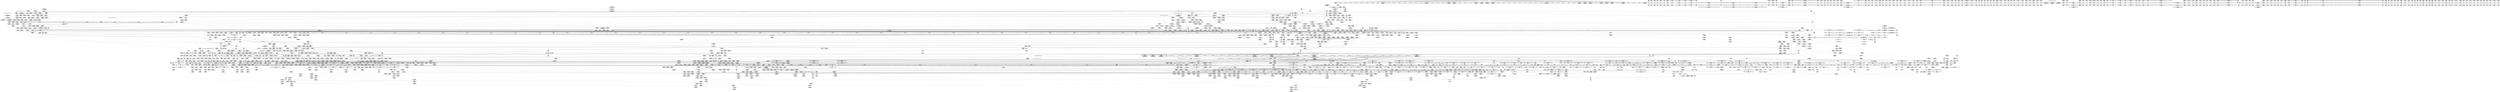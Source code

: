 digraph {
	CE0x5e34840 [shape=record,shape=Mrecord,label="{CE0x5e34840|tomoyo_unix_entry:idxprom1|security/tomoyo/network.c,546}"]
	CE0x5f0a960 [shape=record,shape=Mrecord,label="{CE0x5f0a960|i1_true|*Constant*}"]
	CE0x6cbf1c0 [shape=record,shape=Mrecord,label="{CE0x6cbf1c0|i64*_getelementptr_inbounds_(_12_x_i64_,_12_x_i64_*___llvm_gcov_ctr31133,_i64_0,_i64_10)|*Constant*}"]
	CE0x86f0110 [shape=record,shape=Mrecord,label="{CE0x86f0110|tomoyo_unix_entry:operation|security/tomoyo/network.c,546|*SummSink*}"]
	CE0x707c5a0 [shape=record,shape=Mrecord,label="{CE0x707c5a0|i64*_getelementptr_inbounds_(_31_x_i64_,_31_x_i64_*___llvm_gcov_ctr43150,_i64_0,_i64_16)|*Constant*|*SummSource*}"]
	CE0x8882150 [shape=record,shape=Mrecord,label="{CE0x8882150|srcu_read_lock17:tmp3|*SummSink*}"]
	CE0x87cd660 [shape=record,shape=Mrecord,label="{CE0x87cd660|srcu_read_unlock20:entry|*SummSink*}"]
	CE0x528f150 [shape=record,shape=Mrecord,label="{CE0x528f150|srcu_read_unlock20:tmp2|*SummSource*}"]
	CE0x5fb4230 [shape=record,shape=Mrecord,label="{CE0x5fb4230|tomoyo_const_part_length:tmp43|security/tomoyo/util.c,644}"]
	CE0x86bf0e0 [shape=record,shape=Mrecord,label="{CE0x86bf0e0|tomoyo_audit_net_log:entry}"]
	CE0x5e32420 [shape=record,shape=Mrecord,label="{CE0x5e32420|i32_50|*Constant*|*SummSink*}"]
	CE0x5fc67f0 [shape=record,shape=Mrecord,label="{CE0x5fc67f0|tomoyo_domain:tmp16|security/tomoyo/common.h,1205|*SummSource*}"]
	CE0x870c010 [shape=record,shape=Mrecord,label="{CE0x870c010|tomoyo_const_part_length:tmp15|security/tomoyo/util.c,627|*SummSink*}"]
	CE0x546dd40 [shape=record,shape=Mrecord,label="{CE0x546dd40|tomoyo_check_unix_address:if.then}"]
	CE0x6f0a180 [shape=record,shape=Mrecord,label="{CE0x6f0a180|rcu_lock_release21:tmp3}"]
	CE0x5dd43b0 [shape=record,shape=Mrecord,label="{CE0x5dd43b0|tomoyo_unix_entry:conv16|security/tomoyo/network.c,557|*SummSource*}"]
	CE0x6d8eab0 [shape=record,shape=Mrecord,label="{CE0x6d8eab0|i64*_getelementptr_inbounds_(_11_x_i64_,_11_x_i64_*___llvm_gcov_ctr54147,_i64_0,_i64_1)|*Constant*}"]
	CE0x521d1c0 [shape=record,shape=Mrecord,label="{CE0x521d1c0|0:_i8,_array:_GCRE_tomoyo_index2category_constant_39_x_i8_c_00_00_00_00_00_00_00_00_00_00_00_00_00_00_00_00_00_00_00_00_00_00_00_01_01_01_01_01_01_01_01_01_01_01_01_01_01_01_02_,_align_16:_elem_25::|security/tomoyo/util.c,983}"]
	CE0x6c31340 [shape=record,shape=Mrecord,label="{CE0x6c31340|tomoyo_const_part_length:filename|Function::tomoyo_const_part_length&Arg::filename::}"]
	CE0x6d8eb50 [shape=record,shape=Mrecord,label="{CE0x6d8eb50|tomoyo_domain:tmp2|*SummSource*}"]
	CE0x5f8cf20 [shape=record,shape=Mrecord,label="{CE0x5f8cf20|i32_-1|*Constant*|*SummSink*}"]
	CE0x53ee930 [shape=record,shape=Mrecord,label="{CE0x53ee930|i64_16|*Constant*|*SummSource*}"]
	CE0x8752940 [shape=record,shape=Mrecord,label="{CE0x8752940|tomoyo_check_unix_address:addr2|security/tomoyo/network.c,598}"]
	CE0x5e7a660 [shape=record,shape=Mrecord,label="{CE0x5e7a660|_call_void_mcount()_#3|*SummSink*}"]
	CE0x6c10120 [shape=record,shape=Mrecord,label="{CE0x6c10120|i32_1|*Constant*}"]
	CE0x6f101c0 [shape=record,shape=Mrecord,label="{CE0x6f101c0|40:_%struct.tomoyo_policy_namespace*,_48:_i8,_:_GCRE_tomoyo_kernel_domain_external_global_%struct.tomoyo_domain_info_40,48_|*MultipleSource*|security/tomoyo/util.c,1005|security/tomoyo/util.c,1007|Function::tomoyo_init_request_info&Arg::domain::}"]
	CE0x870cbd0 [shape=record,shape=Mrecord,label="{CE0x870cbd0|i64*_getelementptr_inbounds_(_31_x_i64_,_31_x_i64_*___llvm_gcov_ctr43150,_i64_0,_i64_16)|*Constant*}"]
	CE0x6d5a400 [shape=record,shape=Mrecord,label="{CE0x6d5a400|tomoyo_unix_entry:tmp48|security/tomoyo/network.c,575|*SummSink*}"]
	CE0x706b490 [shape=record,shape=Mrecord,label="{CE0x706b490|i64*_getelementptr_inbounds_(_2_x_i64_,_2_x_i64_*___llvm_gcov_ctr4335,_i64_0,_i64_0)|*Constant*|*SummSource*}"]
	CE0x866abc0 [shape=record,shape=Mrecord,label="{CE0x866abc0|tomoyo_check_unix_address:addr|Function::tomoyo_check_unix_address&Arg::addr::|*SummSink*}"]
	CE0x8728950 [shape=record,shape=Mrecord,label="{CE0x8728950|tomoyo_unix_entry:tmp12|security/tomoyo/network.c,548|*SummSource*}"]
	CE0x532f450 [shape=record,shape=Mrecord,label="{CE0x532f450|i32_2|*Constant*|*SummSink*}"]
	CE0x6d8ee50 [shape=record,shape=Mrecord,label="{CE0x6d8ee50|tomoyo_domain:tmp2|*SummSink*}"]
	CE0x895fcb0 [shape=record,shape=Mrecord,label="{CE0x895fcb0|tomoyo_domain:tmp23|security/tomoyo/common.h,1205|*SummSink*}"]
	CE0x85e65c0 [shape=record,shape=Mrecord,label="{CE0x85e65c0|tomoyo_const_part_length:tmp5|security/tomoyo/util.c,624}"]
	CE0x71647b0 [shape=record,shape=Mrecord,label="{CE0x71647b0|GLOBAL:rcu_lock_release21|*Constant*|*SummSource*}"]
	CE0x8893260 [shape=record,shape=Mrecord,label="{CE0x8893260|i64*_getelementptr_inbounds_(_6_x_i64_,_6_x_i64_*___llvm_gcov_ctr3747,_i64_0,_i64_3)|*Constant*}"]
	CE0x5f55560 [shape=record,shape=Mrecord,label="{CE0x5f55560|__llvm_gcov_indirect_counter_increment114:exit}"]
	CE0x722b9f0 [shape=record,shape=Mrecord,label="{CE0x722b9f0|i8*_getelementptr_inbounds_(_45_x_i8_,_45_x_i8_*_.str13,_i32_0,_i32_0)|*Constant*|*SummSource*}"]
	CE0x721a5b0 [shape=record,shape=Mrecord,label="{CE0x721a5b0|rcu_lock_acquire18:tmp7|*SummSink*}"]
	CE0x6ddba80 [shape=record,shape=Mrecord,label="{CE0x6ddba80|tomoyo_const_part_length:tmp19|security/tomoyo/util.c,628|*SummSource*}"]
	CE0x5285a40 [shape=record,shape=Mrecord,label="{CE0x5285a40|0:_i8,_array:_GCRE_tomoyo_index2category_constant_39_x_i8_c_00_00_00_00_00_00_00_00_00_00_00_00_00_00_00_00_00_00_00_00_00_00_00_01_01_01_01_01_01_01_01_01_01_01_01_01_01_01_02_,_align_16:_elem_0::|security/tomoyo/util.c,983}"]
	CE0x87ddc90 [shape=record,shape=Mrecord,label="{CE0x87ddc90|srcu_read_unlock20:idx|Function::srcu_read_unlock20&Arg::idx::|*SummSink*}"]
	CE0x7070a90 [shape=record,shape=Mrecord,label="{CE0x7070a90|tomoyo_get_mode:tmp19|security/tomoyo/util.c,985}"]
	CE0x8701050 [shape=record,shape=Mrecord,label="{CE0x8701050|tomoyo_get_mode:tmp22|security/tomoyo/util.c,986}"]
	CE0x6f91680 [shape=record,shape=Mrecord,label="{CE0x6f91680|tomoyo_init_request_info:if.end}"]
	CE0x60192f0 [shape=record,shape=Mrecord,label="{CE0x60192f0|tomoyo_get_mode:tobool|security/tomoyo/util.c,978|*SummSink*}"]
	CE0x5dd4160 [shape=record,shape=Mrecord,label="{CE0x5dd4160|tomoyo_unix_entry:len.0}"]
	CE0x86454e0 [shape=record,shape=Mrecord,label="{CE0x86454e0|tomoyo_audit_net_log:family|Function::tomoyo_audit_net_log&Arg::family::|*SummSink*}"]
	CE0x6c85180 [shape=record,shape=Mrecord,label="{CE0x6c85180|24:_%struct.tomoyo_path_info*,_32:_i8,_33:_i8,_72:_i8,_:_SCMRE_40,41_}"]
	CE0x52af820 [shape=record,shape=Mrecord,label="{CE0x52af820|GLOBAL:tomoyo_unix2mac|Global_var:tomoyo_unix2mac|*SummSink*}"]
	CE0x61fc610 [shape=record,shape=Mrecord,label="{CE0x61fc610|i64_ptrtoint_(i8*_blockaddress(_rcu_lock_acquire18,_%__here)_to_i64)|*Constant*|*SummSink*}"]
	CE0x7c57970 [shape=record,shape=Mrecord,label="{CE0x7c57970|tomoyo_const_part_length:tmp53|security/tomoyo/util.c,652|*SummSink*}"]
	CE0x8632820 [shape=record,shape=Mrecord,label="{CE0x8632820|i64*_getelementptr_inbounds_(_6_x_i64_,_6_x_i64_*___llvm_gcov_ctr3747,_i64_0,_i64_0)|*Constant*|*SummSink*}"]
	CE0x6039fc0 [shape=record,shape=Mrecord,label="{CE0x6039fc0|tomoyo_unix_entry:tmp52|security/tomoyo/network.c,577|*SummSource*}"]
	CE0x5f55420 [shape=record,shape=Mrecord,label="{CE0x5f55420|tomoyo_const_part_length:tmp}"]
	CE0x512aee0 [shape=record,shape=Mrecord,label="{CE0x512aee0|i64*_getelementptr_inbounds_(_2_x_i64_,_2_x_i64_*___llvm_gcov_ctr4632,_i64_0,_i64_1)|*Constant*|*SummSink*}"]
	CE0x85f94f0 [shape=record,shape=Mrecord,label="{CE0x85f94f0|get_current:tmp3|*SummSink*}"]
	CE0x8712d10 [shape=record,shape=Mrecord,label="{CE0x8712d10|tomoyo_const_part_length:cmp21|security/tomoyo/util.c,644|*SummSource*}"]
	CE0x6d0cc70 [shape=record,shape=Mrecord,label="{CE0x6d0cc70|i64_4|*Constant*}"]
	CE0x8666840 [shape=record,shape=Mrecord,label="{CE0x8666840|tomoyo_check_unix_address:retval.0}"]
	CE0x869a000 [shape=record,shape=Mrecord,label="{CE0x869a000|tomoyo_audit_unix_log:tmp6|security/tomoyo/network.c,407|*SummSink*}"]
	CE0x8614350 [shape=record,shape=Mrecord,label="{CE0x8614350|get_current:entry|*SummSource*}"]
	CE0x702f3f0 [shape=record,shape=Mrecord,label="{CE0x702f3f0|tomoyo_get_mode:ns|Function::tomoyo_get_mode&Arg::ns::|*SummSource*}"]
	CE0x70f8d30 [shape=record,shape=Mrecord,label="{CE0x70f8d30|_call_void___llvm_gcov_indirect_counter_increment114(i32*___llvm_gcov_global_state_pred45,_i64**_getelementptr_inbounds_(_3_x_i64*_,_3_x_i64*_*___llvm_gcda_edge_table44,_i64_0,_i64_2)),_!dbg_!38930|security/tomoyo/util.c,640}"]
	CE0x5101d50 [shape=record,shape=Mrecord,label="{CE0x5101d50|GLOBAL:tomoyo_index2category|Global_var:tomoyo_index2category}"]
	CE0x5335ef0 [shape=record,shape=Mrecord,label="{CE0x5335ef0|tomoyo_unix_entry:unix_network29|security/tomoyo/network.c,568|*SummSink*}"]
	CE0x6fe6960 [shape=record,shape=Mrecord,label="{CE0x6fe6960|tomoyo_init_request_info:bb}"]
	CE0x875dca0 [shape=record,shape=Mrecord,label="{CE0x875dca0|128:_i8*,_1208:_%struct.file*,_:_CMRE_47,48_}"]
	CE0x53e24e0 [shape=record,shape=Mrecord,label="{CE0x53e24e0|tomoyo_audit_net_log:idxprom|security/tomoyo/network.c,367}"]
	CE0x530f460 [shape=record,shape=Mrecord,label="{CE0x530f460|tomoyo_unix_entry:operation24|security/tomoyo/network.c,567|*SummSource*}"]
	CE0x70f9130 [shape=record,shape=Mrecord,label="{CE0x70f9130|_call_void___llvm_gcov_indirect_counter_increment114(i32*___llvm_gcov_global_state_pred45,_i64**_getelementptr_inbounds_(_3_x_i64*_,_3_x_i64*_*___llvm_gcda_edge_table44,_i64_0,_i64_2)),_!dbg_!38930|security/tomoyo/util.c,640|*SummSink*}"]
	CE0x8678ac0 [shape=record,shape=Mrecord,label="{CE0x8678ac0|tomoyo_audit_unix_log:unix_network4|security/tomoyo/network.c,407|*SummSink*}"]
	CE0x6fe7ff0 [shape=record,shape=Mrecord,label="{CE0x6fe7ff0|i32_10|*Constant*|*SummSource*}"]
	CE0x6d473b0 [shape=record,shape=Mrecord,label="{CE0x6d473b0|tomoyo_unix_entry:call3|security/tomoyo/network.c,548}"]
	CE0x6e79f20 [shape=record,shape=Mrecord,label="{CE0x6e79f20|tomoyo_fill_path_info:tobool|security/tomoyo/util.c,667|*SummSource*}"]
	CE0x6baa290 [shape=record,shape=Mrecord,label="{CE0x6baa290|__llvm_gcov_indirect_counter_increment114:tmp5|*SummSink*}"]
	CE0x5f3e5b0 [shape=record,shape=Mrecord,label="{CE0x5f3e5b0|get_current:tmp|*SummSource*}"]
	CE0x5f03f10 [shape=record,shape=Mrecord,label="{CE0x5f03f10|i64*_getelementptr_inbounds_(_2_x_i64_,_2_x_i64_*___llvm_gcov_ctr4533,_i64_0,_i64_0)|*Constant*|*SummSource*}"]
	CE0x5fd4da0 [shape=record,shape=Mrecord,label="{CE0x5fd4da0|24:_%struct.tomoyo_path_info*,_32:_i8,_33:_i8,_72:_i8,_:_SCMRE_52,53_}"]
	CE0x5285b90 [shape=record,shape=Mrecord,label="{CE0x5285b90|tomoyo_get_mode:arrayidx4|security/tomoyo/util.c,983}"]
	CE0x894a890 [shape=record,shape=Mrecord,label="{CE0x894a890|tomoyo_const_part_length:tobool|security/tomoyo/util.c,624}"]
	CE0x8687cc0 [shape=record,shape=Mrecord,label="{CE0x8687cc0|i64*_getelementptr_inbounds_(_12_x_i64_,_12_x_i64_*___llvm_gcov_ctr31133,_i64_0,_i64_11)|*Constant*|*SummSink*}"]
	CE0x50e7a30 [shape=record,shape=Mrecord,label="{CE0x50e7a30|tomoyo_get_mode:cmp11|security/tomoyo/util.c,985}"]
	CE0x6ee2580 [shape=record,shape=Mrecord,label="{CE0x6ee2580|GLOBAL:tomoyo_const_part_length|*Constant*|*SummSink*}"]
	CE0x868b210 [shape=record,shape=Mrecord,label="{CE0x868b210|tomoyo_const_part_length:tmp39|security/tomoyo/util.c,644|*SummSource*}"]
	CE0x87858f0 [shape=record,shape=Mrecord,label="{CE0x87858f0|i64_0|*Constant*|*SummSource*}"]
	CE0x6b73a90 [shape=record,shape=Mrecord,label="{CE0x6b73a90|rcu_lock_acquire18:bb|*SummSource*}"]
	CE0x532f5b0 [shape=record,shape=Mrecord,label="{CE0x532f5b0|tomoyo_unix_entry:operation27|security/tomoyo/network.c,567}"]
	CE0x88cbaa0 [shape=record,shape=Mrecord,label="{CE0x88cbaa0|tomoyo_unix_entry:tmp7|security/tomoyo/network.c,548}"]
	CE0x6db4d00 [shape=record,shape=Mrecord,label="{CE0x6db4d00|tomoyo_unix_entry:protocol23|security/tomoyo/network.c,566|*SummSink*}"]
	CE0x5ee18b0 [shape=record,shape=Mrecord,label="{CE0x5ee18b0|tomoyo_const_part_length:tmp13|security/tomoyo/util.c,626}"]
	CE0x6d63320 [shape=record,shape=Mrecord,label="{CE0x6d63320|i64_8|*Constant*}"]
	CE0x71cb9a0 [shape=record,shape=Mrecord,label="{CE0x71cb9a0|_ret_i32_%conv6,_!dbg_!38926|security/tomoyo/util.c,1011}"]
	CE0x6018cc0 [shape=record,shape=Mrecord,label="{CE0x6018cc0|GLOBAL:tomoyo_proto_keyword|Global_var:tomoyo_proto_keyword|*SummSource*}"]
	CE0x5223d30 [shape=record,shape=Mrecord,label="{CE0x5223d30|i64*_getelementptr_inbounds_(_12_x_i64_,_12_x_i64_*___llvm_gcov_ctr31133,_i64_0,_i64_3)|*Constant*|*SummSource*}"]
	CE0x6cad470 [shape=record,shape=Mrecord,label="{CE0x6cad470|24:_%struct.tomoyo_path_info*,_32:_i8,_33:_i8,_72:_i8,_:_SCMRE_44,45_}"]
	CE0x52a8b10 [shape=record,shape=Mrecord,label="{CE0x52a8b10|_ret_void,_!dbg_!38908|include/linux/rcupdate.h,419|*SummSink*}"]
	CE0x5f5e950 [shape=record,shape=Mrecord,label="{CE0x5f5e950|tomoyo_get_mode:arrayidx|security/tomoyo/util.c,981}"]
	CE0x5179a70 [shape=record,shape=Mrecord,label="{CE0x5179a70|tomoyo_unix_entry:sub|security/tomoyo/network.c,551|*SummSource*}"]
	CE0x7c3cc30 [shape=record,shape=Mrecord,label="{CE0x7c3cc30|tomoyo_unix_entry:tobool|security/tomoyo/network.c,548|*SummSource*}"]
	CE0x6cc4c90 [shape=record,shape=Mrecord,label="{CE0x6cc4c90|tomoyo_init_request_info:tmp7|security/tomoyo/util.c,1005|*SummSource*}"]
	CE0x6eb7280 [shape=record,shape=Mrecord,label="{CE0x6eb7280|tomoyo_unix_entry:tmp24|security/tomoyo/network.c,556|*SummSource*}"]
	CE0x6c7c140 [shape=record,shape=Mrecord,label="{CE0x6c7c140|24:_%struct.tomoyo_path_info*,_32:_i8,_33:_i8,_72:_i8,_:_SCMRE_32,33_}"]
	CE0x86bf4a0 [shape=record,shape=Mrecord,label="{CE0x86bf4a0|tomoyo_audit_net_log:r|Function::tomoyo_audit_net_log&Arg::r::|*SummSource*}"]
	CE0x525f5a0 [shape=record,shape=Mrecord,label="{CE0x525f5a0|_call_void_mcount()_#3|*SummSource*}"]
	CE0x5183eb0 [shape=record,shape=Mrecord,label="{CE0x5183eb0|i64*_getelementptr_inbounds_(_12_x_i64_,_12_x_i64_*___llvm_gcov_ctr31133,_i64_0,_i64_6)|*Constant*}"]
	CE0x6018e20 [shape=record,shape=Mrecord,label="{CE0x6018e20|GLOBAL:tomoyo_proto_keyword|Global_var:tomoyo_proto_keyword|*SummSink*}"]
	CE0x515ede0 [shape=record,shape=Mrecord,label="{CE0x515ede0|_call_void_lock_acquire(%struct.lockdep_map*_%map,_i32_0,_i32_0,_i32_2,_i32_0,_%struct.lockdep_map*_null,_i64_ptrtoint_(i8*_blockaddress(_rcu_lock_acquire18,_%__here)_to_i64))_#9,_!dbg_!38907|include/linux/rcupdate.h,418|*SummSink*}"]
	CE0x6dad170 [shape=record,shape=Mrecord,label="{CE0x6dad170|tomoyo_unix_entry:param25|security/tomoyo/network.c,567}"]
	CE0x894f2b0 [shape=record,shape=Mrecord,label="{CE0x894f2b0|tomoyo_const_part_length:return|*SummSink*}"]
	CE0x5e13300 [shape=record,shape=Mrecord,label="{CE0x5e13300|tomoyo_unix_entry:tmp31|security/tomoyo/network.c,560|*SummSource*}"]
	CE0x52e1340 [shape=record,shape=Mrecord,label="{CE0x52e1340|tomoyo_const_part_length:conv|security/tomoyo/util.c,626|*SummSource*}"]
	CE0x86dd840 [shape=record,shape=Mrecord,label="{CE0x86dd840|srcu_read_unlock20:tmp1|*SummSource*}"]
	CE0x528f440 [shape=record,shape=Mrecord,label="{CE0x528f440|tomoyo_domain:tmp13|security/tomoyo/common.h,1205|*SummSource*}"]
	CE0x5203f90 [shape=record,shape=Mrecord,label="{CE0x5203f90|tomoyo_domain:if.end|*SummSink*}"]
	CE0x6ee27d0 [shape=record,shape=Mrecord,label="{CE0x6ee27d0|tomoyo_const_part_length:entry|*SummSource*}"]
	CE0x6da6bd0 [shape=record,shape=Mrecord,label="{CE0x6da6bd0|i32_51|*Constant*}"]
	CE0x5e8c260 [shape=record,shape=Mrecord,label="{CE0x5e8c260|tomoyo_get_mode:tmp24|security/tomoyo/util.c,986}"]
	CE0x864e5b0 [shape=record,shape=Mrecord,label="{CE0x864e5b0|tomoyo_audit_unix_log:param1|security/tomoyo/network.c,406}"]
	CE0x704ddb0 [shape=record,shape=Mrecord,label="{CE0x704ddb0|tomoyo_unix_entry:if.then13}"]
	CE0x6c595a0 [shape=record,shape=Mrecord,label="{CE0x6c595a0|i64*_getelementptr_inbounds_(_5_x_i64_,_5_x_i64_*___llvm_gcov_ctr28130,_i64_0,_i64_4)|*Constant*|*SummSource*}"]
	CE0x5f04120 [shape=record,shape=Mrecord,label="{CE0x5f04120|tomoyo_fill_path_info:bb|*SummSource*}"]
	CE0x5e343b0 [shape=record,shape=Mrecord,label="{CE0x5e343b0|tomoyo_unix_entry:tmp4|*LoadInst*|security/tomoyo/network.c,546|*SummSource*}"]
	CE0x8670980 [shape=record,shape=Mrecord,label="{CE0x8670980|tomoyo_check_unix_address:unix0|security/tomoyo/network.c,594|*SummSink*}"]
	CE0x713ed90 [shape=record,shape=Mrecord,label="{CE0x713ed90|tomoyo_fill_path_info:frombool10|security/tomoyo/util.c,668|*SummSink*}"]
	CE0x889fc70 [shape=record,shape=Mrecord,label="{CE0x889fc70|tomoyo_unix_entry:unix0|security/tomoyo/network.c,550|*SummSource*}"]
	CE0x869b660 [shape=record,shape=Mrecord,label="{CE0x869b660|tomoyo_audit_unix_log:name|security/tomoyo/network.c,407|*SummSource*}"]
	CE0x7082870 [shape=record,shape=Mrecord,label="{CE0x7082870|i64*_getelementptr_inbounds_(_31_x_i64_,_31_x_i64_*___llvm_gcov_ctr43150,_i64_0,_i64_0)|*Constant*}"]
	CE0x86d51e0 [shape=record,shape=Mrecord,label="{CE0x86d51e0|tomoyo_check_unix_address:tmp3|security/tomoyo/network.c,596|*SummSource*}"]
	CE0x6cc4920 [shape=record,shape=Mrecord,label="{CE0x6cc4920|tomoyo_unix_entry:tmp3|*LoadInst*|security/tomoyo/network.c,546|*SummSource*}"]
	CE0x8665e00 [shape=record,shape=Mrecord,label="{CE0x8665e00|i64*_getelementptr_inbounds_(_6_x_i64_,_6_x_i64_*___llvm_gcov_ctr3747,_i64_0,_i64_4)|*Constant*|*SummSink*}"]
	CE0x5fb4020 [shape=record,shape=Mrecord,label="{CE0x5fb4020|tomoyo_const_part_length:tmp42|security/tomoyo/util.c,644|*SummSource*}"]
	CE0x6e87a90 [shape=record,shape=Mrecord,label="{CE0x6e87a90|tomoyo_init_request_info:tmp1}"]
	CE0x51ff740 [shape=record,shape=Mrecord,label="{CE0x51ff740|0:_i8,_array:_GCRE_tomoyo_index2category_constant_39_x_i8_c_00_00_00_00_00_00_00_00_00_00_00_00_00_00_00_00_00_00_00_00_00_00_00_01_01_01_01_01_01_01_01_01_01_01_01_01_01_01_02_,_align_16:_elem_30::|security/tomoyo/util.c,983}"]
	CE0x5e7c140 [shape=record,shape=Mrecord,label="{CE0x5e7c140|tomoyo_unix_entry:tmp32|security/tomoyo/network.c,560}"]
	CE0x8728dd0 [shape=record,shape=Mrecord,label="{CE0x8728dd0|tomoyo_unix_entry:tmp13|security/tomoyo/network.c,548|*SummSink*}"]
	CE0x5fc7180 [shape=record,shape=Mrecord,label="{CE0x5fc7180|tomoyo_const_part_length:tmp14|security/tomoyo/util.c,626|*SummSink*}"]
	CE0x6fe6be0 [shape=record,shape=Mrecord,label="{CE0x6fe6be0|tomoyo_init_request_info:if.then|*SummSource*}"]
	CE0x5ef8390 [shape=record,shape=Mrecord,label="{CE0x5ef8390|_ret_void,_!dbg_!38929|security/tomoyo/util.c,670|*SummSource*}"]
	CE0x5dd42b0 [shape=record,shape=Mrecord,label="{CE0x5dd42b0|tomoyo_unix_entry:conv16|security/tomoyo/network.c,557}"]
	CE0x6d80210 [shape=record,shape=Mrecord,label="{CE0x6d80210|tomoyo_unix_entry:address|Function::tomoyo_unix_entry&Arg::address::}"]
	CE0x528d620 [shape=record,shape=Mrecord,label="{CE0x528d620|tomoyo_const_part_length:tmp31|security/tomoyo/util.c,641|*SummSink*}"]
	"CONST[source:1(input),value:2(dynamic)][purpose:{object}][SrcIdx:3]"
	CE0x6c8cfe0 [shape=record,shape=Mrecord,label="{CE0x6c8cfe0|%struct.task_struct*_(%struct.task_struct**)*_asm_movq_%gs:$_1:P_,$0_,_r,im,_dirflag_,_fpsr_,_flags_|*SummSource*}"]
	CE0x8612c40 [shape=record,shape=Mrecord,label="{CE0x8612c40|GLOBAL:get_current|*Constant*|*SummSink*}"]
	CE0x8922cd0 [shape=record,shape=Mrecord,label="{CE0x8922cd0|tomoyo_const_part_length:cmp15|security/tomoyo/util.c,641}"]
	CE0x512ada0 [shape=record,shape=Mrecord,label="{CE0x512ada0|i64*_getelementptr_inbounds_(_2_x_i64_,_2_x_i64_*___llvm_gcov_ctr4632,_i64_0,_i64_1)|*Constant*|*SummSource*}"]
	CE0x5fd5a50 [shape=record,shape=Mrecord,label="{CE0x5fd5a50|24:_%struct.tomoyo_path_info*,_32:_i8,_33:_i8,_72:_i8,_:_SCMRE_27,28_}"]
	CE0x5256d50 [shape=record,shape=Mrecord,label="{CE0x5256d50|0:_i8,_array:_GCRE_tomoyo_index2category_constant_39_x_i8_c_00_00_00_00_00_00_00_00_00_00_00_00_00_00_00_00_00_00_00_00_00_00_00_01_01_01_01_01_01_01_01_01_01_01_01_01_01_01_02_,_align_16:_elem_17::|security/tomoyo/util.c,983}"]
	CE0x8670e50 [shape=record,shape=Mrecord,label="{CE0x8670e50|VOIDTB_TE:_GIE_Function_Attrs:_noredzone_nounwind_optsize_define_internal_zeroext_i1_tomoyo_check_path2_acl(%struct.tomoyo_request_info*_%r,_%struct.tomoyo_acl_info*_%ptr)_#0_entry:_%tmp_load_i64,_i64*_getelementptr_inbounds_(_7_x_i64_,_7_x_i64_*___llvm_gcov_ctr38,_i64_0,_i64_0)_%tmp1_add_i64_%tmp,_1_store_i64_%tmp1,_i64*_getelementptr_inbounds_(_7_x_i64_,_7_x_i64_*___llvm_gcov_ctr38,_i64_0,_i64_0)_br_label_%bb_bb:_preds_%entry_call_void_mcount()_#3_call_void_llvm.dbg.value(metadata_%struct.tomoyo_request_info*_%r,_i64_0,_metadata_!8419,_metadata_!38901),_!dbg_!39766_call_void_llvm.dbg.value(metadata_%struct.tomoyo_acl_info*_%ptr,_i64_0,_metadata_!8420,_metadata_!38901),_!dbg_!39767_call_void_llvm.dbg.value(metadata_%struct.tomoyo_acl_info*_%ptr,_i64_0,_metadata_!8422,_metadata_!38901),_!dbg_!39768_%tmp2_bitcast_%struct.tomoyo_acl_info*_%ptr_to_i8*,_!dbg_!39769_%add.ptr_getelementptr_i8,_i8*_%tmp2,_i64_0,_!dbg_!39770_%tmp3_bitcast_i8*_%add.ptr_to_%struct.tomoyo_path2_acl*,_!dbg_!39771_call_void_llvm.dbg.value(metadata_%struct.tomoyo_path2_acl*_%tmp3,_i64_0,_metadata_!8421,_metadata_!38901),_!dbg_!39772_%perm_getelementptr_inbounds_%struct.tomoyo_path2_acl,_%struct.tomoyo_path2_acl*_%tmp3,_i32_0,_i32_1,_!dbg_!39773_%tmp4_load_i8,_i8*_%perm,_align_1,_!dbg_!39773_%conv_zext_i8_%tmp4_to_i32,_!dbg_!39774_%param_getelementptr_inbounds_%struct.tomoyo_request_info,_%struct.tomoyo_request_info*_%r,_i32_0,_i32_3,_!dbg_!39775_%path2_bitcast_%union.anon.91*_%param_to_%struct.anon.92*,_!dbg_!39776_%operation_getelementptr_inbounds_%struct.anon.92,_%struct.anon.92*_%path2,_i32_0,_i32_2,_!dbg_!39777_%tmp5_load_i8,_i8*_%operation,_align_1,_!dbg_!39777_%conv1_zext_i8_%tmp5_to_i32,_!dbg_!39778_%shl_shl_i32_1,_%conv1,_!dbg_!39779_%and_and_i32_%conv,_%shl,_!dbg_!39780_%tobool_icmp_ne_i32_%and,_0,_!dbg_!39780_%tmp6_select_i1_%tobool,_i64_1,_i64_2,_!dbg_!39781_%tmp7_getelementptr_inbounds_7_x_i64_,_7_x_i64_*___llvm_gcov_ctr38,_i64_0,_i64_%tmp6,_!dbg_!39781_%tmp8_load_i64,_i64*_%tmp7,_!dbg_!39781_%tmp9_add_i64_%tmp8,_1,_!dbg_!39781_store_i64_%tmp9,_i64*_%tmp7,_!dbg_!39781_br_i1_%tobool,_label_%land.lhs.true,_label_%land.end,_!dbg_!39781_land.lhs.true:_preds_%bb_%param2_getelementptr_inbounds_%struct.tomoyo_request_info,_%struct.tomoyo_request_info*_%r,_i32_0,_i32_3,_!dbg_!39782_%path23_bitcast_%union.anon.91*_%param2_to_%struct.anon.92*,_!dbg_!39783_%filename1_getelementptr_inbounds_%struct.anon.92,_%struct.anon.92*_%path23,_i32_0,_i32_0,_!dbg_!39784_%tmp10_load_%struct.tomoyo_path_info*,_%struct.tomoyo_path_info**_%filename1,_align_8,_!dbg_!39784_%name1_getelementptr_inbounds_%struct.tomoyo_path2_acl,_%struct.tomoyo_path2_acl*_%tmp3,_i32_0,_i32_2,_!dbg_!39785_%call_call_%struct.tomoyo_path_info*_tomoyo_compare_name_union(%struct.tomoyo_path_info*_%tmp10,_%struct.tomoyo_name_union*_%name1)_#9,_!dbg_!39786_%tobool4_icmp_ne_%struct.tomoyo_path_info*_%call,_null,_!dbg_!39786_%tmp11_select_i1_%tobool4,_i64_3,_i64_4,_!dbg_!39787_%tmp12_getelementptr_inbounds_7_x_i64_,_7_x_i64_*___llvm_gcov_ctr38,_i64_0,_i64_%tmp11,_!dbg_!39787_%tmp13_load_i64,_i64*_%tmp12,_!dbg_!39787_%tmp14_add_i64_%tmp13,_1,_!dbg_!39787_store_i64_%tmp14,_i64*_%tmp12,_!dbg_!39787_br_i1_%tobool4,_label_%land.rhs,_label_%land.end,_!dbg_!39787_land.rhs:_preds_%land.lhs.true_%tmp15_load_i64,_i64*_getelementptr_inbounds_(_7_x_i64_,_7_x_i64_*___llvm_gcov_ctr38,_i64_0,_i64_5),_!dbg_!39788_%tmp16_add_i64_%tmp15,_1,_!dbg_!39788_store_i64_%tmp16,_i64*_getelementptr_inbounds_(_7_x_i64_,_7_x_i64_*___llvm_gcov_ctr38,_i64_0,_i64_5),_!dbg_!39788_%param5_getelementptr_inbounds_%struct.tomoyo_request_info,_%struct.tomoyo_request_info*_%r,_i32_0,_i32_3,_!dbg_!39790_%path26_bitcast_%union.anon.91*_%param5_to_%struct.anon.92*,_!dbg_!39791_%filename2_getelementptr_inbounds_%struct.anon.92,_%struct.anon.92*_%path26,_i32_0,_i32_1,_!dbg_!39792_%tmp17_load_%struct.tomoyo_path_info*,_%struct.tomoyo_path_info**_%filename2,_align_8,_!dbg_!39792_%name2_getelementptr_inbounds_%struct.tomoyo_path2_acl,_%struct.tomoyo_path2_acl*_%tmp3,_i32_0,_i32_3,_!dbg_!39793_%call7_call_%struct.tomoyo_path_info*_tomoyo_compare_name_union(%struct.tomoyo_path_info*_%tmp17,_%struct.tomoyo_name_union*_%name2)_#9,_!dbg_!39794_%tobool8_icmp_ne_%struct.tomoyo_path_info*_%call7,_null,_!dbg_!39787_br_label_%land.end_land.end:_preds_%land.rhs,_%land.lhs.true,_%bb_%tmp18_phi_i1_false,_%land.lhs.true_,_false,_%bb_,_%tobool8,_%land.rhs_%tmp19_load_i64,_i64*_getelementptr_inbounds_(_7_x_i64_,_7_x_i64_*___llvm_gcov_ctr38,_i64_0,_i64_6),_!dbg_!39795_%tmp20_add_i64_%tmp19,_1,_!dbg_!39795_store_i64_%tmp20,_i64*_getelementptr_inbounds_(_7_x_i64_,_7_x_i64_*___llvm_gcov_ctr38,_i64_0,_i64_6),_!dbg_!39795_ret_i1_%tmp18,_!dbg_!39795_0,2_|*MultipleSource*|Function::tomoyo_check_unix_address&Arg::addr::|security/tomoyo/network.c,596}"]
	CE0x86bb630 [shape=record,shape=Mrecord,label="{CE0x86bb630|tomoyo_audit_net_log:family|Function::tomoyo_audit_net_log&Arg::family::}"]
	CE0x8963320 [shape=record,shape=Mrecord,label="{CE0x8963320|i64_3|*Constant*}"]
	CE0x87e4c60 [shape=record,shape=Mrecord,label="{CE0x87e4c60|tomoyo_get_mode:if.then13|*SummSource*}"]
	CE0x71cc040 [shape=record,shape=Mrecord,label="{CE0x71cc040|tomoyo_unix_entry:cmp|security/tomoyo/network.c,549}"]
	CE0x539d0d0 [shape=record,shape=Mrecord,label="{CE0x539d0d0|_ret_i32_%call,_!dbg_!38914|security/tomoyo/network.c,405|*SummSink*}"]
	CE0x87c4600 [shape=record,shape=Mrecord,label="{CE0x87c4600|128:_i8*,_1208:_%struct.file*,_:_CMRE_50,51_}"]
	CE0x6e61700 [shape=record,shape=Mrecord,label="{CE0x6e61700|tomoyo_init_request_info:r|Function::tomoyo_init_request_info&Arg::r::|*SummSource*}"]
	CE0x6f4f4b0 [shape=record,shape=Mrecord,label="{CE0x6f4f4b0|tomoyo_init_request_info:domain1|security/tomoyo/util.c,1006}"]
	CE0x6fc57c0 [shape=record,shape=Mrecord,label="{CE0x6fc57c0|tomoyo_audit_net_log:tmp5|security/tomoyo/network.c,368}"]
	CE0x6f4ff60 [shape=record,shape=Mrecord,label="{CE0x6f4ff60|tomoyo_unix_entry:if.end36|*SummSource*}"]
	CE0x8614920 [shape=record,shape=Mrecord,label="{CE0x8614920|i32_78|*Constant*}"]
	CE0x87312d0 [shape=record,shape=Mrecord,label="{CE0x87312d0|tomoyo_check_unix_address:addr_len|Function::tomoyo_check_unix_address&Arg::addr_len::|*SummSink*}"]
	CE0x5223e10 [shape=record,shape=Mrecord,label="{CE0x5223e10|tomoyo_get_mode:tmp7|security/tomoyo/util.c,979|*SummSink*}"]
	CE0x5181e40 [shape=record,shape=Mrecord,label="{CE0x5181e40|tomoyo_unix_entry:protocol|security/tomoyo/network.c,546|*SummSource*}"]
	CE0x722bab0 [shape=record,shape=Mrecord,label="{CE0x722bab0|i8*_getelementptr_inbounds_(_45_x_i8_,_45_x_i8_*_.str13,_i32_0,_i32_0)|*Constant*|*SummSink*}"]
	CE0x6d25d70 [shape=record,shape=Mrecord,label="{CE0x6d25d70|i64*_getelementptr_inbounds_(_2_x_i64_,_2_x_i64_*___llvm_gcov_ctr4038,_i64_0,_i64_1)|*Constant*}"]
	CE0x5f550f0 [shape=record,shape=Mrecord,label="{CE0x5f550f0|tomoyo_const_part_length:while.cond}"]
	CE0x6f05bf0 [shape=record,shape=Mrecord,label="{CE0x6f05bf0|GLOBAL:lock_release|*Constant*|*SummSource*}"]
	CE0x53e2940 [shape=record,shape=Mrecord,label="{CE0x53e2940|tomoyo_get_mode:tmp6|security/tomoyo/util.c,978|*SummSource*}"]
	CE0x608d990 [shape=record,shape=Mrecord,label="{CE0x608d990|GLOBAL:tomoyo_const_part_length|*Constant*}"]
	CE0x6d46d10 [shape=record,shape=Mrecord,label="{CE0x6d46d10|tomoyo_unix_entry:tmp29|*SummSource*}"]
	"CONST[source:0(mediator),value:0(static)][purpose:{operation}][SnkIdx:3]"
	CE0x7009740 [shape=record,shape=Mrecord,label="{CE0x7009740|tomoyo_get_mode:profile|Function::tomoyo_get_mode&Arg::profile::|*SummSource*}"]
	CE0x6d52b30 [shape=record,shape=Mrecord,label="{CE0x6d52b30|tomoyo_init_request_info:tmp4|security/tomoyo/util.c,1004|*SummSource*}"]
	CE0x869b770 [shape=record,shape=Mrecord,label="{CE0x869b770|tomoyo_audit_unix_log:name|security/tomoyo/network.c,407|*SummSink*}"]
	CE0x714a070 [shape=record,shape=Mrecord,label="{CE0x714a070|tomoyo_audit_unix_log:bb|*SummSink*}"]
	CE0x6d52610 [shape=record,shape=Mrecord,label="{CE0x6d52610|tomoyo_audit_unix_log:param|security/tomoyo/network.c,405}"]
	CE0x6d7a180 [shape=record,shape=Mrecord,label="{CE0x6d7a180|tomoyo_const_part_length:tmp47|security/tomoyo/util.c,646|*SummSource*}"]
	CE0x86dde20 [shape=record,shape=Mrecord,label="{CE0x86dde20|tomoyo_get_mode:idxprom3|security/tomoyo/util.c,983|*SummSink*}"]
	CE0x7117e60 [shape=record,shape=Mrecord,label="{CE0x7117e60|i64*_getelementptr_inbounds_(_31_x_i64_,_31_x_i64_*___llvm_gcov_ctr43150,_i64_0,_i64_21)|*Constant*|*SummSink*}"]
	CE0x7182f90 [shape=record,shape=Mrecord,label="{CE0x7182f90|i32_50|*Constant*|*SummSource*}"]
	CE0x6cbf2f0 [shape=record,shape=Mrecord,label="{CE0x6cbf2f0|tomoyo_get_mode:tmp25|security/tomoyo/util.c,987|*SummSource*}"]
	CE0x6e66410 [shape=record,shape=Mrecord,label="{CE0x6e66410|tomoyo_init_request_info:tmp5|security/tomoyo/util.c,1004}"]
	CE0x6e2d5d0 [shape=record,shape=Mrecord,label="{CE0x6e2d5d0|tomoyo_unix_entry:do.body|*SummSource*}"]
	CE0x85e6f10 [shape=record,shape=Mrecord,label="{CE0x85e6f10|tomoyo_get_mode:if.then2}"]
	CE0x5f30b00 [shape=record,shape=Mrecord,label="{CE0x5f30b00|tomoyo_check_unix_address:tmp13|security/tomoyo/network.c,601}"]
	CE0x6d09870 [shape=record,shape=Mrecord,label="{CE0x6d09870|tomoyo_get_mode:idxprom6|security/tomoyo/util.c,983|*SummSource*}"]
	CE0x529fdc0 [shape=record,shape=Mrecord,label="{CE0x529fdc0|tomoyo_const_part_length:if.end28|*SummSource*}"]
	CE0x8687d30 [shape=record,shape=Mrecord,label="{CE0x8687d30|tomoyo_get_mode:tmp27|security/tomoyo/util.c,988|*SummSink*}"]
	CE0x6e91550 [shape=record,shape=Mrecord,label="{CE0x6e91550|_call_void_mcount()_#3}"]
	CE0x86710b0 [shape=record,shape=Mrecord,label="{CE0x86710b0|i64*_getelementptr_inbounds_(_6_x_i64_,_6_x_i64_*___llvm_gcov_ctr3747,_i64_0,_i64_0)|*Constant*|*SummSource*}"]
	CE0x8951c30 [shape=record,shape=Mrecord,label="{CE0x8951c30|tomoyo_get_mode:call|security/tomoyo/util.c,980}"]
	CE0x868a980 [shape=record,shape=Mrecord,label="{CE0x868a980|tomoyo_const_part_length:tmp37|security/tomoyo/util.c,644|*SummSink*}"]
	CE0x6f05dc0 [shape=record,shape=Mrecord,label="{CE0x6f05dc0|GLOBAL:lock_release|*Constant*|*SummSink*}"]
	CE0x71a43b0 [shape=record,shape=Mrecord,label="{CE0x71a43b0|tomoyo_const_part_length:tmp9|security/tomoyo/util.c,626|*SummSink*}"]
	CE0x6ee26d0 [shape=record,shape=Mrecord,label="{CE0x6ee26d0|tomoyo_const_part_length:entry}"]
	CE0x6c31090 [shape=record,shape=Mrecord,label="{CE0x6c31090|i32_1|*Constant*}"]
	CE0x50e7aa0 [shape=record,shape=Mrecord,label="{CE0x50e7aa0|tomoyo_get_mode:cmp11|security/tomoyo/util.c,985|*SummSource*}"]
	CE0x7196910 [shape=record,shape=Mrecord,label="{CE0x7196910|GLOBAL:__llvm_gcov_ctr31133|Global_var:__llvm_gcov_ctr31133}"]
	CE0x6e1d000 [shape=record,shape=Mrecord,label="{CE0x6e1d000|tomoyo_fill_path_info:is_dir|security/tomoyo/util.c,667}"]
	CE0x6d59c70 [shape=record,shape=Mrecord,label="{CE0x6d59c70|i64*_getelementptr_inbounds_(_22_x_i64_,_22_x_i64_*___llvm_gcov_ctr3840,_i64_0,_i64_19)|*Constant*|*SummSource*}"]
	CE0x5179440 [shape=record,shape=Mrecord,label="{CE0x5179440|tomoyo_unix_entry:tmp15|security/tomoyo/network.c,551|*SummSource*}"]
	CE0x6cad770 [shape=record,shape=Mrecord,label="{CE0x6cad770|24:_%struct.tomoyo_path_info*,_32:_i8,_33:_i8,_72:_i8,_:_SCMRE_46,47_}"]
	CE0x861ef70 [shape=record,shape=Mrecord,label="{CE0x861ef70|tomoyo_audit_net_log:family|Function::tomoyo_audit_net_log&Arg::family::|*SummSource*}"]
	CE0x61fc4d0 [shape=record,shape=Mrecord,label="{CE0x61fc4d0|i64_ptrtoint_(i8*_blockaddress(_rcu_lock_acquire18,_%__here)_to_i64)|*Constant*|*SummSource*}"]
	CE0x88a0380 [shape=record,shape=Mrecord,label="{CE0x88a0380|tomoyo_unix_entry:tmp14|security/tomoyo/network.c,550|*SummSource*}"]
	CE0x7072c00 [shape=record,shape=Mrecord,label="{CE0x7072c00|tomoyo_init_request_info:call|security/tomoyo/util.c,1005|*SummSource*}"]
	CE0x871e200 [shape=record,shape=Mrecord,label="{CE0x871e200|tomoyo_check_unix_address:tmp1|*SummSink*}"]
	CE0x5017b40 [shape=record,shape=Mrecord,label="{CE0x5017b40|__llvm_gcov_indirect_counter_increment114:predecessor|Function::__llvm_gcov_indirect_counter_increment114&Arg::predecessor::}"]
	CE0x86dd3c0 [shape=record,shape=Mrecord,label="{CE0x86dd3c0|tomoyo_get_mode:cmp|security/tomoyo/util.c,982|*SummSink*}"]
	CE0x6c85320 [shape=record,shape=Mrecord,label="{CE0x6c85320|24:_%struct.tomoyo_path_info*,_32:_i8,_33:_i8,_72:_i8,_:_SCMRE_41,42_}"]
	CE0x51a1e00 [shape=record,shape=Mrecord,label="{CE0x51a1e00|rcu_lock_acquire18:tmp3|*SummSource*}"]
	CE0x86bf250 [shape=record,shape=Mrecord,label="{CE0x86bf250|tomoyo_audit_net_log:entry|*SummSink*}"]
	CE0x874f4e0 [shape=record,shape=Mrecord,label="{CE0x874f4e0|128:_i8*,_1208:_%struct.file*,_:_CMRE_22,23_}"]
	CE0x5f2a890 [shape=record,shape=Mrecord,label="{CE0x5f2a890|i64_25|*Constant*|*SummSink*}"]
	CE0x5f57160 [shape=record,shape=Mrecord,label="{CE0x5f57160|tomoyo_fill_path_info:is_dir|security/tomoyo/util.c,667|*SummSource*}"]
	CE0x7082970 [shape=record,shape=Mrecord,label="{CE0x7082970|COLLAPSED:_GCMRE___llvm_gcov_ctr43150_internal_global_31_x_i64_zeroinitializer:_elem_0:default:}"]
	CE0x528d300 [shape=record,shape=Mrecord,label="{CE0x528d300|tomoyo_const_part_length:tmp31|security/tomoyo/util.c,641}"]
	CE0x52dc690 [shape=record,shape=Mrecord,label="{CE0x52dc690|0:_i8*,_array:_GCRE_tomoyo_proto_keyword_constant_6_x_i8*_i8*_getelementptr_inbounds_(_2_x_i8_,_2_x_i8_*_.str22,_i32_0,_i32_0),_i8*_getelementptr_inbounds_(_7_x_i8_,_7_x_i8_*_.str123,_i32_0,_i32_0),_i8*_getelementptr_inbounds_(_6_x_i8_,_6_x_i8_*_.str224,_i32_0,_i32_0),_i8*_getelementptr_inbounds_(_4_x_i8_,_4_x_i8_*_.str325,_i32_0,_i32_0),_i8*_getelementptr_inbounds_(_2_x_i8_,_2_x_i8_*_.str22,_i32_0,_i32_0),_i8*_getelementptr_inbounds_(_10_x_i8_,_10_x_i8_*_.str426,_i32_0,_i32_0)_,_align_16:_elem_2::|security/tomoyo/network.c,367}"]
	CE0x8748770 [shape=record,shape=Mrecord,label="{CE0x8748770|128:_i8*,_1208:_%struct.file*,_:_CMRE_4,5_}"]
	CE0x60e8dd0 [shape=record,shape=Mrecord,label="{CE0x60e8dd0|tomoyo_read_unlock19:tmp|*SummSource*}"]
	CE0x60e6eb0 [shape=record,shape=Mrecord,label="{CE0x60e6eb0|tomoyo_get_mode:conv|security/tomoyo/util.c,982|*SummSink*}"]
	CE0x529fd30 [shape=record,shape=Mrecord,label="{CE0x529fd30|i64_ptrtoint_(i8*_blockaddress(_rcu_lock_acquire18,_%__here)_to_i64)|*Constant*}"]
	CE0x6064ec0 [shape=record,shape=Mrecord,label="{CE0x6064ec0|tomoyo_init_request_info:mode|security/tomoyo/util.c,1010|*SummSource*}"]
	CE0x521cc60 [shape=record,shape=Mrecord,label="{CE0x521cc60|0:_i8,_array:_GCRE_tomoyo_index2category_constant_39_x_i8_c_00_00_00_00_00_00_00_00_00_00_00_00_00_00_00_00_00_00_00_00_00_00_00_01_01_01_01_01_01_01_01_01_01_01_01_01_01_01_02_,_align_16:_elem_23::|security/tomoyo/util.c,983}"]
	CE0x874fad0 [shape=record,shape=Mrecord,label="{CE0x874fad0|128:_i8*,_1208:_%struct.file*,_:_CMRE_27,28_}"]
	CE0x7139860 [shape=record,shape=Mrecord,label="{CE0x7139860|tomoyo_unix_entry:arrayidx2|security/tomoyo/network.c,546|*SummSink*}"]
	CE0x528bbe0 [shape=record,shape=Mrecord,label="{CE0x528bbe0|tomoyo_get_mode:arrayidx4|security/tomoyo/util.c,983|*SummSink*}"]
	CE0x70ca480 [shape=record,shape=Mrecord,label="{CE0x70ca480|GLOBAL:__llvm_gcov_ctr28130|Global_var:__llvm_gcov_ctr28130}"]
	CE0x864e070 [shape=record,shape=Mrecord,label="{CE0x864e070|tomoyo_audit_net_log:address|Function::tomoyo_audit_net_log&Arg::address::|*SummSource*}"]
	CE0x70abbf0 [shape=record,shape=Mrecord,label="{CE0x70abbf0|tomoyo_init_request_info:tmp8|security/tomoyo/util.c,1005|*SummSource*}"]
	CE0x6d9f620 [shape=record,shape=Mrecord,label="{CE0x6d9f620|tomoyo_domain:tmp7|security/tomoyo/common.h,1205|*SummSource*}"]
	CE0x52572b0 [shape=record,shape=Mrecord,label="{CE0x52572b0|0:_i8,_array:_GCRE_tomoyo_index2category_constant_39_x_i8_c_00_00_00_00_00_00_00_00_00_00_00_00_00_00_00_00_00_00_00_00_00_00_00_01_01_01_01_01_01_01_01_01_01_01_01_01_01_01_02_,_align_16:_elem_19::|security/tomoyo/util.c,983}"]
	CE0x88828f0 [shape=record,shape=Mrecord,label="{CE0x88828f0|srcu_read_lock17:call|include/linux/srcu.h,220|*SummSource*}"]
	CE0x875d7a0 [shape=record,shape=Mrecord,label="{CE0x875d7a0|128:_i8*,_1208:_%struct.file*,_:_CMRE_43,44_}"]
	CE0x70712a0 [shape=record,shape=Mrecord,label="{CE0x70712a0|tomoyo_get_mode:tmp20|security/tomoyo/util.c,985}"]
	CE0x87abef0 [shape=record,shape=Mrecord,label="{CE0x87abef0|srcu_read_unlock20:dep_map|include/linux/srcu.h,236|*SummSource*}"]
	CE0x53794a0 [shape=record,shape=Mrecord,label="{CE0x53794a0|i64*_getelementptr_inbounds_(_22_x_i64_,_22_x_i64_*___llvm_gcov_ctr3840,_i64_0,_i64_15)|*Constant*}"]
	CE0x7215d20 [shape=record,shape=Mrecord,label="{CE0x7215d20|__llvm_gcov_indirect_counter_increment114:tmp6|*SummSink*}"]
	CE0x869f300 [shape=record,shape=Mrecord,label="{CE0x869f300|tomoyo_check_unix_address:arraydecay|security/tomoyo/network.c,598|*SummSource*}"]
	CE0x5279110 [shape=record,shape=Mrecord,label="{CE0x5279110|tomoyo_const_part_length:conv14|security/tomoyo/util.c,641|*SummSource*}"]
	CE0x6d6a040 [shape=record,shape=Mrecord,label="{CE0x6d6a040|rcu_lock_acquire18:indirectgoto|*SummSource*}"]
	CE0x6d09620 [shape=record,shape=Mrecord,label="{CE0x6d09620|tomoyo_get_mode:arrayidx8|security/tomoyo/util.c,983|*SummSink*}"]
	CE0x6cd2f50 [shape=record,shape=Mrecord,label="{CE0x6cd2f50|i8_6|*Constant*}"]
	CE0x70aa200 [shape=record,shape=Mrecord,label="{CE0x70aa200|tomoyo_const_part_length:if.then27}"]
	CE0x8687f20 [shape=record,shape=Mrecord,label="{CE0x8687f20|tomoyo_get_mode:tmp28|security/tomoyo/util.c,988}"]
	CE0x50d4fe0 [shape=record,shape=Mrecord,label="{CE0x50d4fe0|tomoyo_check_unix_address:tmp9|security/tomoyo/network.c,598}"]
	CE0x512b1e0 [shape=record,shape=Mrecord,label="{CE0x512b1e0|tomoyo_const_part_length:sw.bb9}"]
	CE0x7c503c0 [shape=record,shape=Mrecord,label="{CE0x7c503c0|tomoyo_const_part_length:tmp29|security/tomoyo/util.c,641|*SummSink*}"]
	CE0x6c49660 [shape=record,shape=Mrecord,label="{CE0x6c49660|tomoyo_unix_entry:tmp53|security/tomoyo/network.c,579|*SummSource*}"]
	CE0x50e7880 [shape=record,shape=Mrecord,label="{CE0x50e7880|tomoyo_get_mode:conv10|security/tomoyo/util.c,985|*SummSource*}"]
	CE0x86144f0 [shape=record,shape=Mrecord,label="{CE0x86144f0|_ret_%struct.task_struct*_%tmp4,_!dbg_!38905|./arch/x86/include/asm/current.h,14|*SummSource*}"]
	CE0x5f1b3c0 [shape=record,shape=Mrecord,label="{CE0x5f1b3c0|tomoyo_const_part_length:sw.epilog}"]
	CE0x86eff10 [shape=record,shape=Mrecord,label="{CE0x86eff10|tomoyo_unix_entry:tmp2|security/tomoyo/network.c,544|*SummSource*}"]
	CE0x705f550 [shape=record,shape=Mrecord,label="{CE0x705f550|tomoyo_get_mode:idxprom|security/tomoyo/util.c,981|*SummSink*}"]
	CE0x5183910 [shape=record,shape=Mrecord,label="{CE0x5183910|tomoyo_const_part_length:len.0}"]
	CE0x7c502b0 [shape=record,shape=Mrecord,label="{CE0x7c502b0|tomoyo_const_part_length:tmp29|security/tomoyo/util.c,641|*SummSource*}"]
	CE0x6c10290 [shape=record,shape=Mrecord,label="{CE0x6c10290|GLOBAL:lock_release|*Constant*}"]
	CE0x85e70a0 [shape=record,shape=Mrecord,label="{CE0x85e70a0|tomoyo_get_mode:if.then2|*SummSink*}"]
	CE0x874f620 [shape=record,shape=Mrecord,label="{CE0x874f620|128:_i8*,_1208:_%struct.file*,_:_CMRE_23,24_}"]
	CE0x512b0b0 [shape=record,shape=Mrecord,label="{CE0x512b0b0|tomoyo_const_part_length:if.then27|*SummSink*}"]
	CE0x61ee210 [shape=record,shape=Mrecord,label="{CE0x61ee210|tomoyo_get_mode:tmp16|security/tomoyo/util.c,983|*SummSink*}"]
	CE0x86bf430 [shape=record,shape=Mrecord,label="{CE0x86bf430|tomoyo_audit_net_log:r|Function::tomoyo_audit_net_log&Arg::r::}"]
	CE0x8655b50 [shape=record,shape=Mrecord,label="{CE0x8655b50|GLOBAL:__llvm_gcov_ctr43150|Global_var:__llvm_gcov_ctr43150|*SummSource*}"]
	CE0x6fc56a0 [shape=record,shape=Mrecord,label="{CE0x6fc56a0|tomoyo_const_part_length:tmp4|security/tomoyo/util.c,624|*SummSource*}"]
	CE0x8952450 [shape=record,shape=Mrecord,label="{CE0x8952450|tomoyo_get_mode:if.end9|*SummSink*}"]
	CE0x8746a10 [shape=record,shape=Mrecord,label="{CE0x8746a10|i64_6|*Constant*}"]
	CE0x5379e90 [shape=record,shape=Mrecord,label="{CE0x5379e90|GLOBAL:tomoyo_audit_unix_log|*Constant*}"]
	CE0x5223da0 [shape=record,shape=Mrecord,label="{CE0x5223da0|i64*_getelementptr_inbounds_(_12_x_i64_,_12_x_i64_*___llvm_gcov_ctr31133,_i64_0,_i64_3)|*Constant*|*SummSink*}"]
	CE0x705f9a0 [shape=record,shape=Mrecord,label="{CE0x705f9a0|tomoyo_init_request_info:tmp2|security/tomoyo/util.c,1003|*SummSink*}"]
	CE0x6ffd9d0 [shape=record,shape=Mrecord,label="{CE0x6ffd9d0|tomoyo_init_request_info:profile3|security/tomoyo/util.c,1008|*SummSink*}"]
	CE0x52a6a70 [shape=record,shape=Mrecord,label="{CE0x52a6a70|tomoyo_const_part_length:tmp28|security/tomoyo/util.c,641}"]
	CE0x706b6a0 [shape=record,shape=Mrecord,label="{CE0x706b6a0|tomoyo_audit_unix_log:tmp}"]
	CE0x51034e0 [shape=record,shape=Mrecord,label="{CE0x51034e0|GLOBAL:current_task|Global_var:current_task|*SummSource*}"]
	CE0x6dfb820 [shape=record,shape=Mrecord,label="{CE0x6dfb820|i32_(%struct.tomoyo_request_info.524*,_i8*,_...)*_bitcast_(i32_(%struct.tomoyo_request_info*,_i8*,_...)*_tomoyo_supervisor_to_i32_(%struct.tomoyo_request_info.524*,_i8*,_...)*)|*Constant*}"]
	CE0x8735b50 [shape=record,shape=Mrecord,label="{CE0x8735b50|COLLAPSED:_GCMRE___llvm_gcov_ctr4137_internal_global_4_x_i64_zeroinitializer:_elem_0:default:}"]
	CE0x5e7c8f0 [shape=record,shape=Mrecord,label="{CE0x5e7c8f0|tomoyo_unix_entry:tmp34|security/tomoyo/network.c,560}"]
	CE0x5ef7a60 [shape=record,shape=Mrecord,label="{CE0x5ef7a60|GLOBAL:tomoyo_fill_path_info|*Constant*|*SummSink*}"]
	CE0x528ee30 [shape=record,shape=Mrecord,label="{CE0x528ee30|i64_2|*Constant*}"]
	CE0x5d964a0 [shape=record,shape=Mrecord,label="{CE0x5d964a0|tomoyo_get_mode:tmp7|security/tomoyo/util.c,979}"]
	CE0x8882960 [shape=record,shape=Mrecord,label="{CE0x8882960|srcu_read_lock17:call|include/linux/srcu.h,220|*SummSink*}"]
	CE0x60b9610 [shape=record,shape=Mrecord,label="{CE0x60b9610|tomoyo_fill_path_info:tmp7|security/tomoyo/util.c,667}"]
	CE0x88cb330 [shape=record,shape=Mrecord,label="{CE0x88cb330|i64*_getelementptr_inbounds_(_2_x_i64_,_2_x_i64_*___llvm_gcov_ctr3939,_i64_0,_i64_0)|*Constant*|*SummSink*}"]
	CE0x6cd7ec0 [shape=record,shape=Mrecord,label="{CE0x6cd7ec0|i64_9|*Constant*}"]
	CE0x6d12740 [shape=record,shape=Mrecord,label="{CE0x6d12740|tomoyo_const_part_length:if.then5|*SummSink*}"]
	CE0x86fb8b0 [shape=record,shape=Mrecord,label="{CE0x86fb8b0|i32_22|*Constant*}"]
	CE0x6cd76e0 [shape=record,shape=Mrecord,label="{CE0x6cd76e0|tomoyo_unix_entry:tmp22|security/tomoyo/network.c,556}"]
	CE0x704d460 [shape=record,shape=Mrecord,label="{CE0x704d460|_ret_%struct.tomoyo_domain_info*_%tmp23,_!dbg_!38929|security/tomoyo/common.h,1205|*SummSource*}"]
	CE0x6c58bc0 [shape=record,shape=Mrecord,label="{CE0x6c58bc0|tomoyo_fill_path_info:cmp|security/tomoyo/util.c,667|*SummSource*}"]
	CE0x8748b30 [shape=record,shape=Mrecord,label="{CE0x8748b30|128:_i8*,_1208:_%struct.file*,_:_CMRE_7,8_}"]
	CE0x6e66700 [shape=record,shape=Mrecord,label="{CE0x6e66700|tomoyo_init_request_info:tmp5|security/tomoyo/util.c,1004|*SummSource*}"]
	CE0x89602e0 [shape=record,shape=Mrecord,label="{CE0x89602e0|tomoyo_audit_net_log:tmp3|*SummSource*}"]
	CE0x866a980 [shape=record,shape=Mrecord,label="{CE0x866a980|tomoyo_check_unix_address:bb|*SummSink*}"]
	CE0x5f0af40 [shape=record,shape=Mrecord,label="{CE0x5f0af40|rcu_lock_acquire18:tmp1|*SummSource*}"]
	CE0x71ae530 [shape=record,shape=Mrecord,label="{CE0x71ae530|rcu_lock_acquire18:tmp5|include/linux/rcupdate.h,418}"]
	CE0x5fc6970 [shape=record,shape=Mrecord,label="{CE0x5fc6970|tomoyo_domain:tmp16|security/tomoyo/common.h,1205|*SummSink*}"]
	CE0x89600a0 [shape=record,shape=Mrecord,label="{CE0x89600a0|tomoyo_get_mode:if.then|*SummSource*}"]
	CE0x6f10db0 [shape=record,shape=Mrecord,label="{CE0x6f10db0|tomoyo_unix_entry:if.then|*SummSource*}"]
	CE0x5f36600 [shape=record,shape=Mrecord,label="{CE0x5f36600|i32_5|*Constant*}"]
	CE0x5181730 [shape=record,shape=Mrecord,label="{CE0x5181730|tomoyo_unix_entry:protocol|security/tomoyo/network.c,546}"]
	CE0x539c7a0 [shape=record,shape=Mrecord,label="{CE0x539c7a0|tomoyo_audit_unix_log:entry}"]
	CE0x50d1b00 [shape=record,shape=Mrecord,label="{CE0x50d1b00|_call_void_kfree(i8*_%call18)_#9,_!dbg_!38969|security/tomoyo/network.c,573|*SummSource*}"]
	CE0x50d7880 [shape=record,shape=Mrecord,label="{CE0x50d7880|i64*_getelementptr_inbounds_(_22_x_i64_,_22_x_i64_*___llvm_gcov_ctr3840,_i64_0,_i64_19)|*Constant*}"]
	CE0x6c55d40 [shape=record,shape=Mrecord,label="{CE0x6c55d40|tomoyo_init_request_info:tmp13|*LoadInst*|security/tomoyo/util.c,1011}"]
	CE0x6d8e790 [shape=record,shape=Mrecord,label="{CE0x6d8e790|tomoyo_const_part_length:lor.lhs.false23}"]
	CE0x60b10b0 [shape=record,shape=Mrecord,label="{CE0x60b10b0|rcu_lock_release21:tmp2|*SummSink*}"]
	CE0x6d8f2d0 [shape=record,shape=Mrecord,label="{CE0x6d8f2d0|tomoyo_domain:land.lhs.true|*SummSink*}"]
	CE0x7172da0 [shape=record,shape=Mrecord,label="{CE0x7172da0|i32_0|*Constant*}"]
	CE0x60b98e0 [shape=record,shape=Mrecord,label="{CE0x60b98e0|tomoyo_fill_path_info:tmp8|security/tomoyo/util.c,667}"]
	CE0x5101600 [shape=record,shape=Mrecord,label="{CE0x5101600|tomoyo_audit_net_log:tmp1|*SummSource*}"]
	CE0x85e6500 [shape=record,shape=Mrecord,label="{CE0x85e6500|tomoyo_const_part_length:tmp4|security/tomoyo/util.c,624|*SummSink*}"]
	CE0x86784f0 [shape=record,shape=Mrecord,label="{CE0x86784f0|tomoyo_audit_unix_log:param3|security/tomoyo/network.c,407}"]
	CE0x71a4050 [shape=record,shape=Mrecord,label="{CE0x71a4050|tomoyo_domain:tmp8|security/tomoyo/common.h,1205}"]
	CE0x89012b0 [shape=record,shape=Mrecord,label="{CE0x89012b0|tomoyo_const_part_length:tobool|security/tomoyo/util.c,624|*SummSink*}"]
	CE0x8951ca0 [shape=record,shape=Mrecord,label="{CE0x8951ca0|tomoyo_get_mode:call|security/tomoyo/util.c,980|*SummSource*}"]
	CE0x5f143c0 [shape=record,shape=Mrecord,label="{CE0x5f143c0|tomoyo_const_part_length:tmp7|security/tomoyo/util.c,625|*SummSource*}"]
	CE0x722e030 [shape=record,shape=Mrecord,label="{CE0x722e030|tomoyo_get_mode:tmp1|*SummSink*}"]
	CE0x52e16c0 [shape=record,shape=Mrecord,label="{CE0x52e16c0|0:_i8*,_array:_GCRE_tomoyo_proto_keyword_constant_6_x_i8*_i8*_getelementptr_inbounds_(_2_x_i8_,_2_x_i8_*_.str22,_i32_0,_i32_0),_i8*_getelementptr_inbounds_(_7_x_i8_,_7_x_i8_*_.str123,_i32_0,_i32_0),_i8*_getelementptr_inbounds_(_6_x_i8_,_6_x_i8_*_.str224,_i32_0,_i32_0),_i8*_getelementptr_inbounds_(_4_x_i8_,_4_x_i8_*_.str325,_i32_0,_i32_0),_i8*_getelementptr_inbounds_(_2_x_i8_,_2_x_i8_*_.str22,_i32_0,_i32_0),_i8*_getelementptr_inbounds_(_10_x_i8_,_10_x_i8_*_.str426,_i32_0,_i32_0)_,_align_16:_elem_3::|security/tomoyo/network.c,367}"]
	CE0x87c4880 [shape=record,shape=Mrecord,label="{CE0x87c4880|128:_i8*,_1208:_%struct.file*,_:_CMRE_52,56_|*MultipleSource*|security/tomoyo/common.h,1205|security/tomoyo/common.h,1205}"]
	CE0x6c4b460 [shape=record,shape=Mrecord,label="{CE0x6c4b460|tomoyo_audit_unix_log:tmp3|*SummSource*}"]
	CE0x89630a0 [shape=record,shape=Mrecord,label="{CE0x89630a0|tomoyo_unix_entry:cmp|security/tomoyo/network.c,549|*SummSource*}"]
	CE0x7139c10 [shape=record,shape=Mrecord,label="{CE0x7139c10|tomoyo_unix_entry:tmp5|security/tomoyo/network.c,546}"]
	CE0x6d46f40 [shape=record,shape=Mrecord,label="{CE0x6d46f40|i64*_getelementptr_inbounds_(_22_x_i64_,_22_x_i64_*___llvm_gcov_ctr3840,_i64_0,_i64_11)|*Constant*|*SummSink*}"]
	CE0x8678010 [shape=record,shape=Mrecord,label="{CE0x8678010|tomoyo_audit_unix_log:tmp5|security/tomoyo/network.c,406|*SummSource*}"]
	CE0x527f990 [shape=record,shape=Mrecord,label="{CE0x527f990|tomoyo_init_request_info:index|Function::tomoyo_init_request_info&Arg::index::|*SummSink*}"]
	CE0x6fc5340 [shape=record,shape=Mrecord,label="{CE0x6fc5340|tomoyo_const_part_length:tmp4|security/tomoyo/util.c,624}"]
	CE0x5e9df70 [shape=record,shape=Mrecord,label="{CE0x5e9df70|i64*_getelementptr_inbounds_(_22_x_i64_,_22_x_i64_*___llvm_gcov_ctr3840,_i64_0,_i64_14)|*Constant*|*SummSource*}"]
	CE0x70baa70 [shape=record,shape=Mrecord,label="{CE0x70baa70|tomoyo_const_part_length:tmp18|security/tomoyo/util.c,627}"]
	CE0x8670a20 [shape=record,shape=Mrecord,label="{CE0x8670a20|i64_1|*Constant*|*SummSink*}"]
	CE0x8614b40 [shape=record,shape=Mrecord,label="{CE0x8614b40|tomoyo_domain:cred|security/tomoyo/common.h,1205}"]
	CE0x542ce30 [shape=record,shape=Mrecord,label="{CE0x542ce30|tomoyo_unix_entry:tmp45|security/tomoyo/network.c,573|*SummSource*}"]
	CE0x86d0750 [shape=record,shape=Mrecord,label="{CE0x86d0750|tomoyo_check_unix_address:tmp6|security/tomoyo/network.c,596|*SummSink*}"]
	CE0x60e9020 [shape=record,shape=Mrecord,label="{CE0x60e9020|tomoyo_fill_path_info:tmp5|security/tomoyo/util.c,667|*SummSource*}"]
	CE0x721ad20 [shape=record,shape=Mrecord,label="{CE0x721ad20|get_current:bb|*SummSource*}"]
	CE0x6e22130 [shape=record,shape=Mrecord,label="{CE0x6e22130|tomoyo_unix_entry:tmp19|security/tomoyo/network.c,553|*SummSink*}"]
	CE0x5e45dd0 [shape=record,shape=Mrecord,label="{CE0x5e45dd0|tomoyo_get_mode:conv15|security/tomoyo/util.c,987}"]
	CE0x6ffd880 [shape=record,shape=Mrecord,label="{CE0x6ffd880|tomoyo_init_request_info:profile3|security/tomoyo/util.c,1008}"]
	CE0x704d200 [shape=record,shape=Mrecord,label="{CE0x704d200|tomoyo_domain:entry|*SummSink*}"]
	CE0x8622100 [shape=record,shape=Mrecord,label="{CE0x8622100|tomoyo_audit_unix_log:tmp4|security/tomoyo/network.c,405|*SummSource*}"]
	CE0x6ddbfe0 [shape=record,shape=Mrecord,label="{CE0x6ddbfe0|rcu_lock_release21:entry}"]
	CE0x5dd3d50 [shape=record,shape=Mrecord,label="{CE0x5dd3d50|tomoyo_unix_entry:call15|security/tomoyo/network.c,557|*SummSink*}"]
	CE0x6f82840 [shape=record,shape=Mrecord,label="{CE0x6f82840|GLOBAL:tomoyo_ss|Global_var:tomoyo_ss|*SummSource*}"]
	CE0x6cbee90 [shape=record,shape=Mrecord,label="{CE0x6cbee90|tomoyo_get_mode:mode.1|*SummSink*}"]
	CE0x6d587c0 [shape=record,shape=Mrecord,label="{CE0x6d587c0|tomoyo_get_mode:conv10|security/tomoyo/util.c,985}"]
	CE0x52888b0 [shape=record,shape=Mrecord,label="{CE0x52888b0|0:_i8,_array:_GCRE_tomoyo_index2category_constant_39_x_i8_c_00_00_00_00_00_00_00_00_00_00_00_00_00_00_00_00_00_00_00_00_00_00_00_01_01_01_01_01_01_01_01_01_01_01_01_01_01_01_02_,_align_16:_elem_1::|security/tomoyo/util.c,983}"]
	CE0x877f520 [shape=record,shape=Mrecord,label="{CE0x877f520|tomoyo_check_unix_address:addr_len3|security/tomoyo/network.c,599}"]
	CE0x71ce5d0 [shape=record,shape=Mrecord,label="{CE0x71ce5d0|tomoyo_get_mode:idxprom|security/tomoyo/util.c,981}"]
	CE0x86ccce0 [shape=record,shape=Mrecord,label="{CE0x86ccce0|_call_void_mcount()_#3|*SummSink*}"]
	CE0x5335a40 [shape=record,shape=Mrecord,label="{CE0x5335a40|i64*_getelementptr_inbounds_(_22_x_i64_,_22_x_i64_*___llvm_gcov_ctr3840,_i64_0,_i64_15)|*Constant*|*SummSource*}"]
	CE0x544d950 [shape=record,shape=Mrecord,label="{CE0x544d950|tomoyo_unix_entry:error.1}"]
	CE0x5ebf910 [shape=record,shape=Mrecord,label="{CE0x5ebf910|0:_i8*,_:_SCMRE_12,14_|*MultipleSource*|security/tomoyo/network.c, 561|security/tomoyo/network.c,563}"]
	CE0x70ab480 [shape=record,shape=Mrecord,label="{CE0x70ab480|_call_void_mcount()_#3}"]
	CE0x53ee210 [shape=record,shape=Mrecord,label="{CE0x53ee210|tomoyo_unix_entry:cmp32|security/tomoyo/network.c,572}"]
	CE0x528edc0 [shape=record,shape=Mrecord,label="{CE0x528edc0|i64_3|*Constant*}"]
	CE0x6cafba0 [shape=record,shape=Mrecord,label="{CE0x6cafba0|24:_%struct.tomoyo_path_info*,_32:_i8,_33:_i8,_72:_i8,_:_SCMRE_59,60_}"]
	CE0x5f3dc40 [shape=record,shape=Mrecord,label="{CE0x5f3dc40|i64*_getelementptr_inbounds_(_4_x_i64_,_4_x_i64_*___llvm_gcov_ctr4137,_i64_0,_i64_1)|*Constant*|*SummSink*}"]
	CE0x51a5900 [shape=record,shape=Mrecord,label="{CE0x51a5900|tomoyo_get_mode:tmp9|security/tomoyo/util.c,981}"]
	CE0x6158da0 [shape=record,shape=Mrecord,label="{CE0x6158da0|i64**_getelementptr_inbounds_(_3_x_i64*_,_3_x_i64*_*___llvm_gcda_edge_table44,_i64_0,_i64_2)|*Constant*}"]
	CE0x5f30c90 [shape=record,shape=Mrecord,label="{CE0x5f30c90|tomoyo_check_unix_address:tmp13|security/tomoyo/network.c,601|*SummSource*}"]
	CE0x6044270 [shape=record,shape=Mrecord,label="{CE0x6044270|tomoyo_unix_entry:error.0}"]
	CE0x71ae270 [shape=record,shape=Mrecord,label="{CE0x71ae270|tomoyo_const_part_length:conv8|security/tomoyo/util.c,632}"]
	CE0x703c250 [shape=record,shape=Mrecord,label="{CE0x703c250|tomoyo_fill_path_info:call|security/tomoyo/util.c,664|*SummSink*}"]
	CE0x6c84fe0 [shape=record,shape=Mrecord,label="{CE0x6c84fe0|24:_%struct.tomoyo_path_info*,_32:_i8,_33:_i8,_72:_i8,_:_SCMRE_39,40_}"]
	CE0x5e12bb0 [shape=record,shape=Mrecord,label="{CE0x5e12bb0|i64_13|*Constant*|*SummSource*}"]
	CE0x874d080 [shape=record,shape=Mrecord,label="{CE0x874d080|i64_2|*Constant*}"]
	CE0x5f4e770 [shape=record,shape=Mrecord,label="{CE0x5f4e770|tomoyo_const_part_length:tmp34|security/tomoyo/util.c,642|*SummSource*}"]
	CE0x89182d0 [shape=record,shape=Mrecord,label="{CE0x89182d0|rcu_lock_acquire18:entry|*SummSource*}"]
	CE0x7c3cb20 [shape=record,shape=Mrecord,label="{CE0x7c3cb20|tomoyo_unix_entry:tobool|security/tomoyo/network.c,548}"]
	CE0x6dfb6c0 [shape=record,shape=Mrecord,label="{CE0x6dfb6c0|0:_i8*,_array:_GCRE_tomoyo_socket_keyword_external_constant_4_x_i8*_:_elem_2::|security/tomoyo/network.c,368}"]
	CE0x704da50 [shape=record,shape=Mrecord,label="{CE0x704da50|tomoyo_init_request_info:tobool|security/tomoyo/util.c,1004|*SummSource*}"]
	CE0x88cb6d0 [shape=record,shape=Mrecord,label="{CE0x88cb6d0|tomoyo_read_lock16:tmp|*SummSink*}"]
	CE0x8761a70 [shape=record,shape=Mrecord,label="{CE0x8761a70|tomoyo_check_unix_address:tmp7|security/tomoyo/network.c,597}"]
	CE0x6ffd8f0 [shape=record,shape=Mrecord,label="{CE0x6ffd8f0|tomoyo_init_request_info:profile3|security/tomoyo/util.c,1008|*SummSource*}"]
	CE0x60e71c0 [shape=record,shape=Mrecord,label="{CE0x60e71c0|i32_255|*Constant*|*SummSource*}"]
	CE0x70c3180 [shape=record,shape=Mrecord,label="{CE0x70c3180|GLOBAL:tomoyo_domain|*Constant*|*SummSink*}"]
	CE0x5e380e0 [shape=record,shape=Mrecord,label="{CE0x5e380e0|tomoyo_unix_entry:protocol22|security/tomoyo/network.c,566|*SummSource*}"]
	CE0x70baef0 [shape=record,shape=Mrecord,label="{CE0x70baef0|tomoyo_const_part_length:while.end}"]
	CE0x88cbee0 [shape=record,shape=Mrecord,label="{CE0x88cbee0|tomoyo_unix_entry:tmp8|security/tomoyo/network.c,548}"]
	CE0x8735bc0 [shape=record,shape=Mrecord,label="{CE0x8735bc0|rcu_lock_acquire18:tmp|*SummSource*}"]
	CE0x612ebd0 [shape=record,shape=Mrecord,label="{CE0x612ebd0|i64*_getelementptr_inbounds_(_4_x_i64_,_4_x_i64_*___llvm_gcov_ctr4731,_i64_0,_i64_1)|*Constant*|*SummSink*}"]
	CE0x534c7a0 [shape=record,shape=Mrecord,label="{CE0x534c7a0|tomoyo_const_part_length:sw.bb|*SummSink*}"]
	CE0x5fdfe90 [shape=record,shape=Mrecord,label="{CE0x5fdfe90|i64*_getelementptr_inbounds_(_22_x_i64_,_22_x_i64_*___llvm_gcov_ctr3840,_i64_0,_i64_21)|*Constant*|*SummSource*}"]
	CE0x5f65f60 [shape=record,shape=Mrecord,label="{CE0x5f65f60|i64*_getelementptr_inbounds_(_11_x_i64_,_11_x_i64_*___llvm_gcov_ctr54147,_i64_0,_i64_6)|*Constant*}"]
	CE0x530fd00 [shape=record,shape=Mrecord,label="{CE0x530fd00|tomoyo_unix_entry:param25|security/tomoyo/network.c,567|*SummSink*}"]
	CE0x6e13cd0 [shape=record,shape=Mrecord,label="{CE0x6e13cd0|tomoyo_fill_path_info:tmp13|*LoadInst*|security/tomoyo/util.c,668|*SummSource*}"]
	CE0x87b0080 [shape=record,shape=Mrecord,label="{CE0x87b0080|tomoyo_check_unix_address:tmp11|security/tomoyo/network.c,598}"]
	CE0x894ee60 [shape=record,shape=Mrecord,label="{CE0x894ee60|rcu_lock_acquire18:tmp2}"]
	CE0x532fac0 [shape=record,shape=Mrecord,label="{CE0x532fac0|tomoyo_unix_entry:tmp40|security/tomoyo/network.c,570}"]
	CE0x5313c30 [shape=record,shape=Mrecord,label="{CE0x5313c30|i32_2|*Constant*}"]
	CE0x6ff8550 [shape=record,shape=Mrecord,label="{CE0x6ff8550|tomoyo_get_mode:tmp27|security/tomoyo/util.c,988|*SummSource*}"]
	CE0x870f5d0 [shape=record,shape=Mrecord,label="{CE0x870f5d0|i64_2|*Constant*|*SummSource*}"]
	CE0x6ba9970 [shape=record,shape=Mrecord,label="{CE0x6ba9970|i64*_null|*Constant*|*SummSource*}"]
	CE0x88f0560 [shape=record,shape=Mrecord,label="{CE0x88f0560|tomoyo_check_unix_address:call|security/tomoyo/network.c,600|*SummSink*}"]
	CE0x5e9fd40 [shape=record,shape=Mrecord,label="{CE0x5e9fd40|_ret_i32_%call,_!dbg_!38902|security/tomoyo/common.h,1097}"]
	CE0x868d8d0 [shape=record,shape=Mrecord,label="{CE0x868d8d0|tomoyo_domain:tmp20|security/tomoyo/common.h,1205}"]
	CE0x5ee1720 [shape=record,shape=Mrecord,label="{CE0x5ee1720|tomoyo_const_part_length:tmp12|security/tomoyo/util.c,626|*SummSink*}"]
	CE0x542cd50 [shape=record,shape=Mrecord,label="{CE0x542cd50|i64*_getelementptr_inbounds_(_22_x_i64_,_22_x_i64_*___llvm_gcov_ctr3840,_i64_0,_i64_18)|*Constant*|*SummSource*}"]
	CE0x5f0b590 [shape=record,shape=Mrecord,label="{CE0x5f0b590|tomoyo_domain:tmp|*SummSink*}"]
	CE0x5257810 [shape=record,shape=Mrecord,label="{CE0x5257810|0:_i8,_array:_GCRE_tomoyo_index2category_constant_39_x_i8_c_00_00_00_00_00_00_00_00_00_00_00_00_00_00_00_00_00_00_00_00_00_00_00_01_01_01_01_01_01_01_01_01_01_01_01_01_01_01_02_,_align_16:_elem_21::|security/tomoyo/util.c,983}"]
	CE0x5f14240 [shape=record,shape=Mrecord,label="{CE0x5f14240|tomoyo_const_part_length:tmp7|security/tomoyo/util.c,625}"]
	CE0x6f829d0 [shape=record,shape=Mrecord,label="{CE0x6f829d0|srcu_read_lock17:sp|Function::srcu_read_lock17&Arg::sp::}"]
	CE0x6c31520 [shape=record,shape=Mrecord,label="{CE0x6c31520|tomoyo_const_part_length:filename|Function::tomoyo_const_part_length&Arg::filename::|*SummSource*}"]
	CE0x7070ff0 [shape=record,shape=Mrecord,label="{CE0x7070ff0|tomoyo_get_mode:tmp19|security/tomoyo/util.c,985|*SummSource*}"]
	CE0x539cdb0 [shape=record,shape=Mrecord,label="{CE0x539cdb0|tomoyo_audit_unix_log:r|Function::tomoyo_audit_unix_log&Arg::r::|*SummSource*}"]
	CE0x5102a50 [shape=record,shape=Mrecord,label="{CE0x5102a50|get_current:tmp1|*SummSink*}"]
	CE0x5d7f660 [shape=record,shape=Mrecord,label="{CE0x5d7f660|tomoyo_domain:bb|*SummSink*}"]
	CE0x861eac0 [shape=record,shape=Mrecord,label="{CE0x861eac0|tomoyo_audit_net_log:address|Function::tomoyo_audit_net_log&Arg::address::}"]
	CE0x7c58fe0 [shape=record,shape=Mrecord,label="{CE0x7c58fe0|tomoyo_const_part_length:retval.0|*SummSource*}"]
	CE0x8918890 [shape=record,shape=Mrecord,label="{CE0x8918890|rcu_lock_acquire18:map|Function::rcu_lock_acquire18&Arg::map::|*SummSource*}"]
	CE0x87526a0 [shape=record,shape=Mrecord,label="{CE0x87526a0|i32_1|*Constant*|*SummSink*}"]
	CE0x6caf860 [shape=record,shape=Mrecord,label="{CE0x6caf860|24:_%struct.tomoyo_path_info*,_32:_i8,_33:_i8,_72:_i8,_:_SCMRE_57,58_}"]
	CE0x8918980 [shape=record,shape=Mrecord,label="{CE0x8918980|rcu_lock_acquire18:map|Function::rcu_lock_acquire18&Arg::map::|*SummSink*}"]
	CE0x5e09110 [shape=record,shape=Mrecord,label="{CE0x5e09110|tomoyo_unix_entry:tobool19|security/tomoyo/network.c,560|*SummSink*}"]
	CE0x5017a50 [shape=record,shape=Mrecord,label="{CE0x5017a50|_call_void___llvm_gcov_indirect_counter_increment114(i32*___llvm_gcov_global_state_pred45,_i64**_getelementptr_inbounds_(_3_x_i64*_,_3_x_i64*_*___llvm_gcda_edge_table44,_i64_0,_i64_1)),_!dbg_!38927|security/tomoyo/util.c,634|*SummSink*}"]
	CE0x6c4b870 [shape=record,shape=Mrecord,label="{CE0x6c4b870|tomoyo_fill_path_info:arrayidx|security/tomoyo/util.c,667|*SummSink*}"]
	CE0x6d59dc0 [shape=record,shape=Mrecord,label="{CE0x6d59dc0|tomoyo_unix_entry:tmp47|security/tomoyo/network.c,575|*SummSink*}"]
	CE0x5ea0020 [shape=record,shape=Mrecord,label="{CE0x5ea0020|_ret_i32_%call,_!dbg_!38902|security/tomoyo/common.h,1097|*SummSink*}"]
	CE0x88bb940 [shape=record,shape=Mrecord,label="{CE0x88bb940|i32_2|*Constant*}"]
	CE0x87560b0 [shape=record,shape=Mrecord,label="{CE0x87560b0|128:_i8*,_1208:_%struct.file*,_:_CMRE_30,31_}"]
	CE0x6cbf700 [shape=record,shape=Mrecord,label="{CE0x6cbf700|tomoyo_get_mode:tmp26|security/tomoyo/util.c,987}"]
	CE0x874daf0 [shape=record,shape=Mrecord,label="{CE0x874daf0|__llvm_gcov_indirect_counter_increment114:counters|Function::__llvm_gcov_indirect_counter_increment114&Arg::counters::}"]
	CE0x5e9f880 [shape=record,shape=Mrecord,label="{CE0x5e9f880|_ret_i32_%retval.0,_!dbg_!38957|security/tomoyo/util.c,652|*SummSource*}"]
	CE0x51206b0 [shape=record,shape=Mrecord,label="{CE0x51206b0|i64*_getelementptr_inbounds_(_22_x_i64_,_22_x_i64_*___llvm_gcov_ctr3840,_i64_0,_i64_10)|*Constant*}"]
	CE0x6ff7bd0 [shape=record,shape=Mrecord,label="{CE0x6ff7bd0|tomoyo_get_mode:retval.0}"]
	CE0x8678600 [shape=record,shape=Mrecord,label="{CE0x8678600|tomoyo_audit_unix_log:param3|security/tomoyo/network.c,407|*SummSource*}"]
	CE0x869bd30 [shape=record,shape=Mrecord,label="{CE0x869bd30|tomoyo_audit_unix_log:call|security/tomoyo/network.c,405}"]
	CE0x6d8d330 [shape=record,shape=Mrecord,label="{CE0x6d8d330|tomoyo_const_part_length:tmp24|security/tomoyo/util.c,640|*SummSource*}"]
	CE0x602d4f0 [shape=record,shape=Mrecord,label="{CE0x602d4f0|i64*_getelementptr_inbounds_(_5_x_i64_,_5_x_i64_*___llvm_gcov_ctr28130,_i64_0,_i64_3)|*Constant*}"]
	CE0x71a4960 [shape=record,shape=Mrecord,label="{CE0x71a4960|tomoyo_domain:tmp11|security/tomoyo/common.h,1205|*SummSink*}"]
	CE0x6e61850 [shape=record,shape=Mrecord,label="{CE0x6e61850|i32_0|*Constant*|*SummSink*}"]
	CE0x6d0d750 [shape=record,shape=Mrecord,label="{CE0x6d0d750|i32_3|*Constant*}"]
	CE0x5f5e3c0 [shape=record,shape=Mrecord,label="{CE0x5f5e3c0|tomoyo_const_part_length:conv|security/tomoyo/util.c,626|*SummSink*}"]
	CE0x6d26510 [shape=record,shape=Mrecord,label="{CE0x6d26510|srcu_read_lock17:tmp2|*SummSink*}"]
	CE0x6fe6d00 [shape=record,shape=Mrecord,label="{CE0x6fe6d00|tomoyo_unix_entry:bb|*SummSource*}"]
	CE0x88a2da0 [shape=record,shape=Mrecord,label="{CE0x88a2da0|tomoyo_get_mode:mode.0}"]
	CE0x6cc4a30 [shape=record,shape=Mrecord,label="{CE0x6cc4a30|tomoyo_unix_entry:tmp3|*LoadInst*|security/tomoyo/network.c,546|*SummSink*}"]
	CE0x6f84cf0 [shape=record,shape=Mrecord,label="{CE0x6f84cf0|tomoyo_unix_entry:if.else|*SummSink*}"]
	CE0x86d0c10 [shape=record,shape=Mrecord,label="{CE0x86d0c10|tomoyo_check_unix_address:tmp4|security/tomoyo/network.c,596}"]
	CE0x711fc90 [shape=record,shape=Mrecord,label="{CE0x711fc90|tomoyo_const_part_length:tmp48|security/tomoyo/util.c,649}"]
	CE0x6105b80 [shape=record,shape=Mrecord,label="{CE0x6105b80|tomoyo_fill_path_info:tmp3|security/tomoyo/util.c,667}"]
	CE0x6cd0b20 [shape=record,shape=Mrecord,label="{CE0x6cd0b20|24:_%struct.tomoyo_path_info*,_32:_i8,_33:_i8,_72:_i8,_:_SCMRE_61,62_}"]
	CE0x53e9430 [shape=record,shape=Mrecord,label="{CE0x53e9430|tomoyo_unix_entry:tmp17|security/tomoyo/network.c,553|*SummSink*}"]
	CE0x6f91cb0 [shape=record,shape=Mrecord,label="{CE0x6f91cb0|tomoyo_init_request_info:if.then}"]
	CE0x6f0a620 [shape=record,shape=Mrecord,label="{CE0x6f0a620|tomoyo_const_part_length:lor.lhs.false|*SummSink*}"]
	CE0x71ae430 [shape=record,shape=Mrecord,label="{CE0x71ae430|tomoyo_const_part_length:conv8|security/tomoyo/util.c,632|*SummSink*}"]
	CE0x6c49ea0 [shape=record,shape=Mrecord,label="{CE0x6c49ea0|i64*_getelementptr_inbounds_(_2_x_i64_,_2_x_i64_*___llvm_gcov_ctr3939,_i64_0,_i64_0)|*Constant*|*SummSource*}"]
	CE0x5132e50 [shape=record,shape=Mrecord,label="{CE0x5132e50|tomoyo_const_part_length:if.then17}"]
	CE0x5336530 [shape=record,shape=Mrecord,label="{CE0x5336530|tomoyo_unix_entry:address30|security/tomoyo/network.c,568|*SummSink*}"]
	CE0x6e47740 [shape=record,shape=Mrecord,label="{CE0x6e47740|i32_9|*Constant*}"]
	CE0x6c3fe10 [shape=record,shape=Mrecord,label="{CE0x6c3fe10|i64*_getelementptr_inbounds_(_31_x_i64_,_31_x_i64_*___llvm_gcov_ctr43150,_i64_0,_i64_26)|*Constant*|*SummSource*}"]
	CE0x527f320 [shape=record,shape=Mrecord,label="{CE0x527f320|%struct.tomoyo_domain_info*_null|*Constant*|*SummSink*}"]
	CE0x515ed70 [shape=record,shape=Mrecord,label="{CE0x515ed70|_call_void_lock_acquire(%struct.lockdep_map*_%map,_i32_0,_i32_0,_i32_2,_i32_0,_%struct.lockdep_map*_null,_i64_ptrtoint_(i8*_blockaddress(_rcu_lock_acquire18,_%__here)_to_i64))_#9,_!dbg_!38907|include/linux/rcupdate.h,418|*SummSource*}"]
	CE0x88ff260 [shape=record,shape=Mrecord,label="{CE0x88ff260|0:_i8,_array:_GCRE_tomoyo_index2category_constant_39_x_i8_c_00_00_00_00_00_00_00_00_00_00_00_00_00_00_00_00_00_00_00_00_00_00_00_01_01_01_01_01_01_01_01_01_01_01_01_01_01_01_02_,_align_16:_elem_16::|security/tomoyo/util.c,983}"]
	CE0x71e84f0 [shape=record,shape=Mrecord,label="{CE0x71e84f0|tomoyo_init_request_info:domain|Function::tomoyo_init_request_info&Arg::domain::|*SummSource*}"]
	CE0x6fe63d0 [shape=record,shape=Mrecord,label="{CE0x6fe63d0|i64*_getelementptr_inbounds_(_5_x_i64_,_5_x_i64_*___llvm_gcov_ctr32134,_i64_0,_i64_4)|*Constant*|*SummSink*}"]
	CE0x6d599f0 [shape=record,shape=Mrecord,label="{CE0x6d599f0|tomoyo_unix_entry:tmp47|security/tomoyo/network.c,575}"]
	CE0x6cd2740 [shape=record,shape=Mrecord,label="{CE0x6cd2740|24:_%struct.tomoyo_path_info*,_32:_i8,_33:_i8,_72:_i8,_:_SCMRE_75,76_|*MultipleSource*|security/tomoyo/network.c, 544|security/tomoyo/network.c,544|Function::tomoyo_init_request_info&Arg::r::|security/tomoyo/network.c,565}"]
	CE0x87e4b70 [shape=record,shape=Mrecord,label="{CE0x87e4b70|tomoyo_get_mode:if.then13}"]
	CE0x706b920 [shape=record,shape=Mrecord,label="{CE0x706b920|_call_void_mcount()_#3|*SummSource*}"]
	CE0x51a5890 [shape=record,shape=Mrecord,label="{CE0x51a5890|tomoyo_get_mode:config|security/tomoyo/util.c,981|*SummSink*}"]
	CE0x544e310 [shape=record,shape=Mrecord,label="{CE0x544e310|tomoyo_unix_entry:error.1|*SummSink*}"]
	CE0x6fe69d0 [shape=record,shape=Mrecord,label="{CE0x6fe69d0|tomoyo_init_request_info:bb|*SummSource*}"]
	CE0x50d1a90 [shape=record,shape=Mrecord,label="{CE0x50d1a90|_call_void_kfree(i8*_%call18)_#9,_!dbg_!38969|security/tomoyo/network.c,573}"]
	CE0x868dbd0 [shape=record,shape=Mrecord,label="{CE0x868dbd0|tomoyo_domain:tmp20|security/tomoyo/common.h,1205|*SummSink*}"]
	CE0x71205a0 [shape=record,shape=Mrecord,label="{CE0x71205a0|i64**_getelementptr_inbounds_(_3_x_i64*_,_3_x_i64*_*___llvm_gcda_edge_table44,_i64_0,_i64_0)|*Constant*|*SummSink*}"]
	CE0x88cbcf0 [shape=record,shape=Mrecord,label="{CE0x88cbcf0|tomoyo_unix_entry:tmp7|security/tomoyo/network.c,548|*SummSource*}"]
	CE0x86efe00 [shape=record,shape=Mrecord,label="{CE0x86efe00|tomoyo_unix_entry:tmp2|security/tomoyo/network.c,544}"]
	CE0x5f2aa50 [shape=record,shape=Mrecord,label="{CE0x5f2aa50|tomoyo_const_part_length:tmp40|security/tomoyo/util.c,644|*SummSource*}"]
	CE0x6e039f0 [shape=record,shape=Mrecord,label="{CE0x6e039f0|_call_void___llvm_gcov_indirect_counter_increment114(i32*___llvm_gcov_global_state_pred45,_i64**_getelementptr_inbounds_(_3_x_i64*_,_3_x_i64*_*___llvm_gcda_edge_table44,_i64_0,_i64_0)),_!dbg_!38954|security/tomoyo/util.c,649|*SummSource*}"]
	CE0x5ee1ac0 [shape=record,shape=Mrecord,label="{CE0x5ee1ac0|tomoyo_domain:tmp5|security/tomoyo/common.h,1205}"]
	CE0x8612860 [shape=record,shape=Mrecord,label="{CE0x8612860|GLOBAL:get_current|*Constant*}"]
	CE0x70f88d0 [shape=record,shape=Mrecord,label="{CE0x70f88d0|srcu_read_unlock20:tmp|*SummSource*}"]
	CE0x7215580 [shape=record,shape=Mrecord,label="{CE0x7215580|get_current:tmp1}"]
	CE0x6d9f920 [shape=record,shape=Mrecord,label="{CE0x6d9f920|tomoyo_get_mode:tmp10|security/tomoyo/util.c,982|*SummSink*}"]
	CE0x70d18f0 [shape=record,shape=Mrecord,label="{CE0x70d18f0|GLOBAL:__llvm_gcov_ctr32134|Global_var:__llvm_gcov_ctr32134|*SummSource*}"]
	CE0x86d0680 [shape=record,shape=Mrecord,label="{CE0x86d0680|tomoyo_check_unix_address:tmp6|security/tomoyo/network.c,596}"]
	CE0x5fdfcb0 [shape=record,shape=Mrecord,label="{CE0x5fdfcb0|i64*_getelementptr_inbounds_(_22_x_i64_,_22_x_i64_*___llvm_gcov_ctr3840,_i64_0,_i64_21)|*Constant*}"]
	CE0x702ec10 [shape=record,shape=Mrecord,label="{CE0x702ec10|GLOBAL:tomoyo_get_mode|*Constant*}"]
	CE0x86560e0 [shape=record,shape=Mrecord,label="{CE0x86560e0|get_current:tmp4|./arch/x86/include/asm/current.h,14}"]
	CE0x6158400 [shape=record,shape=Mrecord,label="{CE0x6158400|tomoyo_const_part_length:tmp6|security/tomoyo/util.c,625|*SummSource*}"]
	CE0x6eb9fd0 [shape=record,shape=Mrecord,label="{CE0x6eb9fd0|tomoyo_fill_path_info:const_len|security/tomoyo/util.c,666|*SummSource*}"]
	CE0x528f710 [shape=record,shape=Mrecord,label="{CE0x528f710|i64*_getelementptr_inbounds_(_11_x_i64_,_11_x_i64_*___llvm_gcov_ctr54147,_i64_0,_i64_6)|*Constant*|*SummSink*}"]
	CE0x88a05e0 [shape=record,shape=Mrecord,label="{CE0x88a05e0|tomoyo_unix_entry:addr_len|security/tomoyo/network.c,551}"]
	CE0x7070b70 [shape=record,shape=Mrecord,label="{CE0x7070b70|tomoyo_get_mode:tmp18|security/tomoyo/util.c,985}"]
	CE0x5f2a680 [shape=record,shape=Mrecord,label="{CE0x5f2a680|tomoyo_const_part_length:tmp41|security/tomoyo/util.c,644}"]
	CE0x5d904c0 [shape=record,shape=Mrecord,label="{CE0x5d904c0|i64_1|*Constant*}"]
	CE0x864d9f0 [shape=record,shape=Mrecord,label="{CE0x864d9f0|tomoyo_audit_net_log:protocol|Function::tomoyo_audit_net_log&Arg::protocol::|*SummSource*}"]
	CE0x52e1730 [shape=record,shape=Mrecord,label="{CE0x52e1730|0:_i8*,_array:_GCRE_tomoyo_proto_keyword_constant_6_x_i8*_i8*_getelementptr_inbounds_(_2_x_i8_,_2_x_i8_*_.str22,_i32_0,_i32_0),_i8*_getelementptr_inbounds_(_7_x_i8_,_7_x_i8_*_.str123,_i32_0,_i32_0),_i8*_getelementptr_inbounds_(_6_x_i8_,_6_x_i8_*_.str224,_i32_0,_i32_0),_i8*_getelementptr_inbounds_(_4_x_i8_,_4_x_i8_*_.str325,_i32_0,_i32_0),_i8*_getelementptr_inbounds_(_2_x_i8_,_2_x_i8_*_.str22,_i32_0,_i32_0),_i8*_getelementptr_inbounds_(_10_x_i8_,_10_x_i8_*_.str426,_i32_0,_i32_0)_,_align_16:_elem_5::|security/tomoyo/network.c,367}"]
	CE0x51fef30 [shape=record,shape=Mrecord,label="{CE0x51fef30|0:_i8,_array:_GCRE_tomoyo_index2category_constant_39_x_i8_c_00_00_00_00_00_00_00_00_00_00_00_00_00_00_00_00_00_00_00_00_00_00_00_01_01_01_01_01_01_01_01_01_01_01_01_01_01_01_02_,_align_16:_elem_27::|security/tomoyo/util.c,983}"]
	CE0x6d79e30 [shape=record,shape=Mrecord,label="{CE0x6d79e30|i64*_getelementptr_inbounds_(_31_x_i64_,_31_x_i64_*___llvm_gcov_ctr43150,_i64_0,_i64_27)|*Constant*|*SummSink*}"]
	CE0x8752e40 [shape=record,shape=Mrecord,label="{CE0x8752e40|tomoyo_check_unix_address:tmp}"]
	CE0x6c7bc60 [shape=record,shape=Mrecord,label="{CE0x6c7bc60|24:_%struct.tomoyo_path_info*,_32:_i8,_33:_i8,_72:_i8,_:_SCMRE_29,30_}"]
	CE0x53e2630 [shape=record,shape=Mrecord,label="{CE0x53e2630|tomoyo_get_mode:tmp5|security/tomoyo/util.c,978|*SummSource*}"]
	CE0x5018290 [shape=record,shape=Mrecord,label="{CE0x5018290|tomoyo_fill_path_info:tmp4|security/tomoyo/util.c,667|*SummSource*}"]
	CE0x706bc80 [shape=record,shape=Mrecord,label="{CE0x706bc80|tomoyo_unix_entry:if.then13|*SummSink*}"]
	CE0x6c405a0 [shape=record,shape=Mrecord,label="{CE0x6c405a0|tomoyo_const_part_length:tmp45|security/tomoyo/util.c,645|*SummSink*}"]
	CE0x5179810 [shape=record,shape=Mrecord,label="{CE0x5179810|tomoyo_unix_entry:conv6|security/tomoyo/network.c,551|*SummSource*}"]
	CE0x6cafa00 [shape=record,shape=Mrecord,label="{CE0x6cafa00|24:_%struct.tomoyo_path_info*,_32:_i8,_33:_i8,_72:_i8,_:_SCMRE_58,59_}"]
	CE0x7070cc0 [shape=record,shape=Mrecord,label="{CE0x7070cc0|tomoyo_get_mode:tmp18|security/tomoyo/util.c,985|*SummSink*}"]
	CE0x6f4f790 [shape=record,shape=Mrecord,label="{CE0x6f4f790|tomoyo_init_request_info:domain1|security/tomoyo/util.c,1006|*SummSource*}"]
	CE0x50d1c10 [shape=record,shape=Mrecord,label="{CE0x50d1c10|_call_void_kfree(i8*_%call18)_#9,_!dbg_!38969|security/tomoyo/network.c,573|*SummSink*}"]
	CE0x6d9fa80 [shape=record,shape=Mrecord,label="{CE0x6d9fa80|tomoyo_get_mode:tmp11|security/tomoyo/util.c,982}"]
	CE0x5e7a750 [shape=record,shape=Mrecord,label="{CE0x5e7a750|tomoyo_domain:call|security/tomoyo/common.h,1205}"]
	CE0x5f5ead0 [shape=record,shape=Mrecord,label="{CE0x5f5ead0|tomoyo_get_mode:arrayidx|security/tomoyo/util.c,981|*SummSink*}"]
	CE0x53e1f40 [shape=record,shape=Mrecord,label="{CE0x53e1f40|tomoyo_domain:tmp1|*SummSource*}"]
	CE0x5e32750 [shape=record,shape=Mrecord,label="{CE0x5e32750|i32_48|*Constant*|*SummSink*}"]
	CE0x6149670 [shape=record,shape=Mrecord,label="{CE0x6149670|tomoyo_unix_entry:arrayidx|security/tomoyo/network.c,546}"]
	CE0x702bc40 [shape=record,shape=Mrecord,label="{CE0x702bc40|tomoyo_unix_entry:if.then10|*SummSource*}"]
	CE0x87abfe0 [shape=record,shape=Mrecord,label="{CE0x87abfe0|srcu_read_unlock20:dep_map|include/linux/srcu.h,236}"]
	CE0x6cc4fd0 [shape=record,shape=Mrecord,label="{CE0x6cc4fd0|tomoyo_unix_entry:tmp|*SummSink*}"]
	CE0x7197120 [shape=record,shape=Mrecord,label="{CE0x7197120|GLOBAL:lockdep_rcu_suspicious|*Constant*|*SummSink*}"]
	CE0x6149d60 [shape=record,shape=Mrecord,label="{CE0x6149d60|tomoyo_get_mode:tmp9|security/tomoyo/util.c,981|*SummSink*}"]
	CE0x5f5e1a0 [shape=record,shape=Mrecord,label="{CE0x5f5e1a0|GLOBAL:__llvm_gcov_ctr54147|Global_var:__llvm_gcov_ctr54147|*SummSink*}"]
	CE0x6cc4430 [shape=record,shape=Mrecord,label="{CE0x6cc4430|tomoyo_unix_entry:operation|security/tomoyo/network.c,546}"]
	CE0x6f922b0 [shape=record,shape=Mrecord,label="{CE0x6f922b0|tomoyo_unix_entry:if.end17|*SummSource*}"]
	CE0x8655ae0 [shape=record,shape=Mrecord,label="{CE0x8655ae0|GLOBAL:__llvm_gcov_ctr43150|Global_var:__llvm_gcov_ctr43150}"]
	CE0x5ea50c0 [shape=record,shape=Mrecord,label="{CE0x5ea50c0|tomoyo_unix_entry:addr21|security/tomoyo/network.c, 561|*SummSource*}"]
	CE0x5fe6b40 [shape=record,shape=Mrecord,label="{CE0x5fe6b40|tomoyo_audit_unix_log:tmp1}"]
	CE0x6eb6e10 [shape=record,shape=Mrecord,label="{CE0x6eb6e10|tomoyo_unix_entry:tmp23|security/tomoyo/network.c,556}"]
	CE0x88a28e0 [shape=record,shape=Mrecord,label="{CE0x88a28e0|tomoyo_get_mode:arrayidx8|security/tomoyo/util.c,983}"]
	CE0x5f08c60 [shape=record,shape=Mrecord,label="{CE0x5f08c60|i64*_getelementptr_inbounds_(_12_x_i64_,_12_x_i64_*___llvm_gcov_ctr31133,_i64_0,_i64_9)|*Constant*|*SummSource*}"]
	CE0x5e8ee50 [shape=record,shape=Mrecord,label="{CE0x5e8ee50|tomoyo_const_part_length:cmp25|security/tomoyo/util.c,644}"]
	CE0x8728f20 [shape=record,shape=Mrecord,label="{CE0x8728f20|i32_3|*Constant*}"]
	CE0x608da90 [shape=record,shape=Mrecord,label="{CE0x608da90|GLOBAL:tomoyo_const_part_length|*Constant*|*SummSource*}"]
	CE0x706b800 [shape=record,shape=Mrecord,label="{CE0x706b800|i64*_getelementptr_inbounds_(_2_x_i64_,_2_x_i64_*___llvm_gcov_ctr4335,_i64_0,_i64_0)|*Constant*}"]
	CE0x52a1120 [shape=record,shape=Mrecord,label="{CE0x52a1120|tomoyo_audit_net_log:tmp1|*SummSink*}"]
	CE0x894ef40 [shape=record,shape=Mrecord,label="{CE0x894ef40|rcu_lock_acquire18:tmp2|*SummSink*}"]
	CE0x8666ee0 [shape=record,shape=Mrecord,label="{CE0x8666ee0|tomoyo_unix_entry:r|security/tomoyo/network.c, 544|*SummSource*}"]
	CE0x6d85890 [shape=record,shape=Mrecord,label="{CE0x6d85890|tomoyo_read_unlock19:entry}"]
	CE0x8759a40 [shape=record,shape=Mrecord,label="{CE0x8759a40|0:_i8,_1:_i8,_32:_i8*,_40:_i32,_:_CMR_8,10_|*MultipleSource*|Function::tomoyo_check_unix_address&Arg::address::|security/tomoyo/network.c,594}"]
	"CONST[source:0(mediator),value:2(dynamic)][purpose:{object}][SnkIdx:1]"
	CE0x6061bf0 [shape=record,shape=Mrecord,label="{CE0x6061bf0|GLOBAL:tomoyo_read_lock16|*Constant*|*SummSource*}"]
	CE0x6eb74e0 [shape=record,shape=Mrecord,label="{CE0x6eb74e0|tomoyo_unix_entry:tmp25|security/tomoyo/network.c,556}"]
	CE0x86fb2e0 [shape=record,shape=Mrecord,label="{CE0x86fb2e0|tomoyo_domain:cred|security/tomoyo/common.h,1205|*SummSink*}"]
	CE0x71cec30 [shape=record,shape=Mrecord,label="{CE0x71cec30|tomoyo_get_mode:tmp14|security/tomoyo/util.c,983|*SummSource*}"]
	CE0x6c3fef0 [shape=record,shape=Mrecord,label="{CE0x6c3fef0|tomoyo_const_part_length:tmp44|security/tomoyo/util.c,645|*SummSink*}"]
	CE0x6c59330 [shape=record,shape=Mrecord,label="{CE0x6c59330|tomoyo_fill_path_info:tmp10|*SummSink*}"]
	CE0x5f57270 [shape=record,shape=Mrecord,label="{CE0x5f57270|tomoyo_fill_path_info:is_dir|security/tomoyo/util.c,667|*SummSink*}"]
	CE0x6da66b0 [shape=record,shape=Mrecord,label="{CE0x6da66b0|tomoyo_get_mode:tmp8|security/tomoyo/util.c,979|*SummSource*}"]
	CE0x5e59d60 [shape=record,shape=Mrecord,label="{CE0x5e59d60|rcu_lock_acquire18:indirectgoto}"]
	CE0x612f3d0 [shape=record,shape=Mrecord,label="{CE0x612f3d0|tomoyo_const_part_length:inc|security/tomoyo/util.c,628}"]
	CE0x861e4f0 [shape=record,shape=Mrecord,label="{CE0x861e4f0|tomoyo_audit_unix_log:protocol|security/tomoyo/network.c,405}"]
	CE0x8756970 [shape=record,shape=Mrecord,label="{CE0x8756970|128:_i8*,_1208:_%struct.file*,_:_CMRE_37,38_}"]
	CE0x87859c0 [shape=record,shape=Mrecord,label="{CE0x87859c0|GLOBAL:__llvm_gcov_ctr3747|Global_var:__llvm_gcov_ctr3747}"]
	CE0x88bc510 [shape=record,shape=Mrecord,label="{CE0x88bc510|rcu_lock_acquire18:__here|*SummSource*}"]
	CE0x87cdda0 [shape=record,shape=Mrecord,label="{CE0x87cdda0|srcu_read_unlock20:sp|Function::srcu_read_unlock20&Arg::sp::|*SummSource*}"]
	CE0x5d95fd0 [shape=record,shape=Mrecord,label="{CE0x5d95fd0|tomoyo_domain:tmp3|*SummSource*}"]
	CE0x6e7a5b0 [shape=record,shape=Mrecord,label="{CE0x6e7a5b0|tomoyo_get_mode:tmp4|security/tomoyo/util.c,978|*SummSink*}"]
	CE0x6e13690 [shape=record,shape=Mrecord,label="{CE0x6e13690|tomoyo_fill_path_info:const_len6|security/tomoyo/util.c,668|*SummSource*}"]
	CE0x602d3a0 [shape=record,shape=Mrecord,label="{CE0x602d3a0|tomoyo_fill_path_info:tmp6|security/tomoyo/util.c,667|*SummSink*}"]
	CE0x6c7bfa0 [shape=record,shape=Mrecord,label="{CE0x6c7bfa0|24:_%struct.tomoyo_path_info*,_32:_i8,_33:_i8,_72:_i8,_:_SCMRE_31,32_}"]
	CE0x611a150 [shape=record,shape=Mrecord,label="{CE0x611a150|i32_1|*Constant*}"]
	CE0x527f920 [shape=record,shape=Mrecord,label="{CE0x527f920|tomoyo_init_request_info:index|Function::tomoyo_init_request_info&Arg::index::|*SummSource*}"]
	CE0x53e9770 [shape=record,shape=Mrecord,label="{CE0x53e9770|tomoyo_unix_entry:tmp18|security/tomoyo/network.c,553|*SummSource*}"]
	CE0x705ff20 [shape=record,shape=Mrecord,label="{CE0x705ff20|tomoyo_unix_entry:if.then13|*SummSource*}"]
	CE0x7163fb0 [shape=record,shape=Mrecord,label="{CE0x7163fb0|tomoyo_get_mode:cmp|security/tomoyo/util.c,982|*SummSource*}"]
	CE0x5e45f30 [shape=record,shape=Mrecord,label="{CE0x5e45f30|tomoyo_get_mode:conv15|security/tomoyo/util.c,987|*SummSource*}"]
	CE0x703c7d0 [shape=record,shape=Mrecord,label="{CE0x703c7d0|i32_8|*Constant*|*SummSource*}"]
	CE0x5182240 [shape=record,shape=Mrecord,label="{CE0x5182240|tomoyo_read_lock16:tmp1}"]
	CE0x71a4560 [shape=record,shape=Mrecord,label="{CE0x71a4560|tomoyo_domain:tmp10|security/tomoyo/common.h,1205|*SummSource*}"]
	CE0x5e7a5c0 [shape=record,shape=Mrecord,label="{CE0x5e7a5c0|_call_void_mcount()_#3|*SummSource*}"]
	CE0x7164930 [shape=record,shape=Mrecord,label="{CE0x7164930|GLOBAL:rcu_lock_release21|*Constant*|*SummSink*}"]
	CE0x60baf50 [shape=record,shape=Mrecord,label="{CE0x60baf50|i64*_getelementptr_inbounds_(_4_x_i64_,_4_x_i64_*___llvm_gcov_ctr4731,_i64_0,_i64_3)|*Constant*|*SummSink*}"]
	"CONST[source:0(mediator),value:2(dynamic)][purpose:{operation}][SrcIdx:5]"
	CE0x8700f00 [shape=record,shape=Mrecord,label="{CE0x8700f00|tomoyo_get_mode:tmp21|security/tomoyo/util.c,985|*SummSink*}"]
	CE0x861e320 [shape=record,shape=Mrecord,label="{CE0x861e320|tomoyo_audit_unix_log:unix_network|security/tomoyo/network.c,405|*SummSource*}"]
	CE0x71e83b0 [shape=record,shape=Mrecord,label="{CE0x71e83b0|tomoyo_init_request_info:domain|Function::tomoyo_init_request_info&Arg::domain::}"]
	CE0x6cf35a0 [shape=record,shape=Mrecord,label="{CE0x6cf35a0|i8_1|*Constant*|*SummSink*}"]
	CE0x5f65450 [shape=record,shape=Mrecord,label="{CE0x5f65450|GLOBAL:__llvm_gcov_ctr54147|Global_var:__llvm_gcov_ctr54147}"]
	CE0x5e06ec0 [shape=record,shape=Mrecord,label="{CE0x5e06ec0|i8*_null|*Constant*}"]
	CE0x5285220 [shape=record,shape=Mrecord,label="{CE0x5285220|GLOBAL:tomoyo_policy_loaded|Global_var:tomoyo_policy_loaded}"]
	CE0x6ddbf20 [shape=record,shape=Mrecord,label="{CE0x6ddbf20|_call_void_rcu_lock_release21(%struct.lockdep_map*_%dep_map)_#9,_!dbg_!38905|include/linux/srcu.h,236|*SummSink*}"]
	CE0x866ac30 [shape=record,shape=Mrecord,label="{CE0x866ac30|tomoyo_check_unix_address:sa_family|security/tomoyo/network.c,596}"]
	CE0x8666040 [shape=record,shape=Mrecord,label="{CE0x8666040|tomoyo_check_unix_address:tmp|*SummSource*}"]
	CE0x60fdce0 [shape=record,shape=Mrecord,label="{CE0x60fdce0|tomoyo_const_part_length:conv11|security/tomoyo/util.c,641|*SummSink*}"]
	CE0x6149b10 [shape=record,shape=Mrecord,label="{CE0x6149b10|tomoyo_get_mode:tmp9|security/tomoyo/util.c,981|*SummSource*}"]
	CE0x6c4b550 [shape=record,shape=Mrecord,label="{CE0x6c4b550|_call_void_mcount()_#3}"]
	CE0x6baa0c0 [shape=record,shape=Mrecord,label="{CE0x6baa0c0|__llvm_gcov_indirect_counter_increment114:tmp5}"]
	CE0x8756470 [shape=record,shape=Mrecord,label="{CE0x8756470|128:_i8*,_1208:_%struct.file*,_:_CMRE_33,34_}"]
	CE0x5f14c30 [shape=record,shape=Mrecord,label="{CE0x5f14c30|i64*_getelementptr_inbounds_(_4_x_i64_,_4_x_i64_*___llvm_gcov_ctr4731,_i64_0,_i64_1)|*Constant*|*SummSource*}"]
	CE0x6ffad40 [shape=record,shape=Mrecord,label="{CE0x6ffad40|i64_23|*Constant*|*SummSink*}"]
	CE0x703c3b0 [shape=record,shape=Mrecord,label="{CE0x703c3b0|tomoyo_fill_path_info:conv|security/tomoyo/util.c,664}"]
	CE0x85f0ea0 [shape=record,shape=Mrecord,label="{CE0x85f0ea0|i64_9|*Constant*|*SummSource*}"]
	CE0x60b1040 [shape=record,shape=Mrecord,label="{CE0x60b1040|rcu_lock_release21:tmp2|*SummSource*}"]
	CE0x868d780 [shape=record,shape=Mrecord,label="{CE0x868d780|i64*_getelementptr_inbounds_(_11_x_i64_,_11_x_i64_*___llvm_gcov_ctr54147,_i64_0,_i64_10)|*Constant*|*SummSource*}"]
	CE0x6da64c0 [shape=record,shape=Mrecord,label="{CE0x6da64c0|tomoyo_domain:tobool|security/tomoyo/common.h,1205|*SummSource*}"]
	CE0x6f233d0 [shape=record,shape=Mrecord,label="{CE0x6f233d0|tomoyo_unix_entry:if.then}"]
	CE0x7c586b0 [shape=record,shape=Mrecord,label="{CE0x7c586b0|i64*_getelementptr_inbounds_(_2_x_i64_,_2_x_i64_*___llvm_gcov_ctr4434,_i64_0,_i64_0)|*Constant*|*SummSink*}"]
	CE0x61fcfe0 [shape=record,shape=Mrecord,label="{CE0x61fcfe0|rcu_lock_acquire18:tmp6|*SummSink*}"]
	CE0x875d8e0 [shape=record,shape=Mrecord,label="{CE0x875d8e0|128:_i8*,_1208:_%struct.file*,_:_CMRE_44,45_}"]
	CE0x8737e10 [shape=record,shape=Mrecord,label="{CE0x8737e10|tomoyo_get_mode:tmp16|security/tomoyo/util.c,983|*SummSource*}"]
	CE0x7010b50 [shape=record,shape=Mrecord,label="{CE0x7010b50|tomoyo_unix_entry:sub|security/tomoyo/network.c,551}"]
	CE0x70d1520 [shape=record,shape=Mrecord,label="{CE0x70d1520|tomoyo_fill_path_info:tmp2|*LoadInst*|security/tomoyo/util.c,663}"]
	CE0x6cc4d00 [shape=record,shape=Mrecord,label="{CE0x6cc4d00|tomoyo_init_request_info:tobool|security/tomoyo/util.c,1004|*SummSink*}"]
	CE0x53e9320 [shape=record,shape=Mrecord,label="{CE0x53e9320|tomoyo_unix_entry:tmp17|security/tomoyo/network.c,553|*SummSource*}"]
	CE0x6e60c00 [shape=record,shape=Mrecord,label="{CE0x6e60c00|tomoyo_init_request_info:entry}"]
	"CONST[source:1(input),value:2(dynamic)][purpose:{operation}][SrcIdx:6]"
	CE0x5dee780 [shape=record,shape=Mrecord,label="{CE0x5dee780|tomoyo_unix_entry:buf.0|*SummSink*}"]
	CE0x713f200 [shape=record,shape=Mrecord,label="{CE0x713f200|tomoyo_fill_path_info:call11|security/tomoyo/util.c,669|*SummSink*}"]
	CE0x87378b0 [shape=record,shape=Mrecord,label="{CE0x87378b0|0:_i8,_array:_GCRE_tomoyo_index2category_constant_39_x_i8_c_00_00_00_00_00_00_00_00_00_00_00_00_00_00_00_00_00_00_00_00_00_00_00_01_01_01_01_01_01_01_01_01_01_01_01_01_01_01_02_,_align_16:_elem_38::|security/tomoyo/util.c,983}"]
	CE0x5e9e340 [shape=record,shape=Mrecord,label="{CE0x5e9e340|tomoyo_unix_entry:tmp36|security/tomoyo/network.c,561}"]
	CE0x6f8ec90 [shape=record,shape=Mrecord,label="{CE0x6f8ec90|tomoyo_init_request_info:tmp10|security/tomoyo/util.c,1006}"]
	CE0x6c4bde0 [shape=record,shape=Mrecord,label="{CE0x6c4bde0|tomoyo_fill_path_info:tmp9|security/tomoyo/util.c,667|*SummSink*}"]
	CE0x5e91700 [shape=record,shape=Mrecord,label="{CE0x5e91700|tomoyo_unix_entry:tmp30|*SummSource*}"]
	CE0x87cdea0 [shape=record,shape=Mrecord,label="{CE0x87cdea0|srcu_read_unlock20:sp|Function::srcu_read_unlock20&Arg::sp::|*SummSink*}"]
	CE0x5132220 [shape=record,shape=Mrecord,label="{CE0x5132220|GLOBAL:__srcu_read_unlock|*Constant*}"]
	CE0x6d7a000 [shape=record,shape=Mrecord,label="{CE0x6d7a000|tomoyo_const_part_length:tmp47|security/tomoyo/util.c,646}"]
	CE0x7009570 [shape=record,shape=Mrecord,label="{CE0x7009570|tomoyo_get_mode:profile|Function::tomoyo_get_mode&Arg::profile::}"]
	CE0x6d9e430 [shape=record,shape=Mrecord,label="{CE0x6d9e430|tomoyo_const_part_length:lor.lhs.false}"]
	CE0x50f5780 [shape=record,shape=Mrecord,label="{CE0x50f5780|tomoyo_const_part_length:cmp|security/tomoyo/util.c,626|*SummSource*}"]
	CE0x7092ac0 [shape=record,shape=Mrecord,label="{CE0x7092ac0|tomoyo_const_part_length:tmp49|security/tomoyo/util.c,649|*SummSink*}"]
	CE0x7c4ff10 [shape=record,shape=Mrecord,label="{CE0x7c4ff10|tomoyo_const_part_length:tmp30|security/tomoyo/util.c,641}"]
	CE0x5ee1dd0 [shape=record,shape=Mrecord,label="{CE0x5ee1dd0|rcu_lock_release21:tmp}"]
	CE0x50d4ed0 [shape=record,shape=Mrecord,label="{CE0x50d4ed0|i32_1|*Constant*}"]
	CE0x603ab10 [shape=record,shape=Mrecord,label="{CE0x603ab10|GLOBAL:tomoyo_read_unlock19|*Constant*}"]
	CE0x7130c50 [shape=record,shape=Mrecord,label="{CE0x7130c50|tomoyo_fill_path_info:is_patterned|security/tomoyo/util.c,668|*SummSink*}"]
	CE0x6e13f50 [shape=record,shape=Mrecord,label="{CE0x6e13f50|tomoyo_fill_path_info:conv7|security/tomoyo/util.c,668}"]
	CE0x5dfd680 [shape=record,shape=Mrecord,label="{CE0x5dfd680|tomoyo_const_part_length:tmp51|security/tomoyo/util.c,651}"]
	CE0x704d540 [shape=record,shape=Mrecord,label="{CE0x704d540|tomoyo_fill_path_info:tmp1|*SummSource*}"]
	CE0x872ea00 [shape=record,shape=Mrecord,label="{CE0x872ea00|tomoyo_domain:security|security/tomoyo/common.h,1205|*SummSource*}"]
	CE0x5e9ff20 [shape=record,shape=Mrecord,label="{CE0x5e9ff20|_ret_i32_%call,_!dbg_!38902|security/tomoyo/common.h,1097|*SummSource*}"]
	CE0x889ff30 [shape=record,shape=Mrecord,label="{CE0x889ff30|tomoyo_unix_entry:addr|security/tomoyo/network.c,550|*SummSource*}"]
	CE0x6da4ee0 [shape=record,shape=Mrecord,label="{CE0x6da4ee0|tomoyo_const_part_length:cmp12|security/tomoyo/util.c,641|*SummSink*}"]
	CE0x6cad910 [shape=record,shape=Mrecord,label="{CE0x6cad910|24:_%struct.tomoyo_path_info*,_32:_i8,_33:_i8,_72:_i8,_:_SCMRE_47,48_}"]
	CE0x51ede90 [shape=record,shape=Mrecord,label="{CE0x51ede90|rcu_lock_release21:__here|*SummSource*}"]
	CE0x702e8d0 [shape=record,shape=Mrecord,label="{CE0x702e8d0|tomoyo_init_request_info:call4|security/tomoyo/util.c,1010|*SummSource*}"]
	CE0x5183ae0 [shape=record,shape=Mrecord,label="{CE0x5183ae0|tomoyo_get_mode:tmp14|security/tomoyo/util.c,983}"]
	CE0x870a550 [shape=record,shape=Mrecord,label="{CE0x870a550|tomoyo_check_unix_address:tmp9|security/tomoyo/network.c,598|*SummSink*}"]
	CE0x5f40230 [shape=record,shape=Mrecord,label="{CE0x5f40230|tomoyo_init_request_info:conv6|security/tomoyo/util.c,1011|*SummSource*}"]
	CE0x8755de0 [shape=record,shape=Mrecord,label="{CE0x8755de0|128:_i8*,_1208:_%struct.file*,_:_CMRE_28,29_}"]
	CE0x51c40b0 [shape=record,shape=Mrecord,label="{CE0x51c40b0|i32_0|*Constant*}"]
	CE0x7150100 [shape=record,shape=Mrecord,label="{CE0x7150100|tomoyo_get_mode:tmp2|security/tomoyo/util.c,978|*SummSource*}"]
	CE0x87344b0 [shape=record,shape=Mrecord,label="{CE0x87344b0|tomoyo_check_unix_address:tmp8|security/tomoyo/network.c,597|*SummSink*}"]
	CE0x875dde0 [shape=record,shape=Mrecord,label="{CE0x875dde0|128:_i8*,_1208:_%struct.file*,_:_CMRE_48,49_}"]
	CE0x6cf3000 [shape=record,shape=Mrecord,label="{CE0x6cf3000|tomoyo_const_part_length:tmp8|security/tomoyo/util.c,626|*SummSink*}"]
	CE0x51ff490 [shape=record,shape=Mrecord,label="{CE0x51ff490|0:_i8,_array:_GCRE_tomoyo_index2category_constant_39_x_i8_c_00_00_00_00_00_00_00_00_00_00_00_00_00_00_00_00_00_00_00_00_00_00_00_01_01_01_01_01_01_01_01_01_01_01_01_01_01_01_02_,_align_16:_elem_29::|security/tomoyo/util.c,983}"]
	CE0x6061c60 [shape=record,shape=Mrecord,label="{CE0x6061c60|GLOBAL:tomoyo_read_lock16|*Constant*|*SummSink*}"]
	CE0x875d160 [shape=record,shape=Mrecord,label="{CE0x875d160|128:_i8*,_1208:_%struct.file*,_:_CMRE_38,39_}"]
	CE0x870bfa0 [shape=record,shape=Mrecord,label="{CE0x870bfa0|tomoyo_const_part_length:tmp15|security/tomoyo/util.c,627|*SummSource*}"]
	CE0x6d8ede0 [shape=record,shape=Mrecord,label="{CE0x6d8ede0|i64*_getelementptr_inbounds_(_11_x_i64_,_11_x_i64_*___llvm_gcov_ctr54147,_i64_0,_i64_1)|*Constant*|*SummSink*}"]
	CE0x6da42f0 [shape=record,shape=Mrecord,label="{CE0x6da42f0|tomoyo_const_part_length:cmp3|security/tomoyo/util.c,627|*SummSource*}"]
	"CONST[source:0(mediator),value:2(dynamic)][purpose:{subject}][SnkIdx:0]"
	CE0x546e3c0 [shape=record,shape=Mrecord,label="{CE0x546e3c0|tomoyo_check_unix_address:tmp10|security/tomoyo/network.c,598|*SummSource*}"]
	CE0x700b650 [shape=record,shape=Mrecord,label="{CE0x700b650|tomoyo_init_request_info:tmp11|security/tomoyo/util.c,1007|*SummSink*}"]
	CE0x5314500 [shape=record,shape=Mrecord,label="{CE0x5314500|tomoyo_unix_entry:operation27|security/tomoyo/network.c,567|*SummSource*}"]
	CE0x52a6d60 [shape=record,shape=Mrecord,label="{CE0x52a6d60|tomoyo_const_part_length:tmp28|security/tomoyo/util.c,641|*SummSink*}"]
	CE0x6061e80 [shape=record,shape=Mrecord,label="{CE0x6061e80|tomoyo_read_lock16:entry|*SummSource*}"]
	CE0x6d26190 [shape=record,shape=Mrecord,label="{CE0x6d26190|i64*_getelementptr_inbounds_(_2_x_i64_,_2_x_i64_*___llvm_gcov_ctr4038,_i64_0,_i64_1)|*Constant*|*SummSink*}"]
	CE0x51c4630 [shape=record,shape=Mrecord,label="{CE0x51c4630|tomoyo_const_part_length:sw.bb9|*SummSink*}"]
	CE0x6ffacd0 [shape=record,shape=Mrecord,label="{CE0x6ffacd0|i64_23|*Constant*|*SummSource*}"]
	CE0x60bb200 [shape=record,shape=Mrecord,label="{CE0x60bb200|rcu_lock_release21:tmp6|*SummSink*}"]
	CE0x717e2f0 [shape=record,shape=Mrecord,label="{CE0x717e2f0|i64_5|*Constant*|*SummSource*}"]
	CE0x51831e0 [shape=record,shape=Mrecord,label="{CE0x51831e0|GLOBAL:tomoyo_profile|*Constant*}"]
	CE0x5313d80 [shape=record,shape=Mrecord,label="{CE0x5313d80|i32_2|*Constant*|*SummSource*}"]
	CE0x707c610 [shape=record,shape=Mrecord,label="{CE0x707c610|i64*_getelementptr_inbounds_(_31_x_i64_,_31_x_i64_*___llvm_gcov_ctr43150,_i64_0,_i64_16)|*Constant*|*SummSink*}"]
	CE0x5f2a7f0 [shape=record,shape=Mrecord,label="{CE0x5f2a7f0|i64_25|*Constant*|*SummSource*}"]
	CE0x8655c10 [shape=record,shape=Mrecord,label="{CE0x8655c10|GLOBAL:__llvm_gcov_ctr43150|Global_var:__llvm_gcov_ctr43150|*SummSink*}"]
	CE0x5e09a60 [shape=record,shape=Mrecord,label="{CE0x5e09a60|tomoyo_check_unix_address:conv|security/tomoyo/network.c,596}"]
	CE0x612f7e0 [shape=record,shape=Mrecord,label="{CE0x612f7e0|tomoyo_get_mode:return|*SummSource*}"]
	CE0x7c3c750 [shape=record,shape=Mrecord,label="{CE0x7c3c750|tomoyo_unix_entry:conv|security/tomoyo/network.c,548|*SummSink*}"]
	CE0x515eef0 [shape=record,shape=Mrecord,label="{CE0x515eef0|i32_0|*Constant*}"]
	CE0x6d9f550 [shape=record,shape=Mrecord,label="{CE0x6d9f550|tomoyo_domain:tmp7|security/tomoyo/common.h,1205}"]
	CE0x5d7f250 [shape=record,shape=Mrecord,label="{CE0x5d7f250|srcu_read_unlock20:tmp3}"]
	CE0x85e7000 [shape=record,shape=Mrecord,label="{CE0x85e7000|tomoyo_get_mode:if.then2|*SummSource*}"]
	CE0x70099e0 [shape=record,shape=Mrecord,label="{CE0x70099e0|tomoyo_init_request_info:ns|security/tomoyo/util.c,1010|*SummSink*}"]
	CE0x7c59670 [shape=record,shape=Mrecord,label="{CE0x7c59670|i64*_getelementptr_inbounds_(_31_x_i64_,_31_x_i64_*___llvm_gcov_ctr43150,_i64_0,_i64_30)|*Constant*}"]
	CE0x611a630 [shape=record,shape=Mrecord,label="{CE0x611a630|tomoyo_get_mode:tmp13|security/tomoyo/util.c,982|*SummSource*}"]
	CE0x5ee1eb0 [shape=record,shape=Mrecord,label="{CE0x5ee1eb0|rcu_lock_release21:tmp|*SummSource*}"]
	CE0x5fdff00 [shape=record,shape=Mrecord,label="{CE0x5fdff00|i64*_getelementptr_inbounds_(_22_x_i64_,_22_x_i64_*___llvm_gcov_ctr3840,_i64_0,_i64_21)|*Constant*|*SummSink*}"]
	CE0x71f7430 [shape=record,shape=Mrecord,label="{CE0x71f7430|i8*_getelementptr_inbounds_(_25_x_i8_,_25_x_i8_*_.str12,_i32_0,_i32_0)|*Constant*|*SummSource*}"]
	CE0x612ef70 [shape=record,shape=Mrecord,label="{CE0x612ef70|VOIDTB_TE:_CE_6376,6384_|*MultipleSource*|security/tomoyo/util.c,1010|Function::tomoyo_get_mode&Arg::ns::}"]
	CE0x6ba9aa0 [shape=record,shape=Mrecord,label="{CE0x6ba9aa0|__llvm_gcov_indirect_counter_increment114:tmp3|*SummSink*}"]
	CE0x539d060 [shape=record,shape=Mrecord,label="{CE0x539d060|_ret_i32_%call,_!dbg_!38914|security/tomoyo/network.c,405|*SummSource*}"]
	CE0x5f55d80 [shape=record,shape=Mrecord,label="{CE0x5f55d80|GLOBAL:__llvm_gcov_indirect_counter_increment114|*Constant*}"]
	CE0x60fdb90 [shape=record,shape=Mrecord,label="{CE0x60fdb90|tomoyo_const_part_length:conv11|security/tomoyo/util.c,641|*SummSource*}"]
	CE0x52b81d0 [shape=record,shape=Mrecord,label="{CE0x52b81d0|tomoyo_unix_entry:if.else34}"]
	CE0x6f05f90 [shape=record,shape=Mrecord,label="{CE0x6f05f90|i64_ptrtoint_(i8*_blockaddress(_rcu_lock_release21,_%__here)_to_i64)|*Constant*}"]
	CE0x864e0e0 [shape=record,shape=Mrecord,label="{CE0x864e0e0|tomoyo_audit_net_log:address|Function::tomoyo_audit_net_log&Arg::address::|*SummSink*}"]
	CE0x88820e0 [shape=record,shape=Mrecord,label="{CE0x88820e0|srcu_read_lock17:tmp3|*SummSource*}"]
	CE0x6e33700 [shape=record,shape=Mrecord,label="{CE0x6e33700|i64*_getelementptr_inbounds_(_2_x_i64_,_2_x_i64_*___llvm_gcov_ctr3939,_i64_0,_i64_1)|*Constant*|*SummSink*}"]
	CE0x87292b0 [shape=record,shape=Mrecord,label="{CE0x87292b0|tomoyo_unix_entry:unix0|security/tomoyo/network.c,550}"]
	CE0x7215bc0 [shape=record,shape=Mrecord,label="{CE0x7215bc0|__llvm_gcov_indirect_counter_increment114:tmp6}"]
	CE0x6d46fb0 [shape=record,shape=Mrecord,label="{CE0x6d46fb0|tomoyo_unix_entry:tmp29|*SummSink*}"]
	CE0x71f74a0 [shape=record,shape=Mrecord,label="{CE0x71f74a0|i8*_getelementptr_inbounds_(_25_x_i8_,_25_x_i8_*_.str12,_i32_0,_i32_0)|*Constant*|*SummSink*}"]
	CE0x86fb760 [shape=record,shape=Mrecord,label="{CE0x86fb760|tomoyo_domain:tmp21|security/tomoyo/common.h,1205|*SummSource*}"]
	CE0x88bc240 [shape=record,shape=Mrecord,label="{CE0x88bc240|__llvm_gcov_indirect_counter_increment114:tmp2}"]
	CE0x5d7f3b0 [shape=record,shape=Mrecord,label="{CE0x5d7f3b0|srcu_read_unlock20:tmp3|*SummSource*}"]
	CE0x5e12de0 [shape=record,shape=Mrecord,label="{CE0x5e12de0|tomoyo_unix_entry:tmp31|security/tomoyo/network.c,560}"]
	CE0x5f14af0 [shape=record,shape=Mrecord,label="{CE0x5f14af0|rcu_lock_release21:tmp1|*SummSink*}"]
	CE0x887e030 [shape=record,shape=Mrecord,label="{CE0x887e030|tomoyo_check_unix_address:tmp3|security/tomoyo/network.c,596|*SummSink*}"]
	CE0x6da4840 [shape=record,shape=Mrecord,label="{CE0x6da4840|tomoyo_audit_net_log:arrayidx2|security/tomoyo/network.c,368|*SummSource*}"]
	CE0x8666f80 [shape=record,shape=Mrecord,label="{CE0x8666f80|_call_void_mcount()_#3}"]
	CE0x5f36500 [shape=record,shape=Mrecord,label="{CE0x5f36500|_ret_void,_!dbg_!38929|security/tomoyo/util.c,670|*SummSink*}"]
	CE0x71506f0 [shape=record,shape=Mrecord,label="{CE0x71506f0|i64_4|*Constant*}"]
	CE0x7010ca0 [shape=record,shape=Mrecord,label="{CE0x7010ca0|tomoyo_unix_entry:tmp15|security/tomoyo/network.c,551}"]
	CE0x5298920 [shape=record,shape=Mrecord,label="{CE0x5298920|0:_i8,_array:_GCRE_tomoyo_index2category_constant_39_x_i8_c_00_00_00_00_00_00_00_00_00_00_00_00_00_00_00_00_00_00_00_00_00_00_00_01_01_01_01_01_01_01_01_01_01_01_01_01_01_01_02_,_align_16:_elem_32::|security/tomoyo/util.c,983}"]
	CE0x717dd00 [shape=record,shape=Mrecord,label="{CE0x717dd00|tomoyo_unix_entry:conv7|security/tomoyo/network.c,551|*SummSink*}"]
	CE0x60bb780 [shape=record,shape=Mrecord,label="{CE0x60bb780|rcu_lock_release21:tmp7|*SummSink*}"]
	CE0x60b0d00 [shape=record,shape=Mrecord,label="{CE0x60b0d00|__llvm_gcov_indirect_counter_increment114:tmp2|*SummSink*}"]
	CE0x7c43ce0 [shape=record,shape=Mrecord,label="{CE0x7c43ce0|tomoyo_const_part_length:tmp6|security/tomoyo/util.c,625|*SummSink*}"]
	CE0x87de110 [shape=record,shape=Mrecord,label="{CE0x87de110|srcu_read_lock17:bb}"]
	CE0x70bc950 [shape=record,shape=Mrecord,label="{CE0x70bc950|tomoyo_audit_unix_log:tmp2|*SummSource*}"]
	CE0x515f3b0 [shape=record,shape=Mrecord,label="{CE0x515f3b0|_ret_void|*SummSink*}"]
	CE0x542cdc0 [shape=record,shape=Mrecord,label="{CE0x542cdc0|i64*_getelementptr_inbounds_(_22_x_i64_,_22_x_i64_*___llvm_gcov_ctr3840,_i64_0,_i64_18)|*Constant*|*SummSink*}"]
	CE0x6e91420 [shape=record,shape=Mrecord,label="{CE0x6e91420|tomoyo_read_lock16:tmp3|*SummSink*}"]
	CE0x60b1460 [shape=record,shape=Mrecord,label="{CE0x60b1460|__llvm_gcov_indirect_counter_increment114:bb4|*SummSink*}"]
	CE0x86dd700 [shape=record,shape=Mrecord,label="{CE0x86dd700|tomoyo_get_mode:tmp10|security/tomoyo/util.c,982|*SummSource*}"]
	CE0x5f577a0 [shape=record,shape=Mrecord,label="{CE0x5f577a0|tomoyo_fill_path_info:frombool|security/tomoyo/util.c,667|*SummSource*}"]
	CE0x6ff8100 [shape=record,shape=Mrecord,label="{CE0x6ff8100|tomoyo_get_mode:retval.0|*SummSink*}"]
	CE0x6eb9f00 [shape=record,shape=Mrecord,label="{CE0x6eb9f00|tomoyo_init_request_info:tmp}"]
	CE0x52dbb00 [shape=record,shape=Mrecord,label="{CE0x52dbb00|tomoyo_const_part_length:tmp32|security/tomoyo/util.c,641}"]
	CE0x5f2af10 [shape=record,shape=Mrecord,label="{CE0x5f2af10|tomoyo_const_part_length:tmp41|security/tomoyo/util.c,644|*SummSource*}"]
	CE0x5e32850 [shape=record,shape=Mrecord,label="{CE0x5e32850|tomoyo_get_mode:if.end14|*SummSink*}"]
	CE0x7130350 [shape=record,shape=Mrecord,label="{CE0x7130350|tomoyo_fill_path_info:conv7|security/tomoyo/util.c,668|*SummSource*}"]
	CE0x6cf3a60 [shape=record,shape=Mrecord,label="{CE0x6cf3a60|_call_void_lockdep_rcu_suspicious(i8*_getelementptr_inbounds_(_25_x_i8_,_25_x_i8_*_.str12,_i32_0,_i32_0),_i32_1205,_i8*_getelementptr_inbounds_(_45_x_i8_,_45_x_i8_*_.str13,_i32_0,_i32_0))_#9,_!dbg_!38917|security/tomoyo/common.h,1205|*SummSink*}"]
	CE0x6da6390 [shape=record,shape=Mrecord,label="{CE0x6da6390|tomoyo_domain:tobool|security/tomoyo/common.h,1205}"]
	CE0x87009e0 [shape=record,shape=Mrecord,label="{CE0x87009e0|tomoyo_get_mode:tmp20|security/tomoyo/util.c,985|*SummSource*}"]
	CE0x6cadab0 [shape=record,shape=Mrecord,label="{CE0x6cadab0|24:_%struct.tomoyo_path_info*,_32:_i8,_33:_i8,_72:_i8,_:_SCMRE_48,49_}"]
	CE0x8964300 [shape=record,shape=Mrecord,label="{CE0x8964300|i64*_getelementptr_inbounds_(_6_x_i64_,_6_x_i64_*___llvm_gcov_ctr3747,_i64_0,_i64_5)|*Constant*|*SummSink*}"]
	CE0x52afc50 [shape=record,shape=Mrecord,label="{CE0x52afc50|0:_i8,_array:_GCR_tomoyo_unix2mac_internal_constant_6_x_4_x_i8_4_x_i8_zeroinitializer,_4_x_i8_c_1E_1F_00_,_4_x_i8_c_!_00_00_22_,_4_x_i8_zeroinitializer,_4_x_i8_zeroinitializer,_4_x_i8_c_#$%_00_,_align_16:_elem_1::|security/tomoyo/network.c,546}"]
	CE0x6cd1340 [shape=record,shape=Mrecord,label="{CE0x6cd1340|24:_%struct.tomoyo_path_info*,_32:_i8,_33:_i8,_72:_i8,_:_SCMRE_73,74_|*MultipleSource*|security/tomoyo/network.c, 544|security/tomoyo/network.c,544|Function::tomoyo_init_request_info&Arg::r::|security/tomoyo/network.c,565}"]
	CE0x721a9f0 [shape=record,shape=Mrecord,label="{CE0x721a9f0|i64*_getelementptr_inbounds_(_2_x_i64_,_2_x_i64_*___llvm_gcov_ctr53148,_i64_0,_i64_0)|*Constant*}"]
	CE0x868ab10 [shape=record,shape=Mrecord,label="{CE0x868ab10|tomoyo_const_part_length:tmp38|security/tomoyo/util.c,644}"]
	CE0x6fbe390 [shape=record,shape=Mrecord,label="{CE0x6fbe390|tomoyo_unix_entry:bb}"]
	CE0x877fc00 [shape=record,shape=Mrecord,label="{CE0x877fc00|tomoyo_check_unix_address:addr|Function::tomoyo_check_unix_address&Arg::addr::|*SummSource*}"]
	CE0x7c50010 [shape=record,shape=Mrecord,label="{CE0x7c50010|i64_19|*Constant*}"]
	CE0x5314120 [shape=record,shape=Mrecord,label="{CE0x5314120|tomoyo_unix_entry:tmp40|security/tomoyo/network.c,570|*SummSink*}"]
	CE0x87cd4d0 [shape=record,shape=Mrecord,label="{CE0x87cd4d0|_call_void_srcu_read_unlock20(%struct.srcu_struct*_tomoyo_ss,_i32_%idx)_#9,_!dbg_!38903|security/tomoyo/common.h,1109|*SummSink*}"]
	CE0x6cd7840 [shape=record,shape=Mrecord,label="{CE0x6cd7840|tomoyo_unix_entry:tmp22|security/tomoyo/network.c,556|*SummSource*}"]
	CE0x8712850 [shape=record,shape=Mrecord,label="{CE0x8712850|i64*_getelementptr_inbounds_(_2_x_i64_,_2_x_i64_*___llvm_gcov_ctr4632,_i64_0,_i64_0)|*Constant*|*SummSource*}"]
	CE0x5dbf000 [shape=record,shape=Mrecord,label="{CE0x5dbf000|tomoyo_unix_entry:tmp28|security/tomoyo/network.c,557|*SummSink*}"]
	CE0x6cadc50 [shape=record,shape=Mrecord,label="{CE0x6cadc50|24:_%struct.tomoyo_path_info*,_32:_i8,_33:_i8,_72:_i8,_:_SCMRE_49,50_}"]
	CE0x515f2c0 [shape=record,shape=Mrecord,label="{CE0x515f2c0|_ret_void|*SummSource*}"]
	CE0x5f65b90 [shape=record,shape=Mrecord,label="{CE0x5f65b90|tomoyo_domain:tmp13|security/tomoyo/common.h,1205}"]
	CE0x85fa510 [shape=record,shape=Mrecord,label="{CE0x85fa510|__llvm_gcov_indirect_counter_increment114:bb|*SummSink*}"]
	CE0x6eb7750 [shape=record,shape=Mrecord,label="{CE0x6eb7750|tomoyo_unix_entry:tmp25|security/tomoyo/network.c,556|*SummSource*}"]
	CE0x6cd29f0 [shape=record,shape=Mrecord,label="{CE0x6cd29f0|24:_%struct.tomoyo_path_info*,_32:_i8,_33:_i8,_72:_i8,_:_SCMRE_76,77_|*MultipleSource*|security/tomoyo/network.c, 544|security/tomoyo/network.c,544|Function::tomoyo_init_request_info&Arg::r::|security/tomoyo/network.c,565}"]
	CE0x53e92b0 [shape=record,shape=Mrecord,label="{CE0x53e92b0|tomoyo_unix_entry:tmp17|security/tomoyo/network.c,553}"]
	CE0x5dfd090 [shape=record,shape=Mrecord,label="{CE0x5dfd090|i64*_getelementptr_inbounds_(_31_x_i64_,_31_x_i64_*___llvm_gcov_ctr43150,_i64_0,_i64_29)|*Constant*}"]
	CE0x50f6080 [shape=record,shape=Mrecord,label="{CE0x50f6080|tomoyo_audit_net_log:tmp2|*SummSink*}"]
	CE0x60badc0 [shape=record,shape=Mrecord,label="{CE0x60badc0|i64*_getelementptr_inbounds_(_4_x_i64_,_4_x_i64_*___llvm_gcov_ctr4731,_i64_0,_i64_3)|*Constant*|*SummSource*}"]
	CE0x5ee15d0 [shape=record,shape=Mrecord,label="{CE0x5ee15d0|tomoyo_const_part_length:tmp12|security/tomoyo/util.c,626}"]
	CE0x6d59d50 [shape=record,shape=Mrecord,label="{CE0x6d59d50|tomoyo_unix_entry:tmp47|security/tomoyo/network.c,575|*SummSource*}"]
	CE0x50180f0 [shape=record,shape=Mrecord,label="{CE0x50180f0|tomoyo_fill_path_info:tmp4|security/tomoyo/util.c,667}"]
	CE0x88fefb0 [shape=record,shape=Mrecord,label="{CE0x88fefb0|0:_i8,_array:_GCRE_tomoyo_index2category_constant_39_x_i8_c_00_00_00_00_00_00_00_00_00_00_00_00_00_00_00_00_00_00_00_00_00_00_00_01_01_01_01_01_01_01_01_01_01_01_01_01_01_01_02_,_align_16:_elem_15::|security/tomoyo/util.c,983}"]
	CE0x5f40040 [shape=record,shape=Mrecord,label="{CE0x5f40040|i64*_getelementptr_inbounds_(_5_x_i64_,_5_x_i64_*___llvm_gcov_ctr28130,_i64_0,_i64_0)|*Constant*|*SummSink*}"]
	CE0x8729400 [shape=record,shape=Mrecord,label="{CE0x8729400|tomoyo_unix_entry:unix0|security/tomoyo/network.c,550|*SummSink*}"]
	CE0x52042d0 [shape=record,shape=Mrecord,label="{CE0x52042d0|tomoyo_domain:tmp15|security/tomoyo/common.h,1205|*SummSource*}"]
	CE0x5e8c6d0 [shape=record,shape=Mrecord,label="{CE0x5e8c6d0|tomoyo_get_mode:tmp24|security/tomoyo/util.c,986|*SummSource*}"]
	CE0x70ca730 [shape=record,shape=Mrecord,label="{CE0x70ca730|i64*_getelementptr_inbounds_(_22_x_i64_,_22_x_i64_*___llvm_gcov_ctr3840,_i64_0,_i64_0)|*Constant*}"]
	CE0x6f844c0 [shape=record,shape=Mrecord,label="{CE0x6f844c0|_ret_i32_%call,_!dbg_!38907|include/linux/srcu.h,223|*SummSource*}"]
	CE0x53e9880 [shape=record,shape=Mrecord,label="{CE0x53e9880|tomoyo_unix_entry:tmp18|security/tomoyo/network.c,553|*SummSink*}"]
	CE0x6eb6f10 [shape=record,shape=Mrecord,label="{CE0x6eb6f10|tomoyo_unix_entry:tmp23|security/tomoyo/network.c,556|*SummSource*}"]
	CE0x52a1800 [shape=record,shape=Mrecord,label="{CE0x52a1800|0:_i8,_array:_GCRE_tomoyo_index2category_constant_39_x_i8_c_00_00_00_00_00_00_00_00_00_00_00_00_00_00_00_00_00_00_00_00_00_00_00_01_01_01_01_01_01_01_01_01_01_01_01_01_01_01_02_,_align_16:_elem_9::|security/tomoyo/util.c,983}"]
	CE0x5017820 [shape=record,shape=Mrecord,label="{CE0x5017820|_call_void___llvm_gcov_indirect_counter_increment114(i32*___llvm_gcov_global_state_pred45,_i64**_getelementptr_inbounds_(_3_x_i64*_,_3_x_i64*_*___llvm_gcda_edge_table44,_i64_0,_i64_1)),_!dbg_!38927|security/tomoyo/util.c,634}"]
	CE0x8699ed0 [shape=record,shape=Mrecord,label="{CE0x8699ed0|tomoyo_audit_unix_log:tmp6|security/tomoyo/network.c,407|*SummSource*}"]
	CE0x8735ae0 [shape=record,shape=Mrecord,label="{CE0x8735ae0|rcu_lock_acquire18:tmp}"]
	CE0x5e59ad0 [shape=record,shape=Mrecord,label="{CE0x5e59ad0|i64*_getelementptr_inbounds_(_31_x_i64_,_31_x_i64_*___llvm_gcov_ctr43150,_i64_0,_i64_4)|*Constant*|*SummSource*}"]
	CE0x86cf520 [shape=record,shape=Mrecord,label="{CE0x86cf520|tomoyo_check_unix_address:sun_path|security/tomoyo/network.c,598|*SummSink*}"]
	CE0x7252a50 [shape=record,shape=Mrecord,label="{CE0x7252a50|i64*_getelementptr_inbounds_(_11_x_i64_,_11_x_i64_*___llvm_gcov_ctr54147,_i64_0,_i64_9)|*Constant*|*SummSource*}"]
	CE0x7070be0 [shape=record,shape=Mrecord,label="{CE0x7070be0|tomoyo_get_mode:tmp18|security/tomoyo/util.c,985|*SummSource*}"]
	CE0x6d80010 [shape=record,shape=Mrecord,label="{CE0x6d80010|tomoyo_unix_entry:entry|*SummSink*}"]
	CE0x52a6920 [shape=record,shape=Mrecord,label="{CE0x52a6920|tomoyo_const_part_length:tmp27|security/tomoyo/util.c,641|*SummSink*}"]
	CE0x88bbf90 [shape=record,shape=Mrecord,label="{CE0x88bbf90|%struct.lockdep_map*_null|*Constant*|*SummSink*}"]
	CE0x5f08eb0 [shape=record,shape=Mrecord,label="{CE0x5f08eb0|tomoyo_get_mode:tmp23|security/tomoyo/util.c,986}"]
	CE0x52048f0 [shape=record,shape=Mrecord,label="{CE0x52048f0|tomoyo_domain:tmp15|security/tomoyo/common.h,1205|*SummSink*}"]
	CE0x5f8c900 [shape=record,shape=Mrecord,label="{CE0x5f8c900|i64*_getelementptr_inbounds_(_2_x_i64_,_2_x_i64_*___llvm_gcov_ctr53148,_i64_0,_i64_0)|*Constant*|*SummSource*}"]
	CE0x7082f60 [shape=record,shape=Mrecord,label="{CE0x7082f60|tomoyo_const_part_length:if.then|*SummSink*}"]
	CE0x70ab160 [shape=record,shape=Mrecord,label="{CE0x70ab160|tomoyo_init_request_info:tmp1|*SummSource*}"]
	CE0x8746e30 [shape=record,shape=Mrecord,label="{CE0x8746e30|get_current:tmp2|*SummSource*}"]
	CE0x6e038c0 [shape=record,shape=Mrecord,label="{CE0x6e038c0|i32_4|*Constant*}"]
	CE0x89606a0 [shape=record,shape=Mrecord,label="{CE0x89606a0|tomoyo_get_mode:if.end|*SummSource*}"]
	CE0x52dbd00 [shape=record,shape=Mrecord,label="{CE0x52dbd00|tomoyo_const_part_length:tmp32|security/tomoyo/util.c,641|*SummSource*}"]
	CE0x717d8c0 [shape=record,shape=Mrecord,label="{CE0x717d8c0|tomoyo_unix_entry:conv7|security/tomoyo/network.c,551}"]
	"CONST[source:0(mediator),value:0(static)][purpose:{operation}][SnkIdx:2]"
	"CONST[source:2(external),value:2(dynamic)][purpose:{subject}][SrcIdx:7]"
	CE0x6c49a90 [shape=record,shape=Mrecord,label="{CE0x6c49a90|tomoyo_read_lock16:bb|*SummSink*}"]
	CE0x8735930 [shape=record,shape=Mrecord,label="{CE0x8735930|i64*_getelementptr_inbounds_(_4_x_i64_,_4_x_i64_*___llvm_gcov_ctr4137,_i64_0,_i64_0)|*Constant*|*SummSink*}"]
	CE0x6fe8650 [shape=record,shape=Mrecord,label="{CE0x6fe8650|_ret_i32_%retval.0,_!dbg_!38935|security/tomoyo/util.c,988}"]
	CE0x87d3880 [shape=record,shape=Mrecord,label="{CE0x87d3880|128:_i8*,_1208:_%struct.file*,_:_CMRE_144,152_|*MultipleSource*|security/tomoyo/common.h,1205|security/tomoyo/common.h,1205}"]
	CE0x7241480 [shape=record,shape=Mrecord,label="{CE0x7241480|tomoyo_get_mode:tmp12|security/tomoyo/util.c,982}"]
	CE0x6f8e680 [shape=record,shape=Mrecord,label="{CE0x6f8e680|tomoyo_fill_path_info:arrayidx|security/tomoyo/util.c,667|*SummSource*}"]
	CE0x88f0af0 [shape=record,shape=Mrecord,label="{CE0x88f0af0|tomoyo_unix_entry:entry}"]
	CE0x870f460 [shape=record,shape=Mrecord,label="{CE0x870f460|tomoyo_check_unix_address:entry|*SummSink*}"]
	CE0x7009dc0 [shape=record,shape=Mrecord,label="{CE0x7009dc0|tomoyo_init_request_info:tmp12|security/tomoyo/util.c,1010|*SummSink*}"]
	CE0x528b800 [shape=record,shape=Mrecord,label="{CE0x528b800|tomoyo_const_part_length:incdec.ptr7|security/tomoyo/util.c,631|*SummSource*}"]
	CE0x8728a10 [shape=record,shape=Mrecord,label="{CE0x8728a10|tomoyo_unix_entry:tmp12|security/tomoyo/network.c,548|*SummSink*}"]
	CE0x6fb5120 [shape=record,shape=Mrecord,label="{CE0x6fb5120|tomoyo_init_request_info:profile2|security/tomoyo/util.c,1007}"]
	CE0x5e7ad90 [shape=record,shape=Mrecord,label="{CE0x5e7ad90|tomoyo_domain:tmp9|security/tomoyo/common.h,1205|*SummSink*}"]
	CE0x52787b0 [shape=record,shape=Mrecord,label="{CE0x52787b0|i64*_getelementptr_inbounds_(_4_x_i64_,_4_x_i64_*___llvm_gcov_ctr4137,_i64_0,_i64_2)|*Constant*}"]
	CE0x7099060 [shape=record,shape=Mrecord,label="{CE0x7099060|tomoyo_unix_entry:tmp21|security/tomoyo/network.c,554|*SummSource*}"]
	CE0x6cd7a10 [shape=record,shape=Mrecord,label="{CE0x6cd7a10|tomoyo_unix_entry:tmp22|security/tomoyo/network.c,556|*SummSink*}"]
	CE0x6caddf0 [shape=record,shape=Mrecord,label="{CE0x6caddf0|24:_%struct.tomoyo_path_info*,_32:_i8,_33:_i8,_72:_i8,_:_SCMRE_50,51_}"]
	CE0x6ff7ac0 [shape=record,shape=Mrecord,label="{CE0x6ff7ac0|tomoyo_get_mode:and|security/tomoyo/util.c,987|*SummSource*}"]
	CE0x5ec0100 [shape=record,shape=Mrecord,label="{CE0x5ec0100|_call_void_tomoyo_fill_path_info(%struct.tomoyo_path_info*_%addr21)_#9,_!dbg_!38945|security/tomoyo/network.c,564}"]
	CE0x5e8f6f0 [shape=record,shape=Mrecord,label="{CE0x5e8f6f0|i64_24|*Constant*|*SummSource*}"]
	CE0x868d520 [shape=record,shape=Mrecord,label="{CE0x868d520|tomoyo_domain:tmp19|security/tomoyo/common.h,1205|*SummSource*}"]
	CE0x528f8f0 [shape=record,shape=Mrecord,label="{CE0x528f8f0|tomoyo_domain:tmp14|security/tomoyo/common.h,1205|*SummSource*}"]
	CE0x5f655c0 [shape=record,shape=Mrecord,label="{CE0x5f655c0|tomoyo_domain:tmp4|security/tomoyo/common.h,1205|*SummSink*}"]
	CE0x5e16170 [shape=record,shape=Mrecord,label="{CE0x5e16170|tomoyo_init_request_info:mode5|security/tomoyo/util.c,1011|*SummSink*}"]
	CE0x6d264a0 [shape=record,shape=Mrecord,label="{CE0x6d264a0|srcu_read_lock17:tmp2|*SummSource*}"]
	CE0x722bfb0 [shape=record,shape=Mrecord,label="{CE0x722bfb0|i64*_getelementptr_inbounds_(_11_x_i64_,_11_x_i64_*___llvm_gcov_ctr54147,_i64_0,_i64_9)|*Constant*}"]
	CE0x6ba99e0 [shape=record,shape=Mrecord,label="{CE0x6ba99e0|i64*_null|*Constant*|*SummSink*}"]
	CE0x70f8df0 [shape=record,shape=Mrecord,label="{CE0x70f8df0|_call_void___llvm_gcov_indirect_counter_increment114(i32*___llvm_gcov_global_state_pred45,_i64**_getelementptr_inbounds_(_3_x_i64*_,_3_x_i64*_*___llvm_gcda_edge_table44,_i64_0,_i64_2)),_!dbg_!38930|security/tomoyo/util.c,640|*SummSource*}"]
	CE0x5d90740 [shape=record,shape=Mrecord,label="{CE0x5d90740|tomoyo_get_mode:config|security/tomoyo/util.c,981|*SummSource*}"]
	CE0x7253080 [shape=record,shape=Mrecord,label="{CE0x7253080|tomoyo_domain:tmp19|security/tomoyo/common.h,1205}"]
	CE0x70f8f40 [shape=record,shape=Mrecord,label="{CE0x70f8f40|tomoyo_const_part_length:incdec.ptr10|security/tomoyo/util.c,640}"]
	CE0x5e7c460 [shape=record,shape=Mrecord,label="{CE0x5e7c460|tomoyo_unix_entry:tmp33|security/tomoyo/network.c,560}"]
	CE0x8923130 [shape=record,shape=Mrecord,label="{CE0x8923130|i64_20|*Constant*|*SummSource*}"]
	CE0x6e13c60 [shape=record,shape=Mrecord,label="{CE0x6e13c60|tomoyo_fill_path_info:tmp13|*LoadInst*|security/tomoyo/util.c,668}"]
	CE0x722be70 [shape=record,shape=Mrecord,label="{CE0x722be70|tomoyo_domain:tmp17|security/tomoyo/common.h,1205}"]
	CE0x706b050 [shape=record,shape=Mrecord,label="{CE0x706b050|tomoyo_init_request_info:domain.addr.0}"]
	CE0x6d79ad0 [shape=record,shape=Mrecord,label="{CE0x6d79ad0|tomoyo_const_part_length:tmp46|security/tomoyo/util.c,646|*SummSource*}"]
	CE0x528b500 [shape=record,shape=Mrecord,label="{CE0x528b500|tomoyo_const_part_length:incdec.ptr|security/tomoyo/util.c,626|*SummSink*}"]
	CE0x50d1610 [shape=record,shape=Mrecord,label="{CE0x50d1610|tomoyo_unix_entry:tmp46|security/tomoyo/network.c,573|*SummSource*}"]
	CE0x717de70 [shape=record,shape=Mrecord,label="{CE0x717de70|tomoyo_unix_entry:cmp8|security/tomoyo/network.c,553}"]
	CE0x5e8c3f0 [shape=record,shape=Mrecord,label="{CE0x5e8c3f0|tomoyo_get_mode:default_config|security/tomoyo/util.c,986|*SummSink*}"]
	CE0x71307d0 [shape=record,shape=Mrecord,label="{CE0x71307d0|tomoyo_fill_path_info:cmp8|security/tomoyo/util.c,668|*SummSink*}"]
	CE0x88f7cd0 [shape=record,shape=Mrecord,label="{CE0x88f7cd0|GLOBAL:__srcu_read_lock|*Constant*|*SummSink*}"]
	CE0x6d46c30 [shape=record,shape=Mrecord,label="{CE0x6d46c30|i64*_getelementptr_inbounds_(_22_x_i64_,_22_x_i64_*___llvm_gcov_ctr3840,_i64_0,_i64_11)|*Constant*}"]
	CE0x5f573c0 [shape=record,shape=Mrecord,label="{CE0x5f573c0|tomoyo_fill_path_info:frombool|security/tomoyo/util.c,667}"]
	CE0x61c2f90 [shape=record,shape=Mrecord,label="{CE0x61c2f90|i64*_getelementptr_inbounds_(_2_x_i64_,_2_x_i64_*___llvm_gcov_ctr4038,_i64_0,_i64_0)|*Constant*|*SummSource*}"]
	CE0x53eeb60 [shape=record,shape=Mrecord,label="{CE0x53eeb60|tomoyo_unix_entry:tmp41|security/tomoyo/network.c,572}"]
	CE0x5e32570 [shape=record,shape=Mrecord,label="{CE0x5e32570|i32_51|*Constant*|*SummSource*}"]
	CE0x61493b0 [shape=record,shape=Mrecord,label="{CE0x61493b0|tomoyo_unix_entry:idxprom1|security/tomoyo/network.c,546|*SummSource*}"]
	CE0x5017de0 [shape=record,shape=Mrecord,label="{CE0x5017de0|i64*_getelementptr_inbounds_(_11_x_i64_,_11_x_i64_*___llvm_gcov_ctr54147,_i64_0,_i64_0)|*Constant*|*SummSource*}"]
	CE0x86a1030 [shape=record,shape=Mrecord,label="{CE0x86a1030|tomoyo_check_unix_address:return|*SummSource*}"]
	CE0x6d57d90 [shape=record,shape=Mrecord,label="{CE0x6d57d90|tomoyo_get_mode:conv5|security/tomoyo/util.c,983|*SummSink*}"]
	CE0x5dee550 [shape=record,shape=Mrecord,label="{CE0x5dee550|tomoyo_unix_entry:buf.0}"]
	CE0x6c0fff0 [shape=record,shape=Mrecord,label="{CE0x6c0fff0|_call_void_lock_release(%struct.lockdep_map*_%map,_i32_1,_i64_ptrtoint_(i8*_blockaddress(_rcu_lock_release21,_%__here)_to_i64))_#9,_!dbg_!38907|include/linux/rcupdate.h,423|*SummSink*}"]
	CE0x6d85820 [shape=record,shape=Mrecord,label="{CE0x6d85820|tomoyo_read_unlock19:entry|*SummSource*}"]
	CE0x85f12a0 [shape=record,shape=Mrecord,label="{CE0x85f12a0|i64_8|*Constant*|*SummSource*}"]
	CE0x721a690 [shape=record,shape=Mrecord,label="{CE0x721a690|i8*_undef|*Constant*}"]
	CE0x5e7c7a0 [shape=record,shape=Mrecord,label="{CE0x5e7c7a0|tomoyo_unix_entry:tmp33|security/tomoyo/network.c,560|*SummSink*}"]
	CE0x6ffaf30 [shape=record,shape=Mrecord,label="{CE0x6ffaf30|tomoyo_const_part_length:tmp36|security/tomoyo/util.c,644|*SummSource*}"]
	CE0x6e7a920 [shape=record,shape=Mrecord,label="{CE0x6e7a920|tomoyo_unix_entry:if.end35}"]
	CE0x6e137e0 [shape=record,shape=Mrecord,label="{CE0x6e137e0|tomoyo_fill_path_info:const_len6|security/tomoyo/util.c,668|*SummSink*}"]
	CE0x52dc4f0 [shape=record,shape=Mrecord,label="{CE0x52dc4f0|0:_i8*,_array:_GCRE_tomoyo_proto_keyword_constant_6_x_i8*_i8*_getelementptr_inbounds_(_2_x_i8_,_2_x_i8_*_.str22,_i32_0,_i32_0),_i8*_getelementptr_inbounds_(_7_x_i8_,_7_x_i8_*_.str123,_i32_0,_i32_0),_i8*_getelementptr_inbounds_(_6_x_i8_,_6_x_i8_*_.str224,_i32_0,_i32_0),_i8*_getelementptr_inbounds_(_4_x_i8_,_4_x_i8_*_.str325,_i32_0,_i32_0),_i8*_getelementptr_inbounds_(_2_x_i8_,_2_x_i8_*_.str22,_i32_0,_i32_0),_i8*_getelementptr_inbounds_(_10_x_i8_,_10_x_i8_*_.str426,_i32_0,_i32_0)_,_align_16:_elem_0::|security/tomoyo/network.c,367}"]
	CE0x5120260 [shape=record,shape=Mrecord,label="{CE0x5120260|tomoyo_unix_entry:tmp26|security/tomoyo/network.c,556|*SummSink*}"]
	CE0x60bb880 [shape=record,shape=Mrecord,label="{CE0x60bb880|i8*_undef|*Constant*}"]
	CE0x5311e40 [shape=record,shape=Mrecord,label="{CE0x5311e40|i64_0|*Constant*}"]
	CE0x51c3da0 [shape=record,shape=Mrecord,label="{CE0x51c3da0|tomoyo_const_part_length:if.end|*SummSource*}"]
	CE0x871da40 [shape=record,shape=Mrecord,label="{CE0x871da40|tomoyo_check_unix_address:addr_len3|security/tomoyo/network.c,599|*SummSink*}"]
	CE0x5fcf610 [shape=record,shape=Mrecord,label="{CE0x5fcf610|COLLAPSED:_GCMRE___llvm_gcov_ctr4038_internal_global_2_x_i64_zeroinitializer:_elem_0:default:}"]
	CE0x8882600 [shape=record,shape=Mrecord,label="{CE0x8882600|srcu_read_lock17:call|include/linux/srcu.h,220}"]
	CE0x52045e0 [shape=record,shape=Mrecord,label="{CE0x52045e0|i64*_getelementptr_inbounds_(_11_x_i64_,_11_x_i64_*___llvm_gcov_ctr54147,_i64_0,_i64_8)|*Constant*}"]
	CE0x6f3af60 [shape=record,shape=Mrecord,label="{CE0x6f3af60|tomoyo_unix_entry:if.then|*SummSink*}"]
	CE0x869bad0 [shape=record,shape=Mrecord,label="{CE0x869bad0|tomoyo_audit_unix_log:tmp7|security/tomoyo/network.c,407|*SummSource*}"]
	CE0x861e740 [shape=record,shape=Mrecord,label="{CE0x861e740|tomoyo_audit_net_log:operation|Function::tomoyo_audit_net_log&Arg::operation::}"]
	CE0x5dbf600 [shape=record,shape=Mrecord,label="{CE0x5dbf600|tomoyo_unix_entry:call15|security/tomoyo/network.c,557}"]
	CE0x705f8d0 [shape=record,shape=Mrecord,label="{CE0x705f8d0|tomoyo_init_request_info:tmp2|security/tomoyo/util.c,1003|*SummSource*}"]
	CE0x870f720 [shape=record,shape=Mrecord,label="{CE0x870f720|_call_void_mcount()_#3|*SummSource*}"]
	CE0x877fe90 [shape=record,shape=Mrecord,label="{CE0x877fe90|tomoyo_check_unix_address:sa_family|security/tomoyo/network.c,596|*SummSource*}"]
	CE0x70c15e0 [shape=record,shape=Mrecord,label="{CE0x70c15e0|tomoyo_const_part_length:tmp35|security/tomoyo/util.c,643|*SummSource*}"]
	CE0x5311a10 [shape=record,shape=Mrecord,label="{CE0x5311a10|tomoyo_unix_entry:tmp6|security/tomoyo/network.c,548|*SummSource*}"]
	CE0x5e597e0 [shape=record,shape=Mrecord,label="{CE0x5e597e0|tomoyo_const_part_length:tmp8|security/tomoyo/util.c,626|*SummSource*}"]
	CE0x5f55af0 [shape=record,shape=Mrecord,label="{CE0x5f55af0|i64**_getelementptr_inbounds_(_3_x_i64*_,_3_x_i64*_*___llvm_gcda_edge_table44,_i64_0,_i64_1)|*Constant*|*SummSource*}"]
	CE0x868b2d0 [shape=record,shape=Mrecord,label="{CE0x868b2d0|tomoyo_const_part_length:tmp39|security/tomoyo/util.c,644|*SummSink*}"]
	CE0x87e4a70 [shape=record,shape=Mrecord,label="{CE0x87e4a70|tomoyo_domain:tmp22|security/tomoyo/common.h,1205|*SummSink*}"]
	CE0x5e38390 [shape=record,shape=Mrecord,label="{CE0x5e38390|tomoyo_unix_entry:protocol22|security/tomoyo/network.c,566}"]
	CE0x50e9740 [shape=record,shape=Mrecord,label="{CE0x50e9740|_call_void_mcount()_#3|*SummSink*}"]
	CE0x87ac0c0 [shape=record,shape=Mrecord,label="{CE0x87ac0c0|srcu_read_unlock20:dep_map|include/linux/srcu.h,236|*SummSink*}"]
	CE0x50f5fa0 [shape=record,shape=Mrecord,label="{CE0x50f5fa0|tomoyo_audit_net_log:tmp2}"]
	CE0x6119fc0 [shape=record,shape=Mrecord,label="{CE0x6119fc0|tomoyo_const_part_length:filename.addr.0|*SummSink*}"]
	CE0x5311cc0 [shape=record,shape=Mrecord,label="{CE0x5311cc0|GLOBAL:__llvm_gcov_ctr3840|Global_var:__llvm_gcov_ctr3840|*SummSource*}"]
	CE0x872e960 [shape=record,shape=Mrecord,label="{CE0x872e960|tomoyo_domain:security|security/tomoyo/common.h,1205}"]
	CE0x706b170 [shape=record,shape=Mrecord,label="{CE0x706b170|tomoyo_init_request_info:domain.addr.0|*SummSink*}"]
	CE0x603a9c0 [shape=record,shape=Mrecord,label="{CE0x603a9c0|_call_void_tomoyo_read_unlock19(i32_%call)_#9,_!dbg_!38974|security/tomoyo/network.c,577|*SummSink*}"]
	CE0x6d63970 [shape=record,shape=Mrecord,label="{CE0x6d63970|GLOBAL:tomoyo_socket_keyword|Global_var:tomoyo_socket_keyword}"]
	CE0x5120b60 [shape=record,shape=Mrecord,label="{CE0x5120b60|i64*_getelementptr_inbounds_(_22_x_i64_,_22_x_i64_*___llvm_gcov_ctr3840,_i64_0,_i64_10)|*Constant*|*SummSource*}"]
	CE0x51a5820 [shape=record,shape=Mrecord,label="{CE0x51a5820|i32_6|*Constant*|*SummSink*}"]
	CE0x528dc20 [shape=record,shape=Mrecord,label="{CE0x528dc20|tomoyo_const_part_length:bb|*SummSource*}"]
	CE0x5d96350 [shape=record,shape=Mrecord,label="{CE0x5d96350|tomoyo_get_mode:tmp6|security/tomoyo/util.c,978|*SummSink*}"]
	CE0x7c59220 [shape=record,shape=Mrecord,label="{CE0x7c59220|tomoyo_const_part_length:tmp52|security/tomoyo/util.c,652}"]
	CE0x71828b0 [shape=record,shape=Mrecord,label="{CE0x71828b0|GLOBAL:tomoyo_domain.__warned|Global_var:tomoyo_domain.__warned|*SummSink*}"]
	CE0x54633f0 [shape=record,shape=Mrecord,label="{CE0x54633f0|tomoyo_fill_path_info:sub|security/tomoyo/util.c,667|*SummSink*}"]
	CE0x6d02310 [shape=record,shape=Mrecord,label="{CE0x6d02310|tomoyo_get_mode:tmp8|security/tomoyo/util.c,979|*SummSink*}"]
	CE0x6d79810 [shape=record,shape=Mrecord,label="{CE0x6d79810|tomoyo_const_part_length:tmp46|security/tomoyo/util.c,646}"]
	CE0x5ec2e20 [shape=record,shape=Mrecord,label="{CE0x5ec2e20|tomoyo_unix_entry:tmp36|security/tomoyo/network.c,561|*SummSink*}"]
	CE0x707c760 [shape=record,shape=Mrecord,label="{CE0x707c760|tomoyo_const_part_length:tmp23|security/tomoyo/util.c,634}"]
	CE0x85e67f0 [shape=record,shape=Mrecord,label="{CE0x85e67f0|tomoyo_const_part_length:tmp5|security/tomoyo/util.c,624|*SummSource*}"]
	CE0x528b9c0 [shape=record,shape=Mrecord,label="{CE0x528b9c0|tomoyo_get_mode:arrayidx4|security/tomoyo/util.c,983|*SummSource*}"]
	CE0x542c8a0 [shape=record,shape=Mrecord,label="{CE0x542c8a0|i64*_getelementptr_inbounds_(_22_x_i64_,_22_x_i64_*___llvm_gcov_ctr3840,_i64_0,_i64_18)|*Constant*}"]
	CE0x52110d0 [shape=record,shape=Mrecord,label="{CE0x52110d0|GLOBAL:tomoyo_audit_unix_log|*Constant*|*SummSource*}"]
	CE0x87c4740 [shape=record,shape=Mrecord,label="{CE0x87c4740|128:_i8*,_1208:_%struct.file*,_:_CMRE_51,52_}"]
	CE0x7149780 [shape=record,shape=Mrecord,label="{CE0x7149780|tomoyo_fill_path_info:hash|security/tomoyo/util.c,669|*SummSink*}"]
	CE0x72341d0 [shape=record,shape=Mrecord,label="{CE0x72341d0|get_current:tmp4|./arch/x86/include/asm/current.h,14|*SummSink*}"]
	CE0x70c30c0 [shape=record,shape=Mrecord,label="{CE0x70c30c0|GLOBAL:tomoyo_domain|*Constant*|*SummSource*}"]
	CE0x5d90de0 [shape=record,shape=Mrecord,label="{CE0x5d90de0|tomoyo_domain:tmp12|security/tomoyo/common.h,1205|*SummSink*}"]
	CE0x534c140 [shape=record,shape=Mrecord,label="{CE0x534c140|tomoyo_const_part_length:tmp13|security/tomoyo/util.c,626|*SummSink*}"]
	CE0x5f4f460 [shape=record,shape=Mrecord,label="{CE0x5f4f460|tomoyo_const_part_length:if.end6}"]
	CE0x875db60 [shape=record,shape=Mrecord,label="{CE0x875db60|128:_i8*,_1208:_%struct.file*,_:_CMRE_46,47_}"]
	CE0x6d8eec0 [shape=record,shape=Mrecord,label="{CE0x6d8eec0|GLOBAL:__llvm_gcov_ctr31133|Global_var:__llvm_gcov_ctr31133|*SummSource*}"]
	CE0x71cee70 [shape=record,shape=Mrecord,label="{CE0x71cee70|i64*_getelementptr_inbounds_(_12_x_i64_,_12_x_i64_*___llvm_gcov_ctr31133,_i64_0,_i64_6)|*Constant*|*SummSink*}"]
	CE0x6da6450 [shape=record,shape=Mrecord,label="{CE0x6da6450|tomoyo_domain:tobool|security/tomoyo/common.h,1205|*SummSink*}"]
	CE0x8735fb0 [shape=record,shape=Mrecord,label="{CE0x8735fb0|i64*_getelementptr_inbounds_(_4_x_i64_,_4_x_i64_*___llvm_gcov_ctr4731,_i64_0,_i64_1)|*Constant*}"]
	CE0x713f040 [shape=record,shape=Mrecord,label="{CE0x713f040|tomoyo_fill_path_info:call11|security/tomoyo/util.c,669|*SummSource*}"]
	CE0x60e7360 [shape=record,shape=Mrecord,label="{CE0x60e7360|tomoyo_domain:land.lhs.true|*SummSource*}"]
	CE0x8700c90 [shape=record,shape=Mrecord,label="{CE0x8700c90|tomoyo_get_mode:tmp21|security/tomoyo/util.c,985}"]
	CE0x5223450 [shape=record,shape=Mrecord,label="{CE0x5223450|tomoyo_const_part_length:tmp11|security/tomoyo/util.c,626|*SummSink*}"]
	CE0x60195a0 [shape=record,shape=Mrecord,label="{CE0x60195a0|tomoyo_get_mode:tmp3|security/tomoyo/util.c,978|*SummSink*}"]
	CE0x868b460 [shape=record,shape=Mrecord,label="{CE0x868b460|tomoyo_const_part_length:conv24|security/tomoyo/util.c,644}"]
	CE0x52dc770 [shape=record,shape=Mrecord,label="{CE0x52dc770|tomoyo_const_part_length:sw.bb}"]
	CE0x5e094b0 [shape=record,shape=Mrecord,label="{CE0x5e094b0|i64_12|*Constant*|*SummSink*}"]
	CE0x5fb40e0 [shape=record,shape=Mrecord,label="{CE0x5fb40e0|tomoyo_const_part_length:tmp42|security/tomoyo/util.c,644|*SummSink*}"]
	CE0x51024f0 [shape=record,shape=Mrecord,label="{CE0x51024f0|%struct.task_struct*_(%struct.task_struct**)*_asm_movq_%gs:$_1:P_,$0_,_r,im,_dirflag_,_fpsr_,_flags_}"]
	CE0x5278c00 [shape=record,shape=Mrecord,label="{CE0x5278c00|__llvm_gcov_indirect_counter_increment114:tmp1|*SummSource*}"]
	CE0x874eea0 [shape=record,shape=Mrecord,label="{CE0x874eea0|128:_i8*,_1208:_%struct.file*,_:_CMRE_20,21_}"]
	CE0x530f570 [shape=record,shape=Mrecord,label="{CE0x530f570|tomoyo_unix_entry:operation24|security/tomoyo/network.c,567|*SummSink*}"]
	CE0x51ffa60 [shape=record,shape=Mrecord,label="{CE0x51ffa60|tomoyo_get_mode:conv5|security/tomoyo/util.c,983|*SummSource*}"]
	CE0x7098a00 [shape=record,shape=Mrecord,label="{CE0x7098a00|i64*_getelementptr_inbounds_(_22_x_i64_,_22_x_i64_*___llvm_gcov_ctr3840,_i64_0,_i64_7)|*Constant*|*SummSource*}"]
	CE0x5101590 [shape=record,shape=Mrecord,label="{CE0x5101590|tomoyo_audit_net_log:tmp1}"]
	CE0x8699c40 [shape=record,shape=Mrecord,label="{CE0x8699c40|tomoyo_audit_unix_log:address|security/tomoyo/network.c,407|*SummSink*}"]
	CE0x721ade0 [shape=record,shape=Mrecord,label="{CE0x721ade0|get_current:bb|*SummSink*}"]
	CE0x7196f70 [shape=record,shape=Mrecord,label="{CE0x7196f70|GLOBAL:lockdep_rcu_suspicious|*Constant*}"]
	CE0x722dfc0 [shape=record,shape=Mrecord,label="{CE0x722dfc0|tomoyo_get_mode:tmp1|*SummSource*}"]
	CE0x53df160 [shape=record,shape=Mrecord,label="{CE0x53df160|tomoyo_unix_entry:cmp32|security/tomoyo/network.c,572|*SummSource*}"]
	CE0x8963e20 [shape=record,shape=Mrecord,label="{CE0x8963e20|tomoyo_check_unix_address:retval.0|*SummSource*}"]
	CE0x6e87120 [shape=record,shape=Mrecord,label="{CE0x6e87120|tomoyo_init_request_info:tmp5|security/tomoyo/util.c,1004|*SummSink*}"]
	CE0x6cf2f90 [shape=record,shape=Mrecord,label="{CE0x6cf2f90|srcu_read_lock17:bb|*SummSource*}"]
	CE0x8882280 [shape=record,shape=Mrecord,label="{CE0x8882280|_call_void_mcount()_#3}"]
	CE0x5f310d0 [shape=record,shape=Mrecord,label="{CE0x5f310d0|_ret_i32_%retval.0,_!dbg_!38923|security/tomoyo/network.c,601|*SummSource*}"]
	CE0x6eb9d70 [shape=record,shape=Mrecord,label="{CE0x6eb9d70|i64*_getelementptr_inbounds_(_5_x_i64_,_5_x_i64_*___llvm_gcov_ctr32134,_i64_0,_i64_0)|*Constant*|*SummSink*}"]
	CE0x870aae0 [shape=record,shape=Mrecord,label="{CE0x870aae0|tomoyo_check_unix_address:sa_family|security/tomoyo/network.c,596|*SummSink*}"]
	CE0x5f08fb0 [shape=record,shape=Mrecord,label="{CE0x5f08fb0|tomoyo_get_mode:tmp23|security/tomoyo/util.c,986|*SummSource*}"]
	CE0x6d63390 [shape=record,shape=Mrecord,label="{CE0x6d63390|i64_7|*Constant*}"]
	CE0x53118c0 [shape=record,shape=Mrecord,label="{CE0x53118c0|tomoyo_unix_entry:tmp6|security/tomoyo/network.c,548|*SummSink*}"]
	CE0x61fcf70 [shape=record,shape=Mrecord,label="{CE0x61fcf70|rcu_lock_acquire18:tmp6|*SummSource*}"]
	CE0x5dfd1e0 [shape=record,shape=Mrecord,label="{CE0x5dfd1e0|tomoyo_const_part_length:tmp50|security/tomoyo/util.c,651|*SummSource*}"]
	CE0x52040a0 [shape=record,shape=Mrecord,label="{CE0x52040a0|tomoyo_domain:do.body}"]
	CE0x6018ad0 [shape=record,shape=Mrecord,label="{CE0x6018ad0|GLOBAL:tomoyo_proto_keyword|Global_var:tomoyo_proto_keyword}"]
	CE0x51a1ea0 [shape=record,shape=Mrecord,label="{CE0x51a1ea0|rcu_lock_acquire18:tmp3|*SummSink*}"]
	CE0x608dc60 [shape=record,shape=Mrecord,label="{CE0x608dc60|tomoyo_read_unlock19:tmp|*SummSink*}"]
	CE0x5285630 [shape=record,shape=Mrecord,label="{CE0x5285630|tomoyo_const_part_length:incdec.ptr7|security/tomoyo/util.c,631|*SummSink*}"]
	CE0x71e8560 [shape=record,shape=Mrecord,label="{CE0x71e8560|tomoyo_init_request_info:domain|Function::tomoyo_init_request_info&Arg::domain::|*SummSink*}"]
	CE0x5288a50 [shape=record,shape=Mrecord,label="{CE0x5288a50|0:_i8,_array:_GCRE_tomoyo_index2category_constant_39_x_i8_c_00_00_00_00_00_00_00_00_00_00_00_00_00_00_00_00_00_00_00_00_00_00_00_01_01_01_01_01_01_01_01_01_01_01_01_01_01_01_02_,_align_16:_elem_3::|security/tomoyo/util.c,983}"]
	CE0x5f31060 [shape=record,shape=Mrecord,label="{CE0x5f31060|_ret_i32_%retval.0,_!dbg_!38923|security/tomoyo/network.c,601}"]
	CE0x5deedc0 [shape=record,shape=Mrecord,label="{CE0x5deedc0|tomoyo_unix_entry:len.1|*SummSink*}"]
	CE0x6dfb3e0 [shape=record,shape=Mrecord,label="{CE0x6dfb3e0|tomoyo_const_part_length:tmp18|security/tomoyo/util.c,627|*SummSink*}"]
	CE0x8671430 [shape=record,shape=Mrecord,label="{CE0x8671430|tomoyo_check_unix_address:tmp8|security/tomoyo/network.c,597}"]
	CE0x53ee7d0 [shape=record,shape=Mrecord,label="{CE0x53ee7d0|i64_16|*Constant*}"]
	CE0x8614990 [shape=record,shape=Mrecord,label="{CE0x8614990|i32_78|*Constant*|*SummSink*}"]
	CE0x6fc5ef0 [shape=record,shape=Mrecord,label="{CE0x6fc5ef0|tomoyo_const_part_length:incdec.ptr10|security/tomoyo/util.c,640|*SummSink*}"]
	CE0x868a8c0 [shape=record,shape=Mrecord,label="{CE0x868a8c0|tomoyo_const_part_length:tmp37|security/tomoyo/util.c,644|*SummSource*}"]
	CE0x7216320 [shape=record,shape=Mrecord,label="{CE0x7216320|rcu_lock_release21:indirectgoto}"]
	CE0x702b060 [shape=record,shape=Mrecord,label="{CE0x702b060|i64_2|*Constant*}"]
	CE0x5fac170 [shape=record,shape=Mrecord,label="{CE0x5fac170|tomoyo_const_part_length:conv2|security/tomoyo/util.c,627|*SummSink*}"]
	CE0x5179920 [shape=record,shape=Mrecord,label="{CE0x5179920|tomoyo_unix_entry:conv6|security/tomoyo/network.c,551|*SummSink*}"]
	CE0x86bee80 [shape=record,shape=Mrecord,label="{CE0x86bee80|GLOBAL:tomoyo_audit_net_log|*Constant*|*SummSource*}"]
	CE0x50e9680 [shape=record,shape=Mrecord,label="{CE0x50e9680|_call_void_mcount()_#3|*SummSource*}"]
	CE0x6d8cba0 [shape=record,shape=Mrecord,label="{CE0x6d8cba0|tomoyo_const_part_length:tmp1}"]
	CE0x7139d90 [shape=record,shape=Mrecord,label="{CE0x7139d90|tomoyo_unix_entry:tmp5|security/tomoyo/network.c,546|*SummSink*}"]
	CE0x52a8630 [shape=record,shape=Mrecord,label="{CE0x52a8630|_call_void_rcu_lock_acquire18(%struct.lockdep_map*_%dep_map)_#9,_!dbg_!38906|include/linux/srcu.h,222|*SummSource*}"]
	CE0x6e91730 [shape=record,shape=Mrecord,label="{CE0x6e91730|_call_void_mcount()_#3|*SummSource*}"]
	CE0x5f36850 [shape=record,shape=Mrecord,label="{CE0x5f36850|i32_5|*Constant*|*SummSink*}"]
	CE0x706bb60 [shape=record,shape=Mrecord,label="{CE0x706bb60|tomoyo_init_request_info:tmp2|security/tomoyo/util.c,1003}"]
	CE0x6e21ec0 [shape=record,shape=Mrecord,label="{CE0x6e21ec0|tomoyo_unix_entry:tmp19|security/tomoyo/network.c,553}"]
	CE0x6e22b10 [shape=record,shape=Mrecord,label="{CE0x6e22b10|tomoyo_unix_entry:if.else34|*SummSink*}"]
	CE0x5e8c970 [shape=record,shape=Mrecord,label="{CE0x5e8c970|tomoyo_get_mode:mode.1}"]
	CE0x71732a0 [shape=record,shape=Mrecord,label="{CE0x71732a0|tomoyo_unix_entry:call3|security/tomoyo/network.c,548|*SummSource*}"]
	CE0x52044c0 [shape=record,shape=Mrecord,label="{CE0x52044c0|tomoyo_domain:tmp15|security/tomoyo/common.h,1205}"]
	CE0x5f50ad0 [shape=record,shape=Mrecord,label="{CE0x5f50ad0|0:_i8,_array:_GCR_tomoyo_unix2mac_internal_constant_6_x_4_x_i8_4_x_i8_zeroinitializer,_4_x_i8_c_1E_1F_00_,_4_x_i8_c_!_00_00_22_,_4_x_i8_zeroinitializer,_4_x_i8_zeroinitializer,_4_x_i8_c_#$%_00_,_align_16:_elem_3::|security/tomoyo/network.c,546}"]
	CE0x8731100 [shape=record,shape=Mrecord,label="{CE0x8731100|tomoyo_check_unix_address:addr_len|Function::tomoyo_check_unix_address&Arg::addr_len::|*SummSource*}"]
	CE0x86cecb0 [shape=record,shape=Mrecord,label="{CE0x86cecb0|0:_i8,_1:_i8,_32:_i8*,_40:_i32,_:_CMR_32,40_|*MultipleSource*|Function::tomoyo_check_unix_address&Arg::address::|security/tomoyo/network.c,594}"]
	CE0x6e33a00 [shape=record,shape=Mrecord,label="{CE0x6e33a00|tomoyo_read_lock16:tmp2}"]
	CE0x88f04f0 [shape=record,shape=Mrecord,label="{CE0x88f04f0|tomoyo_check_unix_address:call|security/tomoyo/network.c,600|*SummSource*}"]
	CE0x6cbf800 [shape=record,shape=Mrecord,label="{CE0x6cbf800|tomoyo_get_mode:tmp26|security/tomoyo/util.c,987|*SummSource*}"]
	CE0x71cbe30 [shape=record,shape=Mrecord,label="{CE0x71cbe30|tomoyo_unix_entry:cmp|security/tomoyo/network.c,549|*SummSink*}"]
	CE0x5f08d40 [shape=record,shape=Mrecord,label="{CE0x5f08d40|tomoyo_get_mode:tmp22|security/tomoyo/util.c,986|*SummSink*}"]
	CE0x6064ba0 [shape=record,shape=Mrecord,label="{CE0x6064ba0|tomoyo_init_request_info:conv|security/tomoyo/util.c,1010|*SummSink*}"]
	CE0x87de2a0 [shape=record,shape=Mrecord,label="{CE0x87de2a0|srcu_read_lock17:bb|*SummSink*}"]
	CE0x513ca10 [shape=record,shape=Mrecord,label="{CE0x513ca10|i64*_getelementptr_inbounds_(_2_x_i64_,_2_x_i64_*___llvm_gcov_ctr4434,_i64_0,_i64_1)|*Constant*|*SummSink*}"]
	CE0x70ca3c0 [shape=record,shape=Mrecord,label="{CE0x70ca3c0|tomoyo_fill_path_info:tmp3|security/tomoyo/util.c,667|*SummSink*}"]
	CE0x5278dc0 [shape=record,shape=Mrecord,label="{CE0x5278dc0|tomoyo_const_part_length:conv14|security/tomoyo/util.c,641}"]
	CE0x6d08db0 [shape=record,shape=Mrecord,label="{CE0x6d08db0|tomoyo_get_mode:add|security/tomoyo/util.c,984}"]
	CE0x88824d0 [shape=record,shape=Mrecord,label="{CE0x88824d0|_call_void_mcount()_#3|*SummSink*}"]
	CE0x6e874c0 [shape=record,shape=Mrecord,label="{CE0x6e874c0|tomoyo_init_request_info:tmp6|security/tomoyo/util.c,1004|*SummSink*}"]
	CE0x8737b60 [shape=record,shape=Mrecord,label="{CE0x8737b60|tomoyo_get_mode:tmp16|security/tomoyo/util.c,983}"]
	CE0x5dd3c40 [shape=record,shape=Mrecord,label="{CE0x5dd3c40|tomoyo_unix_entry:call15|security/tomoyo/network.c,557|*SummSource*}"]
	CE0x5f03ea0 [shape=record,shape=Mrecord,label="{CE0x5f03ea0|i64*_getelementptr_inbounds_(_2_x_i64_,_2_x_i64_*___llvm_gcov_ctr4533,_i64_0,_i64_0)|*Constant*}"]
	CE0x52a81c0 [shape=record,shape=Mrecord,label="{CE0x52a81c0|srcu_read_lock17:dep_map|include/linux/srcu.h,222}"]
	CE0x6e87400 [shape=record,shape=Mrecord,label="{CE0x6e87400|tomoyo_init_request_info:tmp6|security/tomoyo/util.c,1004|*SummSource*}"]
	CE0x52a8e00 [shape=record,shape=Mrecord,label="{CE0x52a8e00|tomoyo_domain:if.end|*SummSource*}"]
	CE0x6d69ca0 [shape=record,shape=Mrecord,label="{CE0x6d69ca0|i64*_getelementptr_inbounds_(_31_x_i64_,_31_x_i64_*___llvm_gcov_ctr43150,_i64_0,_i64_9)|*Constant*|*SummSource*}"]
	CE0x5fcfd70 [shape=record,shape=Mrecord,label="{CE0x5fcfd70|i64*_getelementptr_inbounds_(_5_x_i64_,_5_x_i64_*___llvm_gcov_ctr28130,_i64_0,_i64_3)|*Constant*|*SummSink*}"]
	CE0x52a1bb0 [shape=record,shape=Mrecord,label="{CE0x52a1bb0|0:_i8,_array:_GCRE_tomoyo_index2category_constant_39_x_i8_c_00_00_00_00_00_00_00_00_00_00_00_00_00_00_00_00_00_00_00_00_00_00_00_01_01_01_01_01_01_01_01_01_01_01_01_01_01_01_02_,_align_16:_elem_7::|security/tomoyo/util.c,983}"]
	CE0x87abc00 [shape=record,shape=Mrecord,label="{CE0x87abc00|tomoyo_const_part_length:tmp16|security/tomoyo/util.c,627|*SummSink*}"]
	CE0x528d950 [shape=record,shape=Mrecord,label="{CE0x528d950|tomoyo_audit_net_log:arrayidx|security/tomoyo/network.c,367|*SummSink*}"]
	CE0x7139cd0 [shape=record,shape=Mrecord,label="{CE0x7139cd0|tomoyo_unix_entry:tmp5|security/tomoyo/network.c,546|*SummSource*}"]
	CE0x6c7be00 [shape=record,shape=Mrecord,label="{CE0x6c7be00|24:_%struct.tomoyo_path_info*,_32:_i8,_33:_i8,_72:_i8,_:_SCMRE_30,31_}"]
	CE0x5e38560 [shape=record,shape=Mrecord,label="{CE0x5e38560|tomoyo_unix_entry:tmp38|*LoadInst*|security/tomoyo/network.c,567|*SummSource*}"]
	CE0x5e9f460 [shape=record,shape=Mrecord,label="{CE0x5e9f460|tomoyo_unix_entry:addr21|security/tomoyo/network.c, 561|*SummSink*}"]
	CE0x88f0660 [shape=record,shape=Mrecord,label="{CE0x88f0660|GLOBAL:tomoyo_unix_entry|*Constant*}"]
	CE0x88cbbf0 [shape=record,shape=Mrecord,label="{CE0x88cbbf0|tomoyo_unix_entry:tmp7|security/tomoyo/network.c,548|*SummSink*}"]
	CE0x864e6c0 [shape=record,shape=Mrecord,label="{CE0x864e6c0|tomoyo_audit_unix_log:param1|security/tomoyo/network.c,406|*SummSource*}"]
	CE0x6043fa0 [shape=record,shape=Mrecord,label="{CE0x6043fa0|i32_-12|*Constant*|*SummSource*}"]
	CE0x7c59cb0 [shape=record,shape=Mrecord,label="{CE0x7c59cb0|tomoyo_const_part_length:tmp53|security/tomoyo/util.c,652|*SummSource*}"]
	CE0x60649b0 [shape=record,shape=Mrecord,label="{CE0x60649b0|tomoyo_init_request_info:conv|security/tomoyo/util.c,1010}"]
	CE0x6d58230 [shape=record,shape=Mrecord,label="{CE0x6d58230|tomoyo_get_mode:add|security/tomoyo/util.c,984|*SummSink*}"]
	CE0x6e87530 [shape=record,shape=Mrecord,label="{CE0x6e87530|tomoyo_fill_path_info:conv|security/tomoyo/util.c,664|*SummSink*}"]
	CE0x8731b10 [shape=record,shape=Mrecord,label="{CE0x8731b10|tomoyo_check_unix_address:tmp|*SummSink*}"]
	CE0x6d09140 [shape=record,shape=Mrecord,label="{CE0x6d09140|tomoyo_get_mode:idxprom6|security/tomoyo/util.c,983|*SummSink*}"]
	CE0x6da4250 [shape=record,shape=Mrecord,label="{CE0x6da4250|tomoyo_const_part_length:cmp3|security/tomoyo/util.c,627}"]
	CE0x7098a70 [shape=record,shape=Mrecord,label="{CE0x7098a70|i64*_getelementptr_inbounds_(_22_x_i64_,_22_x_i64_*___llvm_gcov_ctr3840,_i64_0,_i64_7)|*Constant*|*SummSink*}"]
	CE0x86bb310 [shape=record,shape=Mrecord,label="{CE0x86bb310|i8*_getelementptr_inbounds_(_5_x_i8_,_5_x_i8_*_.str8,_i32_0,_i32_0)|*Constant*|*SummSink*}"]
	CE0x5211140 [shape=record,shape=Mrecord,label="{CE0x5211140|GLOBAL:tomoyo_audit_unix_log|*Constant*|*SummSink*}"]
	CE0x722e5d0 [shape=record,shape=Mrecord,label="{CE0x722e5d0|tomoyo_const_part_length:tmp10|security/tomoyo/util.c,626}"]
	CE0x70ab1d0 [shape=record,shape=Mrecord,label="{CE0x70ab1d0|tomoyo_init_request_info:tmp1|*SummSink*}"]
	CE0x612f720 [shape=record,shape=Mrecord,label="{CE0x612f720|tomoyo_const_part_length:inc|security/tomoyo/util.c,628|*SummSink*}"]
	CE0x5ea5240 [shape=record,shape=Mrecord,label="{CE0x5ea5240|tomoyo_check_unix_address:if.then|*SummSink*}"]
	CE0x5fac9e0 [shape=record,shape=Mrecord,label="{CE0x5fac9e0|tomoyo_const_part_length:if.end6|*SummSource*}"]
	CE0x861e8e0 [shape=record,shape=Mrecord,label="{CE0x861e8e0|tomoyo_audit_net_log:operation|Function::tomoyo_audit_net_log&Arg::operation::|*SummSource*}"]
	CE0x8678a50 [shape=record,shape=Mrecord,label="{CE0x8678a50|tomoyo_audit_unix_log:unix_network4|security/tomoyo/network.c,407}"]
	CE0x862b250 [shape=record,shape=Mrecord,label="{CE0x862b250|tomoyo_check_unix_address:cmp|security/tomoyo/network.c,596|*SummSource*}"]
	CE0x6e13e00 [shape=record,shape=Mrecord,label="{CE0x6e13e00|tomoyo_fill_path_info:tmp13|*LoadInst*|security/tomoyo/util.c,668|*SummSink*}"]
	CE0x71a3d00 [shape=record,shape=Mrecord,label="{CE0x71a3d00|tomoyo_domain:tmp8|security/tomoyo/common.h,1205|*SummSource*}"]
	CE0x866a150 [shape=record,shape=Mrecord,label="{CE0x866a150|0:_i8,_array:_GCR_tomoyo_unix2mac_internal_constant_6_x_4_x_i8_4_x_i8_zeroinitializer,_4_x_i8_c_1E_1F_00_,_4_x_i8_c_!_00_00_22_,_4_x_i8_zeroinitializer,_4_x_i8_zeroinitializer,_4_x_i8_c_#$%_00_,_align_16:_elem_2::|security/tomoyo/network.c,546}"]
	CE0x5132a40 [shape=record,shape=Mrecord,label="{CE0x5132a40|i64*_getelementptr_inbounds_(_2_x_i64_,_2_x_i64_*___llvm_gcov_ctr53148,_i64_0,_i64_1)|*Constant*}"]
	CE0x861ebd0 [shape=record,shape=Mrecord,label="{CE0x861ebd0|tomoyo_audit_net_log:protocol|Function::tomoyo_audit_net_log&Arg::protocol::|*SummSink*}"]
	CE0x534c6a0 [shape=record,shape=Mrecord,label="{CE0x534c6a0|_call_void___srcu_read_unlock(%struct.srcu_struct*_%sp,_i32_%idx)_#9,_!dbg_!38906|include/linux/srcu.h,237|*SummSink*}"]
	CE0x7117fb0 [shape=record,shape=Mrecord,label="{CE0x7117fb0|tomoyo_const_part_length:tmp34|security/tomoyo/util.c,642}"]
	CE0x85e6b20 [shape=record,shape=Mrecord,label="{CE0x85e6b20|GLOBAL:tomoyo_socket_keyword|Global_var:tomoyo_socket_keyword|*SummSink*}"]
	CE0x5e32670 [shape=record,shape=Mrecord,label="{CE0x5e32670|i32_48|*Constant*}"]
	CE0x5179c90 [shape=record,shape=Mrecord,label="{CE0x5179c90|tomoyo_unix_entry:sub|security/tomoyo/network.c,551|*SummSink*}"]
	CE0x88bba10 [shape=record,shape=Mrecord,label="{CE0x88bba10|%struct.lockdep_map*_null|*Constant*}"]
	CE0x6f8ed50 [shape=record,shape=Mrecord,label="{CE0x6f8ed50|tomoyo_unix_entry:if.end17}"]
	CE0x6f82ba0 [shape=record,shape=Mrecord,label="{CE0x6f82ba0|tomoyo_unix_entry:if.else|*SummSource*}"]
	CE0x6e22aa0 [shape=record,shape=Mrecord,label="{CE0x6e22aa0|tomoyo_unix_entry:if.else34|*SummSource*}"]
	CE0x5336000 [shape=record,shape=Mrecord,label="{CE0x5336000|tomoyo_unix_entry:address30|security/tomoyo/network.c,568}"]
	CE0x87cdbc0 [shape=record,shape=Mrecord,label="{CE0x87cdbc0|srcu_read_unlock20:sp|Function::srcu_read_unlock20&Arg::sp::}"]
	CE0x5e7c1b0 [shape=record,shape=Mrecord,label="{CE0x5e7c1b0|tomoyo_unix_entry:tmp32|security/tomoyo/network.c,560|*SummSource*}"]
	CE0x6f82270 [shape=record,shape=Mrecord,label="{CE0x6f82270|srcu_read_lock17:entry}"]
	CE0x707bfe0 [shape=record,shape=Mrecord,label="{CE0x707bfe0|0:_i32,_:_GCMR___llvm_gcov_global_state_pred45_internal_unnamed_addr_global_i32_-1:_elem_0:default:}"]
	CE0x51207c0 [shape=record,shape=Mrecord,label="{CE0x51207c0|tomoyo_unix_entry:tmp27|security/tomoyo/network.c,557}"]
	CE0x877f770 [shape=record,shape=Mrecord,label="{CE0x877f770|tomoyo_check_unix_address:addr_len3|security/tomoyo/network.c,599|*SummSource*}"]
	CE0x702f2c0 [shape=record,shape=Mrecord,label="{CE0x702f2c0|tomoyo_get_mode:entry|*SummSink*}"]
	CE0x5314280 [shape=record,shape=Mrecord,label="{CE0x5314280|tomoyo_unix_entry:unix_network29|security/tomoyo/network.c,568}"]
	CE0x5f55320 [shape=record,shape=Mrecord,label="{CE0x5f55320|tomoyo_const_part_length:while.cond|*SummSink*}"]
	CE0x7009cb0 [shape=record,shape=Mrecord,label="{CE0x7009cb0|tomoyo_init_request_info:tmp12|security/tomoyo/util.c,1010|*SummSource*}"]
	CE0x50d1760 [shape=record,shape=Mrecord,label="{CE0x50d1760|tomoyo_unix_entry:tmp46|security/tomoyo/network.c,573|*SummSink*}"]
	CE0x6c59270 [shape=record,shape=Mrecord,label="{CE0x6c59270|tomoyo_fill_path_info:tmp10|*SummSource*}"]
	CE0x8700da0 [shape=record,shape=Mrecord,label="{CE0x8700da0|tomoyo_get_mode:tmp21|security/tomoyo/util.c,985|*SummSource*}"]
	CE0x6d57c80 [shape=record,shape=Mrecord,label="{CE0x6d57c80|tomoyo_get_mode:conv5|security/tomoyo/util.c,983}"]
	CE0x50d7740 [shape=record,shape=Mrecord,label="{CE0x50d7740|GLOBAL:kfree|*Constant*|*SummSink*}"]
	CE0x869b8c0 [shape=record,shape=Mrecord,label="{CE0x869b8c0|tomoyo_audit_unix_log:tmp7|security/tomoyo/network.c,407}"]
	CE0x6d69e60 [shape=record,shape=Mrecord,label="{CE0x6d69e60|tomoyo_const_part_length:tmp20|security/tomoyo/util.c,628}"]
	CE0x7173110 [shape=record,shape=Mrecord,label="{CE0x7173110|tomoyo_unix_entry:tmp9|security/tomoyo/network.c,548|*SummSource*}"]
	CE0x8882460 [shape=record,shape=Mrecord,label="{CE0x8882460|_call_void_mcount()_#3|*SummSource*}"]
	CE0x7173760 [shape=record,shape=Mrecord,label="{CE0x7173760|i32_(%struct.tomoyo_request_info.524*,_%struct.tomoyo_domain_info*,_i8)*_bitcast_(i32_(%struct.tomoyo_request_info*,_%struct.tomoyo_domain_info*,_i8)*_tomoyo_init_request_info_to_i32_(%struct.tomoyo_request_info.524*,_%struct.tomoyo_domain_info*,_i8)*)|*Constant*|*SummSink*}"]
	CE0x895fbf0 [shape=record,shape=Mrecord,label="{CE0x895fbf0|tomoyo_domain:tmp23|security/tomoyo/common.h,1205|*SummSource*}"]
	CE0x5e08c40 [shape=record,shape=Mrecord,label="{CE0x5e08c40|tomoyo_unix_entry:tobool19|security/tomoyo/network.c,560|*SummSource*}"]
	CE0x6158270 [shape=record,shape=Mrecord,label="{CE0x6158270|i64*_getelementptr_inbounds_(_31_x_i64_,_31_x_i64_*___llvm_gcov_ctr43150,_i64_0,_i64_3)|*Constant*}"]
	CE0x717dbb0 [shape=record,shape=Mrecord,label="{CE0x717dbb0|tomoyo_unix_entry:conv7|security/tomoyo/network.c,551|*SummSource*}"]
	CE0x6c312d0 [shape=record,shape=Mrecord,label="{CE0x6c312d0|tomoyo_const_part_length:entry|*SummSink*}"]
	CE0x5379c00 [shape=record,shape=Mrecord,label="{CE0x5379c00|_call_void_bitcast_(void_(%struct.tomoyo_request_info*,_i1_(%struct.tomoyo_request_info*,_%struct.tomoyo_acl_info*)*)*_tomoyo_check_acl_to_void_(%struct.tomoyo_request_info.524*,_i1_(%struct.tomoyo_request_info.524*,_%struct.tomoyo_acl_info*)*)*)(%struct.tomoyo_request_info.524*_%r,_i1_(%struct.tomoyo_request_info.524*,_%struct.tomoyo_acl_info*)*_tomoyo_check_unix_acl)_#9,_!dbg_!38963|security/tomoyo/network.c,570|*SummSink*}"]
	CE0x6cf31f0 [shape=record,shape=Mrecord,label="{CE0x6cf31f0|tomoyo_const_part_length:tmp9|security/tomoyo/util.c,626}"]
	CE0x6fc5f60 [shape=record,shape=Mrecord,label="{CE0x6fc5f60|tomoyo_const_part_length:tmp24|security/tomoyo/util.c,640}"]
	CE0x60645f0 [shape=record,shape=Mrecord,label="{CE0x60645f0|i64*_getelementptr_inbounds_(_2_x_i64_,_2_x_i64_*___llvm_gcov_ctr4335,_i64_0,_i64_1)|*Constant*|*SummSource*}"]
	CE0x5f2b160 [shape=record,shape=Mrecord,label="{CE0x5f2b160|tomoyo_const_part_length:tmp42|security/tomoyo/util.c,644}"]
	CE0x8665b40 [shape=record,shape=Mrecord,label="{CE0x8665b40|i64*_getelementptr_inbounds_(_6_x_i64_,_6_x_i64_*___llvm_gcov_ctr3747,_i64_0,_i64_4)|*Constant*|*SummSource*}"]
	CE0x6f8e530 [shape=record,shape=Mrecord,label="{CE0x6f8e530|tomoyo_fill_path_info:arrayidx|security/tomoyo/util.c,667}"]
	CE0x6baa420 [shape=record,shape=Mrecord,label="{CE0x6baa420|rcu_lock_release21:bb}"]
	CE0x87ddde0 [shape=record,shape=Mrecord,label="{CE0x87ddde0|_ret_void,_!dbg_!38907|include/linux/srcu.h,238}"]
	CE0x88a0040 [shape=record,shape=Mrecord,label="{CE0x88a0040|tomoyo_unix_entry:addr|security/tomoyo/network.c,550|*SummSink*}"]
	CE0x6d79ea0 [shape=record,shape=Mrecord,label="{CE0x6d79ea0|tomoyo_const_part_length:tmp46|security/tomoyo/util.c,646|*SummSink*}"]
	CE0x6f82110 [shape=record,shape=Mrecord,label="{CE0x6f82110|GLOBAL:srcu_read_lock17|*Constant*|*SummSource*}"]
	CE0x6d52a20 [shape=record,shape=Mrecord,label="{CE0x6d52a20|GLOBAL:__llvm_gcov_ctr32134|Global_var:__llvm_gcov_ctr32134|*SummSink*}"]
	CE0x52dc830 [shape=record,shape=Mrecord,label="{CE0x52dc830|tomoyo_const_part_length:sw.bb|*SummSource*}"]
	CE0x528f780 [shape=record,shape=Mrecord,label="{CE0x528f780|tomoyo_domain:tmp13|security/tomoyo/common.h,1205|*SummSink*}"]
	CE0x5e8f170 [shape=record,shape=Mrecord,label="{CE0x5e8f170|tomoyo_const_part_length:cmp25|security/tomoyo/util.c,644|*SummSource*}"]
	CE0x6d25ef0 [shape=record,shape=Mrecord,label="{CE0x6d25ef0|srcu_read_lock17:tmp1|*SummSink*}"]
	CE0x6cd8240 [shape=record,shape=Mrecord,label="{CE0x6cd8240|tomoyo_unix_entry:tobool12|security/tomoyo/network.c,556|*SummSink*}"]
	CE0x539caf0 [shape=record,shape=Mrecord,label="{CE0x539caf0|_ret_i32_%call,_!dbg_!38914|security/tomoyo/network.c,405}"]
	CE0x5e08b80 [shape=record,shape=Mrecord,label="{CE0x5e08b80|tomoyo_unix_entry:tobool19|security/tomoyo/network.c,560}"]
	CE0x5e346c0 [shape=record,shape=Mrecord,label="{CE0x5e346c0|tomoyo_unix_entry:tmp4|*LoadInst*|security/tomoyo/network.c,546|*SummSink*}"]
	CE0x6db4760 [shape=record,shape=Mrecord,label="{CE0x6db4760|tomoyo_unix_entry:protocol23|security/tomoyo/network.c,566}"]
	CE0x6cd81d0 [shape=record,shape=Mrecord,label="{CE0x6cd81d0|tomoyo_unix_entry:tobool12|security/tomoyo/network.c,556|*SummSource*}"]
	CE0x864da60 [shape=record,shape=Mrecord,label="{CE0x864da60|tomoyo_audit_net_log:protocol|Function::tomoyo_audit_net_log&Arg::protocol::}"]
	CE0x6d6a0f0 [shape=record,shape=Mrecord,label="{CE0x6d6a0f0|rcu_lock_acquire18:indirectgoto|*SummSink*}"]
	CE0x6064a20 [shape=record,shape=Mrecord,label="{CE0x6064a20|tomoyo_init_request_info:conv|security/tomoyo/util.c,1010|*SummSource*}"]
	CE0x5fb4680 [shape=record,shape=Mrecord,label="{CE0x5fb4680|tomoyo_const_part_length:tmp44|security/tomoyo/util.c,645}"]
	CE0x7252c10 [shape=record,shape=Mrecord,label="{CE0x7252c10|tomoyo_domain:tmp18|security/tomoyo/common.h,1205|*SummSource*}"]
	CE0x6064dd0 [shape=record,shape=Mrecord,label="{CE0x6064dd0|tomoyo_init_request_info:mode|security/tomoyo/util.c,1010}"]
	CE0x60b07c0 [shape=record,shape=Mrecord,label="{CE0x60b07c0|__llvm_gcov_indirect_counter_increment114:exit|*SummSource*}"]
	CE0x7233620 [shape=record,shape=Mrecord,label="{CE0x7233620|rcu_lock_release21:tmp4|include/linux/rcupdate.h,423}"]
	CE0x6d8e880 [shape=record,shape=Mrecord,label="{CE0x6d8e880|tomoyo_const_part_length:lor.lhs.false23|*SummSource*}"]
	CE0x702b190 [shape=record,shape=Mrecord,label="{CE0x702b190|i64_80|*Constant*|*SummSink*}"]
	CE0x70ca170 [shape=record,shape=Mrecord,label="{CE0x70ca170|tomoyo_init_request_info:tmp3|security/tomoyo/util.c,1004|*SummSource*}"]
	CE0x5f0b330 [shape=record,shape=Mrecord,label="{CE0x5f0b330|i64*_getelementptr_inbounds_(_11_x_i64_,_11_x_i64_*___llvm_gcov_ctr54147,_i64_0,_i64_0)|*Constant*|*SummSink*}"]
	CE0x6ee3050 [shape=record,shape=Mrecord,label="{CE0x6ee3050|tomoyo_audit_net_log:idxprom|security/tomoyo/network.c,367|*SummSource*}"]
	CE0x70bc9c0 [shape=record,shape=Mrecord,label="{CE0x70bc9c0|tomoyo_audit_unix_log:tmp2|*SummSink*}"]
	CE0x7252b30 [shape=record,shape=Mrecord,label="{CE0x7252b30|tomoyo_domain:tmp17|security/tomoyo/common.h,1205|*SummSink*}"]
	CE0x87ddbc0 [shape=record,shape=Mrecord,label="{CE0x87ddbc0|srcu_read_unlock20:idx|Function::srcu_read_unlock20&Arg::idx::|*SummSource*}"]
	CE0x7252ac0 [shape=record,shape=Mrecord,label="{CE0x7252ac0|i64*_getelementptr_inbounds_(_11_x_i64_,_11_x_i64_*___llvm_gcov_ctr54147,_i64_0,_i64_9)|*Constant*|*SummSink*}"]
	CE0x87cd7d0 [shape=record,shape=Mrecord,label="{CE0x87cd7d0|srcu_read_unlock20:entry|*SummSource*}"]
	CE0x8918790 [shape=record,shape=Mrecord,label="{CE0x8918790|rcu_lock_acquire18:map|Function::rcu_lock_acquire18&Arg::map::}"]
	CE0x878ca60 [shape=record,shape=Mrecord,label="{CE0x878ca60|tomoyo_const_part_length:tmp2|security/tomoyo/util.c,624}"]
	CE0x5e071d0 [shape=record,shape=Mrecord,label="{CE0x5e071d0|i8*_null|*Constant*|*SummSink*}"]
	CE0x86ddcd0 [shape=record,shape=Mrecord,label="{CE0x86ddcd0|tomoyo_get_mode:idxprom3|security/tomoyo/util.c,983|*SummSource*}"]
	CE0x6c0fcb0 [shape=record,shape=Mrecord,label="{CE0x6c0fcb0|rcu_lock_release21:tmp5|include/linux/rcupdate.h,423|*SummSink*}"]
	CE0x704d130 [shape=record,shape=Mrecord,label="{CE0x704d130|tomoyo_domain:entry|*SummSource*}"]
	CE0x7252ba0 [shape=record,shape=Mrecord,label="{CE0x7252ba0|tomoyo_domain:tmp18|security/tomoyo/common.h,1205}"]
	CE0x870cc40 [shape=record,shape=Mrecord,label="{CE0x870cc40|tomoyo_const_part_length:tmp22|security/tomoyo/util.c,634|*SummSource*}"]
	CE0x6c40150 [shape=record,shape=Mrecord,label="{CE0x6c40150|tomoyo_const_part_length:tmp45|security/tomoyo/util.c,645|*SummSource*}"]
	CE0x5d90980 [shape=record,shape=Mrecord,label="{CE0x5d90980|i32_6|*Constant*|*SummSource*}"]
	CE0x6ff7ff0 [shape=record,shape=Mrecord,label="{CE0x6ff7ff0|tomoyo_get_mode:retval.0|*SummSource*}"]
	CE0x722b980 [shape=record,shape=Mrecord,label="{CE0x722b980|i8*_getelementptr_inbounds_(_45_x_i8_,_45_x_i8_*_.str13,_i32_0,_i32_0)|*Constant*}"]
	CE0x6caf380 [shape=record,shape=Mrecord,label="{CE0x6caf380|24:_%struct.tomoyo_path_info*,_32:_i8,_33:_i8,_72:_i8,_:_SCMRE_54,55_}"]
	CE0x7072b90 [shape=record,shape=Mrecord,label="{CE0x7072b90|tomoyo_init_request_info:call|security/tomoyo/util.c,1005}"]
	CE0x8655d10 [shape=record,shape=Mrecord,label="{CE0x8655d10|i64_0|*Constant*}"]
	CE0x6cc4c20 [shape=record,shape=Mrecord,label="{CE0x6cc4c20|tomoyo_init_request_info:tmp7|security/tomoyo/util.c,1005}"]
	CE0x6fb51f0 [shape=record,shape=Mrecord,label="{CE0x6fb51f0|tomoyo_init_request_info:profile2|security/tomoyo/util.c,1007|*SummSource*}"]
	CE0x8746560 [shape=record,shape=Mrecord,label="{CE0x8746560|i64*_getelementptr_inbounds_(_2_x_i64_,_2_x_i64_*___llvm_gcov_ctr4632,_i64_0,_i64_0)|*Constant*}"]
	CE0x50f6360 [shape=record,shape=Mrecord,label="{CE0x50f6360|tomoyo_get_mode:if.then}"]
	CE0x5f36c10 [shape=record,shape=Mrecord,label="{CE0x5f36c10|tomoyo_unix_entry:param_type|security/tomoyo/network.c,565|*SummSink*}"]
	CE0x6d803a0 [shape=record,shape=Mrecord,label="{CE0x6d803a0|tomoyo_unix_entry:address|Function::tomoyo_unix_entry&Arg::address::|*SummSink*}"]
	CE0x70bac30 [shape=record,shape=Mrecord,label="{CE0x70bac30|i32_(%struct.tomoyo_request_info.524*,_i8*,_...)*_bitcast_(i32_(%struct.tomoyo_request_info*,_i8*,_...)*_tomoyo_supervisor_to_i32_(%struct.tomoyo_request_info.524*,_i8*,_...)*)|*Constant*|*SummSink*}"]
	CE0x71ceee0 [shape=record,shape=Mrecord,label="{CE0x71ceee0|tomoyo_get_mode:tmp14|security/tomoyo/util.c,983|*SummSink*}"]
	CE0x700b850 [shape=record,shape=Mrecord,label="{CE0x700b850|tomoyo_init_request_info:type|security/tomoyo/util.c,1009}"]
	CE0x513d320 [shape=record,shape=Mrecord,label="{CE0x513d320|tomoyo_const_part_length:incdec.ptr|security/tomoyo/util.c,626}"]
	CE0x6e47240 [shape=record,shape=Mrecord,label="{CE0x6e47240|tomoyo_get_mode:index|Function::tomoyo_get_mode&Arg::index::}"]
	CE0x71649f0 [shape=record,shape=Mrecord,label="{CE0x71649f0|tomoyo_domain:land.lhs.true2|*SummSink*}"]
	CE0x8713130 [shape=record,shape=Mrecord,label="{CE0x8713130|i64_22|*Constant*}"]
	CE0x5deec50 [shape=record,shape=Mrecord,label="{CE0x5deec50|tomoyo_unix_entry:len.1}"]
	CE0x6dfaf40 [shape=record,shape=Mrecord,label="{CE0x6dfaf40|0:_i8*,_array:_GCRE_tomoyo_socket_keyword_external_constant_4_x_i8*_:_elem_0::|security/tomoyo/network.c,368}"]
	CE0x5408d80 [shape=record,shape=Mrecord,label="{CE0x5408d80|tomoyo_unix_entry:tmp44|security/tomoyo/network.c,572|*SummSource*}"]
	CE0x874d840 [shape=record,shape=Mrecord,label="{CE0x874d840|__llvm_gcov_indirect_counter_increment114:predecessor|Function::__llvm_gcov_indirect_counter_increment114&Arg::predecessor::|*SummSource*}"]
	CE0x5ec3770 [shape=record,shape=Mrecord,label="{CE0x5ec3770|0:_i8*,_:_SCMRE_8,12_|*MultipleSource*|security/tomoyo/network.c, 561|security/tomoyo/network.c,563}"]
	CE0x6e7a150 [shape=record,shape=Mrecord,label="{CE0x6e7a150|tomoyo_init_request_info:tmp7|security/tomoyo/util.c,1005|*SummSink*}"]
	CE0x70d19b0 [shape=record,shape=Mrecord,label="{CE0x70d19b0|tomoyo_init_request_info:tmp4|security/tomoyo/util.c,1004}"]
	CE0x7010a40 [shape=record,shape=Mrecord,label="{CE0x7010a40|tomoyo_unix_entry:addr_len|security/tomoyo/network.c,551|*SummSink*}"]
	CE0x6c558d0 [shape=record,shape=Mrecord,label="{CE0x6c558d0|i64*_getelementptr_inbounds_(_5_x_i64_,_5_x_i64_*___llvm_gcov_ctr28130,_i64_0,_i64_0)|*Constant*}"]
	CE0x70bbfa0 [shape=record,shape=Mrecord,label="{CE0x70bbfa0|tomoyo_fill_path_info:tmp2|*LoadInst*|security/tomoyo/util.c,663|*SummSink*}"]
	CE0x8731170 [shape=record,shape=Mrecord,label="{CE0x8731170|tomoyo_check_unix_address:addr_len|Function::tomoyo_check_unix_address&Arg::addr_len::}"]
	CE0x7130920 [shape=record,shape=Mrecord,label="{CE0x7130920|tomoyo_fill_path_info:is_patterned|security/tomoyo/util.c,668}"]
	CE0x6c0fb40 [shape=record,shape=Mrecord,label="{CE0x6c0fb40|rcu_lock_release21:tmp5|include/linux/rcupdate.h,423|*SummSource*}"]
	CE0x52afaa0 [shape=record,shape=Mrecord,label="{CE0x52afaa0|0:_i8,_array:_GCR_tomoyo_unix2mac_internal_constant_6_x_4_x_i8_4_x_i8_zeroinitializer,_4_x_i8_c_1E_1F_00_,_4_x_i8_c_!_00_00_22_,_4_x_i8_zeroinitializer,_4_x_i8_zeroinitializer,_4_x_i8_c_#$%_00_,_align_16:_elem_0::|security/tomoyo/network.c,546}"]
	CE0x87ac050 [shape=record,shape=Mrecord,label="{CE0x87ac050|_call_void_rcu_lock_release21(%struct.lockdep_map*_%dep_map)_#9,_!dbg_!38905|include/linux/srcu.h,236}"]
	CE0x6dfba00 [shape=record,shape=Mrecord,label="{CE0x6dfba00|tomoyo_const_part_length:if.then|*SummSource*}"]
	CE0x5462dd0 [shape=record,shape=Mrecord,label="{CE0x5462dd0|tomoyo_fill_path_info:tmp8|security/tomoyo/util.c,667|*SummSink*}"]
	CE0x5e31ce0 [shape=record,shape=Mrecord,label="{CE0x5e31ce0|tomoyo_audit_net_log:tmp}"]
	CE0x89641d0 [shape=record,shape=Mrecord,label="{CE0x89641d0|i64*_getelementptr_inbounds_(_6_x_i64_,_6_x_i64_*___llvm_gcov_ctr3747,_i64_0,_i64_5)|*Constant*|*SummSource*}"]
	CE0x7092620 [shape=record,shape=Mrecord,label="{CE0x7092620|tomoyo_const_part_length:tmp49|security/tomoyo/util.c,649|*SummSource*}"]
	CE0x714fdf0 [shape=record,shape=Mrecord,label="{CE0x714fdf0|0:_i8,_:_GCRE_tomoyo_policy_loaded_global_i8_0,_align_1:_elem_0:default:}"]
	CE0x86222c0 [shape=record,shape=Mrecord,label="{CE0x86222c0|tomoyo_audit_unix_log:tmp4|security/tomoyo/network.c,405|*SummSink*}"]
	CE0x61ee0a0 [shape=record,shape=Mrecord,label="{CE0x61ee0a0|0:_i8,_array:_GCRE_tomoyo_index2category_constant_39_x_i8_c_00_00_00_00_00_00_00_00_00_00_00_00_00_00_00_00_00_00_00_00_00_00_00_01_01_01_01_01_01_01_01_01_01_01_01_01_01_01_02_,_align_16:_elem_4::|security/tomoyo/util.c,983}"]
	CE0x52a8340 [shape=record,shape=Mrecord,label="{CE0x52a8340|srcu_read_lock17:dep_map|include/linux/srcu.h,222|*SummSink*}"]
	CE0x874d9e0 [shape=record,shape=Mrecord,label="{CE0x874d9e0|__llvm_gcov_indirect_counter_increment114:predecessor|Function::__llvm_gcov_indirect_counter_increment114&Arg::predecessor::|*SummSink*}"]
	CE0x6044c50 [shape=record,shape=Mrecord,label="{CE0x6044c50|tomoyo_unix_entry:tmp49|security/tomoyo/network.c,576|*SummSource*}"]
	CE0x7163e60 [shape=record,shape=Mrecord,label="{CE0x7163e60|i32_255|*Constant*|*SummSink*}"]
	CE0x5f5e510 [shape=record,shape=Mrecord,label="{CE0x5f5e510|tomoyo_const_part_length:cmp|security/tomoyo/util.c,626}"]
	CE0x6f06260 [shape=record,shape=Mrecord,label="{CE0x6f06260|i64*_getelementptr_inbounds_(_4_x_i64_,_4_x_i64_*___llvm_gcov_ctr4731,_i64_0,_i64_3)|*Constant*}"]
	CE0x889fec0 [shape=record,shape=Mrecord,label="{CE0x889fec0|tomoyo_unix_entry:addr|security/tomoyo/network.c,550}"]
	CE0x6e33d60 [shape=record,shape=Mrecord,label="{CE0x6e33d60|tomoyo_unix_entry:do.body|*SummSink*}"]
	CE0x60bbdd0 [shape=record,shape=Mrecord,label="{CE0x60bbdd0|rcu_lock_release21:tmp|*SummSink*}"]
	CE0x546e090 [shape=record,shape=Mrecord,label="{CE0x546e090|tomoyo_check_unix_address:tmp10|security/tomoyo/network.c,598}"]
	CE0x5ec3290 [shape=record,shape=Mrecord,label="{CE0x5ec3290|tomoyo_unix_entry:name|security/tomoyo/network.c,563|*SummSource*}"]
	CE0x7149dc0 [shape=record,shape=Mrecord,label="{CE0x7149dc0|tomoyo_audit_unix_log:bb}"]
	CE0x86763b0 [shape=record,shape=Mrecord,label="{CE0x86763b0|tomoyo_audit_unix_log:param1|security/tomoyo/network.c,406|*SummSink*}"]
	CE0x5ffa9b0 [shape=record,shape=Mrecord,label="{CE0x5ffa9b0|tomoyo_get_mode:tobool|security/tomoyo/util.c,978}"]
	CE0x717df80 [shape=record,shape=Mrecord,label="{CE0x717df80|tomoyo_unix_entry:cmp8|security/tomoyo/network.c,553|*SummSource*}"]
	CE0x870abe0 [shape=record,shape=Mrecord,label="{CE0x870abe0|tomoyo_check_unix_address:tmp2|*LoadInst*|security/tomoyo/network.c,596}"]
	CE0x6eb79b0 [shape=record,shape=Mrecord,label="{CE0x6eb79b0|tomoyo_unix_entry:tmp26|security/tomoyo/network.c,556}"]
	CE0x702f4b0 [shape=record,shape=Mrecord,label="{CE0x702f4b0|tomoyo_unix_entry:if.then10}"]
	CE0x7010430 [shape=record,shape=Mrecord,label="{CE0x7010430|tomoyo_unix_entry:unix05|security/tomoyo/network.c,551}"]
	CE0x5f1b1c0 [shape=record,shape=Mrecord,label="{CE0x5f1b1c0|__llvm_gcov_indirect_counter_increment114:pred|*SummSource*}"]
	CE0x70c32d0 [shape=record,shape=Mrecord,label="{CE0x70c32d0|tomoyo_domain:entry}"]
	CE0x6d11a80 [shape=record,shape=Mrecord,label="{CE0x6d11a80|srcu_read_unlock20:bb|*SummSource*}"]
	CE0x5285790 [shape=record,shape=Mrecord,label="{CE0x5285790|tomoyo_const_part_length:incdec.ptr19|security/tomoyo/util.c,643}"]
	CE0x7082a50 [shape=record,shape=Mrecord,label="{CE0x7082a50|i64*_getelementptr_inbounds_(_31_x_i64_,_31_x_i64_*___llvm_gcov_ctr43150,_i64_0,_i64_0)|*Constant*|*SummSource*}"]
	CE0x52a86a0 [shape=record,shape=Mrecord,label="{CE0x52a86a0|_call_void_rcu_lock_acquire18(%struct.lockdep_map*_%dep_map)_#9,_!dbg_!38906|include/linux/srcu.h,222|*SummSink*}"]
	CE0x87599d0 [shape=record,shape=Mrecord,label="{CE0x87599d0|0:_i8,_1:_i8,_32:_i8*,_40:_i32,_:_CMR_16,24_|*MultipleSource*|Function::tomoyo_check_unix_address&Arg::address::|security/tomoyo/network.c,594}"]
	CE0x6e03e00 [shape=record,shape=Mrecord,label="{CE0x6e03e00|_call_void___llvm_gcov_indirect_counter_increment114(i32*___llvm_gcov_global_state_pred45,_i64**_getelementptr_inbounds_(_3_x_i64*_,_3_x_i64*_*___llvm_gcda_edge_table44,_i64_0,_i64_0)),_!dbg_!38954|security/tomoyo/util.c,649|*SummSink*}"]
	CE0x51797a0 [shape=record,shape=Mrecord,label="{CE0x51797a0|tomoyo_unix_entry:conv6|security/tomoyo/network.c,551}"]
	CE0x6ddbdc0 [shape=record,shape=Mrecord,label="{CE0x6ddbdc0|_call_void_rcu_lock_release21(%struct.lockdep_map*_%dep_map)_#9,_!dbg_!38905|include/linux/srcu.h,236|*SummSource*}"]
	CE0x6cd7d40 [shape=record,shape=Mrecord,label="{CE0x6cd7d40|i8_0|*Constant*|*SummSource*}"]
	CE0x5e9dac0 [shape=record,shape=Mrecord,label="{CE0x5e9dac0|i64*_getelementptr_inbounds_(_22_x_i64_,_22_x_i64_*___llvm_gcov_ctr3840,_i64_0,_i64_14)|*Constant*}"]
	CE0x6d57f80 [shape=record,shape=Mrecord,label="{CE0x6d57f80|i32_39|*Constant*|*SummSource*}"]
	CE0x5e9f740 [shape=record,shape=Mrecord,label="{CE0x5e9f740|GLOBAL:tomoyo_read_lock16|*Constant*}"]
	CE0x7117970 [shape=record,shape=Mrecord,label="{CE0x7117970|i64*_getelementptr_inbounds_(_31_x_i64_,_31_x_i64_*___llvm_gcov_ctr43150,_i64_0,_i64_21)|*Constant*}"]
	CE0x71970b0 [shape=record,shape=Mrecord,label="{CE0x71970b0|GLOBAL:lockdep_rcu_suspicious|*Constant*|*SummSource*}"]
	CE0x70d1af0 [shape=record,shape=Mrecord,label="{CE0x70d1af0|COLLAPSED:_GCMRE___llvm_gcov_ctr3840_internal_global_22_x_i64_zeroinitializer:_elem_0:default:}"]
	CE0x7233b50 [shape=record,shape=Mrecord,label="{CE0x7233b50|_call_void_lock_release(%struct.lockdep_map*_%map,_i32_1,_i64_ptrtoint_(i8*_blockaddress(_rcu_lock_release21,_%__here)_to_i64))_#9,_!dbg_!38907|include/linux/rcupdate.h,423}"]
	CE0x6e87680 [shape=record,shape=Mrecord,label="{CE0x6e87680|tomoyo_fill_path_info:call2|security/tomoyo/util.c,666}"]
	CE0x86beac0 [shape=record,shape=Mrecord,label="{CE0x86beac0|tomoyo_audit_unix_log:call|security/tomoyo/network.c,405|*SummSource*}"]
	CE0x6c30ec0 [shape=record,shape=Mrecord,label="{CE0x6c30ec0|tomoyo_unix_entry:tmp1|*SummSource*}"]
	CE0x70922b0 [shape=record,shape=Mrecord,label="{CE0x70922b0|tomoyo_const_part_length:tmp48|security/tomoyo/util.c,649|*SummSink*}"]
	CE0x53e22d0 [shape=record,shape=Mrecord,label="{CE0x53e22d0|_call_void_mcount()_#3|*SummSource*}"]
	CE0x5e9dfe0 [shape=record,shape=Mrecord,label="{CE0x5e9dfe0|i64*_getelementptr_inbounds_(_22_x_i64_,_22_x_i64_*___llvm_gcov_ctr3840,_i64_0,_i64_14)|*Constant*|*SummSink*}"]
	CE0x6013eb0 [shape=record,shape=Mrecord,label="{CE0x6013eb0|tomoyo_unix_entry:arrayidx11|security/tomoyo/network.c,556|*SummSink*}"]
	CE0x6baa130 [shape=record,shape=Mrecord,label="{CE0x6baa130|__llvm_gcov_indirect_counter_increment114:tmp5|*SummSource*}"]
	CE0x6ffdac0 [shape=record,shape=Mrecord,label="{CE0x6ffdac0|tomoyo_unix_entry:if.end36|*SummSink*}"]
	CE0x5f3e320 [shape=record,shape=Mrecord,label="{CE0x5f3e320|get_current:tmp3}"]
	CE0x6d5a2b0 [shape=record,shape=Mrecord,label="{CE0x6d5a2b0|tomoyo_unix_entry:tmp48|security/tomoyo/network.c,575|*SummSource*}"]
	CE0x5298e80 [shape=record,shape=Mrecord,label="{CE0x5298e80|0:_i8,_array:_GCRE_tomoyo_index2category_constant_39_x_i8_c_00_00_00_00_00_00_00_00_00_00_00_00_00_00_00_00_00_00_00_00_00_00_00_01_01_01_01_01_01_01_01_01_01_01_01_01_01_01_02_,_align_16:_elem_34::|security/tomoyo/util.c,983}"]
	CE0x5f2a780 [shape=record,shape=Mrecord,label="{CE0x5f2a780|i64_25|*Constant*}"]
	CE0x7c50080 [shape=record,shape=Mrecord,label="{CE0x7c50080|i64_19|*Constant*|*SummSource*}"]
	CE0x6e1ceb0 [shape=record,shape=Mrecord,label="{CE0x6e1ceb0|tomoyo_fill_path_info:tmp12|security/tomoyo/util.c,667|*SummSink*}"]
	CE0x6d57e50 [shape=record,shape=Mrecord,label="{CE0x6d57e50|i32_39|*Constant*}"]
	CE0x5d95cc0 [shape=record,shape=Mrecord,label="{CE0x5d95cc0|tomoyo_const_part_length:add29|security/tomoyo/util.c,646}"]
	CE0x7172c20 [shape=record,shape=Mrecord,label="{CE0x7172c20|tomoyo_domain:call|security/tomoyo/common.h,1205|*SummSource*}"]
	CE0x52a8870 [shape=record,shape=Mrecord,label="{CE0x52a8870|GLOBAL:rcu_lock_acquire18|*Constant*}"]
	CE0x887e0a0 [shape=record,shape=Mrecord,label="{CE0x887e0a0|i64_0|*Constant*|*SummSink*}"]
	CE0x5e9dbd0 [shape=record,shape=Mrecord,label="{CE0x5e9dbd0|tomoyo_unix_entry:tmp35|security/tomoyo/network.c,561}"]
	CE0x7252d00 [shape=record,shape=Mrecord,label="{CE0x7252d00|tomoyo_domain:tmp18|security/tomoyo/common.h,1205|*SummSink*}"]
	CE0x5f0b230 [shape=record,shape=Mrecord,label="{CE0x5f0b230|rcu_lock_acquire18:tmp1|*SummSink*}"]
	CE0x602cf90 [shape=record,shape=Mrecord,label="{CE0x602cf90|_call_void_mcount()_#3|*SummSink*}"]
	CE0x86a0970 [shape=record,shape=Mrecord,label="{CE0x86a0970|tomoyo_unix_entry:arrayidx2|security/tomoyo/network.c,546}"]
	CE0x6d0d280 [shape=record,shape=Mrecord,label="{CE0x6d0d280|tomoyo_unix_entry:tmp11|security/tomoyo/network.c,548|*SummSource*}"]
	CE0x5fe0160 [shape=record,shape=Mrecord,label="{CE0x5fe0160|_call_void_tomoyo_read_unlock19(i32_%call)_#9,_!dbg_!38974|security/tomoyo/network.c,577}"]
	CE0x702eed0 [shape=record,shape=Mrecord,label="{CE0x702eed0|tomoyo_get_mode:entry}"]
	CE0x52a83b0 [shape=record,shape=Mrecord,label="{CE0x52a83b0|srcu_read_lock17:dep_map|include/linux/srcu.h,222|*SummSource*}"]
	CE0x6d9ff10 [shape=record,shape=Mrecord,label="{CE0x6d9ff10|tomoyo_domain:tobool1|security/tomoyo/common.h,1205|*SummSink*}"]
	CE0x722e780 [shape=record,shape=Mrecord,label="{CE0x722e780|tomoyo_get_mode:return}"]
	CE0x50f5e90 [shape=record,shape=Mrecord,label="{CE0x50f5e90|tomoyo_get_mode:tmp7|security/tomoyo/util.c,979|*SummSource*}"]
	CE0x88a2b20 [shape=record,shape=Mrecord,label="{CE0x88a2b20|tomoyo_get_mode:tmp17|security/tomoyo/util.c,983|*SummSource*}"]
	CE0x5379590 [shape=record,shape=Mrecord,label="{CE0x5379590|tomoyo_unix_entry:tmp39|security/tomoyo/network.c,570}"]
	CE0x50f5900 [shape=record,shape=Mrecord,label="{CE0x50f5900|i64_5|*Constant*}"]
	CE0x87e4110 [shape=record,shape=Mrecord,label="{CE0x87e4110|128:_i8*,_1208:_%struct.file*,_:_CMRE_152,160_|*MultipleSource*|security/tomoyo/common.h,1205|security/tomoyo/common.h,1205}"]
	CE0x611a520 [shape=record,shape=Mrecord,label="{CE0x611a520|tomoyo_get_mode:tmp13|security/tomoyo/util.c,982}"]
	CE0x60fd290 [shape=record,shape=Mrecord,label="{CE0x60fd290|tomoyo_const_part_length:tmp7|security/tomoyo/util.c,625|*SummSink*}"]
	CE0x5e9fa90 [shape=record,shape=Mrecord,label="{CE0x5e9fa90|tomoyo_fill_path_info:conv3|security/tomoyo/util.c,666}"]
	CE0x869eac0 [shape=record,shape=Mrecord,label="{CE0x869eac0|tomoyo_check_unix_address:bb}"]
	CE0x521d5e0 [shape=record,shape=Mrecord,label="{CE0x521d5e0|0:_i8,_array:_GCRE_tomoyo_index2category_constant_39_x_i8_c_00_00_00_00_00_00_00_00_00_00_00_00_00_00_00_00_00_00_00_00_00_00_00_01_01_01_01_01_01_01_01_01_01_01_01_01_01_01_02_,_align_16:_elem_36::|security/tomoyo/util.c,983}"]
	CE0x6cbedd0 [shape=record,shape=Mrecord,label="{CE0x6cbedd0|tomoyo_get_mode:mode.1|*SummSource*}"]
	CE0x6e917d0 [shape=record,shape=Mrecord,label="{CE0x6e917d0|_call_void_mcount()_#3|*SummSink*}"]
	CE0x60e72c0 [shape=record,shape=Mrecord,label="{CE0x60e72c0|tomoyo_domain:land.lhs.true}"]
	CE0x6cd0cc0 [shape=record,shape=Mrecord,label="{CE0x6cd0cc0|24:_%struct.tomoyo_path_info*,_32:_i8,_33:_i8,_72:_i8,_:_SCMRE_62,63_}"]
	CE0x6e56730 [shape=record,shape=Mrecord,label="{CE0x6e56730|tomoyo_fill_path_info:conv3|security/tomoyo/util.c,666|*SummSink*}"]
	CE0x5e16020 [shape=record,shape=Mrecord,label="{CE0x5e16020|tomoyo_init_request_info:mode5|security/tomoyo/util.c,1011|*SummSource*}"]
	CE0x53e9580 [shape=record,shape=Mrecord,label="{CE0x53e9580|tomoyo_unix_entry:tmp18|security/tomoyo/network.c,553}"]
	CE0x6cd7db0 [shape=record,shape=Mrecord,label="{CE0x6cd7db0|i8_0|*Constant*|*SummSink*}"]
	CE0x88ef420 [shape=record,shape=Mrecord,label="{CE0x88ef420|i64*_getelementptr_inbounds_(_4_x_i64_,_4_x_i64_*___llvm_gcov_ctr4731,_i64_0,_i64_2)|*Constant*|*SummSink*}"]
	CE0x6e87230 [shape=record,shape=Mrecord,label="{CE0x6e87230|tomoyo_init_request_info:tmp6|security/tomoyo/util.c,1004}"]
	CE0x7c50a80 [shape=record,shape=Mrecord,label="{CE0x7c50a80|0:_i8,_array:_GCRE_tomoyo_index2category_constant_39_x_i8_c_00_00_00_00_00_00_00_00_00_00_00_00_00_00_00_00_00_00_00_00_00_00_00_01_01_01_01_01_01_01_01_01_01_01_01_01_01_01_02_,_align_16:_elem_6::|security/tomoyo/util.c,983}"]
	CE0x87afdd0 [shape=record,shape=Mrecord,label="{CE0x87afdd0|tomoyo_check_unix_address:tmp10|security/tomoyo/network.c,598|*SummSink*}"]
	CE0x7149f20 [shape=record,shape=Mrecord,label="{CE0x7149f20|tomoyo_audit_unix_log:bb|*SummSource*}"]
	CE0x8676740 [shape=record,shape=Mrecord,label="{CE0x8676740|tomoyo_audit_unix_log:unix_network2|security/tomoyo/network.c,406}"]
	CE0x706b1e0 [shape=record,shape=Mrecord,label="{CE0x706b1e0|tomoyo_init_request_info:domain.addr.0|*SummSource*}"]
	CE0x60b0ba0 [shape=record,shape=Mrecord,label="{CE0x60b0ba0|__llvm_gcov_indirect_counter_increment114:tmp2|*SummSource*}"]
	CE0x6b73b60 [shape=record,shape=Mrecord,label="{CE0x6b73b60|rcu_lock_acquire18:bb|*SummSink*}"]
	CE0x6d8f120 [shape=record,shape=Mrecord,label="{CE0x6d8f120|tomoyo_get_mode:tmp4|security/tomoyo/util.c,978}"]
	CE0x894b010 [shape=record,shape=Mrecord,label="{CE0x894b010|tomoyo_const_part_length:return|*SummSource*}"]
	CE0x5e8c820 [shape=record,shape=Mrecord,label="{CE0x5e8c820|tomoyo_get_mode:tmp24|security/tomoyo/util.c,986|*SummSink*}"]
	CE0x8918050 [shape=record,shape=Mrecord,label="{CE0x8918050|GLOBAL:rcu_lock_acquire18|*Constant*|*SummSource*}"]
	CE0x5f8d470 [shape=record,shape=Mrecord,label="{CE0x5f8d470|i64_18|*Constant*|*SummSource*}"]
	CE0x8666e10 [shape=record,shape=Mrecord,label="{CE0x8666e10|tomoyo_unix_entry:r|security/tomoyo/network.c, 544}"]
	CE0x5e7c310 [shape=record,shape=Mrecord,label="{CE0x5e7c310|tomoyo_unix_entry:tmp32|security/tomoyo/network.c,560|*SummSink*}"]
	CE0x534bd70 [shape=record,shape=Mrecord,label="{CE0x534bd70|i32_0|*Constant*}"]
	CE0x86d09d0 [shape=record,shape=Mrecord,label="{CE0x86d09d0|i64*_getelementptr_inbounds_(_6_x_i64_,_6_x_i64_*___llvm_gcov_ctr3747,_i64_0,_i64_0)|*Constant*}"]
	CE0x6228160 [shape=record,shape=Mrecord,label="{CE0x6228160|tomoyo_unix_entry:tmp16|security/tomoyo/network.c,553|*SummSource*}"]
	CE0x60b0950 [shape=record,shape=Mrecord,label="{CE0x60b0950|__llvm_gcov_indirect_counter_increment114:exit|*SummSink*}"]
	CE0x7010690 [shape=record,shape=Mrecord,label="{CE0x7010690|tomoyo_unix_entry:unix05|security/tomoyo/network.c,551|*SummSink*}"]
	CE0x5132630 [shape=record,shape=Mrecord,label="{CE0x5132630|tomoyo_const_part_length:tmp19|security/tomoyo/util.c,628}"]
	CE0x86a05f0 [shape=record,shape=Mrecord,label="{CE0x86a05f0|0:_i8,_array:_GCR_tomoyo_unix2mac_internal_constant_6_x_4_x_i8_4_x_i8_zeroinitializer,_4_x_i8_c_1E_1F_00_,_4_x_i8_c_!_00_00_22_,_4_x_i8_zeroinitializer,_4_x_i8_zeroinitializer,_4_x_i8_c_#$%_00_,_align_16:_elem_5::|security/tomoyo/network.c,546}"]
	CE0x515e950 [shape=record,shape=Mrecord,label="{CE0x515e950|i64*_getelementptr_inbounds_(_31_x_i64_,_31_x_i64_*___llvm_gcov_ctr43150,_i64_0,_i64_0)|*Constant*|*SummSink*}"]
	CE0x6f84790 [shape=record,shape=Mrecord,label="{CE0x6f84790|tomoyo_init_request_info:if.end|*SummSource*}"]
	CE0x52a65f0 [shape=record,shape=Mrecord,label="{CE0x52a65f0|__llvm_gcov_indirect_counter_increment114:bb4|*SummSource*}"]
	CE0x86dda30 [shape=record,shape=Mrecord,label="{CE0x86dda30|srcu_read_unlock20:tmp1|*SummSink*}"]
	CE0x87c49c0 [shape=record,shape=Mrecord,label="{CE0x87c49c0|128:_i8*,_1208:_%struct.file*,_:_CMRE_56,64_|*MultipleSource*|security/tomoyo/common.h,1205|security/tomoyo/common.h,1205}"]
	CE0x7098ae0 [shape=record,shape=Mrecord,label="{CE0x7098ae0|tomoyo_unix_entry:tmp20|security/tomoyo/network.c,554|*SummSource*}"]
	CE0x6e475e0 [shape=record,shape=Mrecord,label="{CE0x6e475e0|_ret_i32_%retval.0,_!dbg_!38935|security/tomoyo/util.c,988|*SummSink*}"]
	CE0x60e6d60 [shape=record,shape=Mrecord,label="{CE0x60e6d60|tomoyo_domain:tmp6|security/tomoyo/common.h,1205|*SummSource*}"]
	CE0x52a1220 [shape=record,shape=Mrecord,label="{CE0x52a1220|i64*_getelementptr_inbounds_(_2_x_i64_,_2_x_i64_*___llvm_gcov_ctr4434,_i64_0,_i64_1)|*Constant*|*SummSource*}"]
	CE0x5f31290 [shape=record,shape=Mrecord,label="{CE0x5f31290|_ret_i32_%retval.0,_!dbg_!38923|security/tomoyo/network.c,601|*SummSink*}"]
	CE0x6e33ae0 [shape=record,shape=Mrecord,label="{CE0x6e33ae0|tomoyo_read_lock16:tmp2|*SummSink*}"]
	CE0x872e550 [shape=record,shape=Mrecord,label="{CE0x872e550|i32_22|*Constant*|*SummSource*}"]
	CE0x6ffb040 [shape=record,shape=Mrecord,label="{CE0x6ffb040|tomoyo_const_part_length:tmp36|security/tomoyo/util.c,644|*SummSink*}"]
	CE0x6f23140 [shape=record,shape=Mrecord,label="{CE0x6f23140|tomoyo_init_request_info:tmp9|security/tomoyo/util.c,1006|*SummSource*}"]
	CE0x6c8d0a0 [shape=record,shape=Mrecord,label="{CE0x6c8d0a0|%struct.task_struct*_(%struct.task_struct**)*_asm_movq_%gs:$_1:P_,$0_,_r,im,_dirflag_,_fpsr_,_flags_|*SummSink*}"]
	CE0x6cc2280 [shape=record,shape=Mrecord,label="{CE0x6cc2280|i32_55|*Constant*}"]
	CE0x70c3420 [shape=record,shape=Mrecord,label="{CE0x70c3420|tomoyo_audit_unix_log:param|security/tomoyo/network.c,405|*SummSink*}"]
	CE0x70ab670 [shape=record,shape=Mrecord,label="{CE0x70ab670|tomoyo_read_unlock19:tmp2|*SummSource*}"]
	CE0x70f84c0 [shape=record,shape=Mrecord,label="{CE0x70f84c0|tomoyo_const_part_length:tmp21|security/tomoyo/util.c,631}"]
	CE0x5181ad0 [shape=record,shape=Mrecord,label="{CE0x5181ad0|tomoyo_unix_entry:idxprom|security/tomoyo/network.c,546|*SummSource*}"]
	CE0x8687c00 [shape=record,shape=Mrecord,label="{CE0x8687c00|i64*_getelementptr_inbounds_(_12_x_i64_,_12_x_i64_*___llvm_gcov_ctr31133,_i64_0,_i64_11)|*Constant*|*SummSource*}"]
	CE0x5dd4510 [shape=record,shape=Mrecord,label="{CE0x5dd4510|tomoyo_unix_entry:conv16|security/tomoyo/network.c,557|*SummSink*}"]
	CE0x6f4f300 [shape=record,shape=Mrecord,label="{CE0x6f4f300|i32_2|*Constant*}"]
	CE0x87471d0 [shape=record,shape=Mrecord,label="{CE0x87471d0|tomoyo_const_part_length:if.end18|*SummSink*}"]
	CE0x6d9f490 [shape=record,shape=Mrecord,label="{CE0x6d9f490|tomoyo_domain:tmp6|security/tomoyo/common.h,1205|*SummSink*}"]
	CE0x521cf10 [shape=record,shape=Mrecord,label="{CE0x521cf10|0:_i8,_array:_GCRE_tomoyo_index2category_constant_39_x_i8_c_00_00_00_00_00_00_00_00_00_00_00_00_00_00_00_00_00_00_00_00_00_00_00_01_01_01_01_01_01_01_01_01_01_01_01_01_01_01_02_,_align_16:_elem_24::|security/tomoyo/util.c,983}"]
	CE0x6e33dd0 [shape=record,shape=Mrecord,label="{CE0x6e33dd0|tomoyo_unix_entry:do.end}"]
	CE0x6d63550 [shape=record,shape=Mrecord,label="{CE0x6d63550|tomoyo_const_part_length:tmp16|security/tomoyo/util.c,627|*SummSource*}"]
	CE0x5f551e0 [shape=record,shape=Mrecord,label="{CE0x5f551e0|tomoyo_const_part_length:while.cond|*SummSource*}"]
	CE0x54083f0 [shape=record,shape=Mrecord,label="{CE0x54083f0|tomoyo_unix_entry:tmp42|security/tomoyo/network.c,572}"]
	CE0x5278b90 [shape=record,shape=Mrecord,label="{CE0x5278b90|__llvm_gcov_indirect_counter_increment114:tmp1}"]
	CE0x7099220 [shape=record,shape=Mrecord,label="{CE0x7099220|tomoyo_unix_entry:arrayidx11|security/tomoyo/network.c,556}"]
	CE0x6e1c550 [shape=record,shape=Mrecord,label="{CE0x6e1c550|i64*_getelementptr_inbounds_(_5_x_i64_,_5_x_i64_*___llvm_gcov_ctr28130,_i64_0,_i64_4)|*Constant*|*SummSink*}"]
	CE0x6d0cd80 [shape=record,shape=Mrecord,label="{CE0x6d0cd80|i64_4|*Constant*|*SummSink*}"]
	CE0x6d11c00 [shape=record,shape=Mrecord,label="{CE0x6d11c00|VOIDTB_TE_array:_GCE_.str9_private_unnamed_addr_constant_21_x_i8_c_network_%s_%s_%s_%s_0A_00_,_align_1:_elem_0:default:}"]
	CE0x86bf590 [shape=record,shape=Mrecord,label="{CE0x86bf590|tomoyo_audit_net_log:r|Function::tomoyo_audit_net_log&Arg::r::|*SummSink*}"]
	CE0x71cee00 [shape=record,shape=Mrecord,label="{CE0x71cee00|i64*_getelementptr_inbounds_(_12_x_i64_,_12_x_i64_*___llvm_gcov_ctr31133,_i64_0,_i64_6)|*Constant*|*SummSource*}"]
	CE0x5e32030 [shape=record,shape=Mrecord,label="{CE0x5e32030|GLOBAL:tomoyo_profile|*Constant*|*SummSink*}"]
	CE0x6c59170 [shape=record,shape=Mrecord,label="{CE0x6c59170|tomoyo_fill_path_info:tmp10}"]
	CE0x86bba90 [shape=record,shape=Mrecord,label="{CE0x86bba90|tomoyo_read_unlock19:bb}"]
	CE0x6da6940 [shape=record,shape=Mrecord,label="{CE0x6da6940|i32_49|*Constant*}"]
	CE0x534c4d0 [shape=record,shape=Mrecord,label="{CE0x534c4d0|_ret_void,_!dbg_!38908|include/linux/rcupdate.h,424|*SummSink*}"]
	CE0x872e8f0 [shape=record,shape=Mrecord,label="{CE0x872e8f0|128:_i8*,_1208:_%struct.file*,_:_CMRE_0,1_}"]
	CE0x6d85f00 [shape=record,shape=Mrecord,label="{CE0x6d85f00|tomoyo_read_unlock19:idx|Function::tomoyo_read_unlock19&Arg::idx::|*SummSink*}"]
	CE0x6d637a0 [shape=record,shape=Mrecord,label="{CE0x6d637a0|tomoyo_audit_net_log:idxprom1|security/tomoyo/network.c,368|*SummSink*}"]
	CE0x6cc4520 [shape=record,shape=Mrecord,label="{CE0x6cc4520|tomoyo_unix_entry:operation|security/tomoyo/network.c,546|*SummSource*}"]
	CE0x7070940 [shape=record,shape=Mrecord,label="{CE0x7070940|i64_7|*Constant*|*SummSource*}"]
	CE0x72164b0 [shape=record,shape=Mrecord,label="{CE0x72164b0|rcu_lock_release21:indirectgoto|*SummSource*}"]
	CE0x87abd90 [shape=record,shape=Mrecord,label="{CE0x87abd90|tomoyo_const_part_length:tmp17|security/tomoyo/util.c,627}"]
	CE0x6044570 [shape=record,shape=Mrecord,label="{CE0x6044570|tomoyo_unix_entry:error.0|*SummSink*}"]
	CE0x6cf3940 [shape=record,shape=Mrecord,label="{CE0x6cf3940|_call_void_lockdep_rcu_suspicious(i8*_getelementptr_inbounds_(_25_x_i8_,_25_x_i8_*_.str12,_i32_0,_i32_0),_i32_1205,_i8*_getelementptr_inbounds_(_45_x_i8_,_45_x_i8_*_.str13,_i32_0,_i32_0))_#9,_!dbg_!38917|security/tomoyo/common.h,1205}"]
	CE0x5e46080 [shape=record,shape=Mrecord,label="{CE0x5e46080|tomoyo_get_mode:conv15|security/tomoyo/util.c,987|*SummSink*}"]
	CE0x7c44a80 [shape=record,shape=Mrecord,label="{CE0x7c44a80|i64*_getelementptr_inbounds_(_2_x_i64_,_2_x_i64_*___llvm_gcov_ctr4533,_i64_0,_i64_1)|*Constant*|*SummSource*}"]
	CE0x6d857b0 [shape=record,shape=Mrecord,label="{CE0x6d857b0|GLOBAL:tomoyo_read_unlock19|*Constant*|*SummSink*}"]
	CE0x5e8f7b0 [shape=record,shape=Mrecord,label="{CE0x5e8f7b0|i64_24|*Constant*|*SummSink*}"]
	CE0x6d9dea0 [shape=record,shape=Mrecord,label="{CE0x6d9dea0|i64_1|*Constant*}"]
	CE0x8621e20 [shape=record,shape=Mrecord,label="{CE0x8621e20|tomoyo_audit_unix_log:tmp4|security/tomoyo/network.c,405}"]
	CE0x5299130 [shape=record,shape=Mrecord,label="{CE0x5299130|0:_i8,_array:_GCRE_tomoyo_index2category_constant_39_x_i8_c_00_00_00_00_00_00_00_00_00_00_00_00_00_00_00_00_00_00_00_00_00_00_00_01_01_01_01_01_01_01_01_01_01_01_01_01_01_01_02_,_align_16:_elem_35::|security/tomoyo/util.c,983}"]
	CE0x5379b90 [shape=record,shape=Mrecord,label="{CE0x5379b90|_call_void_bitcast_(void_(%struct.tomoyo_request_info*,_i1_(%struct.tomoyo_request_info*,_%struct.tomoyo_acl_info*)*)*_tomoyo_check_acl_to_void_(%struct.tomoyo_request_info.524*,_i1_(%struct.tomoyo_request_info.524*,_%struct.tomoyo_acl_info*)*)*)(%struct.tomoyo_request_info.524*_%r,_i1_(%struct.tomoyo_request_info.524*,_%struct.tomoyo_acl_info*)*_tomoyo_check_unix_acl)_#9,_!dbg_!38963|security/tomoyo/network.c,570|*SummSource*}"]
	CE0x872e610 [shape=record,shape=Mrecord,label="{CE0x872e610|i32_22|*Constant*|*SummSink*}"]
	CE0x6e1c870 [shape=record,shape=Mrecord,label="{CE0x6e1c870|tomoyo_fill_path_info:tmp11|security/tomoyo/util.c,667|*SummSink*}"]
	CE0x6da6530 [shape=record,shape=Mrecord,label="{CE0x6da6530|tomoyo_get_mode:tmp8|security/tomoyo/util.c,979}"]
	CE0x6106000 [shape=record,shape=Mrecord,label="{CE0x6106000|tomoyo_fill_path_info:bb|*SummSink*}"]
	CE0x6044010 [shape=record,shape=Mrecord,label="{CE0x6044010|i32_-12|*Constant*|*SummSink*}"]
	CE0x6d9fea0 [shape=record,shape=Mrecord,label="{CE0x6d9fea0|tomoyo_domain:tobool1|security/tomoyo/common.h,1205|*SummSource*}"]
	CE0x86bab90 [shape=record,shape=Mrecord,label="{CE0x86bab90|tomoyo_check_unix_address:tmp2|*LoadInst*|security/tomoyo/network.c,596|*SummSink*}"]
	CE0x5132ba0 [shape=record,shape=Mrecord,label="{CE0x5132ba0|get_current:tmp2|*SummSink*}"]
	CE0x5f5e2f0 [shape=record,shape=Mrecord,label="{CE0x5f5e2f0|i64_0|*Constant*}"]
	CE0x72524a0 [shape=record,shape=Mrecord,label="{CE0x72524a0|tomoyo_domain:tmp17|security/tomoyo/common.h,1205|*SummSource*}"]
	CE0x868afe0 [shape=record,shape=Mrecord,label="{CE0x868afe0|tomoyo_const_part_length:tmp39|security/tomoyo/util.c,644}"]
	CE0x5e5a520 [shape=record,shape=Mrecord,label="{CE0x5e5a520|tomoyo_const_part_length:tmp27|security/tomoyo/util.c,641|*SummSource*}"]
	CE0x721a820 [shape=record,shape=Mrecord,label="{CE0x721a820|i8*_undef|*Constant*|*SummSource*}"]
	CE0x6caf520 [shape=record,shape=Mrecord,label="{CE0x6caf520|24:_%struct.tomoyo_path_info*,_32:_i8,_33:_i8,_72:_i8,_:_SCMRE_55,56_}"]
	CE0x51a5b80 [shape=record,shape=Mrecord,label="{CE0x51a5b80|tomoyo_const_part_length:len.0|*SummSink*}"]
	CE0x60baee0 [shape=record,shape=Mrecord,label="{CE0x60baee0|rcu_lock_release21:tmp6}"]
	CE0x702f150 [shape=record,shape=Mrecord,label="{CE0x702f150|GLOBAL:tomoyo_get_mode|*Constant*|*SummSink*}"]
	CE0x5462c00 [shape=record,shape=Mrecord,label="{CE0x5462c00|i64*_getelementptr_inbounds_(_2_x_i64_,_2_x_i64_*___llvm_gcov_ctr4533,_i64_0,_i64_1)|*Constant*}"]
	CE0x86555d0 [shape=record,shape=Mrecord,label="{CE0x86555d0|i8*_getelementptr_inbounds_(_21_x_i8_,_21_x_i8_*_.str9,_i32_0,_i32_0)|*Constant*|*SummSource*}"]
	CE0x6cc48b0 [shape=record,shape=Mrecord,label="{CE0x6cc48b0|tomoyo_unix_entry:tmp3|*LoadInst*|security/tomoyo/network.c,546}"]
	CE0x6f91910 [shape=record,shape=Mrecord,label="{CE0x6f91910|tomoyo_audit_unix_log:tmp1|*SummSink*}"]
	CE0x53ee570 [shape=record,shape=Mrecord,label="{CE0x53ee570|i64_17|*Constant*|*SummSink*}"]
	CE0x6da4c20 [shape=record,shape=Mrecord,label="{CE0x6da4c20|tomoyo_const_part_length:cmp12|security/tomoyo/util.c,641}"]
	CE0x5311790 [shape=record,shape=Mrecord,label="{CE0x5311790|GLOBAL:__llvm_gcov_ctr3840|Global_var:__llvm_gcov_ctr3840}"]
	CE0x5f03900 [shape=record,shape=Mrecord,label="{CE0x5f03900|tomoyo_fill_path_info:tmp}"]
	CE0x6ba9d20 [shape=record,shape=Mrecord,label="{CE0x6ba9d20|__llvm_gcov_indirect_counter_increment114:tmp3}"]
	CE0x86660b0 [shape=record,shape=Mrecord,label="{CE0x86660b0|_call_void_mcount()_#3}"]
	CE0x88cb820 [shape=record,shape=Mrecord,label="{CE0x88cb820|i32_(%struct.tomoyo_request_info.524*,_%struct.tomoyo_domain_info*,_i8)*_bitcast_(i32_(%struct.tomoyo_request_info*,_%struct.tomoyo_domain_info*,_i8)*_tomoyo_init_request_info_to_i32_(%struct.tomoyo_request_info.524*,_%struct.tomoyo_domain_info*,_i8)*)|*Constant*}"]
	CE0x5267430 [shape=record,shape=Mrecord,label="{CE0x5267430|tomoyo_const_part_length:conv20|security/tomoyo/util.c,644|*SummSource*}"]
	CE0x7098b50 [shape=record,shape=Mrecord,label="{CE0x7098b50|tomoyo_unix_entry:tmp20|security/tomoyo/network.c,554|*SummSink*}"]
	CE0x51a5e00 [shape=record,shape=Mrecord,label="{CE0x51a5e00|tomoyo_const_part_length:incdec.ptr|security/tomoyo/util.c,626|*SummSource*}"]
	CE0x6ffab60 [shape=record,shape=Mrecord,label="{CE0x6ffab60|i64_23|*Constant*}"]
	CE0x894af70 [shape=record,shape=Mrecord,label="{CE0x894af70|tomoyo_const_part_length:return}"]
	CE0x5101520 [shape=record,shape=Mrecord,label="{CE0x5101520|i64_1|*Constant*}"]
	CE0x7c444d0 [shape=record,shape=Mrecord,label="{CE0x7c444d0|tomoyo_domain:tmp}"]
	CE0x8746dc0 [shape=record,shape=Mrecord,label="{CE0x8746dc0|get_current:tmp2}"]
	CE0x6d47020 [shape=record,shape=Mrecord,label="{CE0x6d47020|tomoyo_unix_entry:tmp30}"]
	CE0x5f4f3a0 [shape=record,shape=Mrecord,label="{CE0x5f4f3a0|tomoyo_const_part_length:sw.epilog|*SummSink*}"]
	CE0x51a5f80 [shape=record,shape=Mrecord,label="{CE0x51a5f80|tomoyo_get_mode:tmp15|security/tomoyo/util.c,983}"]
	CE0x50e9cb0 [shape=record,shape=Mrecord,label="{CE0x50e9cb0|rcu_lock_release21:__here}"]
	CE0x51ff1e0 [shape=record,shape=Mrecord,label="{CE0x51ff1e0|0:_i8,_array:_GCRE_tomoyo_index2category_constant_39_x_i8_c_00_00_00_00_00_00_00_00_00_00_00_00_00_00_00_00_00_00_00_00_00_00_00_01_01_01_01_01_01_01_01_01_01_01_01_01_01_01_02_,_align_16:_elem_28::|security/tomoyo/util.c,983}"]
	CE0x87565b0 [shape=record,shape=Mrecord,label="{CE0x87565b0|128:_i8*,_1208:_%struct.file*,_:_CMRE_34,35_}"]
	CE0x894eed0 [shape=record,shape=Mrecord,label="{CE0x894eed0|rcu_lock_acquire18:tmp2|*SummSource*}"]
	CE0x6f4f800 [shape=record,shape=Mrecord,label="{CE0x6f4f800|tomoyo_init_request_info:domain1|security/tomoyo/util.c,1006|*SummSink*}"]
	CE0x6062660 [shape=record,shape=Mrecord,label="{CE0x6062660|tomoyo_unix_entry:call|security/tomoyo/network.c,543|*SummSource*}"]
	CE0x85f0fe0 [shape=record,shape=Mrecord,label="{CE0x85f0fe0|i64_9|*Constant*|*SummSink*}"]
	CE0x6f82b10 [shape=record,shape=Mrecord,label="{CE0x6f82b10|srcu_read_lock17:sp|Function::srcu_read_lock17&Arg::sp::|*SummSource*}"]
	CE0x5e06850 [shape=record,shape=Mrecord,label="{CE0x5e06850|tomoyo_unix_entry:call18|security/tomoyo/network.c,559|*SummSource*}"]
	CE0x8964490 [shape=record,shape=Mrecord,label="{CE0x8964490|tomoyo_check_unix_address:tmp12|security/tomoyo/network.c,601}"]
	CE0x528ef90 [shape=record,shape=Mrecord,label="{CE0x528ef90|tomoyo_domain:tmp4|security/tomoyo/common.h,1205}"]
	CE0x528f7f0 [shape=record,shape=Mrecord,label="{CE0x528f7f0|tomoyo_domain:tmp14|security/tomoyo/common.h,1205}"]
	CE0x5f1ac40 [shape=record,shape=Mrecord,label="{CE0x5f1ac40|i32_92|*Constant*|*SummSource*}"]
	CE0x71ce990 [shape=record,shape=Mrecord,label="{CE0x71ce990|tomoyo_const_part_length:filename.addr.0}"]
	CE0x895fd70 [shape=record,shape=Mrecord,label="{CE0x895fd70|tomoyo_get_mode:bb}"]
	CE0x6d0cce0 [shape=record,shape=Mrecord,label="{CE0x6d0cce0|i64_4|*Constant*|*SummSource*}"]
	CE0x7164660 [shape=record,shape=Mrecord,label="{CE0x7164660|GLOBAL:rcu_lock_release21|*Constant*}"]
	CE0x6f4fc80 [shape=record,shape=Mrecord,label="{CE0x6f4fc80|i32_4|*Constant*|*SummSource*}"]
	CE0x714ffd0 [shape=record,shape=Mrecord,label="{CE0x714ffd0|tomoyo_get_mode:tmp2|security/tomoyo/util.c,978}"]
	CE0x60e8d60 [shape=record,shape=Mrecord,label="{CE0x60e8d60|COLLAPSED:_GCMRE___llvm_gcov_ctr4533_internal_global_2_x_i64_zeroinitializer:_elem_0:default:}"]
	CE0x5fb44f0 [shape=record,shape=Mrecord,label="{CE0x5fb44f0|tomoyo_const_part_length:tmp43|security/tomoyo/util.c,644|*SummSink*}"]
	CE0x5f14e20 [shape=record,shape=Mrecord,label="{CE0x5f14e20|tomoyo_const_part_length:bb|*SummSink*}"]
	CE0x8746c60 [shape=record,shape=Mrecord,label="{CE0x8746c60|tomoyo_const_part_length:tmp12|security/tomoyo/util.c,626|*SummSource*}"]
	CE0x7c59960 [shape=record,shape=Mrecord,label="{CE0x7c59960|i64*_getelementptr_inbounds_(_31_x_i64_,_31_x_i64_*___llvm_gcov_ctr43150,_i64_0,_i64_30)|*Constant*|*SummSink*}"]
	CE0x8614a00 [shape=record,shape=Mrecord,label="{CE0x8614a00|i32_78|*Constant*|*SummSource*}"]
	CE0x6c8d420 [shape=record,shape=Mrecord,label="{CE0x6c8d420|tomoyo_const_part_length:if.then}"]
	CE0x6d46e80 [shape=record,shape=Mrecord,label="{CE0x6d46e80|i64*_getelementptr_inbounds_(_22_x_i64_,_22_x_i64_*___llvm_gcov_ctr3840,_i64_0,_i64_11)|*Constant*|*SummSource*}"]
	CE0x6d6a260 [shape=record,shape=Mrecord,label="{CE0x6d6a260|rcu_lock_acquire18:__here}"]
	CE0x60b0e90 [shape=record,shape=Mrecord,label="{CE0x60b0e90|i64*_null|*Constant*}"]
	CE0x60e87c0 [shape=record,shape=Mrecord,label="{CE0x60e87c0|tomoyo_fill_path_info:tmp|*SummSink*}"]
	CE0x5314020 [shape=record,shape=Mrecord,label="{CE0x5314020|tomoyo_unix_entry:tmp40|security/tomoyo/network.c,570|*SummSource*}"]
	CE0x70f8cc0 [shape=record,shape=Mrecord,label="{CE0x70f8cc0|i32_2|*Constant*}"]
	CE0x6e2d560 [shape=record,shape=Mrecord,label="{CE0x6e2d560|tomoyo_unix_entry:do.body}"]
	CE0x5ee1d60 [shape=record,shape=Mrecord,label="{CE0x5ee1d60|tomoyo_domain:tmp6|security/tomoyo/common.h,1205}"]
	CE0x8759660 [shape=record,shape=Mrecord,label="{CE0x8759660|i64_1|*Constant*}"]
	CE0x7c44be0 [shape=record,shape=Mrecord,label="{CE0x7c44be0|i64*_getelementptr_inbounds_(_2_x_i64_,_2_x_i64_*___llvm_gcov_ctr4533,_i64_0,_i64_1)|*Constant*|*SummSink*}"]
	CE0x88a0190 [shape=record,shape=Mrecord,label="{CE0x88a0190|tomoyo_unix_entry:tmp14|security/tomoyo/network.c,550}"]
	CE0x6d09760 [shape=record,shape=Mrecord,label="{CE0x6d09760|tomoyo_get_mode:idxprom6|security/tomoyo/util.c,983}"]
	CE0x529f270 [shape=record,shape=Mrecord,label="{CE0x529f270|tomoyo_const_part_length:tmp3|security/tomoyo/util.c,624}"]
	CE0x6d79940 [shape=record,shape=Mrecord,label="{CE0x6d79940|i64*_getelementptr_inbounds_(_31_x_i64_,_31_x_i64_*___llvm_gcov_ctr43150,_i64_0,_i64_27)|*Constant*}"]
	CE0x6d59fc0 [shape=record,shape=Mrecord,label="{CE0x6d59fc0|tomoyo_unix_entry:tmp48|security/tomoyo/network.c,575}"]
	CE0x869f6b0 [shape=record,shape=Mrecord,label="{CE0x869f6b0|tomoyo_check_unix_address:tmp2|*LoadInst*|security/tomoyo/network.c,596|*SummSource*}"]
	CE0x721ac60 [shape=record,shape=Mrecord,label="{CE0x721ac60|get_current:bb}"]
	CE0x5288990 [shape=record,shape=Mrecord,label="{CE0x5288990|0:_i8,_array:_GCRE_tomoyo_index2category_constant_39_x_i8_c_00_00_00_00_00_00_00_00_00_00_00_00_00_00_00_00_00_00_00_00_00_00_00_01_01_01_01_01_01_01_01_01_01_01_01_01_01_01_02_,_align_16:_elem_13::|security/tomoyo/util.c,983}"]
	CE0x6d02760 [shape=record,shape=Mrecord,label="{CE0x6d02760|i64_1|*Constant*}"]
	CE0x5e8f430 [shape=record,shape=Mrecord,label="{CE0x5e8f430|i64_24|*Constant*}"]
	CE0x72411d0 [shape=record,shape=Mrecord,label="{CE0x72411d0|tomoyo_get_mode:tmp11|security/tomoyo/util.c,982|*SummSource*}"]
	CE0x70bad40 [shape=record,shape=Mrecord,label="{CE0x70bad40|i8*_getelementptr_inbounds_(_21_x_i8_,_21_x_i8_*_.str9,_i32_0,_i32_0)|*Constant*}"]
	CE0x88a0490 [shape=record,shape=Mrecord,label="{CE0x88a0490|tomoyo_unix_entry:tmp14|security/tomoyo/network.c,550|*SummSink*}"]
	CE0x5e088a0 [shape=record,shape=Mrecord,label="{CE0x5e088a0|i64_12|*Constant*}"]
	CE0x707c150 [shape=record,shape=Mrecord,label="{CE0x707c150|i64*_getelementptr_inbounds_(_4_x_i64_,_4_x_i64_*___llvm_gcov_ctr4137,_i64_0,_i64_2)|*Constant*|*SummSink*}"]
	CE0x8881f80 [shape=record,shape=Mrecord,label="{CE0x8881f80|srcu_read_lock17:tmp3}"]
	CE0x87c44c0 [shape=record,shape=Mrecord,label="{CE0x87c44c0|128:_i8*,_1208:_%struct.file*,_:_CMRE_49,50_}"]
	CE0x7234090 [shape=record,shape=Mrecord,label="{CE0x7234090|rcu_lock_release21:indirectgoto|*SummSink*}"]
	CE0x88a2c90 [shape=record,shape=Mrecord,label="{CE0x88a2c90|tomoyo_get_mode:tmp17|security/tomoyo/util.c,983|*SummSink*}"]
	CE0x6e22900 [shape=record,shape=Mrecord,label="{CE0x6e22900|i64_80|*Constant*}"]
	CE0x5d7f540 [shape=record,shape=Mrecord,label="{CE0x5d7f540|_call_void_mcount()_#3}"]
	CE0x515f040 [shape=record,shape=Mrecord,label="{CE0x515f040|GLOBAL:lock_acquire|*Constant*}"]
	CE0x513d5b0 [shape=record,shape=Mrecord,label="{CE0x513d5b0|tomoyo_get_mode:if.end14}"]
	CE0x5d95e50 [shape=record,shape=Mrecord,label="{CE0x5d95e50|tomoyo_domain:tmp3}"]
	CE0x51c4500 [shape=record,shape=Mrecord,label="{CE0x51c4500|tomoyo_const_part_length:sw.bb9|*SummSource*}"]
	CE0x60e6770 [shape=record,shape=Mrecord,label="{CE0x60e6770|_call_void_mcount()_#3|*SummSource*}"]
	CE0x6fc58c0 [shape=record,shape=Mrecord,label="{CE0x6fc58c0|tomoyo_audit_net_log:tmp5|security/tomoyo/network.c,368|*SummSource*}"]
	CE0x50f6010 [shape=record,shape=Mrecord,label="{CE0x50f6010|tomoyo_audit_net_log:tmp2|*SummSource*}"]
	CE0x60b9330 [shape=record,shape=Mrecord,label="{CE0x60b9330|tomoyo_fill_path_info:land.rhs|*SummSource*}"]
	CE0x6d63730 [shape=record,shape=Mrecord,label="{CE0x6d63730|tomoyo_audit_net_log:idxprom1|security/tomoyo/network.c,368|*SummSource*}"]
	CE0x52e1530 [shape=record,shape=Mrecord,label="{CE0x52e1530|tomoyo_audit_net_log:tmp4|security/tomoyo/network.c,367|*SummSink*}"]
	CE0x6d7ffa0 [shape=record,shape=Mrecord,label="{CE0x6d7ffa0|_ret_i32_%error.1,_!dbg_!38975|security/tomoyo/network.c,579}"]
	CE0x5e91620 [shape=record,shape=Mrecord,label="{CE0x5e91620|tomoyo_unix_entry:len.0|*SummSource*}"]
	CE0x51b3640 [shape=record,shape=Mrecord,label="{CE0x51b3640|__llvm_gcov_indirect_counter_increment114:counter|*SummSource*}"]
	CE0x542d0a0 [shape=record,shape=Mrecord,label="{CE0x542d0a0|tomoyo_unix_entry:tmp46|security/tomoyo/network.c,573}"]
	CE0x89231f0 [shape=record,shape=Mrecord,label="{CE0x89231f0|i64_20|*Constant*|*SummSink*}"]
	CE0x5dfd440 [shape=record,shape=Mrecord,label="{CE0x5dfd440|i64*_getelementptr_inbounds_(_31_x_i64_,_31_x_i64_*___llvm_gcov_ctr43150,_i64_0,_i64_29)|*Constant*|*SummSource*}"]
	CE0x86dd690 [shape=record,shape=Mrecord,label="{CE0x86dd690|tomoyo_get_mode:tmp10|security/tomoyo/util.c,982}"]
	CE0x8614400 [shape=record,shape=Mrecord,label="{CE0x8614400|get_current:entry|*SummSink*}"]
	CE0x86ba760 [shape=record,shape=Mrecord,label="{CE0x86ba760|i64_0|*Constant*}"]
	CE0x869f430 [shape=record,shape=Mrecord,label="{CE0x869f430|tomoyo_check_unix_address:arraydecay|security/tomoyo/network.c,598|*SummSink*}"]
	CE0x6c8cee0 [shape=record,shape=Mrecord,label="{CE0x6c8cee0|COLLAPSED:_GCMRE___llvm_gcov_ctr53148_internal_global_2_x_i64_zeroinitializer:_elem_0:default:}"]
	CE0x703c8a0 [shape=record,shape=Mrecord,label="{CE0x703c8a0|i32_8|*Constant*|*SummSink*}"]
	CE0x6dfb070 [shape=record,shape=Mrecord,label="{CE0x6dfb070|0:_i8*,_array:_GCRE_tomoyo_socket_keyword_external_constant_4_x_i8*_:_elem_1::|security/tomoyo/network.c,368}"]
	CE0x6d802b0 [shape=record,shape=Mrecord,label="{CE0x6d802b0|tomoyo_unix_entry:address|Function::tomoyo_unix_entry&Arg::address::|*SummSource*}"]
	CE0x6c58f10 [shape=record,shape=Mrecord,label="{CE0x6c58f10|i1_false|*Constant*|*SummSink*}"]
	CE0x70ba920 [shape=record,shape=Mrecord,label="{CE0x70ba920|tomoyo_const_part_length:tmp17|security/tomoyo/util.c,627|*SummSink*}"]
	CE0x894f1b0 [shape=record,shape=Mrecord,label="{CE0x894f1b0|rcu_lock_acquire18:tmp3}"]
	CE0x87d2f20 [shape=record,shape=Mrecord,label="{CE0x87d2f20|128:_i8*,_1208:_%struct.file*,_:_CMRE_104,112_|*MultipleSource*|security/tomoyo/common.h,1205|security/tomoyo/common.h,1205}"]
	CE0x8702750 [shape=record,shape=Mrecord,label="{CE0x8702750|tomoyo_const_part_length:add29|security/tomoyo/util.c,646|*SummSink*}"]
	CE0x6c58b20 [shape=record,shape=Mrecord,label="{CE0x6c58b20|tomoyo_fill_path_info:cmp|security/tomoyo/util.c,667}"]
	CE0x603a160 [shape=record,shape=Mrecord,label="{CE0x603a160|tomoyo_unix_entry:tmp52|security/tomoyo/network.c,577|*SummSink*}"]
	CE0x8746860 [shape=record,shape=Mrecord,label="{CE0x8746860|srcu_read_unlock20:tmp}"]
	CE0x7010da0 [shape=record,shape=Mrecord,label="{CE0x7010da0|tomoyo_check_unix_address:return}"]
	CE0x5ea4c40 [shape=record,shape=Mrecord,label="{CE0x5ea4c40|tomoyo_check_unix_address:tmp4|security/tomoyo/network.c,596|*SummSink*}"]
	CE0x6e56a60 [shape=record,shape=Mrecord,label="{CE0x6e56a60|tomoyo_unix_entry:do.end|*SummSink*}"]
	CE0x6dad5c0 [shape=record,shape=Mrecord,label="{CE0x6dad5c0|tomoyo_unix_entry:tmp38|*LoadInst*|security/tomoyo/network.c,567}"]
	CE0x88bb7d0 [shape=record,shape=Mrecord,label="{CE0x88bb7d0|GLOBAL:lock_acquire|*Constant*|*SummSink*}"]
	CE0x6e65fb0 [shape=record,shape=Mrecord,label="{CE0x6e65fb0|tomoyo_get_mode:tmp}"]
	CE0x85c2b40 [shape=record,shape=Mrecord,label="{CE0x85c2b40|i64*_getelementptr_inbounds_(_2_x_i64_,_2_x_i64_*___llvm_gcov_ctr4434,_i64_0,_i64_0)|*Constant*|*SummSource*}"]
	CE0x5102400 [shape=record,shape=Mrecord,label="{CE0x5102400|GLOBAL:current_task|Global_var:current_task|*SummSink*}"]
	CE0x6ff8420 [shape=record,shape=Mrecord,label="{CE0x6ff8420|i64*_getelementptr_inbounds_(_12_x_i64_,_12_x_i64_*___llvm_gcov_ctr31133,_i64_0,_i64_11)|*Constant*}"]
	CE0x5f8cca0 [shape=record,shape=Mrecord,label="{CE0x5f8cca0|__llvm_gcov_indirect_counter_increment114:pred|*SummSink*}"]
	CE0x5e06980 [shape=record,shape=Mrecord,label="{CE0x5e06980|tomoyo_unix_entry:call18|security/tomoyo/network.c,559|*SummSink*}"]
	CE0x87e44d0 [shape=record,shape=Mrecord,label="{CE0x87e44d0|128:_i8*,_1208:_%struct.file*,_:_CMRE_168,176_|*MultipleSource*|security/tomoyo/common.h,1205|security/tomoyo/common.h,1205}"]
	CE0x6e617e0 [shape=record,shape=Mrecord,label="{CE0x6e617e0|i32_0|*Constant*|*SummSource*}"]
	CE0x5fcf3e0 [shape=record,shape=Mrecord,label="{CE0x5fcf3e0|i64*_getelementptr_inbounds_(_2_x_i64_,_2_x_i64_*___llvm_gcov_ctr4038,_i64_0,_i64_0)|*Constant*|*SummSink*}"]
	CE0x7120610 [shape=record,shape=Mrecord,label="{CE0x7120610|i64*_getelementptr_inbounds_(_31_x_i64_,_31_x_i64_*___llvm_gcov_ctr43150,_i64_0,_i64_28)|*Constant*}"]
	CE0x5017750 [shape=record,shape=Mrecord,label="{CE0x5017750|i32_51|*Constant*|*SummSink*}"]
	CE0x87031a0 [shape=record,shape=Mrecord,label="{CE0x87031a0|_call_void___srcu_read_unlock(%struct.srcu_struct*_%sp,_i32_%idx)_#9,_!dbg_!38906|include/linux/srcu.h,237}"]
	CE0x6eb9960 [shape=record,shape=Mrecord,label="{CE0x6eb9960|_call_void_mcount()_#3}"]
	CE0x7c50190 [shape=record,shape=Mrecord,label="{CE0x7c50190|tomoyo_const_part_length:tmp29|security/tomoyo/util.c,641}"]
	CE0x5dd4020 [shape=record,shape=Mrecord,label="{CE0x5dd4020|GLOBAL:strnlen|*Constant*|*SummSink*}"]
	CE0x5deeb50 [shape=record,shape=Mrecord,label="{CE0x5deeb50|GLOBAL:tomoyo_encode2|*Constant*}"]
	CE0x515ebb0 [shape=record,shape=Mrecord,label="{CE0x515ebb0|tomoyo_const_part_length:tmp|*SummSink*}"]
	CE0x528da50 [shape=record,shape=Mrecord,label="{CE0x528da50|tomoyo_audit_net_log:arrayidx|security/tomoyo/network.c,367|*SummSource*}"]
	CE0x6c0f9c0 [shape=record,shape=Mrecord,label="{CE0x6c0f9c0|rcu_lock_release21:tmp5|include/linux/rcupdate.h,423}"]
	CE0x53e29e0 [shape=record,shape=Mrecord,label="{CE0x53e29e0|tomoyo_domain:bb|*SummSource*}"]
	CE0x5f1a9f0 [shape=record,shape=Mrecord,label="{CE0x5f1a9f0|tomoyo_audit_net_log:idxprom1|security/tomoyo/network.c,368}"]
	CE0x5120150 [shape=record,shape=Mrecord,label="{CE0x5120150|tomoyo_unix_entry:tmp26|security/tomoyo/network.c,556|*SummSource*}"]
	CE0x6c4c110 [shape=record,shape=Mrecord,label="{CE0x6c4c110|tomoyo_fill_path_info:name1|security/tomoyo/util.c,663}"]
	CE0x5278620 [shape=record,shape=Mrecord,label="{CE0x5278620|_call_void_mcount()_#3|*SummSource*}"]
	CE0x5e7ca90 [shape=record,shape=Mrecord,label="{CE0x5e7ca90|tomoyo_unix_entry:tmp34|security/tomoyo/network.c,560|*SummSource*}"]
	CE0x8731a60 [shape=record,shape=Mrecord,label="{CE0x8731a60|tomoyo_check_unix_address:if.end|*SummSource*}"]
	CE0x700bb90 [shape=record,shape=Mrecord,label="{CE0x700bb90|tomoyo_unix_entry:if.end|*SummSource*}"]
	CE0x87c5090 [shape=record,shape=Mrecord,label="{CE0x87c5090|128:_i8*,_1208:_%struct.file*,_:_CMRE_88,89_|*MultipleSource*|security/tomoyo/common.h,1205|security/tomoyo/common.h,1205}"]
	CE0x86cc6a0 [shape=record,shape=Mrecord,label="{CE0x86cc6a0|tomoyo_read_unlock19:tmp3}"]
	CE0x87d3100 [shape=record,shape=Mrecord,label="{CE0x87d3100|128:_i8*,_1208:_%struct.file*,_:_CMRE_112,120_|*MultipleSource*|security/tomoyo/common.h,1205|security/tomoyo/common.h,1205}"]
	CE0x52af920 [shape=record,shape=Mrecord,label="{CE0x52af920|tomoyo_unix_entry:arrayidx|security/tomoyo/network.c,546|*SummSource*}"]
	CE0x8731710 [shape=record,shape=Mrecord,label="{CE0x8731710|tomoyo_check_unix_address:call|security/tomoyo/network.c,600}"]
	CE0x6e79d60 [shape=record,shape=Mrecord,label="{CE0x6e79d60|tomoyo_fill_path_info:tobool|security/tomoyo/util.c,667}"]
	CE0x5017be0 [shape=record,shape=Mrecord,label="{CE0x5017be0|i64*_getelementptr_inbounds_(_11_x_i64_,_11_x_i64_*___llvm_gcov_ctr54147,_i64_0,_i64_0)|*Constant*}"]
	CE0x6cbf520 [shape=record,shape=Mrecord,label="{CE0x6cbf520|i64*_getelementptr_inbounds_(_12_x_i64_,_12_x_i64_*___llvm_gcov_ctr31133,_i64_0,_i64_10)|*Constant*|*SummSink*}"]
	CE0x87561f0 [shape=record,shape=Mrecord,label="{CE0x87561f0|128:_i8*,_1208:_%struct.file*,_:_CMRE_31,32_}"]
	CE0x53e8d50 [shape=record,shape=Mrecord,label="{CE0x53e8d50|i64_6|*Constant*|*SummSource*}"]
	CE0x878c770 [shape=record,shape=Mrecord,label="{CE0x878c770|GLOBAL:__srcu_read_unlock|*Constant*|*SummSource*}"]
	CE0x8688530 [shape=record,shape=Mrecord,label="{CE0x8688530|tomoyo_get_mode:tmp28|security/tomoyo/util.c,988|*SummSink*}"]
	CE0x512aca0 [shape=record,shape=Mrecord,label="{CE0x512aca0|i64*_getelementptr_inbounds_(_2_x_i64_,_2_x_i64_*___llvm_gcov_ctr4632,_i64_0,_i64_1)|*Constant*}"]
	CE0x8644d30 [shape=record,shape=Mrecord,label="{CE0x8644d30|_call_void_srcu_read_unlock20(%struct.srcu_struct*_tomoyo_ss,_i32_%idx)_#9,_!dbg_!38903|security/tomoyo/common.h,1109}"]
	CE0x6e87840 [shape=record,shape=Mrecord,label="{CE0x6e87840|tomoyo_fill_path_info:call2|security/tomoyo/util.c,666|*SummSource*}"]
	CE0x88f7e30 [shape=record,shape=Mrecord,label="{CE0x88f7e30|GLOBAL:__srcu_read_lock|*Constant*|*SummSource*}"]
	CE0x6fe84b0 [shape=record,shape=Mrecord,label="{CE0x6fe84b0|tomoyo_get_mode:index|Function::tomoyo_get_mode&Arg::index::|*SummSource*}"]
	CE0x6062730 [shape=record,shape=Mrecord,label="{CE0x6062730|tomoyo_unix_entry:call|security/tomoyo/network.c,543|*SummSink*}"]
	CE0x706b320 [shape=record,shape=Mrecord,label="{CE0x706b320|i64*_getelementptr_inbounds_(_5_x_i64_,_5_x_i64_*___llvm_gcov_ctr32134,_i64_0,_i64_4)|*Constant*|*SummSource*}"]
	CE0x5f039e0 [shape=record,shape=Mrecord,label="{CE0x5f039e0|tomoyo_fill_path_info:tmp|*SummSource*}"]
	CE0x5e8c110 [shape=record,shape=Mrecord,label="{CE0x5e8c110|tomoyo_get_mode:default_config|security/tomoyo/util.c,986|*SummSource*}"]
	CE0x6d59ec0 [shape=record,shape=Mrecord,label="{CE0x6d59ec0|i32_-12|*Constant*}"]
	CE0x88f0a80 [shape=record,shape=Mrecord,label="{CE0x88f0a80|GLOBAL:tomoyo_unix_entry|*Constant*|*SummSource*}"]
	CE0x86449a0 [shape=record,shape=Mrecord,label="{CE0x86449a0|GLOBAL:srcu_read_unlock20|*Constant*}"]
	CE0x87598c0 [shape=record,shape=Mrecord,label="{CE0x87598c0|tomoyo_check_unix_address:tmp5|security/tomoyo/network.c,596}"]
	CE0x60b1730 [shape=record,shape=Mrecord,label="{CE0x60b1730|_call_void_mcount()_#3|*SummSink*}"]
	CE0x60b9a70 [shape=record,shape=Mrecord,label="{CE0x60b9a70|tomoyo_fill_path_info:tmp8|security/tomoyo/util.c,667|*SummSource*}"]
	CE0x8748260 [shape=record,shape=Mrecord,label="{CE0x8748260|128:_i8*,_1208:_%struct.file*,_:_CMRE_1,2_}"]
	CE0x6d9e4d0 [shape=record,shape=Mrecord,label="{CE0x6d9e4d0|tomoyo_const_part_length:lor.lhs.false|*SummSource*}"]
	CE0x6d805e0 [shape=record,shape=Mrecord,label="{CE0x6d805e0|_ret_i32_%error.1,_!dbg_!38975|security/tomoyo/network.c,579|*SummSource*}"]
	CE0x8700b40 [shape=record,shape=Mrecord,label="{CE0x8700b40|tomoyo_get_mode:tmp20|security/tomoyo/util.c,985|*SummSink*}"]
	CE0x6f8e3b0 [shape=record,shape=Mrecord,label="{CE0x6f8e3b0|tomoyo_fill_path_info:idxprom|security/tomoyo/util.c,667|*SummSource*}"]
	CE0x6c55db0 [shape=record,shape=Mrecord,label="{CE0x6c55db0|tomoyo_init_request_info:tmp13|*LoadInst*|security/tomoyo/util.c,1011|*SummSource*}"]
	CE0x7c598f0 [shape=record,shape=Mrecord,label="{CE0x7c598f0|i64*_getelementptr_inbounds_(_31_x_i64_,_31_x_i64_*___llvm_gcov_ctr43150,_i64_0,_i64_30)|*Constant*|*SummSource*}"]
	CE0x86ba5a0 [shape=record,shape=Mrecord,label="{CE0x86ba5a0|tomoyo_check_unix_address:unix0|security/tomoyo/network.c,594|*SummSource*}"]
	CE0x6e7a6b0 [shape=record,shape=Mrecord,label="{CE0x6e7a6b0|tomoyo_get_mode:tmp5|security/tomoyo/util.c,978}"]
	CE0x86bef90 [shape=record,shape=Mrecord,label="{CE0x86bef90|GLOBAL:tomoyo_audit_net_log|*Constant*|*SummSink*}"]
	CE0x861e950 [shape=record,shape=Mrecord,label="{CE0x861e950|tomoyo_audit_net_log:operation|Function::tomoyo_audit_net_log&Arg::operation::|*SummSink*}"]
	CE0x6d091b0 [shape=record,shape=Mrecord,label="{CE0x6d091b0|tomoyo_get_mode:config7|security/tomoyo/util.c,983}"]
	CE0x5211060 [shape=record,shape=Mrecord,label="{CE0x5211060|tomoyo_unix_entry:call31|security/tomoyo/network.c,571|*SummSource*}"]
	CE0x722b3a0 [shape=record,shape=Mrecord,label="{CE0x722b3a0|i32_1205|*Constant*|*SummSink*}"]
	CE0x70924a0 [shape=record,shape=Mrecord,label="{CE0x70924a0|tomoyo_const_part_length:tmp49|security/tomoyo/util.c,649}"]
	CE0x6c3fe80 [shape=record,shape=Mrecord,label="{CE0x6c3fe80|i64*_getelementptr_inbounds_(_31_x_i64_,_31_x_i64_*___llvm_gcov_ctr43150,_i64_0,_i64_26)|*Constant*|*SummSink*}"]
	CE0x6cadf90 [shape=record,shape=Mrecord,label="{CE0x6cadf90|24:_%struct.tomoyo_path_info*,_32:_i8,_33:_i8,_72:_i8,_:_SCMRE_51,52_}"]
	CE0x86ccbc0 [shape=record,shape=Mrecord,label="{CE0x86ccbc0|_call_void_mcount()_#3|*SummSource*}"]
	CE0x70ab6e0 [shape=record,shape=Mrecord,label="{CE0x70ab6e0|tomoyo_read_unlock19:tmp2|*SummSink*}"]
	CE0x6e229c0 [shape=record,shape=Mrecord,label="{CE0x6e229c0|i64_80|*Constant*|*SummSource*}"]
	CE0x6fe8520 [shape=record,shape=Mrecord,label="{CE0x6fe8520|tomoyo_get_mode:index|Function::tomoyo_get_mode&Arg::index::|*SummSink*}"]
	CE0x70c0d00 [shape=record,shape=Mrecord,label="{CE0x70c0d00|tomoyo_audit_net_log:call|security/tomoyo/network.c,366}"]
	CE0x51c4250 [shape=record,shape=Mrecord,label="{CE0x51c4250|tomoyo_audit_net_log:arrayidx|security/tomoyo/network.c,367}"]
	CE0x5fcf8d0 [shape=record,shape=Mrecord,label="{CE0x5fcf8d0|tomoyo_audit_unix_log:tmp3}"]
	CE0x6c854c0 [shape=record,shape=Mrecord,label="{CE0x6c854c0|24:_%struct.tomoyo_path_info*,_32:_i8,_33:_i8,_72:_i8,_:_SCMRE_42,43_}"]
	CE0x5f14730 [shape=record,shape=Mrecord,label="{CE0x5f14730|rcu_lock_acquire18:tmp4|include/linux/rcupdate.h,418|*SummSink*}"]
	CE0x6dadb10 [shape=record,shape=Mrecord,label="{CE0x6dadb10|tomoyo_unix_entry:param|security/tomoyo/network.c,566|*SummSource*}"]
	CE0x52a82d0 [shape=record,shape=Mrecord,label="{CE0x52a82d0|_call_void_rcu_lock_acquire18(%struct.lockdep_map*_%dep_map)_#9,_!dbg_!38906|include/linux/srcu.h,222}"]
	CE0x875d3e0 [shape=record,shape=Mrecord,label="{CE0x875d3e0|128:_i8*,_1208:_%struct.file*,_:_CMRE_40,41_}"]
	CE0x6ff7d20 [shape=record,shape=Mrecord,label="{CE0x6ff7d20|tomoyo_get_mode:and|security/tomoyo/util.c,987|*SummSink*}"]
	CE0x8748510 [shape=record,shape=Mrecord,label="{CE0x8748510|128:_i8*,_1208:_%struct.file*,_:_CMRE_3,4_}"]
	CE0x5f5ec80 [shape=record,shape=Mrecord,label="{CE0x5f5ec80|tomoyo_domain:bb}"]
	CE0x5379d40 [shape=record,shape=Mrecord,label="{CE0x5379d40|tomoyo_unix_entry:call31|security/tomoyo/network.c,571|*SummSink*}"]
	CE0x7130710 [shape=record,shape=Mrecord,label="{CE0x7130710|tomoyo_fill_path_info:cmp8|security/tomoyo/util.c,668|*SummSource*}"]
	CE0x5ee2240 [shape=record,shape=Mrecord,label="{CE0x5ee2240|tomoyo_domain:do.body|*SummSource*}"]
	CE0x8759cd0 [shape=record,shape=Mrecord,label="{CE0x8759cd0|tomoyo_check_unix_address:cmp|security/tomoyo/network.c,596}"]
	CE0x6cd1670 [shape=record,shape=Mrecord,label="{CE0x6cd1670|24:_%struct.tomoyo_path_info*,_32:_i8,_33:_i8,_72:_i8,_:_SCMRE_74,75_|*MultipleSource*|security/tomoyo/network.c, 544|security/tomoyo/network.c,544|Function::tomoyo_init_request_info&Arg::r::|security/tomoyo/network.c,565}"]
	CE0x5f1ad00 [shape=record,shape=Mrecord,label="{CE0x5f1ad00|i32_92|*Constant*|*SummSink*}"]
	CE0x71933a0 [shape=record,shape=Mrecord,label="{CE0x71933a0|tomoyo_check_unix_address:bb|*SummSource*}"]
	CE0x6cc26d0 [shape=record,shape=Mrecord,label="{CE0x6cc26d0|i32_55|*Constant*|*SummSink*}"]
	CE0x8964570 [shape=record,shape=Mrecord,label="{CE0x8964570|tomoyo_check_unix_address:tmp12|security/tomoyo/network.c,601|*SummSink*}"]
	CE0x700a0e0 [shape=record,shape=Mrecord,label="{CE0x700a0e0|tomoyo_unix_entry:if.end}"]
	CE0x868da50 [shape=record,shape=Mrecord,label="{CE0x868da50|tomoyo_domain:tmp20|security/tomoyo/common.h,1205|*SummSource*}"]
	CE0x60e6900 [shape=record,shape=Mrecord,label="{CE0x60e6900|i32_9|*Constant*}"]
	CE0x5408be0 [shape=record,shape=Mrecord,label="{CE0x5408be0|tomoyo_unix_entry:tmp44|security/tomoyo/network.c,572}"]
	CE0x722e6c0 [shape=record,shape=Mrecord,label="{CE0x722e6c0|tomoyo_const_part_length:tmp10|security/tomoyo/util.c,626|*SummSource*}"]
	CE0x513d230 [shape=record,shape=Mrecord,label="{CE0x513d230|tomoyo_const_part_length:len.0|*SummSource*}"]
	CE0x87483c0 [shape=record,shape=Mrecord,label="{CE0x87483c0|tomoyo_domain:tmp23|security/tomoyo/common.h,1205}"]
	CE0x5181970 [shape=record,shape=Mrecord,label="{CE0x5181970|tomoyo_unix_entry:idxprom|security/tomoyo/network.c,546}"]
	CE0x6cd11a0 [shape=record,shape=Mrecord,label="{CE0x6cd11a0|24:_%struct.tomoyo_path_info*,_32:_i8,_33:_i8,_72:_i8,_:_SCMRE_72,73_|*MultipleSource*|security/tomoyo/network.c, 544|security/tomoyo/network.c,544|Function::tomoyo_init_request_info&Arg::r::|security/tomoyo/network.c,565}"]
	CE0x6ee30f0 [shape=record,shape=Mrecord,label="{CE0x6ee30f0|tomoyo_audit_net_log:idxprom|security/tomoyo/network.c,367|*SummSink*}"]
	CE0x6e22580 [shape=record,shape=Mrecord,label="{CE0x6e22580|i64*_getelementptr_inbounds_(_22_x_i64_,_22_x_i64_*___llvm_gcov_ctr3840,_i64_0,_i64_7)|*Constant*}"]
	CE0x5f03970 [shape=record,shape=Mrecord,label="{CE0x5f03970|COLLAPSED:_GCMRE___llvm_gcov_ctr28130_internal_global_5_x_i64_zeroinitializer:_elem_0:default:}"]
	CE0x6019230 [shape=record,shape=Mrecord,label="{CE0x6019230|tomoyo_const_part_length:conv2|security/tomoyo/util.c,627|*SummSource*}"]
	CE0x874f710 [shape=record,shape=Mrecord,label="{CE0x874f710|128:_i8*,_1208:_%struct.file*,_:_CMRE_24,25_}"]
	CE0x6e568f0 [shape=record,shape=Mrecord,label="{CE0x6e568f0|tomoyo_fill_path_info:const_len|security/tomoyo/util.c,666}"]
	CE0x5f50b40 [shape=record,shape=Mrecord,label="{CE0x5f50b40|0:_i8,_array:_GCR_tomoyo_unix2mac_internal_constant_6_x_4_x_i8_4_x_i8_zeroinitializer,_4_x_i8_c_1E_1F_00_,_4_x_i8_c_!_00_00_22_,_4_x_i8_zeroinitializer,_4_x_i8_zeroinitializer,_4_x_i8_c_#$%_00_,_align_16:_elem_4::|security/tomoyo/network.c,546}"]
	CE0x8963f80 [shape=record,shape=Mrecord,label="{CE0x8963f80|tomoyo_check_unix_address:retval.0|*SummSink*}"]
	CE0x86d8380 [shape=record,shape=Mrecord,label="{CE0x86d8380|tomoyo_check_unix_address:entry|*SummSource*}"]
	CE0x5f5ebe0 [shape=record,shape=Mrecord,label="{CE0x5f5ebe0|tomoyo_domain:do.body|*SummSink*}"]
	CE0x5ef7f50 [shape=record,shape=Mrecord,label="{CE0x5ef7f50|tomoyo_fill_path_info:ptr|Function::tomoyo_fill_path_info&Arg::ptr::}"]
	CE0x608d810 [shape=record,shape=Mrecord,label="{CE0x608d810|tomoyo_fill_path_info:call2|security/tomoyo/util.c,666|*SummSink*}"]
	CE0x6e47d30 [shape=record,shape=Mrecord,label="{CE0x6e47d30|tomoyo_unix_entry:do.end|*SummSource*}"]
	CE0x5e06b20 [shape=record,shape=Mrecord,label="{CE0x5e06b20|GLOBAL:tomoyo_encode2|*Constant*|*SummSink*}"]
	CE0x6eb7390 [shape=record,shape=Mrecord,label="{CE0x6eb7390|tomoyo_unix_entry:tmp24|security/tomoyo/network.c,556|*SummSink*}"]
	CE0x87cd460 [shape=record,shape=Mrecord,label="{CE0x87cd460|GLOBAL:srcu_read_unlock20|*Constant*|*SummSink*}"]
	CE0x8918340 [shape=record,shape=Mrecord,label="{CE0x8918340|rcu_lock_acquire18:entry|*SummSink*}"]
	CE0x527f1c0 [shape=record,shape=Mrecord,label="{CE0x527f1c0|%struct.tomoyo_domain_info*_null|*Constant*|*SummSource*}"]
	CE0x7082af0 [shape=record,shape=Mrecord,label="{CE0x7082af0|__llvm_gcov_indirect_counter_increment114:counter|*SummSink*}"]
	CE0x6f10540 [shape=record,shape=Mrecord,label="{CE0x6f10540|40:_%struct.tomoyo_policy_namespace*,_48:_i8,_:_GCRE_tomoyo_kernel_domain_external_global_%struct.tomoyo_domain_info_48,49_|*MultipleSource*|security/tomoyo/util.c,1005|security/tomoyo/util.c,1007|Function::tomoyo_init_request_info&Arg::domain::}"]
	CE0x70d17c0 [shape=record,shape=Mrecord,label="{CE0x70d17c0|i64_0|*Constant*}"]
	CE0x5f3f840 [shape=record,shape=Mrecord,label="{CE0x5f3f840|tomoyo_audit_unix_log:tmp|*SummSource*}"]
	CE0x60444c0 [shape=record,shape=Mrecord,label="{CE0x60444c0|tomoyo_unix_entry:error.0|*SummSource*}"]
	CE0x5ec3110 [shape=record,shape=Mrecord,label="{CE0x5ec3110|0:_i8*,_:_SCMRE_0,8_|*MultipleSource*|security/tomoyo/network.c, 561|security/tomoyo/network.c,563}"]
	CE0x5ef8170 [shape=record,shape=Mrecord,label="{CE0x5ef8170|tomoyo_fill_path_info:ptr|Function::tomoyo_fill_path_info&Arg::ptr::|*SummSink*}"]
	CE0x612f520 [shape=record,shape=Mrecord,label="{CE0x612f520|tomoyo_const_part_length:inc|security/tomoyo/util.c,628|*SummSource*}"]
	CE0x611a3d0 [shape=record,shape=Mrecord,label="{CE0x611a3d0|tomoyo_get_mode:tmp12|security/tomoyo/util.c,982|*SummSink*}"]
	CE0x6f842a0 [shape=record,shape=Mrecord,label="{CE0x6f842a0|_ret_i32_%call,_!dbg_!38907|include/linux/srcu.h,223}"]
	CE0x5d906a0 [shape=record,shape=Mrecord,label="{CE0x5d906a0|tomoyo_get_mode:config|security/tomoyo/util.c,981}"]
	CE0x5e8ec00 [shape=record,shape=Mrecord,label="{CE0x5e8ec00|tomoyo_const_part_length:conv24|security/tomoyo/util.c,644|*SummSource*}"]
	CE0x6fe68f0 [shape=record,shape=Mrecord,label="{CE0x6fe68f0|tomoyo_init_request_info:if.end|*SummSink*}"]
	CE0x5e91e60 [shape=record,shape=Mrecord,label="{CE0x5e91e60|i8*_getelementptr_inbounds_(_10_x_i8_,_10_x_i8_*_.str7,_i32_0,_i32_0)|*Constant*|*SummSource*}"]
	CE0x8621cc0 [shape=record,shape=Mrecord,label="{CE0x8621cc0|tomoyo_audit_unix_log:protocol|security/tomoyo/network.c,405|*SummSink*}"]
	CE0x5dee8f0 [shape=record,shape=Mrecord,label="{CE0x5dee8f0|i32_9|*Constant*|*SummSource*}"]
	CE0x6c84b00 [shape=record,shape=Mrecord,label="{CE0x6c84b00|24:_%struct.tomoyo_path_info*,_32:_i8,_33:_i8,_72:_i8,_:_SCMRE_36,37_}"]
	CE0x87030f0 [shape=record,shape=Mrecord,label="{CE0x87030f0|rcu_lock_release21:entry|*SummSink*}"]
	CE0x6d807b0 [shape=record,shape=Mrecord,label="{CE0x6d807b0|i64*_getelementptr_inbounds_(_6_x_i64_,_6_x_i64_*___llvm_gcov_ctr3747,_i64_0,_i64_5)|*Constant*}"]
	CE0x532fd70 [shape=record,shape=Mrecord,label="{CE0x532fd70|tomoyo_unix_entry:tmp39|security/tomoyo/network.c,570|*SummSource*}"]
	CE0x6da0060 [shape=record,shape=Mrecord,label="{CE0x6da0060|i64_5|*Constant*}"]
	CE0x88ef0b0 [shape=record,shape=Mrecord,label="{CE0x88ef0b0|i64*_getelementptr_inbounds_(_4_x_i64_,_4_x_i64_*___llvm_gcov_ctr4731,_i64_0,_i64_2)|*Constant*}"]
	CE0x6014000 [shape=record,shape=Mrecord,label="{CE0x6014000|i8_0|*Constant*}"]
	CE0x71ae640 [shape=record,shape=Mrecord,label="{CE0x71ae640|rcu_lock_acquire18:tmp5|include/linux/rcupdate.h,418|*SummSource*}"]
	CE0x7092e40 [shape=record,shape=Mrecord,label="{CE0x7092e40|tomoyo_const_part_length:tmp50|security/tomoyo/util.c,651}"]
	CE0x71a4620 [shape=record,shape=Mrecord,label="{CE0x71a4620|tomoyo_domain:tmp11|security/tomoyo/common.h,1205}"]
	CE0x6eb9bf0 [shape=record,shape=Mrecord,label="{CE0x6eb9bf0|i64*_getelementptr_inbounds_(_5_x_i64_,_5_x_i64_*___llvm_gcov_ctr32134,_i64_0,_i64_0)|*Constant*}"]
	CE0x6c84ca0 [shape=record,shape=Mrecord,label="{CE0x6c84ca0|24:_%struct.tomoyo_path_info*,_32:_i8,_33:_i8,_72:_i8,_:_SCMRE_37,38_}"]
	CE0x5f36a40 [shape=record,shape=Mrecord,label="{CE0x5f36a40|tomoyo_unix_entry:param_type|security/tomoyo/network.c,565}"]
	CE0x6c31210 [shape=record,shape=Mrecord,label="{CE0x6c31210|tomoyo_unix_entry:tmp1|*SummSink*}"]
	CE0x6c55970 [shape=record,shape=Mrecord,label="{CE0x6c55970|i64*_getelementptr_inbounds_(_5_x_i64_,_5_x_i64_*___llvm_gcov_ctr28130,_i64_0,_i64_0)|*Constant*|*SummSource*}"]
	CE0x52e1d90 [shape=record,shape=Mrecord,label="{CE0x52e1d90|__llvm_gcov_indirect_counter_increment114:entry|*SummSource*}"]
	CE0x713f6a0 [shape=record,shape=Mrecord,label="{CE0x713f6a0|GLOBAL:full_name_hash|*Constant*|*SummSink*}"]
	CE0x87566f0 [shape=record,shape=Mrecord,label="{CE0x87566f0|128:_i8*,_1208:_%struct.file*,_:_CMRE_35,36_}"]
	CE0x5183480 [shape=record,shape=Mrecord,label="{CE0x5183480|GLOBAL:tomoyo_profile|*Constant*|*SummSource*}"]
	CE0x6d8cc10 [shape=record,shape=Mrecord,label="{CE0x6d8cc10|tomoyo_const_part_length:tmp1|*SummSource*}"]
	CE0x528d060 [shape=record,shape=Mrecord,label="{CE0x528d060|tomoyo_const_part_length:tmp30|security/tomoyo/util.c,641|*SummSource*}"]
	CE0x6014710 [shape=record,shape=Mrecord,label="{CE0x6014710|i32_0|*Constant*}"]
	CE0x6dad410 [shape=record,shape=Mrecord,label="{CE0x6dad410|tomoyo_unix_entry:operation27|security/tomoyo/network.c,567|*SummSink*}"]
	CE0x60bbe40 [shape=record,shape=Mrecord,label="{CE0x60bbe40|i64_1|*Constant*}"]
	CE0x86880a0 [shape=record,shape=Mrecord,label="{CE0x86880a0|tomoyo_get_mode:tmp28|security/tomoyo/util.c,988|*SummSource*}"]
	CE0x7c44f90 [shape=record,shape=Mrecord,label="{CE0x7c44f90|tomoyo_fill_path_info:tmp4|security/tomoyo/util.c,667|*SummSink*}"]
	CE0x539c860 [shape=record,shape=Mrecord,label="{CE0x539c860|tomoyo_audit_unix_log:entry|*SummSource*}"]
	CE0x5d90b30 [shape=record,shape=Mrecord,label="{CE0x5d90b30|tomoyo_domain:tmp12|security/tomoyo/common.h,1205}"]
	CE0x7c3c5e0 [shape=record,shape=Mrecord,label="{CE0x7c3c5e0|tomoyo_unix_entry:conv|security/tomoyo/network.c,548|*SummSource*}"]
	CE0x6d096f0 [shape=record,shape=Mrecord,label="{CE0x6d096f0|tomoyo_get_mode:tmp17|security/tomoyo/util.c,983}"]
	CE0x878ccb0 [shape=record,shape=Mrecord,label="{CE0x878ccb0|tomoyo_const_part_length:tmp2|security/tomoyo/util.c,624|*SummSource*}"]
	CE0x53ee680 [shape=record,shape=Mrecord,label="{CE0x53ee680|tomoyo_unix_entry:tmp41|security/tomoyo/network.c,572|*SummSink*}"]
	CE0x6ddb8f0 [shape=record,shape=Mrecord,label="{CE0x6ddb8f0|i64*_getelementptr_inbounds_(_31_x_i64_,_31_x_i64_*___llvm_gcov_ctr43150,_i64_0,_i64_9)|*Constant*}"]
	CE0x8970f40 [shape=record,shape=Mrecord,label="{CE0x8970f40|tomoyo_check_unix_address:tmp5|security/tomoyo/network.c,596|*SummSource*}"]
	CE0x6149f30 [shape=record,shape=Mrecord,label="{CE0x6149f30|i64_1|*Constant*}"]
	CE0x6061dc0 [shape=record,shape=Mrecord,label="{CE0x6061dc0|tomoyo_read_lock16:entry}"]
	CE0x870a4e0 [shape=record,shape=Mrecord,label="{CE0x870a4e0|tomoyo_check_unix_address:tmp9|security/tomoyo/network.c,598|*SummSource*}"]
	CE0x515f1e0 [shape=record,shape=Mrecord,label="{CE0x515f1e0|__llvm_gcov_indirect_counter_increment114:counters|Function::__llvm_gcov_indirect_counter_increment114&Arg::counters::|*SummSink*}"]
	CE0x5fd5640 [shape=record,shape=Mrecord,label="{CE0x5fd5640|24:_%struct.tomoyo_path_info*,_32:_i8,_33:_i8,_72:_i8,_:_SCMRE_25,26_}"]
	CE0x6d63450 [shape=record,shape=Mrecord,label="{CE0x6d63450|tomoyo_const_part_length:tmp15|security/tomoyo/util.c,627}"]
	CE0x88cbf50 [shape=record,shape=Mrecord,label="{CE0x88cbf50|tomoyo_unix_entry:tmp8|security/tomoyo/network.c,548|*SummSource*}"]
	CE0x7c58230 [shape=record,shape=Mrecord,label="{CE0x7c58230|tomoyo_audit_net_log:bb|*SummSink*}"]
	CE0x6d59ce0 [shape=record,shape=Mrecord,label="{CE0x6d59ce0|i64*_getelementptr_inbounds_(_22_x_i64_,_22_x_i64_*___llvm_gcov_ctr3840,_i64_0,_i64_19)|*Constant*|*SummSink*}"]
	CE0x5ed0830 [shape=record,shape=Mrecord,label="{CE0x5ed0830|_call_void_tomoyo_fill_path_info(%struct.tomoyo_path_info*_%addr21)_#9,_!dbg_!38945|security/tomoyo/network.c,564|*SummSink*}"]
	CE0x864e470 [shape=record,shape=Mrecord,label="{CE0x864e470|_ret_i32_%call,_!dbg_!38910|security/tomoyo/network.c,366|*SummSource*}"]
	CE0x5408a90 [shape=record,shape=Mrecord,label="{CE0x5408a90|tomoyo_unix_entry:tmp43|security/tomoyo/network.c,572|*SummSink*}"]
	CE0x6cd09c0 [shape=record,shape=Mrecord,label="{CE0x6cd09c0|24:_%struct.tomoyo_path_info*,_32:_i8,_33:_i8,_72:_i8,_:_SCMRE_60,61_}"]
	CE0x8951e00 [shape=record,shape=Mrecord,label="{CE0x8951e00|tomoyo_get_mode:call|security/tomoyo/util.c,980|*SummSink*}"]
	CE0x5ffa180 [shape=record,shape=Mrecord,label="{CE0x5ffa180|tomoyo_get_mode:conv|security/tomoyo/util.c,982|*SummSource*}"]
	CE0x5120c40 [shape=record,shape=Mrecord,label="{CE0x5120c40|tomoyo_unix_entry:tmp27|security/tomoyo/network.c,557|*SummSource*}"]
	CE0x51edf30 [shape=record,shape=Mrecord,label="{CE0x51edf30|rcu_lock_release21:__here|*SummSink*}"]
	CE0x70bc8e0 [shape=record,shape=Mrecord,label="{CE0x70bc8e0|tomoyo_audit_unix_log:tmp2}"]
	CE0x5fc70c0 [shape=record,shape=Mrecord,label="{CE0x5fc70c0|tomoyo_const_part_length:tmp14|security/tomoyo/util.c,626|*SummSource*}"]
	CE0x703c760 [shape=record,shape=Mrecord,label="{CE0x703c760|i32_8|*Constant*}"]
	CE0x513ce40 [shape=record,shape=Mrecord,label="{CE0x513ce40|_call_void_mcount()_#3}"]
	CE0x6f91d50 [shape=record,shape=Mrecord,label="{CE0x6f91d50|tomoyo_init_request_info:if.then|*SummSink*}"]
	CE0x702f330 [shape=record,shape=Mrecord,label="{CE0x702f330|tomoyo_get_mode:ns|Function::tomoyo_get_mode&Arg::ns::}"]
	CE0x717de00 [shape=record,shape=Mrecord,label="{CE0x717de00|i64_5|*Constant*}"]
	CE0x5e8bf40 [shape=record,shape=Mrecord,label="{CE0x5e8bf40|i32_5|*Constant*}"]
	CE0x87dda90 [shape=record,shape=Mrecord,label="{CE0x87dda90|srcu_read_unlock20:idx|Function::srcu_read_unlock20&Arg::idx::}"]
	CE0x705fd50 [shape=record,shape=Mrecord,label="{CE0x705fd50|tomoyo_fill_path_info:call|security/tomoyo/util.c,664|*SummSource*}"]
	CE0x5408710 [shape=record,shape=Mrecord,label="{CE0x5408710|tomoyo_unix_entry:tmp43|security/tomoyo/network.c,572}"]
	CE0x53143e0 [shape=record,shape=Mrecord,label="{CE0x53143e0|tomoyo_unix_entry:param28|security/tomoyo/network.c,568}"]
	CE0x7139440 [shape=record,shape=Mrecord,label="{CE0x7139440|tomoyo_read_lock16:tmp1|*SummSink*}"]
	CE0x61fd2d0 [shape=record,shape=Mrecord,label="{CE0x61fd2d0|rcu_lock_acquire18:tmp7}"]
	CE0x53e8ea0 [shape=record,shape=Mrecord,label="{CE0x53e8ea0|i64_6|*Constant*}"]
	CE0x6f4f290 [shape=record,shape=Mrecord,label="{CE0x6f4f290|i32_0|*Constant*}"]
	CE0x515f250 [shape=record,shape=Mrecord,label="{CE0x515f250|_ret_void}"]
	CE0x703c940 [shape=record,shape=Mrecord,label="{CE0x703c940|%struct.tomoyo_domain_info*_null|*Constant*}"]
	CE0x87488b0 [shape=record,shape=Mrecord,label="{CE0x87488b0|128:_i8*,_1208:_%struct.file*,_:_CMRE_5,6_}"]
	CE0x875d660 [shape=record,shape=Mrecord,label="{CE0x875d660|128:_i8*,_1208:_%struct.file*,_:_CMRE_42,43_}"]
	CE0x6dfb320 [shape=record,shape=Mrecord,label="{CE0x6dfb320|tomoyo_const_part_length:tmp18|security/tomoyo/util.c,627|*SummSource*}"]
	CE0x86de070 [shape=record,shape=Mrecord,label="{CE0x86de070|GLOBAL:tomoyo_index2category|Global_var:tomoyo_index2category|*SummSink*}"]
	CE0x6f81f70 [shape=record,shape=Mrecord,label="{CE0x6f81f70|tomoyo_read_lock16:call|security/tomoyo/common.h,1097|*SummSink*}"]
	CE0x7130da0 [shape=record,shape=Mrecord,label="{CE0x7130da0|tomoyo_fill_path_info:frombool10|security/tomoyo/util.c,668}"]
	CE0x868ae90 [shape=record,shape=Mrecord,label="{CE0x868ae90|tomoyo_const_part_length:tmp38|security/tomoyo/util.c,644|*SummSink*}"]
	CE0x6b87af0 [shape=record,shape=Mrecord,label="{CE0x6b87af0|tomoyo_init_request_info:r|Function::tomoyo_init_request_info&Arg::r::|*SummSink*}"]
	CE0x86beb80 [shape=record,shape=Mrecord,label="{CE0x86beb80|tomoyo_audit_unix_log:call|security/tomoyo/network.c,405|*SummSink*}"]
	CE0x70bcb80 [shape=record,shape=Mrecord,label="{CE0x70bcb80|tomoyo_unix_entry:tmp}"]
	CE0x8676f40 [shape=record,shape=Mrecord,label="{CE0x8676f40|tomoyo_audit_unix_log:tmp5|security/tomoyo/network.c,406}"]
	CE0x6d0d4e0 [shape=record,shape=Mrecord,label="{CE0x6d0d4e0|tomoyo_unix_entry:tmp12|security/tomoyo/network.c,548}"]
	CE0x70f85f0 [shape=record,shape=Mrecord,label="{CE0x70f85f0|tomoyo_const_part_length:tmp21|security/tomoyo/util.c,631|*SummSink*}"]
	CE0x5210c40 [shape=record,shape=Mrecord,label="{CE0x5210c40|tomoyo_unix_entry:call31|security/tomoyo/network.c,571}"]
	CE0x5e38320 [shape=record,shape=Mrecord,label="{CE0x5e38320|tomoyo_unix_entry:protocol22|security/tomoyo/network.c,566|*SummSink*}"]
	CE0x6d25b50 [shape=record,shape=Mrecord,label="{CE0x6d25b50|srcu_read_lock17:tmp1}"]
	CE0x7120250 [shape=record,shape=Mrecord,label="{CE0x7120250|i64**_getelementptr_inbounds_(_3_x_i64*_,_3_x_i64*_*___llvm_gcda_edge_table44,_i64_0,_i64_0)|*Constant*}"]
	CE0x86cc7d0 [shape=record,shape=Mrecord,label="{CE0x86cc7d0|tomoyo_read_unlock19:tmp3|*SummSource*}"]
	CE0x51823d0 [shape=record,shape=Mrecord,label="{CE0x51823d0|i64*_getelementptr_inbounds_(_22_x_i64_,_22_x_i64_*___llvm_gcov_ctr3840,_i64_0,_i64_0)|*Constant*|*SummSink*}"]
	CE0x528d170 [shape=record,shape=Mrecord,label="{CE0x528d170|tomoyo_const_part_length:tmp30|security/tomoyo/util.c,641|*SummSink*}"]
	CE0x7215eb0 [shape=record,shape=Mrecord,label="{CE0x7215eb0|__llvm_gcov_indirect_counter_increment114:tmp6|*SummSource*}"]
	CE0x872e370 [shape=record,shape=Mrecord,label="{CE0x872e370|tomoyo_domain:tmp21|security/tomoyo/common.h,1205|*SummSink*}"]
	CE0x6f91b60 [shape=record,shape=Mrecord,label="{CE0x6f91b60|i64*_getelementptr_inbounds_(_2_x_i64_,_2_x_i64_*___llvm_gcov_ctr4335,_i64_0,_i64_1)|*Constant*}"]
	CE0x87ac470 [shape=record,shape=Mrecord,label="{CE0x87ac470|tomoyo_const_part_length:tmp25|security/tomoyo/util.c,641|*SummSource*}"]
	CE0x8756330 [shape=record,shape=Mrecord,label="{CE0x8756330|128:_i8*,_1208:_%struct.file*,_:_CMRE_32,33_}"]
	CE0x71183d0 [shape=record,shape=Mrecord,label="{CE0x71183d0|get_current:tmp1|*SummSource*}"]
	CE0x6c4bc90 [shape=record,shape=Mrecord,label="{CE0x6c4bc90|tomoyo_fill_path_info:tmp9|security/tomoyo/util.c,667|*SummSource*}"]
	CE0x721b0c0 [shape=record,shape=Mrecord,label="{CE0x721b0c0|i64*_getelementptr_inbounds_(_2_x_i64_,_2_x_i64_*___llvm_gcov_ctr53148,_i64_0,_i64_0)|*Constant*|*SummSink*}"]
	CE0x8963390 [shape=record,shape=Mrecord,label="{CE0x8963390|i64_3|*Constant*|*SummSource*}"]
	CE0x704d2b0 [shape=record,shape=Mrecord,label="{CE0x704d2b0|_ret_%struct.tomoyo_domain_info*_%tmp23,_!dbg_!38929|security/tomoyo/common.h,1205}"]
	CE0x6e91e70 [shape=record,shape=Mrecord,label="{CE0x6e91e70|tomoyo_unix_entry:land.lhs.true}"]
	CE0x5e9e050 [shape=record,shape=Mrecord,label="{CE0x5e9e050|tomoyo_unix_entry:tmp35|security/tomoyo/network.c,561|*SummSource*}"]
	CE0x70abb30 [shape=record,shape=Mrecord,label="{CE0x70abb30|tomoyo_init_request_info:tmp8|security/tomoyo/util.c,1005}"]
	CE0x7216150 [shape=record,shape=Mrecord,label="{CE0x7216150|rcu_lock_release21:bb|*SummSource*}"]
	CE0x878d280 [shape=record,shape=Mrecord,label="{CE0x878d280|tomoyo_const_part_length:if.then5}"]
	CE0x8612710 [shape=record,shape=Mrecord,label="{CE0x8612710|tomoyo_domain:call3|security/tomoyo/common.h,1205|*SummSink*}"]
	CE0x6f4fec0 [shape=record,shape=Mrecord,label="{CE0x6f4fec0|tomoyo_unix_entry:if.end36}"]
	CE0x60b9680 [shape=record,shape=Mrecord,label="{CE0x60b9680|tomoyo_fill_path_info:tmp7|security/tomoyo/util.c,667|*SummSource*}"]
	CE0x704d5b0 [shape=record,shape=Mrecord,label="{CE0x704d5b0|tomoyo_fill_path_info:tmp1|*SummSink*}"]
	CE0x5179ec0 [shape=record,shape=Mrecord,label="{CE0x5179ec0|tomoyo_check_unix_address:return|*SummSink*}"]
	CE0x6d63cc0 [shape=record,shape=Mrecord,label="{CE0x6d63cc0|tomoyo_const_part_length:tmp23|security/tomoyo/util.c,634|*SummSink*}"]
	CE0x6062450 [shape=record,shape=Mrecord,label="{CE0x6062450|tomoyo_unix_entry:call|security/tomoyo/network.c,543}"]
	CE0x88efa70 [shape=record,shape=Mrecord,label="{CE0x88efa70|i64*_getelementptr_inbounds_(_4_x_i64_,_4_x_i64_*___llvm_gcov_ctr4731,_i64_0,_i64_0)|*Constant*}"]
	CE0x6f8e210 [shape=record,shape=Mrecord,label="{CE0x6f8e210|tomoyo_fill_path_info:sub|security/tomoyo/util.c,667|*SummSource*}"]
	CE0x6c55780 [shape=record,shape=Mrecord,label="{CE0x6c55780|GLOBAL:tomoyo_domain.__warned|Global_var:tomoyo_domain.__warned|*SummSource*}"]
	CE0x70d12d0 [shape=record,shape=Mrecord,label="{CE0x70d12d0|tomoyo_fill_path_info:name1|security/tomoyo/util.c,663|*SummSink*}"]
	CE0x60e8cf0 [shape=record,shape=Mrecord,label="{CE0x60e8cf0|tomoyo_read_unlock19:tmp}"]
	CE0x7c59b30 [shape=record,shape=Mrecord,label="{CE0x7c59b30|tomoyo_const_part_length:tmp53|security/tomoyo/util.c,652}"]
	CE0x532ff80 [shape=record,shape=Mrecord,label="{CE0x532ff80|_call_void_bitcast_(void_(%struct.tomoyo_request_info*,_i1_(%struct.tomoyo_request_info*,_%struct.tomoyo_acl_info*)*)*_tomoyo_check_acl_to_void_(%struct.tomoyo_request_info.524*,_i1_(%struct.tomoyo_request_info.524*,_%struct.tomoyo_acl_info*)*)*)(%struct.tomoyo_request_info.524*_%r,_i1_(%struct.tomoyo_request_info.524*,_%struct.tomoyo_acl_info*)*_tomoyo_check_unix_acl)_#9,_!dbg_!38963|security/tomoyo/network.c,570}"]
	CE0x6c01c20 [shape=record,shape=Mrecord,label="{CE0x6c01c20|VOIDTB_TE:_CE_2272,6368_|*MultipleSource*|security/tomoyo/util.c,1010|Function::tomoyo_get_mode&Arg::ns::}"]
	CE0x52a6ca0 [shape=record,shape=Mrecord,label="{CE0x52a6ca0|tomoyo_const_part_length:tmp28|security/tomoyo/util.c,641|*SummSource*}"]
	CE0x862b2c0 [shape=record,shape=Mrecord,label="{CE0x862b2c0|tomoyo_check_unix_address:cmp|security/tomoyo/network.c,596|*SummSink*}"]
	CE0x6044be0 [shape=record,shape=Mrecord,label="{CE0x6044be0|i64*_getelementptr_inbounds_(_22_x_i64_,_22_x_i64_*___llvm_gcov_ctr3840,_i64_0,_i64_20)|*Constant*|*SummSink*}"]
	CE0x52239b0 [shape=record,shape=Mrecord,label="{CE0x52239b0|tomoyo_domain:tmp1|*SummSink*}"]
	CE0x6c4bf30 [shape=record,shape=Mrecord,label="{CE0x6c4bf30|tomoyo_fill_path_info:conv4|security/tomoyo/util.c,667}"]
	CE0x6c49980 [shape=record,shape=Mrecord,label="{CE0x6c49980|tomoyo_read_lock16:bb|*SummSource*}"]
	CE0x71640e0 [shape=record,shape=Mrecord,label="{CE0x71640e0|tomoyo_get_mode:cmp|security/tomoyo/util.c,982}"]
	CE0x6d47260 [shape=record,shape=Mrecord,label="{CE0x6d47260|tomoyo_unix_entry:tmp9|security/tomoyo/network.c,548|*SummSink*}"]
	CE0x5ea4e30 [shape=record,shape=Mrecord,label="{CE0x5ea4e30|tomoyo_unix_entry:r|security/tomoyo/network.c, 544|*SummSink*}"]
	CE0x6e1cb60 [shape=record,shape=Mrecord,label="{CE0x6e1cb60|tomoyo_fill_path_info:tmp12|security/tomoyo/util.c,667}"]
	CE0x5f2afd0 [shape=record,shape=Mrecord,label="{CE0x5f2afd0|tomoyo_const_part_length:tmp41|security/tomoyo/util.c,644|*SummSink*}"]
	CE0x8676de0 [shape=record,shape=Mrecord,label="{CE0x8676de0|tomoyo_audit_unix_log:operation|security/tomoyo/network.c,406|*SummSink*}"]
	CE0x5f8d3b0 [shape=record,shape=Mrecord,label="{CE0x5f8d3b0|i64_18|*Constant*}"]
	CE0x5dfd800 [shape=record,shape=Mrecord,label="{CE0x5dfd800|tomoyo_const_part_length:tmp51|security/tomoyo/util.c,651|*SummSource*}"]
	CE0x51ff9f0 [shape=record,shape=Mrecord,label="{CE0x51ff9f0|0:_i8,_array:_GCRE_tomoyo_index2category_constant_39_x_i8_c_00_00_00_00_00_00_00_00_00_00_00_00_00_00_00_00_00_00_00_00_00_00_00_01_01_01_01_01_01_01_01_01_01_01_01_01_01_01_02_,_align_16:_elem_31::|security/tomoyo/util.c,983}"]
	CE0x5fe02e0 [shape=record,shape=Mrecord,label="{CE0x5fe02e0|tomoyo_unix_entry:tmp52|security/tomoyo/network.c,577}"]
	CE0x5f57c70 [shape=record,shape=Mrecord,label="{CE0x5f57c70|tomoyo_fill_path_info:const_len6|security/tomoyo/util.c,668}"]
	CE0x86becd0 [shape=record,shape=Mrecord,label="{CE0x86becd0|GLOBAL:tomoyo_audit_net_log|*Constant*}"]
	CE0x5463190 [shape=record,shape=Mrecord,label="{CE0x5463190|tomoyo_fill_path_info:idxprom|security/tomoyo/util.c,667}"]
	CE0x6db45e0 [shape=record,shape=Mrecord,label="{CE0x6db45e0|tomoyo_unix_entry:unix_network|security/tomoyo/network.c,566|*SummSource*}"]
	CE0x71184e0 [shape=record,shape=Mrecord,label="{CE0x71184e0|tomoyo_const_part_length:while.end|*SummSink*}"]
	CE0x5e8bfb0 [shape=record,shape=Mrecord,label="{CE0x5e8bfb0|tomoyo_get_mode:default_config|security/tomoyo/util.c,986}"]
	CE0x7240ec0 [shape=record,shape=Mrecord,label="{CE0x7240ec0|rcu_lock_release21:map|Function::rcu_lock_release21&Arg::map::|*SummSource*}"]
	CE0x54632a0 [shape=record,shape=Mrecord,label="{CE0x54632a0|tomoyo_fill_path_info:sub|security/tomoyo/util.c,667}"]
	CE0x862b330 [shape=record,shape=Mrecord,label="{CE0x862b330|i64_2|*Constant*}"]
	CE0x868add0 [shape=record,shape=Mrecord,label="{CE0x868add0|tomoyo_const_part_length:tmp38|security/tomoyo/util.c,644|*SummSource*}"]
	CE0x61fd550 [shape=record,shape=Mrecord,label="{CE0x61fd550|i64_1|*Constant*}"]
	CE0x51837e0 [shape=record,shape=Mrecord,label="{CE0x51837e0|tomoyo_const_part_length:add|security/tomoyo/util.c,634|*SummSink*}"]
	CE0x5f148f0 [shape=record,shape=Mrecord,label="{CE0x5f148f0|_call_void_lock_acquire(%struct.lockdep_map*_%map,_i32_0,_i32_0,_i32_2,_i32_0,_%struct.lockdep_map*_null,_i64_ptrtoint_(i8*_blockaddress(_rcu_lock_acquire18,_%__here)_to_i64))_#9,_!dbg_!38907|include/linux/rcupdate.h,418}"]
	CE0x87cd6d0 [shape=record,shape=Mrecord,label="{CE0x87cd6d0|srcu_read_unlock20:entry}"]
	CE0x6c494d0 [shape=record,shape=Mrecord,label="{CE0x6c494d0|tomoyo_unix_entry:tmp53|security/tomoyo/network.c,579}"]
	CE0x874d740 [shape=record,shape=Mrecord,label="{CE0x874d740|__llvm_gcov_indirect_counter_increment114:entry|*SummSink*}"]
	CE0x53e8fa0 [shape=record,shape=Mrecord,label="{CE0x53e8fa0|tomoyo_unix_entry:tmp16|security/tomoyo/network.c,553|*SummSink*}"]
	CE0x52880e0 [shape=record,shape=Mrecord,label="{CE0x52880e0|tomoyo_const_part_length:tmp8|security/tomoyo/util.c,626}"]
	CE0x86d53e0 [shape=record,shape=Mrecord,label="{CE0x86d53e0|tomoyo_check_unix_address:tmp5|security/tomoyo/network.c,596|*SummSink*}"]
	CE0x5f37040 [shape=record,shape=Mrecord,label="{CE0x5f37040|24:_%struct.tomoyo_path_info*,_32:_i8,_33:_i8,_72:_i8,_:_SCMRE_16,24_|*MultipleSource*|security/tomoyo/network.c, 544|security/tomoyo/network.c,544|Function::tomoyo_init_request_info&Arg::r::|security/tomoyo/network.c,565}"]
	CE0x534c080 [shape=record,shape=Mrecord,label="{CE0x534c080|tomoyo_const_part_length:tmp13|security/tomoyo/util.c,626|*SummSource*}"]
	CE0x6e22020 [shape=record,shape=Mrecord,label="{CE0x6e22020|tomoyo_unix_entry:tmp19|security/tomoyo/network.c,553|*SummSource*}"]
	CE0x705f390 [shape=record,shape=Mrecord,label="{CE0x705f390|tomoyo_get_mode:idxprom|security/tomoyo/util.c,981|*SummSource*}"]
	CE0x8632570 [shape=record,shape=Mrecord,label="{CE0x8632570|0:_i8,_1:_i8,_32:_i8*,_40:_i32,_:_CMR_40,44_|*MultipleSource*|Function::tomoyo_check_unix_address&Arg::address::|security/tomoyo/network.c,594}"]
	CE0x6ffae10 [shape=record,shape=Mrecord,label="{CE0x6ffae10|tomoyo_const_part_length:tmp36|security/tomoyo/util.c,644}"]
	CE0x60bb510 [shape=record,shape=Mrecord,label="{CE0x60bb510|rcu_lock_release21:tmp7}"]
	CE0x6f84110 [shape=record,shape=Mrecord,label="{CE0x6f84110|srcu_read_lock17:sp|Function::srcu_read_lock17&Arg::sp::|*SummSink*}"]
	CE0x5408460 [shape=record,shape=Mrecord,label="{CE0x5408460|tomoyo_unix_entry:tmp42|security/tomoyo/network.c,572|*SummSource*}"]
	CE0x6e55ea0 [shape=record,shape=Mrecord,label="{CE0x6e55ea0|tomoyo_init_request_info:tmp|*SummSource*}"]
	CE0x71ae790 [shape=record,shape=Mrecord,label="{CE0x71ae790|rcu_lock_acquire18:tmp5|include/linux/rcupdate.h,418|*SummSink*}"]
	CE0x6e03930 [shape=record,shape=Mrecord,label="{CE0x6e03930|_call_void___llvm_gcov_indirect_counter_increment114(i32*___llvm_gcov_global_state_pred45,_i64**_getelementptr_inbounds_(_3_x_i64*_,_3_x_i64*_*___llvm_gcda_edge_table44,_i64_0,_i64_0)),_!dbg_!38954|security/tomoyo/util.c,649}"]
	CE0x6d25ff0 [shape=record,shape=Mrecord,label="{CE0x6d25ff0|i64*_getelementptr_inbounds_(_2_x_i64_,_2_x_i64_*___llvm_gcov_ctr4038,_i64_0,_i64_1)|*Constant*|*SummSource*}"]
	CE0x702ea90 [shape=record,shape=Mrecord,label="{CE0x702ea90|tomoyo_init_request_info:call4|security/tomoyo/util.c,1010|*SummSink*}"]
	CE0x60092e0 [shape=record,shape=Mrecord,label="{CE0x60092e0|tomoyo_fill_path_info:conv4|security/tomoyo/util.c,667|*SummSource*}"]
	CE0x71ae2e0 [shape=record,shape=Mrecord,label="{CE0x71ae2e0|tomoyo_const_part_length:conv8|security/tomoyo/util.c,632|*SummSource*}"]
	CE0x6ba9de0 [shape=record,shape=Mrecord,label="{CE0x6ba9de0|__llvm_gcov_indirect_counter_increment114:tmp3|*SummSource*}"]
	CE0x706ba20 [shape=record,shape=Mrecord,label="{CE0x706ba20|_call_void_mcount()_#3|*SummSink*}"]
	CE0x6e226c0 [shape=record,shape=Mrecord,label="{CE0x6e226c0|i8_0|*Constant*}"]
	CE0x5313b20 [shape=record,shape=Mrecord,label="{CE0x5313b20|tomoyo_unix_entry:unix_network26|security/tomoyo/network.c,567|*SummSource*}"]
	CE0x8670ad0 [shape=record,shape=Mrecord,label="{CE0x8670ad0|tomoyo_check_unix_address:unix0|security/tomoyo/network.c,594}"]
	CE0x52a1550 [shape=record,shape=Mrecord,label="{CE0x52a1550|0:_i8,_array:_GCRE_tomoyo_index2category_constant_39_x_i8_c_00_00_00_00_00_00_00_00_00_00_00_00_00_00_00_00_00_00_00_00_00_00_00_01_01_01_01_01_01_01_01_01_01_01_01_01_01_01_02_,_align_16:_elem_8::|security/tomoyo/util.c,983}"]
	CE0x5ed08a0 [shape=record,shape=Mrecord,label="{CE0x5ed08a0|_call_void_tomoyo_fill_path_info(%struct.tomoyo_path_info*_%addr21)_#9,_!dbg_!38945|security/tomoyo/network.c,564|*SummSource*}"]
	CE0x7173010 [shape=record,shape=Mrecord,label="{CE0x7173010|tomoyo_unix_entry:tmp9|security/tomoyo/network.c,548}"]
	CE0x544d7d0 [shape=record,shape=Mrecord,label="{CE0x544d7d0|tomoyo_unix_entry:tmp49|security/tomoyo/network.c,576|*SummSink*}"]
	CE0x6e91380 [shape=record,shape=Mrecord,label="{CE0x6e91380|tomoyo_read_lock16:tmp3|*SummSource*}"]
	CE0x8621b00 [shape=record,shape=Mrecord,label="{CE0x8621b00|tomoyo_audit_unix_log:protocol|security/tomoyo/network.c,405|*SummSource*}"]
	CE0x6d69d80 [shape=record,shape=Mrecord,label="{CE0x6d69d80|tomoyo_const_part_length:tmp19|security/tomoyo/util.c,628|*SummSink*}"]
	CE0x7240cc0 [shape=record,shape=Mrecord,label="{CE0x7240cc0|tomoyo_get_mode:tmp|*SummSink*}"]
	CE0x53e23f0 [shape=record,shape=Mrecord,label="{CE0x53e23f0|_call_void_mcount()_#3|*SummSink*}"]
	CE0x6d026f0 [shape=record,shape=Mrecord,label="{CE0x6d026f0|srcu_read_lock17:tmp|*SummSink*}"]
	CE0x713f5e0 [shape=record,shape=Mrecord,label="{CE0x713f5e0|GLOBAL:full_name_hash|*Constant*|*SummSource*}"]
	CE0x5f1ae90 [shape=record,shape=Mrecord,label="{CE0x5f1ae90|tomoyo_const_part_length:cmp3|security/tomoyo/util.c,627|*SummSink*}"]
	CE0x528f1c0 [shape=record,shape=Mrecord,label="{CE0x528f1c0|srcu_read_unlock20:tmp2|*SummSink*}"]
	CE0x7172f00 [shape=record,shape=Mrecord,label="{CE0x7172f00|tomoyo_unix_entry:tmp8|security/tomoyo/network.c,548|*SummSink*}"]
	CE0x70c1770 [shape=record,shape=Mrecord,label="{CE0x70c1770|tomoyo_const_part_length:tmp35|security/tomoyo/util.c,643|*SummSink*}"]
	CE0x70c2c60 [shape=record,shape=Mrecord,label="{CE0x70c2c60|tomoyo_fill_path_info:name1|security/tomoyo/util.c,663|*SummSource*}"]
	CE0x8612330 [shape=record,shape=Mrecord,label="{CE0x8612330|tomoyo_domain:call3|security/tomoyo/common.h,1205}"]
	CE0x5f658f0 [shape=record,shape=Mrecord,label="{CE0x5f658f0|rcu_lock_acquire18:bb}"]
	CE0x6d52680 [shape=record,shape=Mrecord,label="{CE0x6d52680|tomoyo_audit_unix_log:param|security/tomoyo/network.c,405|*SummSource*}"]
	CE0x52a8c70 [shape=record,shape=Mrecord,label="{CE0x52a8c70|tomoyo_domain:if.end}"]
	CE0x52dbdc0 [shape=record,shape=Mrecord,label="{CE0x52dbdc0|tomoyo_const_part_length:tmp32|security/tomoyo/util.c,641|*SummSink*}"]
	CE0x6105830 [shape=record,shape=Mrecord,label="{CE0x6105830|tomoyo_fill_path_info:tobool|security/tomoyo/util.c,667|*SummSink*}"]
	CE0x53e1ed0 [shape=record,shape=Mrecord,label="{CE0x53e1ed0|tomoyo_domain:tmp1}"]
	CE0x70d1830 [shape=record,shape=Mrecord,label="{CE0x70d1830|GLOBAL:__llvm_gcov_ctr32134|Global_var:__llvm_gcov_ctr32134}"]
	CE0x6ee31b0 [shape=record,shape=Mrecord,label="{CE0x6ee31b0|tomoyo_unix_entry:land.lhs.true|*SummSink*}"]
	CE0x7c59f60 [shape=record,shape=Mrecord,label="{CE0x7c59f60|tomoyo_fill_path_info:land.end|*SummSource*}"]
	CE0x5132ef0 [shape=record,shape=Mrecord,label="{CE0x5132ef0|tomoyo_const_part_length:if.then17|*SummSource*}"]
	CE0x86cf110 [shape=record,shape=Mrecord,label="{CE0x86cf110|tomoyo_check_unix_address:entry}"]
	CE0x53eec70 [shape=record,shape=Mrecord,label="{CE0x53eec70|tomoyo_unix_entry:tmp41|security/tomoyo/network.c,572|*SummSource*}"]
	CE0x5f3f7d0 [shape=record,shape=Mrecord,label="{CE0x5f3f7d0|COLLAPSED:_GCMRE___llvm_gcov_ctr4335_internal_global_2_x_i64_zeroinitializer:_elem_0:default:}"]
	CE0x5ef7cd0 [shape=record,shape=Mrecord,label="{CE0x5ef7cd0|tomoyo_fill_path_info:entry|*SummSink*}"]
	CE0x6c85660 [shape=record,shape=Mrecord,label="{CE0x6c85660|24:_%struct.tomoyo_path_info*,_32:_i8,_33:_i8,_72:_i8,_:_SCMRE_43,44_}"]
	CE0x5dbeeb0 [shape=record,shape=Mrecord,label="{CE0x5dbeeb0|tomoyo_unix_entry:tmp28|security/tomoyo/network.c,557|*SummSource*}"]
	CE0x52674f0 [shape=record,shape=Mrecord,label="{CE0x52674f0|tomoyo_const_part_length:conv20|security/tomoyo/util.c,644|*SummSink*}"]
	CE0x89523b0 [shape=record,shape=Mrecord,label="{CE0x89523b0|tomoyo_get_mode:if.end9|*SummSource*}"]
	CE0x5e06cb0 [shape=record,shape=Mrecord,label="{CE0x5e06cb0|COLLAPSED:_CRE:_elem_0:default:}"]
	CE0x71cbcc0 [shape=record,shape=Mrecord,label="{CE0x71cbcc0|_ret_i32_%conv6,_!dbg_!38926|security/tomoyo/util.c,1011|*SummSource*}"]
	CE0x7240b50 [shape=record,shape=Mrecord,label="{CE0x7240b50|tomoyo_get_mode:tmp|*SummSource*}"]
	CE0x5101110 [shape=record,shape=Mrecord,label="{CE0x5101110|GLOBAL:tomoyo_policy_loaded|Global_var:tomoyo_policy_loaded|*SummSource*}"]
	CE0x6cf3370 [shape=record,shape=Mrecord,label="{CE0x6cf3370|tomoyo_const_part_length:tmp9|security/tomoyo/util.c,626|*SummSource*}"]
	CE0x529f430 [shape=record,shape=Mrecord,label="{CE0x529f430|tomoyo_const_part_length:tmp3|security/tomoyo/util.c,624|*SummSource*}"]
	CE0x868d7f0 [shape=record,shape=Mrecord,label="{CE0x868d7f0|i64*_getelementptr_inbounds_(_11_x_i64_,_11_x_i64_*___llvm_gcov_ctr54147,_i64_0,_i64_10)|*Constant*|*SummSink*}"]
	CE0x717e4a0 [shape=record,shape=Mrecord,label="{CE0x717e4a0|i32_3|*Constant*|*SummSink*}"]
	CE0x7c599d0 [shape=record,shape=Mrecord,label="{CE0x7c599d0|tomoyo_const_part_length:tmp52|security/tomoyo/util.c,652|*SummSink*}"]
	CE0x6cd8010 [shape=record,shape=Mrecord,label="{CE0x6cd8010|tomoyo_unix_entry:tobool12|security/tomoyo/network.c,556}"]
	CE0x52a88e0 [shape=record,shape=Mrecord,label="{CE0x52a88e0|_ret_void,_!dbg_!38908|include/linux/rcupdate.h,419}"]
	CE0x6cf3490 [shape=record,shape=Mrecord,label="{CE0x6cf3490|i8_1|*Constant*|*SummSource*}"]
	CE0x7c583c0 [shape=record,shape=Mrecord,label="{CE0x7c583c0|i64*_getelementptr_inbounds_(_2_x_i64_,_2_x_i64_*___llvm_gcov_ctr4434,_i64_0,_i64_0)|*Constant*}"]
	CE0x5dbea30 [shape=record,shape=Mrecord,label="{CE0x5dbea30|tomoyo_unix_entry:tmp27|security/tomoyo/network.c,557|*SummSink*}"]
	CE0x700bc00 [shape=record,shape=Mrecord,label="{CE0x700bc00|tomoyo_unix_entry:if.end|*SummSink*}"]
	CE0x6c05950 [shape=record,shape=Mrecord,label="{CE0x6c05950|0:_i8,_1:_i8,_32:_i8*,_40:_i32,_:_CMR_0,1_|*MultipleSource*|Function::tomoyo_check_unix_address&Arg::address::|security/tomoyo/network.c,594}"]
	CE0x5f5e9c0 [shape=record,shape=Mrecord,label="{CE0x5f5e9c0|tomoyo_get_mode:arrayidx|security/tomoyo/util.c,981|*SummSource*}"]
	CE0x6c7c620 [shape=record,shape=Mrecord,label="{CE0x6c7c620|24:_%struct.tomoyo_path_info*,_32:_i8,_33:_i8,_72:_i8,_:_SCMRE_35,36_}"]
	CE0x703c570 [shape=record,shape=Mrecord,label="{CE0x703c570|tomoyo_fill_path_info:conv|security/tomoyo/util.c,664|*SummSource*}"]
	CE0x5335e10 [shape=record,shape=Mrecord,label="{CE0x5335e10|tomoyo_unix_entry:param28|security/tomoyo/network.c,568|*SummSink*}"]
	CE0x52233e0 [shape=record,shape=Mrecord,label="{CE0x52233e0|tomoyo_const_part_length:tmp11|security/tomoyo/util.c,626|*SummSource*}"]
	CE0x878cbb0 [shape=record,shape=Mrecord,label="{CE0x878cbb0|tomoyo_const_part_length:tmp2|security/tomoyo/util.c,624|*SummSink*}"]
	CE0x6e91220 [shape=record,shape=Mrecord,label="{CE0x6e91220|tomoyo_read_lock16:tmp3}"]
	CE0x88efb50 [shape=record,shape=Mrecord,label="{CE0x88efb50|i64*_getelementptr_inbounds_(_4_x_i64_,_4_x_i64_*___llvm_gcov_ctr4731,_i64_0,_i64_0)|*Constant*|*SummSource*}"]
	CE0x7c500f0 [shape=record,shape=Mrecord,label="{CE0x7c500f0|i64_19|*Constant*|*SummSink*}"]
	CE0x7130580 [shape=record,shape=Mrecord,label="{CE0x7130580|tomoyo_fill_path_info:cmp8|security/tomoyo/util.c,668}"]
	CE0x5336150 [shape=record,shape=Mrecord,label="{CE0x5336150|tomoyo_unix_entry:address30|security/tomoyo/network.c,568|*SummSource*}"]
	CE0x5deea80 [shape=record,shape=Mrecord,label="{CE0x5deea80|i32_9|*Constant*|*SummSink*}"]
	CE0x5ec3180 [shape=record,shape=Mrecord,label="{CE0x5ec3180|tomoyo_unix_entry:name|security/tomoyo/network.c,563}"]
	CE0x6f4fac0 [shape=record,shape=Mrecord,label="{CE0x6f4fac0|i32_4|*Constant*}"]
	CE0x870a960 [shape=record,shape=Mrecord,label="{CE0x870a960|GLOBAL:__llvm_gcov_ctr3747|Global_var:__llvm_gcov_ctr3747|*SummSink*}"]
	CE0x6e60d50 [shape=record,shape=Mrecord,label="{CE0x6e60d50|tomoyo_init_request_info:entry|*SummSource*}"]
	CE0x71f71e0 [shape=record,shape=Mrecord,label="{CE0x71f71e0|i8*_getelementptr_inbounds_(_25_x_i8_,_25_x_i8_*_.str12,_i32_0,_i32_0)|*Constant*}"]
	CE0x51821d0 [shape=record,shape=Mrecord,label="{CE0x51821d0|i64_1|*Constant*}"]
	CE0x60b1920 [shape=record,shape=Mrecord,label="{CE0x60b1920|get_current:tmp4|./arch/x86/include/asm/current.h,14|*SummSource*}"]
	CE0x525f450 [shape=record,shape=Mrecord,label="{CE0x525f450|tomoyo_const_part_length:tmp1|*SummSink*}"]
	CE0x87e46b0 [shape=record,shape=Mrecord,label="{CE0x87e46b0|tomoyo_domain:tmp22|security/tomoyo/common.h,1205}"]
	CE0x88f7b70 [shape=record,shape=Mrecord,label="{CE0x88f7b70|GLOBAL:__srcu_read_lock|*Constant*}"]
	CE0x8728cc0 [shape=record,shape=Mrecord,label="{CE0x8728cc0|tomoyo_unix_entry:tmp13|security/tomoyo/network.c,548|*SummSource*}"]
	CE0x5e32320 [shape=record,shape=Mrecord,label="{CE0x5e32320|VOIDTB_TE:_CE_2048,2096_|*MultipleSource*|security/tomoyo/util.c,1010|Function::tomoyo_get_mode&Arg::ns::}"]
	CE0x6dada40 [shape=record,shape=Mrecord,label="{CE0x6dada40|tomoyo_unix_entry:param|security/tomoyo/network.c,566}"]
	CE0x5f0b3a0 [shape=record,shape=Mrecord,label="{CE0x5f0b3a0|tomoyo_domain:tmp|*SummSource*}"]
	CE0x6d580e0 [shape=record,shape=Mrecord,label="{CE0x6d580e0|i32_39|*Constant*|*SummSink*}"]
	CE0x52e10c0 [shape=record,shape=Mrecord,label="{CE0x52e10c0|tomoyo_const_part_length:conv|security/tomoyo/util.c,626}"]
	CE0x7c58f70 [shape=record,shape=Mrecord,label="{CE0x7c58f70|tomoyo_const_part_length:retval.0}"]
	CE0x54629e0 [shape=record,shape=Mrecord,label="{CE0x54629e0|tomoyo_read_unlock19:tmp1|*SummSink*}"]
	CE0x539cc90 [shape=record,shape=Mrecord,label="{CE0x539cc90|tomoyo_audit_unix_log:r|Function::tomoyo_audit_unix_log&Arg::r::}"]
	CE0x521c9b0 [shape=record,shape=Mrecord,label="{CE0x521c9b0|0:_i8,_array:_GCRE_tomoyo_index2category_constant_39_x_i8_c_00_00_00_00_00_00_00_00_00_00_00_00_00_00_00_00_00_00_00_00_00_00_00_01_01_01_01_01_01_01_01_01_01_01_01_01_01_01_02_,_align_16:_elem_22::|security/tomoyo/util.c,983}"]
	CE0x528f6a0 [shape=record,shape=Mrecord,label="{CE0x528f6a0|i64*_getelementptr_inbounds_(_11_x_i64_,_11_x_i64_*___llvm_gcov_ctr54147,_i64_0,_i64_6)|*Constant*|*SummSource*}"]
	CE0x60bb6c0 [shape=record,shape=Mrecord,label="{CE0x60bb6c0|rcu_lock_release21:tmp7|*SummSource*}"]
	CE0x5e8f2a0 [shape=record,shape=Mrecord,label="{CE0x5e8f2a0|tomoyo_const_part_length:cmp25|security/tomoyo/util.c,644|*SummSink*}"]
	CE0x6d0d210 [shape=record,shape=Mrecord,label="{CE0x6d0d210|tomoyo_unix_entry:tmp11|security/tomoyo/network.c,548}"]
	CE0x544e2a0 [shape=record,shape=Mrecord,label="{CE0x544e2a0|tomoyo_unix_entry:error.1|*SummSource*}"]
	CE0x86bf1e0 [shape=record,shape=Mrecord,label="{CE0x86bf1e0|tomoyo_audit_net_log:entry|*SummSource*}"]
	CE0x6d52f10 [shape=record,shape=Mrecord,label="{CE0x6d52f10|GLOBAL:tomoyo_read_unlock19|*Constant*|*SummSource*}"]
	CE0x713f350 [shape=record,shape=Mrecord,label="{CE0x713f350|GLOBAL:full_name_hash|*Constant*}"]
	CE0x61fd4e0 [shape=record,shape=Mrecord,label="{CE0x61fd4e0|rcu_lock_acquire18:tmp|*SummSink*}"]
	CE0x5e45d60 [shape=record,shape=Mrecord,label="{CE0x5e45d60|i32_3|*Constant*}"]
	CE0x5f04080 [shape=record,shape=Mrecord,label="{CE0x5f04080|i64*_getelementptr_inbounds_(_2_x_i64_,_2_x_i64_*___llvm_gcov_ctr4533,_i64_0,_i64_0)|*Constant*|*SummSink*}"]
	CE0x6e65d40 [shape=record,shape=Mrecord,label="{CE0x6e65d40|GLOBAL:tomoyo_domain|*Constant*}"]
	CE0x5fd5850 [shape=record,shape=Mrecord,label="{CE0x5fd5850|24:_%struct.tomoyo_path_info*,_32:_i8,_33:_i8,_72:_i8,_:_SCMRE_26,27_}"]
	CE0x6f06b10 [shape=record,shape=Mrecord,label="{CE0x6f06b10|i64*_getelementptr_inbounds_(_4_x_i64_,_4_x_i64_*___llvm_gcov_ctr4731,_i64_0,_i64_2)|*Constant*|*SummSource*}"]
	CE0x6c8cc90 [shape=record,shape=Mrecord,label="{CE0x6c8cc90|tomoyo_const_part_length:tmp6|security/tomoyo/util.c,625}"]
	CE0x5fcfa30 [shape=record,shape=Mrecord,label="{CE0x5fcfa30|tomoyo_audit_unix_log:tmp3|*SummSink*}"]
	CE0x868d3d0 [shape=record,shape=Mrecord,label="{CE0x868d3d0|i64*_getelementptr_inbounds_(_11_x_i64_,_11_x_i64_*___llvm_gcov_ctr54147,_i64_0,_i64_10)|*Constant*}"]
	CE0x61499c0 [shape=record,shape=Mrecord,label="{CE0x61499c0|GLOBAL:tomoyo_unix2mac|Global_var:tomoyo_unix2mac|*SummSource*}"]
	CE0x7c443d0 [shape=record,shape=Mrecord,label="{CE0x7c443d0|tomoyo_domain:if.then|*SummSink*}"]
	CE0x5fc7310 [shape=record,shape=Mrecord,label="{CE0x5fc7310|tomoyo_domain:do.end|*SummSink*}"]
	CE0x7092240 [shape=record,shape=Mrecord,label="{CE0x7092240|i64*_getelementptr_inbounds_(_31_x_i64_,_31_x_i64_*___llvm_gcov_ctr43150,_i64_0,_i64_28)|*Constant*|*SummSink*}"]
	CE0x6149880 [shape=record,shape=Mrecord,label="{CE0x6149880|GLOBAL:tomoyo_unix2mac|Global_var:tomoyo_unix2mac}"]
	CE0x5f1b430 [shape=record,shape=Mrecord,label="{CE0x5f1b430|tomoyo_const_part_length:sw.epilog|*SummSource*}"]
	CE0x894a750 [shape=record,shape=Mrecord,label="{CE0x894a750|_call_void_mcount()_#3|*SummSink*}"]
	CE0x5f0aed0 [shape=record,shape=Mrecord,label="{CE0x5f0aed0|rcu_lock_acquire18:tmp1}"]
	CE0x706b600 [shape=record,shape=Mrecord,label="{CE0x706b600|i64*_getelementptr_inbounds_(_2_x_i64_,_2_x_i64_*___llvm_gcov_ctr4335,_i64_0,_i64_0)|*Constant*|*SummSink*}"]
	CE0x6fe6590 [shape=record,shape=Mrecord,label="{CE0x6fe6590|tomoyo_fill_path_info:conv3|security/tomoyo/util.c,666|*SummSource*}"]
	CE0x87e42f0 [shape=record,shape=Mrecord,label="{CE0x87e42f0|128:_i8*,_1208:_%struct.file*,_:_CMRE_160,168_|*MultipleSource*|security/tomoyo/common.h,1205|security/tomoyo/common.h,1205}"]
	CE0x878c900 [shape=record,shape=Mrecord,label="{CE0x878c900|GLOBAL:__srcu_read_unlock|*Constant*|*SummSink*}"]
	CE0x5dfd520 [shape=record,shape=Mrecord,label="{CE0x5dfd520|tomoyo_const_part_length:tmp50|security/tomoyo/util.c,651|*SummSink*}"]
	CE0x6ffcee0 [shape=record,shape=Mrecord,label="{CE0x6ffcee0|tomoyo_init_request_info:ns|security/tomoyo/util.c,1010|*SummSource*}"]
	CE0x8671530 [shape=record,shape=Mrecord,label="{CE0x8671530|tomoyo_check_unix_address:tmp8|security/tomoyo/network.c,597|*SummSource*}"]
	CE0x514ee70 [shape=record,shape=Mrecord,label="{CE0x514ee70|i32_9|*Constant*}"]
	CE0x6e33a70 [shape=record,shape=Mrecord,label="{CE0x6e33a70|tomoyo_read_lock16:tmp2|*SummSource*}"]
	CE0x5e9f8f0 [shape=record,shape=Mrecord,label="{CE0x5e9f8f0|_ret_i32_%retval.0,_!dbg_!38957|security/tomoyo/util.c,652|*SummSink*}"]
	CE0x6d08e20 [shape=record,shape=Mrecord,label="{CE0x6d08e20|tomoyo_get_mode:add|security/tomoyo/util.c,984|*SummSource*}"]
	CE0x6009890 [shape=record,shape=Mrecord,label="{CE0x6009890|i32_47|*Constant*|*SummSink*}"]
	CE0x612f6b0 [shape=record,shape=Mrecord,label="{CE0x612f6b0|tomoyo_const_part_length:add|security/tomoyo/util.c,634}"]
	CE0x528b640 [shape=record,shape=Mrecord,label="{CE0x528b640|tomoyo_const_part_length:incdec.ptr7|security/tomoyo/util.c,631}"]
	CE0x6d58860 [shape=record,shape=Mrecord,label="{CE0x6d58860|tomoyo_get_mode:conv10|security/tomoyo/util.c,985|*SummSink*}"]
	CE0x6e91cf0 [shape=record,shape=Mrecord,label="{CE0x6e91cf0|tomoyo_read_lock16:call|security/tomoyo/common.h,1097|*SummSource*}"]
	CE0x5017cd0 [shape=record,shape=Mrecord,label="{CE0x5017cd0|COLLAPSED:_GCMRE___llvm_gcov_ctr54147_internal_global_11_x_i64_zeroinitializer:_elem_0:default:}"]
	CE0x60b9480 [shape=record,shape=Mrecord,label="{CE0x60b9480|tomoyo_fill_path_info:land.rhs|*SummSink*}"]
	CE0x5d95d30 [shape=record,shape=Mrecord,label="{CE0x5d95d30|tomoyo_const_part_length:add29|security/tomoyo/util.c,646|*SummSource*}"]
	CE0x5101ab0 [shape=record,shape=Mrecord,label="{CE0x5101ab0|tomoyo_get_mode:tmp15|security/tomoyo/util.c,983|*SummSink*}"]
	CE0x60094b0 [shape=record,shape=Mrecord,label="{CE0x60094b0|i32_47|*Constant*}"]
	CE0x7082370 [shape=record,shape=Mrecord,label="{CE0x7082370|tomoyo_audit_net_log:tmp5|security/tomoyo/network.c,368|*SummSink*}"]
	CE0x6cd1000 [shape=record,shape=Mrecord,label="{CE0x6cd1000|24:_%struct.tomoyo_path_info*,_32:_i8,_33:_i8,_72:_i8,_:_SCMRE_64,72_|*MultipleSource*|security/tomoyo/network.c, 544|security/tomoyo/network.c,544|Function::tomoyo_init_request_info&Arg::r::|security/tomoyo/network.c,565}"]
	CE0x6184730 [shape=record,shape=Mrecord,label="{CE0x6184730|i64*_getelementptr_inbounds_(_2_x_i64_,_2_x_i64_*___llvm_gcov_ctr4038,_i64_0,_i64_0)|*Constant*}"]
	CE0x5ffac60 [shape=record,shape=Mrecord,label="{CE0x5ffac60|tomoyo_domain:land.lhs.true2}"]
	CE0x6f6a6b0 [shape=record,shape=Mrecord,label="{CE0x6f6a6b0|tomoyo_unix_entry:if.else}"]
	CE0x61fcbe0 [shape=record,shape=Mrecord,label="{CE0x61fcbe0|i64*_getelementptr_inbounds_(_4_x_i64_,_4_x_i64_*___llvm_gcov_ctr4137,_i64_0,_i64_3)|*Constant*|*SummSource*}"]
	CE0x875d520 [shape=record,shape=Mrecord,label="{CE0x875d520|128:_i8*,_1208:_%struct.file*,_:_CMRE_41,42_}"]
	CE0x8632650 [shape=record,shape=Mrecord,label="{CE0x8632650|tomoyo_check_unix_address:addr|Function::tomoyo_check_unix_address&Arg::addr::}"]
	CE0x6c4ba30 [shape=record,shape=Mrecord,label="{CE0x6c4ba30|tomoyo_fill_path_info:tmp9|security/tomoyo/util.c,667}"]
	CE0x602d7c0 [shape=record,shape=Mrecord,label="{CE0x602d7c0|i64*_getelementptr_inbounds_(_5_x_i64_,_5_x_i64_*___llvm_gcov_ctr28130,_i64_0,_i64_3)|*Constant*|*SummSource*}"]
	CE0x6cd0e60 [shape=record,shape=Mrecord,label="{CE0x6cd0e60|24:_%struct.tomoyo_path_info*,_32:_i8,_33:_i8,_72:_i8,_:_SCMRE_63,64_}"]
	CE0x874f850 [shape=record,shape=Mrecord,label="{CE0x874f850|128:_i8*,_1208:_%struct.file*,_:_CMRE_25,26_}"]
	CE0x5f1b0d0 [shape=record,shape=Mrecord,label="{CE0x5f1b0d0|__llvm_gcov_indirect_counter_increment114:pred}"]
	CE0x8755f70 [shape=record,shape=Mrecord,label="{CE0x8755f70|128:_i8*,_1208:_%struct.file*,_:_CMRE_29,30_}"]
	CE0x8756830 [shape=record,shape=Mrecord,label="{CE0x8756830|128:_i8*,_1208:_%struct.file*,_:_CMRE_36,37_}"]
	CE0x6c0ff80 [shape=record,shape=Mrecord,label="{CE0x6c0ff80|_call_void_lock_release(%struct.lockdep_map*_%map,_i32_1,_i64_ptrtoint_(i8*_blockaddress(_rcu_lock_release21,_%__here)_to_i64))_#9,_!dbg_!38907|include/linux/rcupdate.h,423|*SummSource*}"]
	CE0x534c290 [shape=record,shape=Mrecord,label="{CE0x534c290|tomoyo_const_part_length:tmp14|security/tomoyo/util.c,626}"]
	CE0x5f36910 [shape=record,shape=Mrecord,label="{CE0x5f36910|24:_%struct.tomoyo_path_info*,_32:_i8,_33:_i8,_72:_i8,_:_SCMRE_0,8_|*MultipleSource*|security/tomoyo/network.c, 544|security/tomoyo/network.c,544|Function::tomoyo_init_request_info&Arg::r::|security/tomoyo/network.c,565}"]
	CE0x87317d0 [shape=record,shape=Mrecord,label="{CE0x87317d0|i64_1|*Constant*|*SummSource*}"]
	CE0x532ff10 [shape=record,shape=Mrecord,label="{CE0x532ff10|tomoyo_unix_entry:tmp39|security/tomoyo/network.c,570|*SummSink*}"]
	CE0x5f36790 [shape=record,shape=Mrecord,label="{CE0x5f36790|i32_5|*Constant*|*SummSource*}"]
	CE0x60627d0 [shape=record,shape=Mrecord,label="{CE0x60627d0|tomoyo_check_unix_address:if.then|*SummSource*}"]
	CE0x6c58ea0 [shape=record,shape=Mrecord,label="{CE0x6c58ea0|i1_false|*Constant*|*SummSource*}"]
	CE0x86d52e0 [shape=record,shape=Mrecord,label="{CE0x86d52e0|tomoyo_check_unix_address:tmp3|security/tomoyo/network.c,596}"]
	CE0x5dbf330 [shape=record,shape=Mrecord,label="{CE0x5dbf330|tomoyo_unix_entry:conv14|security/tomoyo/network.c,557}"]
	CE0x6c58ab0 [shape=record,shape=Mrecord,label="{CE0x6c58ab0|i1_false|*Constant*}"]
	CE0x6fb5340 [shape=record,shape=Mrecord,label="{CE0x6fb5340|tomoyo_unix_entry:if.end17|*SummSink*}"]
	CE0x5288920 [shape=record,shape=Mrecord,label="{CE0x5288920|0:_i8,_array:_GCRE_tomoyo_index2category_constant_39_x_i8_c_00_00_00_00_00_00_00_00_00_00_00_00_00_00_00_00_00_00_00_00_00_00_00_01_01_01_01_01_01_01_01_01_01_01_01_01_01_01_02_,_align_16:_elem_2::|security/tomoyo/util.c,983}"]
	CE0x6e1cd50 [shape=record,shape=Mrecord,label="{CE0x6e1cd50|tomoyo_fill_path_info:tmp12|security/tomoyo/util.c,667|*SummSource*}"]
	CE0x51b37d0 [shape=record,shape=Mrecord,label="{CE0x51b37d0|tomoyo_get_mode:if.end14|*SummSource*}"]
	"CONST[source:1(input),value:2(dynamic)][purpose:{object}][SrcIdx:4]"
	CE0x70c14d0 [shape=record,shape=Mrecord,label="{CE0x70c14d0|tomoyo_const_part_length:tmp35|security/tomoyo/util.c,643}"]
	CE0x528b0f0 [shape=record,shape=Mrecord,label="{CE0x528b0f0|VOIDTB_TE:_CE_2096,2272_|*MultipleSource*|security/tomoyo/util.c,1010|Function::tomoyo_get_mode&Arg::ns::}"]
	CE0x5e5a100 [shape=record,shape=Mrecord,label="{CE0x5e5a100|tomoyo_const_part_length:tmp26|security/tomoyo/util.c,641|*SummSink*}"]
	CE0x71972f0 [shape=record,shape=Mrecord,label="{CE0x71972f0|i32_1205|*Constant*}"]
	CE0x6d0d390 [shape=record,shape=Mrecord,label="{CE0x6d0d390|tomoyo_unix_entry:tmp11|security/tomoyo/network.c,548|*SummSink*}"]
	CE0x87abab0 [shape=record,shape=Mrecord,label="{CE0x87abab0|tomoyo_const_part_length:tmp16|security/tomoyo/util.c,627}"]
	CE0x53e9010 [shape=record,shape=Mrecord,label="{CE0x53e9010|i64_6|*Constant*|*SummSink*}"]
	CE0x512a7b0 [shape=record,shape=Mrecord,label="{CE0x512a7b0|__llvm_gcov_indirect_counter_increment114:tmp|*SummSource*}"]
	CE0x5313f20 [shape=record,shape=Mrecord,label="{CE0x5313f20|tomoyo_unix_entry:param28|security/tomoyo/network.c,568|*SummSource*}"]
	CE0x70d1590 [shape=record,shape=Mrecord,label="{CE0x70d1590|tomoyo_fill_path_info:tmp2|*LoadInst*|security/tomoyo/util.c,663|*SummSource*}"]
	CE0x6c7c2e0 [shape=record,shape=Mrecord,label="{CE0x6c7c2e0|24:_%struct.tomoyo_path_info*,_32:_i8,_33:_i8,_72:_i8,_:_SCMRE_33,34_}"]
	CE0x51b31c0 [shape=record,shape=Mrecord,label="{CE0x51b31c0|tomoyo_get_mode:tmp1}"]
	CE0x86d10d0 [shape=record,shape=Mrecord,label="{CE0x86d10d0|VOIDTB_TE:_GIE_Function_Attrs:_noredzone_nounwind_optsize_define_internal_zeroext_i1_tomoyo_check_path2_acl(%struct.tomoyo_request_info*_%r,_%struct.tomoyo_acl_info*_%ptr)_#0_entry:_%tmp_load_i64,_i64*_getelementptr_inbounds_(_7_x_i64_,_7_x_i64_*___llvm_gcov_ctr38,_i64_0,_i64_0)_%tmp1_add_i64_%tmp,_1_store_i64_%tmp1,_i64*_getelementptr_inbounds_(_7_x_i64_,_7_x_i64_*___llvm_gcov_ctr38,_i64_0,_i64_0)_br_label_%bb_bb:_preds_%entry_call_void_mcount()_#3_call_void_llvm.dbg.value(metadata_%struct.tomoyo_request_info*_%r,_i64_0,_metadata_!8419,_metadata_!38901),_!dbg_!39766_call_void_llvm.dbg.value(metadata_%struct.tomoyo_acl_info*_%ptr,_i64_0,_metadata_!8420,_metadata_!38901),_!dbg_!39767_call_void_llvm.dbg.value(metadata_%struct.tomoyo_acl_info*_%ptr,_i64_0,_metadata_!8422,_metadata_!38901),_!dbg_!39768_%tmp2_bitcast_%struct.tomoyo_acl_info*_%ptr_to_i8*,_!dbg_!39769_%add.ptr_getelementptr_i8,_i8*_%tmp2,_i64_0,_!dbg_!39770_%tmp3_bitcast_i8*_%add.ptr_to_%struct.tomoyo_path2_acl*,_!dbg_!39771_call_void_llvm.dbg.value(metadata_%struct.tomoyo_path2_acl*_%tmp3,_i64_0,_metadata_!8421,_metadata_!38901),_!dbg_!39772_%perm_getelementptr_inbounds_%struct.tomoyo_path2_acl,_%struct.tomoyo_path2_acl*_%tmp3,_i32_0,_i32_1,_!dbg_!39773_%tmp4_load_i8,_i8*_%perm,_align_1,_!dbg_!39773_%conv_zext_i8_%tmp4_to_i32,_!dbg_!39774_%param_getelementptr_inbounds_%struct.tomoyo_request_info,_%struct.tomoyo_request_info*_%r,_i32_0,_i32_3,_!dbg_!39775_%path2_bitcast_%union.anon.91*_%param_to_%struct.anon.92*,_!dbg_!39776_%operation_getelementptr_inbounds_%struct.anon.92,_%struct.anon.92*_%path2,_i32_0,_i32_2,_!dbg_!39777_%tmp5_load_i8,_i8*_%operation,_align_1,_!dbg_!39777_%conv1_zext_i8_%tmp5_to_i32,_!dbg_!39778_%shl_shl_i32_1,_%conv1,_!dbg_!39779_%and_and_i32_%conv,_%shl,_!dbg_!39780_%tobool_icmp_ne_i32_%and,_0,_!dbg_!39780_%tmp6_select_i1_%tobool,_i64_1,_i64_2,_!dbg_!39781_%tmp7_getelementptr_inbounds_7_x_i64_,_7_x_i64_*___llvm_gcov_ctr38,_i64_0,_i64_%tmp6,_!dbg_!39781_%tmp8_load_i64,_i64*_%tmp7,_!dbg_!39781_%tmp9_add_i64_%tmp8,_1,_!dbg_!39781_store_i64_%tmp9,_i64*_%tmp7,_!dbg_!39781_br_i1_%tobool,_label_%land.lhs.true,_label_%land.end,_!dbg_!39781_land.lhs.true:_preds_%bb_%param2_getelementptr_inbounds_%struct.tomoyo_request_info,_%struct.tomoyo_request_info*_%r,_i32_0,_i32_3,_!dbg_!39782_%path23_bitcast_%union.anon.91*_%param2_to_%struct.anon.92*,_!dbg_!39783_%filename1_getelementptr_inbounds_%struct.anon.92,_%struct.anon.92*_%path23,_i32_0,_i32_0,_!dbg_!39784_%tmp10_load_%struct.tomoyo_path_info*,_%struct.tomoyo_path_info**_%filename1,_align_8,_!dbg_!39784_%name1_getelementptr_inbounds_%struct.tomoyo_path2_acl,_%struct.tomoyo_path2_acl*_%tmp3,_i32_0,_i32_2,_!dbg_!39785_%call_call_%struct.tomoyo_path_info*_tomoyo_compare_name_union(%struct.tomoyo_path_info*_%tmp10,_%struct.tomoyo_name_union*_%name1)_#9,_!dbg_!39786_%tobool4_icmp_ne_%struct.tomoyo_path_info*_%call,_null,_!dbg_!39786_%tmp11_select_i1_%tobool4,_i64_3,_i64_4,_!dbg_!39787_%tmp12_getelementptr_inbounds_7_x_i64_,_7_x_i64_*___llvm_gcov_ctr38,_i64_0,_i64_%tmp11,_!dbg_!39787_%tmp13_load_i64,_i64*_%tmp12,_!dbg_!39787_%tmp14_add_i64_%tmp13,_1,_!dbg_!39787_store_i64_%tmp14,_i64*_%tmp12,_!dbg_!39787_br_i1_%tobool4,_label_%land.rhs,_label_%land.end,_!dbg_!39787_land.rhs:_preds_%land.lhs.true_%tmp15_load_i64,_i64*_getelementptr_inbounds_(_7_x_i64_,_7_x_i64_*___llvm_gcov_ctr38,_i64_0,_i64_5),_!dbg_!39788_%tmp16_add_i64_%tmp15,_1,_!dbg_!39788_store_i64_%tmp16,_i64*_getelementptr_inbounds_(_7_x_i64_,_7_x_i64_*___llvm_gcov_ctr38,_i64_0,_i64_5),_!dbg_!39788_%param5_getelementptr_inbounds_%struct.tomoyo_request_info,_%struct.tomoyo_request_info*_%r,_i32_0,_i32_3,_!dbg_!39790_%path26_bitcast_%union.anon.91*_%param5_to_%struct.anon.92*,_!dbg_!39791_%filename2_getelementptr_inbounds_%struct.anon.92,_%struct.anon.92*_%path26,_i32_0,_i32_1,_!dbg_!39792_%tmp17_load_%struct.tomoyo_path_info*,_%struct.tomoyo_path_info**_%filename2,_align_8,_!dbg_!39792_%name2_getelementptr_inbounds_%struct.tomoyo_path2_acl,_%struct.tomoyo_path2_acl*_%tmp3,_i32_0,_i32_3,_!dbg_!39793_%call7_call_%struct.tomoyo_path_info*_tomoyo_compare_name_union(%struct.tomoyo_path_info*_%tmp17,_%struct.tomoyo_name_union*_%name2)_#9,_!dbg_!39794_%tobool8_icmp_ne_%struct.tomoyo_path_info*_%call7,_null,_!dbg_!39787_br_label_%land.end_land.end:_preds_%land.rhs,_%land.lhs.true,_%bb_%tmp18_phi_i1_false,_%land.lhs.true_,_false,_%bb_,_%tobool8,_%land.rhs_%tmp19_load_i64,_i64*_getelementptr_inbounds_(_7_x_i64_,_7_x_i64_*___llvm_gcov_ctr38,_i64_0,_i64_6),_!dbg_!39795_%tmp20_add_i64_%tmp19,_1,_!dbg_!39795_store_i64_%tmp20,_i64*_getelementptr_inbounds_(_7_x_i64_,_7_x_i64_*___llvm_gcov_ctr38,_i64_0,_i64_6),_!dbg_!39795_ret_i1_%tmp18,_!dbg_!39795_2,16_|*MultipleSource*|Function::tomoyo_check_unix_address&Arg::addr::|security/tomoyo/network.c,596}"]
	CE0x7183110 [shape=record,shape=Mrecord,label="{CE0x7183110|tomoyo_domain:tmp14|security/tomoyo/common.h,1205|*SummSink*}"]
	CE0x6d8efd0 [shape=record,shape=Mrecord,label="{CE0x6d8efd0|GLOBAL:__llvm_gcov_ctr31133|Global_var:__llvm_gcov_ctr31133|*SummSink*}"]
	CE0x5462970 [shape=record,shape=Mrecord,label="{CE0x5462970|tomoyo_read_unlock19:tmp1|*SummSource*}"]
	CE0x7098660 [shape=record,shape=Mrecord,label="{CE0x7098660|tomoyo_unix_entry:tmp20|security/tomoyo/network.c,554}"]
	CE0x6da6d70 [shape=record,shape=Mrecord,label="{CE0x6da6d70|tomoyo_domain:do.end|*SummSource*}"]
	CE0x6ffd230 [shape=record,shape=Mrecord,label="{CE0x6ffd230|tomoyo_init_request_info:type|security/tomoyo/util.c,1009|*SummSink*}"]
	CE0x5d96670 [shape=record,shape=Mrecord,label="{CE0x5d96670|tomoyo_domain:do.end}"]
	CE0x6e87a20 [shape=record,shape=Mrecord,label="{CE0x6e87a20|tomoyo_init_request_info:tmp|*SummSink*}"]
	CE0x721a510 [shape=record,shape=Mrecord,label="{CE0x721a510|rcu_lock_acquire18:tmp7|*SummSource*}"]
	CE0x6f82520 [shape=record,shape=Mrecord,label="{CE0x6f82520|GLOBAL:tomoyo_ss|Global_var:tomoyo_ss}"]
	CE0x6e1c790 [shape=record,shape=Mrecord,label="{CE0x6e1c790|tomoyo_fill_path_info:tmp11|security/tomoyo/util.c,667}"]
	CE0x87ac540 [shape=record,shape=Mrecord,label="{CE0x87ac540|tomoyo_const_part_length:tmp25|security/tomoyo/util.c,641|*SummSink*}"]
	CE0x8614cb0 [shape=record,shape=Mrecord,label="{CE0x8614cb0|tomoyo_domain:cred|security/tomoyo/common.h,1205|*SummSource*}"]
	CE0x6fc5d90 [shape=record,shape=Mrecord,label="{CE0x6fc5d90|i64**_getelementptr_inbounds_(_3_x_i64*_,_3_x_i64*_*___llvm_gcda_edge_table44,_i64_0,_i64_2)|*Constant*|*SummSink*}"]
	CE0x713ebd0 [shape=record,shape=Mrecord,label="{CE0x713ebd0|tomoyo_fill_path_info:frombool10|security/tomoyo/util.c,668|*SummSource*}"]
	"CONST[source:1(input),value:2(dynamic)][purpose:{object}][SrcIdx:1]"
	CE0x8759390 [shape=record,shape=Mrecord,label="{CE0x8759390|tomoyo_check_unix_address:address|Function::tomoyo_check_unix_address&Arg::address::|*SummSink*}"]
	CE0x5181eb0 [shape=record,shape=Mrecord,label="{CE0x5181eb0|tomoyo_unix_entry:protocol|security/tomoyo/network.c,546|*SummSink*}"]
	CE0x6d69d10 [shape=record,shape=Mrecord,label="{CE0x6d69d10|i64*_getelementptr_inbounds_(_31_x_i64_,_31_x_i64_*___llvm_gcov_ctr43150,_i64_0,_i64_9)|*Constant*|*SummSink*}"]
	CE0x53ee9a0 [shape=record,shape=Mrecord,label="{CE0x53ee9a0|i64_16|*Constant*|*SummSink*}"]
	CE0x721b3f0 [shape=record,shape=Mrecord,label="{CE0x721b3f0|i64*_getelementptr_inbounds_(_2_x_i64_,_2_x_i64_*___llvm_gcov_ctr53148,_i64_0,_i64_1)|*Constant*|*SummSource*}"]
	CE0x544df70 [shape=record,shape=Mrecord,label="{CE0x544df70|tomoyo_unix_entry:tmp50|security/tomoyo/network.c,576|*SummSink*}"]
	CE0x5e32180 [shape=record,shape=Mrecord,label="{CE0x5e32180|COLLAPSED:_CRE:_elem_0:default:}"]
	CE0x6dad770 [shape=record,shape=Mrecord,label="{CE0x6dad770|tomoyo_unix_entry:tmp37|*LoadInst*|security/tomoyo/network.c,566}"]
	CE0x53ee500 [shape=record,shape=Mrecord,label="{CE0x53ee500|i64_17|*Constant*|*SummSource*}"]
	CE0x87489f0 [shape=record,shape=Mrecord,label="{CE0x87489f0|128:_i8*,_1208:_%struct.file*,_:_CMRE_6,7_}"]
	CE0x5f5e090 [shape=record,shape=Mrecord,label="{CE0x5f5e090|GLOBAL:__llvm_gcov_ctr54147|Global_var:__llvm_gcov_ctr54147|*SummSource*}"]
	CE0x530f330 [shape=record,shape=Mrecord,label="{CE0x530f330|tomoyo_unix_entry:operation24|security/tomoyo/network.c,567}"]
	CE0x60fd9b0 [shape=record,shape=Mrecord,label="{CE0x60fd9b0|tomoyo_const_part_length:tmp24|security/tomoyo/util.c,640|*SummSink*}"]
	CE0x70725b0 [shape=record,shape=Mrecord,label="{CE0x70725b0|_call_void_mcount()_#3|*SummSink*}"]
	CE0x5f3e390 [shape=record,shape=Mrecord,label="{CE0x5f3e390|get_current:tmp3|*SummSource*}"]
	CE0x7c3c570 [shape=record,shape=Mrecord,label="{CE0x7c3c570|tomoyo_unix_entry:conv|security/tomoyo/network.c,548}"]
	CE0x6c55f70 [shape=record,shape=Mrecord,label="{CE0x6c55f70|tomoyo_init_request_info:tmp13|*LoadInst*|security/tomoyo/util.c,1011|*SummSink*}"]
	CE0x87028e0 [shape=record,shape=Mrecord,label="{CE0x87028e0|i32_0|*Constant*}"]
	CE0x86bb7a0 [shape=record,shape=Mrecord,label="{CE0x86bb7a0|tomoyo_read_unlock19:bb|*SummSink*}"]
	CE0x5e12b00 [shape=record,shape=Mrecord,label="{CE0x5e12b00|i64_13|*Constant*}"]
	CE0x534c300 [shape=record,shape=Mrecord,label="{CE0x534c300|_ret_void,_!dbg_!38908|include/linux/rcupdate.h,424}"]
	CE0x70ab600 [shape=record,shape=Mrecord,label="{CE0x70ab600|tomoyo_read_unlock19:tmp2}"]
	CE0x71a4800 [shape=record,shape=Mrecord,label="{CE0x71a4800|tomoyo_domain:tmp11|security/tomoyo/common.h,1205|*SummSource*}"]
	CE0x7150850 [shape=record,shape=Mrecord,label="{CE0x7150850|tomoyo_domain:tmp9|security/tomoyo/common.h,1205}"]
	CE0x86ba460 [shape=record,shape=Mrecord,label="{CE0x86ba460|tomoyo_check_unix_address:if.end|*SummSink*}"]
	CE0x6d584a0 [shape=record,shape=Mrecord,label="{CE0x6d584a0|tomoyo_get_mode:mode.0|*SummSink*}"]
	CE0x85f1130 [shape=record,shape=Mrecord,label="{CE0x85f1130|tomoyo_unix_entry:tmp23|security/tomoyo/network.c,556|*SummSink*}"]
	CE0x87dde50 [shape=record,shape=Mrecord,label="{CE0x87dde50|_ret_void,_!dbg_!38907|include/linux/srcu.h,238|*SummSource*}"]
	CE0x71cea90 [shape=record,shape=Mrecord,label="{CE0x71cea90|tomoyo_const_part_length:filename.addr.0|*SummSource*}"]
	CE0x71cbd30 [shape=record,shape=Mrecord,label="{CE0x71cbd30|_ret_i32_%conv6,_!dbg_!38926|security/tomoyo/util.c,1011|*SummSink*}"]
	CE0x8735d80 [shape=record,shape=Mrecord,label="{CE0x8735d80|rcu_lock_release21:tmp1|*SummSource*}"]
	CE0x52e1d20 [shape=record,shape=Mrecord,label="{CE0x52e1d20|__llvm_gcov_indirect_counter_increment114:entry}"]
	CE0x512a4d0 [shape=record,shape=Mrecord,label="{CE0x512a4d0|__llvm_gcov_indirect_counter_increment114:tmp|*SummSink*}"]
	CE0x5deecf0 [shape=record,shape=Mrecord,label="{CE0x5deecf0|tomoyo_unix_entry:len.1|*SummSource*}"]
	CE0x6f231b0 [shape=record,shape=Mrecord,label="{CE0x6f231b0|tomoyo_init_request_info:tmp9|security/tomoyo/util.c,1006|*SummSink*}"]
	CE0x87d32e0 [shape=record,shape=Mrecord,label="{CE0x87d32e0|128:_i8*,_1208:_%struct.file*,_:_CMRE_120,128_|*MultipleSource*|security/tomoyo/common.h,1205|security/tomoyo/common.h,1205}"]
	CE0x6013da0 [shape=record,shape=Mrecord,label="{CE0x6013da0|tomoyo_unix_entry:arrayidx11|security/tomoyo/network.c,556|*SummSource*}"]
	CE0x60e6fb0 [shape=record,shape=Mrecord,label="{CE0x60e6fb0|i32_255|*Constant*}"]
	CE0x529fc90 [shape=record,shape=Mrecord,label="{CE0x529fc90|GLOBAL:lock_acquire|*Constant*|*SummSource*}"]
	CE0x528d560 [shape=record,shape=Mrecord,label="{CE0x528d560|tomoyo_const_part_length:tmp31|security/tomoyo/util.c,641|*SummSource*}"]
	CE0x5e31dc0 [shape=record,shape=Mrecord,label="{CE0x5e31dc0|tomoyo_audit_net_log:tmp|*SummSource*}"]
	CE0x88fed00 [shape=record,shape=Mrecord,label="{CE0x88fed00|0:_i8,_array:_GCRE_tomoyo_index2category_constant_39_x_i8_c_00_00_00_00_00_00_00_00_00_00_00_00_00_00_00_00_00_00_00_00_00_00_00_01_01_01_01_01_01_01_01_01_01_01_01_01_01_01_02_,_align_16:_elem_14::|security/tomoyo/util.c,983}"]
	CE0x71495f0 [shape=record,shape=Mrecord,label="{CE0x71495f0|tomoyo_fill_path_info:hash|security/tomoyo/util.c,669}"]
	CE0x5311800 [shape=record,shape=Mrecord,label="{CE0x5311800|tomoyo_unix_entry:tmp6|security/tomoyo/network.c,548}"]
	CE0x5f8cdb0 [shape=record,shape=Mrecord,label="{CE0x5f8cdb0|i32_-1|*Constant*|*SummSource*}"]
	CE0x70c0d70 [shape=record,shape=Mrecord,label="{CE0x70c0d70|tomoyo_audit_net_log:call|security/tomoyo/network.c,366|*SummSource*}"]
	CE0x70abd90 [shape=record,shape=Mrecord,label="{CE0x70abd90|tomoyo_unix_entry:if.then20|*SummSink*}"]
	CE0x6149510 [shape=record,shape=Mrecord,label="{CE0x6149510|tomoyo_unix_entry:idxprom1|security/tomoyo/network.c,546|*SummSink*}"]
	CE0x6d85a50 [shape=record,shape=Mrecord,label="{CE0x6d85a50|tomoyo_read_unlock19:entry|*SummSink*}"]
	CE0x6d0cb70 [shape=record,shape=Mrecord,label="{CE0x6d0cb70|tomoyo_unix_entry:tmp10|security/tomoyo/network.c,548|*SummSink*}"]
	CE0x51b34e0 [shape=record,shape=Mrecord,label="{CE0x51b34e0|__llvm_gcov_indirect_counter_increment114:counter}"]
	CE0x53ee490 [shape=record,shape=Mrecord,label="{CE0x53ee490|tomoyo_unix_entry:cmp32|security/tomoyo/network.c,572|*SummSink*}"]
	CE0x52a1ab0 [shape=record,shape=Mrecord,label="{CE0x52a1ab0|0:_i8,_array:_GCRE_tomoyo_index2category_constant_39_x_i8_c_00_00_00_00_00_00_00_00_00_00_00_00_00_00_00_00_00_00_00_00_00_00_00_01_01_01_01_01_01_01_01_01_01_01_01_01_01_01_02_,_align_16:_elem_10::|security/tomoyo/util.c,983}"]
	CE0x50d4f40 [shape=record,shape=Mrecord,label="{CE0x50d4f40|tomoyo_check_unix_address:conv|security/tomoyo/network.c,596|*SummSink*}"]
	CE0x8761b50 [shape=record,shape=Mrecord,label="{CE0x8761b50|tomoyo_check_unix_address:tmp7|security/tomoyo/network.c,597|*SummSource*}"]
	CE0x8922de0 [shape=record,shape=Mrecord,label="{CE0x8922de0|tomoyo_const_part_length:cmp15|security/tomoyo/util.c,641|*SummSink*}"]
	CE0x6caf1e0 [shape=record,shape=Mrecord,label="{CE0x6caf1e0|24:_%struct.tomoyo_path_info*,_32:_i8,_33:_i8,_72:_i8,_:_SCMRE_53,54_}"]
	CE0x8752c30 [shape=record,shape=Mrecord,label="{CE0x8752c30|tomoyo_check_unix_address:addr2|security/tomoyo/network.c,598|*SummSink*}"]
	CE0x5e59b40 [shape=record,shape=Mrecord,label="{CE0x5e59b40|i64*_getelementptr_inbounds_(_31_x_i64_,_31_x_i64_*___llvm_gcov_ctr43150,_i64_0,_i64_4)|*Constant*|*SummSink*}"]
	CE0x5fdfd20 [shape=record,shape=Mrecord,label="{CE0x5fdfd20|tomoyo_unix_entry:tmp51|security/tomoyo/network.c,577}"]
	CE0x5e34260 [shape=record,shape=Mrecord,label="{CE0x5e34260|tomoyo_unix_entry:tmp4|*LoadInst*|security/tomoyo/network.c,546}"]
	CE0x5d90910 [shape=record,shape=Mrecord,label="{CE0x5d90910|i32_6|*Constant*}"]
	CE0x5e12990 [shape=record,shape=Mrecord,label="{CE0x5e12990|i64_13|*Constant*|*SummSink*}"]
	CE0x6c315e0 [shape=record,shape=Mrecord,label="{CE0x6c315e0|tomoyo_const_part_length:filename|Function::tomoyo_const_part_length&Arg::filename::|*SummSink*}"]
	CE0x5fe6ad0 [shape=record,shape=Mrecord,label="{CE0x5fe6ad0|tomoyo_audit_unix_log:tmp|*SummSink*}"]
	CE0x5f2a930 [shape=record,shape=Mrecord,label="{CE0x5f2a930|tomoyo_const_part_length:tmp40|security/tomoyo/util.c,644}"]
	CE0x6f4fde0 [shape=record,shape=Mrecord,label="{CE0x6f4fde0|i32_4|*Constant*|*SummSink*}"]
	CE0x7120700 [shape=record,shape=Mrecord,label="{CE0x7120700|tomoyo_const_part_length:tmp48|security/tomoyo/util.c,649|*SummSource*}"]
	CE0x6c316e0 [shape=record,shape=Mrecord,label="{CE0x6c316e0|tomoyo_unix_entry:tmp2|security/tomoyo/network.c,544|*SummSink*}"]
	CE0x530ff80 [shape=record,shape=Mrecord,label="{CE0x530ff80|tomoyo_unix_entry:unix_network26|security/tomoyo/network.c,567|*SummSink*}"]
	CE0x7117b00 [shape=record,shape=Mrecord,label="{CE0x7117b00|tomoyo_const_part_length:tmp33|security/tomoyo/util.c,642|*SummSource*}"]
	CE0x87b02f0 [shape=record,shape=Mrecord,label="{CE0x87b02f0|tomoyo_check_unix_address:if.end}"]
	CE0x6d8e9b0 [shape=record,shape=Mrecord,label="{CE0x6d8e9b0|tomoyo_const_part_length:lor.lhs.false23|*SummSink*}"]
	CE0x5101dc0 [shape=record,shape=Mrecord,label="{CE0x5101dc0|tomoyo_get_mode:idxprom3|security/tomoyo/util.c,983}"]
	CE0x872e790 [shape=record,shape=Mrecord,label="{CE0x872e790|tomoyo_domain:security|security/tomoyo/common.h,1205|*SummSink*}"]
	CE0x52a0fa0 [shape=record,shape=Mrecord,label="{CE0x52a0fa0|i64*_getelementptr_inbounds_(_2_x_i64_,_2_x_i64_*___llvm_gcov_ctr4434,_i64_0,_i64_1)|*Constant*}"]
	CE0x8655760 [shape=record,shape=Mrecord,label="{CE0x8655760|i8*_getelementptr_inbounds_(_21_x_i8_,_21_x_i8_*_.str9,_i32_0,_i32_0)|*Constant*|*SummSink*}"]
	CE0x5e067b0 [shape=record,shape=Mrecord,label="{CE0x5e067b0|tomoyo_unix_entry:call18|security/tomoyo/network.c,559}"]
	CE0x51033a0 [shape=record,shape=Mrecord,label="{CE0x51033a0|GLOBAL:current_task|Global_var:current_task}"]
	CE0x6e7a470 [shape=record,shape=Mrecord,label="{CE0x6e7a470|tomoyo_get_mode:tmp4|security/tomoyo/util.c,978|*SummSource*}"]
	CE0x8713260 [shape=record,shape=Mrecord,label="{CE0x8713260|i64_22|*Constant*|*SummSink*}"]
	CE0x5182360 [shape=record,shape=Mrecord,label="{CE0x5182360|i64*_getelementptr_inbounds_(_22_x_i64_,_22_x_i64_*___llvm_gcov_ctr3840,_i64_0,_i64_0)|*Constant*|*SummSource*}"]
	CE0x8728b60 [shape=record,shape=Mrecord,label="{CE0x8728b60|tomoyo_unix_entry:tmp13|security/tomoyo/network.c,548}"]
	CE0x5ef8070 [shape=record,shape=Mrecord,label="{CE0x5ef8070|tomoyo_fill_path_info:ptr|Function::tomoyo_fill_path_info&Arg::ptr::|*SummSource*}"]
	CE0x7c43c00 [shape=record,shape=Mrecord,label="{CE0x7c43c00|i64*_getelementptr_inbounds_(_31_x_i64_,_31_x_i64_*___llvm_gcov_ctr43150,_i64_0,_i64_3)|*Constant*|*SummSource*}"]
	CE0x5204810 [shape=record,shape=Mrecord,label="{CE0x5204810|i64*_getelementptr_inbounds_(_11_x_i64_,_11_x_i64_*___llvm_gcov_ctr54147,_i64_0,_i64_8)|*Constant*|*SummSource*}"]
	"CONST[source:1(input),value:2(dynamic)][purpose:{object}][SrcIdx:2]"
	CE0x86d0c80 [shape=record,shape=Mrecord,label="{CE0x86d0c80|tomoyo_check_unix_address:tmp4|security/tomoyo/network.c,596|*SummSource*}"]
	CE0x6c8caf0 [shape=record,shape=Mrecord,label="{CE0x6c8caf0|tomoyo_const_part_length:tmp5|security/tomoyo/util.c,624|*SummSink*}"]
	CE0x51c3ef0 [shape=record,shape=Mrecord,label="{CE0x51c3ef0|tomoyo_const_part_length:if.end|*SummSink*}"]
	CE0x5ffa030 [shape=record,shape=Mrecord,label="{CE0x5ffa030|tomoyo_get_mode:conv|security/tomoyo/util.c,982}"]
	CE0x50f5d40 [shape=record,shape=Mrecord,label="{CE0x50f5d40|i64*_getelementptr_inbounds_(_12_x_i64_,_12_x_i64_*___llvm_gcov_ctr31133,_i64_0,_i64_3)|*Constant*}"]
	CE0x8752eb0 [shape=record,shape=Mrecord,label="{CE0x8752eb0|COLLAPSED:_GCMRE___llvm_gcov_ctr3747_internal_global_6_x_i64_zeroinitializer:_elem_0:default:}"]
	CE0x6d9d900 [shape=record,shape=Mrecord,label="{CE0x6d9d900|srcu_read_unlock20:tmp|*SummSink*}"]
	CE0x6d861b0 [shape=record,shape=Mrecord,label="{CE0x6d861b0|_ret_void,_!dbg_!38904|security/tomoyo/common.h,1110|*SummSource*}"]
	CE0x5204960 [shape=record,shape=Mrecord,label="{CE0x5204960|tomoyo_domain:tmp16|security/tomoyo/common.h,1205}"]
	CE0x71ae9a0 [shape=record,shape=Mrecord,label="{CE0x71ae9a0|tomoyo_domain:if.then}"]
	CE0x5ea4f60 [shape=record,shape=Mrecord,label="{CE0x5ea4f60|tomoyo_unix_entry:addr21|security/tomoyo/network.c, 561}"]
	CE0x8712ea0 [shape=record,shape=Mrecord,label="{CE0x8712ea0|tomoyo_const_part_length:cmp21|security/tomoyo/util.c,644|*SummSink*}"]
	CE0x88bbb00 [shape=record,shape=Mrecord,label="{CE0x88bbb00|i64*_getelementptr_inbounds_(_4_x_i64_,_4_x_i64_*___llvm_gcov_ctr4137,_i64_0,_i64_3)|*Constant*}"]
	CE0x89605b0 [shape=record,shape=Mrecord,label="{CE0x89605b0|tomoyo_get_mode:if.end}"]
	CE0x60b0fd0 [shape=record,shape=Mrecord,label="{CE0x60b0fd0|rcu_lock_release21:tmp2}"]
	CE0x870f640 [shape=record,shape=Mrecord,label="{CE0x870f640|i64_2|*Constant*|*SummSink*}"]
	CE0x6dad8c0 [shape=record,shape=Mrecord,label="{CE0x6dad8c0|tomoyo_unix_entry:unix_network|security/tomoyo/network.c,566}"]
	CE0x70bab70 [shape=record,shape=Mrecord,label="{CE0x70bab70|tomoyo_audit_net_log:call|security/tomoyo/network.c,366|*SummSink*}"]
	CE0x8748db0 [shape=record,shape=Mrecord,label="{CE0x8748db0|128:_i8*,_1208:_%struct.file*,_:_CMRE_16,20_|*MultipleSource*|security/tomoyo/common.h,1205|security/tomoyo/common.h,1205}"]
	CE0x6eba090 [shape=record,shape=Mrecord,label="{CE0x6eba090|tomoyo_fill_path_info:const_len|security/tomoyo/util.c,666|*SummSink*}"]
	CE0x88a2790 [shape=record,shape=Mrecord,label="{CE0x88a2790|tomoyo_get_mode:config7|security/tomoyo/util.c,983|*SummSink*}"]
	CE0x8736340 [shape=record,shape=Mrecord,label="{CE0x8736340|tomoyo_const_part_length:tmp22|security/tomoyo/util.c,634}"]
	CE0x5257560 [shape=record,shape=Mrecord,label="{CE0x5257560|0:_i8,_array:_GCRE_tomoyo_index2category_constant_39_x_i8_c_00_00_00_00_00_00_00_00_00_00_00_00_00_00_00_00_00_00_00_00_00_00_00_01_01_01_01_01_01_01_01_01_01_01_01_01_01_01_02_,_align_16:_elem_20::|security/tomoyo/util.c,983}"]
	CE0x5017680 [shape=record,shape=Mrecord,label="{CE0x5017680|GLOBAL:__llvm_gcov_indirect_counter_increment114|*Constant*|*SummSink*}"]
	CE0x612f2a0 [shape=record,shape=Mrecord,label="{CE0x612f2a0|VOIDTB_TE:_CE_6392,6400_|*MultipleSource*|security/tomoyo/util.c,1010|Function::tomoyo_get_mode&Arg::ns::}"]
	CE0x70f8860 [shape=record,shape=Mrecord,label="{CE0x70f8860|COLLAPSED:_GCMRE___llvm_gcov_ctr4632_internal_global_2_x_i64_zeroinitializer:_elem_0:default:}"]
	CE0x87c4c80 [shape=record,shape=Mrecord,label="{CE0x87c4c80|128:_i8*,_1208:_%struct.file*,_:_CMRE_72,80_|*MultipleSource*|security/tomoyo/common.h,1205|security/tomoyo/common.h,1205}"]
	CE0x7172cc0 [shape=record,shape=Mrecord,label="{CE0x7172cc0|tomoyo_domain:call|security/tomoyo/common.h,1205|*SummSink*}"]
	CE0x52a8950 [shape=record,shape=Mrecord,label="{CE0x52a8950|_ret_void,_!dbg_!38908|include/linux/rcupdate.h,419|*SummSource*}"]
	CE0x60e6b30 [shape=record,shape=Mrecord,label="{CE0x60e6b30|tomoyo_domain:tmp5|security/tomoyo/common.h,1205|*SummSink*}"]
	CE0x5102d10 [shape=record,shape=Mrecord,label="{CE0x5102d10|i64*_getelementptr_inbounds_(_4_x_i64_,_4_x_i64_*___llvm_gcov_ctr4731,_i64_0,_i64_0)|*Constant*|*SummSink*}"]
	CE0x5e15f60 [shape=record,shape=Mrecord,label="{CE0x5e15f60|tomoyo_init_request_info:mode5|security/tomoyo/util.c,1011}"]
	CE0x6e33540 [shape=record,shape=Mrecord,label="{CE0x6e33540|i64*_getelementptr_inbounds_(_2_x_i64_,_2_x_i64_*___llvm_gcov_ctr3939,_i64_0,_i64_1)|*Constant*|*SummSource*}"]
	CE0x7010540 [shape=record,shape=Mrecord,label="{CE0x7010540|tomoyo_unix_entry:unix05|security/tomoyo/network.c,551|*SummSource*}"]
	CE0x6e662c0 [shape=record,shape=Mrecord,label="{CE0x6e662c0|COLLAPSED:_GCMRE___llvm_gcov_ctr31133_internal_global_12_x_i64_zeroinitializer:_elem_0:default:}"]
	CE0x6c59020 [shape=record,shape=Mrecord,label="{CE0x6c59020|i64*_getelementptr_inbounds_(_5_x_i64_,_5_x_i64_*___llvm_gcov_ctr28130,_i64_0,_i64_4)|*Constant*}"]
	CE0x6e91dd0 [shape=record,shape=Mrecord,label="{CE0x6e91dd0|tomoyo_unix_entry:if.end35|*SummSink*}"]
	CE0x608e010 [shape=record,shape=Mrecord,label="{CE0x608e010|tomoyo_fill_path_info:land.end|*SummSink*}"]
	CE0x86fb600 [shape=record,shape=Mrecord,label="{CE0x86fb600|tomoyo_domain:tmp21|security/tomoyo/common.h,1205}"]
	CE0x6fe80c0 [shape=record,shape=Mrecord,label="{CE0x6fe80c0|i32_10|*Constant*|*SummSink*}"]
	CE0x85f1340 [shape=record,shape=Mrecord,label="{CE0x85f1340|i64_8|*Constant*|*SummSink*}"]
	CE0x5f2ab60 [shape=record,shape=Mrecord,label="{CE0x5f2ab60|tomoyo_const_part_length:tmp40|security/tomoyo/util.c,644|*SummSink*}"]
	CE0x6d26430 [shape=record,shape=Mrecord,label="{CE0x6d26430|srcu_read_lock17:tmp2}"]
	CE0x7233910 [shape=record,shape=Mrecord,label="{CE0x7233910|rcu_lock_release21:tmp4|include/linux/rcupdate.h,423|*SummSink*}"]
	CE0x60e6810 [shape=record,shape=Mrecord,label="{CE0x60e6810|_call_void_mcount()_#3|*SummSink*}"]
	CE0x8701570 [shape=record,shape=Mrecord,label="{CE0x8701570|tomoyo_get_mode:tmp22|security/tomoyo/util.c,986|*SummSource*}"]
	CE0x6c3ffd0 [shape=record,shape=Mrecord,label="{CE0x6c3ffd0|tomoyo_const_part_length:tmp45|security/tomoyo/util.c,645}"]
	CE0x6d8d700 [shape=record,shape=Mrecord,label="{CE0x6d8d700|tomoyo_const_part_length:conv11|security/tomoyo/util.c,641}"]
	CE0x5ee1e40 [shape=record,shape=Mrecord,label="{CE0x5ee1e40|COLLAPSED:_GCMRE___llvm_gcov_ctr4731_internal_global_4_x_i64_zeroinitializer:_elem_0:default:}"]
	CE0x5f8c970 [shape=record,shape=Mrecord,label="{CE0x5f8c970|get_current:tmp|*SummSink*}"]
	CE0x717e360 [shape=record,shape=Mrecord,label="{CE0x717e360|i64_5|*Constant*|*SummSink*}"]
	CE0x86bb2a0 [shape=record,shape=Mrecord,label="{CE0x86bb2a0|i8*_getelementptr_inbounds_(_5_x_i8_,_5_x_i8_*_.str8,_i32_0,_i32_0)|*Constant*|*SummSource*}"]
	CE0x70ba860 [shape=record,shape=Mrecord,label="{CE0x70ba860|tomoyo_const_part_length:tmp17|security/tomoyo/util.c,627|*SummSource*}"]
	CE0x60b9200 [shape=record,shape=Mrecord,label="{CE0x60b9200|tomoyo_fill_path_info:land.rhs}"]
	CE0x6d6a4e0 [shape=record,shape=Mrecord,label="{CE0x6d6a4e0|tomoyo_const_part_length:while.body|*SummSink*}"]
	CE0x532fd00 [shape=record,shape=Mrecord,label="{CE0x532fd00|i64*_getelementptr_inbounds_(_22_x_i64_,_22_x_i64_*___llvm_gcov_ctr3840,_i64_0,_i64_15)|*Constant*|*SummSink*}"]
	CE0x5ef7790 [shape=record,shape=Mrecord,label="{CE0x5ef7790|GLOBAL:tomoyo_fill_path_info|*Constant*}"]
	CE0x6c7bb50 [shape=record,shape=Mrecord,label="{CE0x6c7bb50|24:_%struct.tomoyo_path_info*,_32:_i8,_33:_i8,_72:_i8,_:_SCMRE_28,29_}"]
	CE0x702f000 [shape=record,shape=Mrecord,label="{CE0x702f000|GLOBAL:tomoyo_get_mode|*Constant*|*SummSource*}"]
	CE0x539ceb0 [shape=record,shape=Mrecord,label="{CE0x539ceb0|tomoyo_audit_unix_log:r|Function::tomoyo_audit_unix_log&Arg::r::|*SummSink*}"]
	CE0x51a6100 [shape=record,shape=Mrecord,label="{CE0x51a6100|tomoyo_get_mode:tmp15|security/tomoyo/util.c,983|*SummSource*}"]
	CE0x6cbef50 [shape=record,shape=Mrecord,label="{CE0x6cbef50|tomoyo_get_mode:tmp25|security/tomoyo/util.c,987}"]
	CE0x704d950 [shape=record,shape=Mrecord,label="{CE0x704d950|tomoyo_init_request_info:tobool|security/tomoyo/util.c,1004}"]
	CE0x5179590 [shape=record,shape=Mrecord,label="{CE0x5179590|tomoyo_unix_entry:tmp15|security/tomoyo/network.c,551|*SummSink*}"]
	CE0x7173360 [shape=record,shape=Mrecord,label="{CE0x7173360|tomoyo_unix_entry:call3|security/tomoyo/network.c,548|*SummSink*}"]
	CE0x5fdff70 [shape=record,shape=Mrecord,label="{CE0x5fdff70|tomoyo_unix_entry:tmp51|security/tomoyo/network.c,577|*SummSource*}"]
	CE0x5f1aa60 [shape=record,shape=Mrecord,label="{CE0x5f1aa60|tomoyo_audit_net_log:tmp4|security/tomoyo/network.c,367}"]
	CE0x5017fa0 [shape=record,shape=Mrecord,label="{CE0x5017fa0|GLOBAL:__llvm_gcov_ctr28130|Global_var:__llvm_gcov_ctr28130|*SummSink*}"]
	CE0x721a8c0 [shape=record,shape=Mrecord,label="{CE0x721a8c0|i8*_undef|*Constant*|*SummSink*}"]
	CE0x5ec2cd0 [shape=record,shape=Mrecord,label="{CE0x5ec2cd0|tomoyo_unix_entry:tmp36|security/tomoyo/network.c,561|*SummSource*}"]
	CE0x5ffa4a0 [shape=record,shape=Mrecord,label="{CE0x5ffa4a0|tomoyo_domain:tmp8|security/tomoyo/common.h,1205|*SummSink*}"]
	CE0x6ba1740 [shape=record,shape=Mrecord,label="{CE0x6ba1740|i8_1|*Constant*}"]
	CE0x8877620 [shape=record,shape=Mrecord,label="{CE0x8877620|i64*_getelementptr_inbounds_(_6_x_i64_,_6_x_i64_*___llvm_gcov_ctr3747,_i64_0,_i64_3)|*Constant*|*SummSink*}"]
	CE0x603a840 [shape=record,shape=Mrecord,label="{CE0x603a840|_call_void_tomoyo_read_unlock19(i32_%call)_#9,_!dbg_!38974|security/tomoyo/network.c,577|*SummSource*}"]
	CE0x5fb4a90 [shape=record,shape=Mrecord,label="{CE0x5fb4a90|i64*_getelementptr_inbounds_(_31_x_i64_,_31_x_i64_*___llvm_gcov_ctr43150,_i64_0,_i64_26)|*Constant*}"]
	CE0x6fc5750 [shape=record,shape=Mrecord,label="{CE0x6fc5750|0:_i8*,_array:_GCRE_tomoyo_socket_keyword_external_constant_4_x_i8*_:_elem_3::|security/tomoyo/network.c,368}"]
	CE0x54085c0 [shape=record,shape=Mrecord,label="{CE0x54085c0|tomoyo_unix_entry:tmp42|security/tomoyo/network.c,572|*SummSink*}"]
	CE0x6da6a30 [shape=record,shape=Mrecord,label="{CE0x6da6a30|i32_49|*Constant*|*SummSource*}"]
	CE0x6ffd750 [shape=record,shape=Mrecord,label="{CE0x6ffd750|i32_8|*Constant*}"]
	CE0x85e6d70 [shape=record,shape=Mrecord,label="{CE0x85e6d70|tomoyo_const_part_length:if.end28}"]
	CE0x5e91bc0 [shape=record,shape=Mrecord,label="{CE0x5e91bc0|i8*_getelementptr_inbounds_(_10_x_i8_,_10_x_i8_*_.str7,_i32_0,_i32_0)|*Constant*}"]
	CE0x8612600 [shape=record,shape=Mrecord,label="{CE0x8612600|tomoyo_domain:call3|security/tomoyo/common.h,1205|*SummSource*}"]
	CE0x71ce830 [shape=record,shape=Mrecord,label="{CE0x71ce830|tomoyo_const_part_length:incdec.ptr19|security/tomoyo/util.c,643|*SummSink*}"]
	CE0x6f06100 [shape=record,shape=Mrecord,label="{CE0x6f06100|i64_ptrtoint_(i8*_blockaddress(_rcu_lock_release21,_%__here)_to_i64)|*Constant*|*SummSource*}"]
	CE0x71208f0 [shape=record,shape=Mrecord,label="{CE0x71208f0|i64*_getelementptr_inbounds_(_31_x_i64_,_31_x_i64_*___llvm_gcov_ctr43150,_i64_0,_i64_28)|*Constant*|*SummSource*}"]
	CE0x6f0a2f0 [shape=record,shape=Mrecord,label="{CE0x6f0a2f0|rcu_lock_release21:tmp3|*SummSource*}"]
	CE0x5d7ec70 [shape=record,shape=Mrecord,label="{CE0x5d7ec70|0:_i8,_array:_GCRE_tomoyo_index2category_constant_39_x_i8_c_00_00_00_00_00_00_00_00_00_00_00_00_00_00_00_00_00_00_00_00_00_00_00_01_01_01_01_01_01_01_01_01_01_01_01_01_01_01_02_,_align_16:_elem_11::|security/tomoyo/util.c,983}"]
	CE0x5fd52a0 [shape=record,shape=Mrecord,label="{CE0x5fd52a0|24:_%struct.tomoyo_path_info*,_32:_i8,_33:_i8,_72:_i8,_:_SCMRE_24,25_}"]
	CE0x521d470 [shape=record,shape=Mrecord,label="{CE0x521d470|0:_i8,_array:_GCRE_tomoyo_index2category_constant_39_x_i8_c_00_00_00_00_00_00_00_00_00_00_00_00_00_00_00_00_00_00_00_00_00_00_00_01_01_01_01_01_01_01_01_01_01_01_01_01_01_01_02_,_align_16:_elem_26::|security/tomoyo/util.c,983}"]
	CE0x85fa3b0 [shape=record,shape=Mrecord,label="{CE0x85fa3b0|__llvm_gcov_indirect_counter_increment114:bb|*SummSource*}"]
	CE0x60e91f0 [shape=record,shape=Mrecord,label="{CE0x60e91f0|tomoyo_fill_path_info:tmp6|security/tomoyo/util.c,667}"]
	CE0x5f0ad30 [shape=record,shape=Mrecord,label="{CE0x5f0ad30|i1_true|*Constant*|*SummSink*}"]
	CE0x6e33210 [shape=record,shape=Mrecord,label="{CE0x6e33210|i64*_getelementptr_inbounds_(_5_x_i64_,_5_x_i64_*___llvm_gcov_ctr32134,_i64_0,_i64_3)|*Constant*}"]
	CE0x5e9f590 [shape=record,shape=Mrecord,label="{CE0x5e9f590|_call_void_mcount()_#3|*SummSource*}"]
	CE0x7240fb0 [shape=record,shape=Mrecord,label="{CE0x7240fb0|rcu_lock_release21:map|Function::rcu_lock_release21&Arg::map::|*SummSink*}"]
	CE0x5f8d600 [shape=record,shape=Mrecord,label="{CE0x5f8d600|tomoyo_const_part_length:tmp26|security/tomoyo/util.c,641}"]
	CE0x60093f0 [shape=record,shape=Mrecord,label="{CE0x60093f0|tomoyo_fill_path_info:conv4|security/tomoyo/util.c,667|*SummSink*}"]
	CE0x8612df0 [shape=record,shape=Mrecord,label="{CE0x8612df0|get_current:entry}"]
	CE0x874f990 [shape=record,shape=Mrecord,label="{CE0x874f990|128:_i8*,_1208:_%struct.file*,_:_CMRE_26,27_}"]
	CE0x86767b0 [shape=record,shape=Mrecord,label="{CE0x86767b0|tomoyo_audit_unix_log:unix_network2|security/tomoyo/network.c,406|*SummSource*}"]
	CE0x70aa2f0 [shape=record,shape=Mrecord,label="{CE0x70aa2f0|tomoyo_const_part_length:if.then27|*SummSource*}"]
	CE0x6d85e10 [shape=record,shape=Mrecord,label="{CE0x6d85e10|tomoyo_read_unlock19:idx|Function::tomoyo_read_unlock19&Arg::idx::|*SummSource*}"]
	CE0x515e9c0 [shape=record,shape=Mrecord,label="{CE0x515e9c0|tomoyo_const_part_length:tmp|*SummSource*}"]
	CE0x8703380 [shape=record,shape=Mrecord,label="{CE0x8703380|tomoyo_get_mode:return|*SummSink*}"]
	CE0x7c450e0 [shape=record,shape=Mrecord,label="{CE0x7c450e0|tomoyo_fill_path_info:tmp5|security/tomoyo/util.c,667}"]
	CE0x6c8d110 [shape=record,shape=Mrecord,label="{CE0x6c8d110|i32_-1|*Constant*}"]
	CE0x6f22a00 [shape=record,shape=Mrecord,label="{CE0x6f22a00|i64*_getelementptr_inbounds_(_5_x_i64_,_5_x_i64_*___llvm_gcov_ctr32134,_i64_0,_i64_3)|*Constant*|*SummSink*}"]
	CE0x5f8d340 [shape=record,shape=Mrecord,label="{CE0x5f8d340|i64_17|*Constant*}"]
	CE0x700b960 [shape=record,shape=Mrecord,label="{CE0x700b960|tomoyo_init_request_info:type|security/tomoyo/util.c,1009|*SummSource*}"]
	CE0x5e7b120 [shape=record,shape=Mrecord,label="{CE0x5e7b120|tomoyo_domain:tmp10|security/tomoyo/common.h,1205|*SummSink*}"]
	CE0x6f828e0 [shape=record,shape=Mrecord,label="{CE0x6f828e0|GLOBAL:tomoyo_ss|Global_var:tomoyo_ss|*SummSink*}"]
	CE0x6c84e40 [shape=record,shape=Mrecord,label="{CE0x6c84e40|24:_%struct.tomoyo_path_info*,_32:_i8,_33:_i8,_72:_i8,_:_SCMRE_38,39_}"]
	CE0x88775b0 [shape=record,shape=Mrecord,label="{CE0x88775b0|i64*_getelementptr_inbounds_(_6_x_i64_,_6_x_i64_*___llvm_gcov_ctr3747,_i64_0,_i64_3)|*Constant*|*SummSource*}"]
	CE0x5f65550 [shape=record,shape=Mrecord,label="{CE0x5f65550|tomoyo_domain:tmp4|security/tomoyo/common.h,1205|*SummSource*}"]
	CE0x6d09220 [shape=record,shape=Mrecord,label="{CE0x6d09220|tomoyo_get_mode:config7|security/tomoyo/util.c,983|*SummSource*}"]
	CE0x87ddfb0 [shape=record,shape=Mrecord,label="{CE0x87ddfb0|_ret_void,_!dbg_!38907|include/linux/srcu.h,238|*SummSink*}"]
	CE0x6d85cf0 [shape=record,shape=Mrecord,label="{CE0x6d85cf0|tomoyo_read_unlock19:idx|Function::tomoyo_read_unlock19&Arg::idx::}"]
	CE0x7c58170 [shape=record,shape=Mrecord,label="{CE0x7c58170|tomoyo_audit_net_log:bb|*SummSource*}"]
	CE0x5dee880 [shape=record,shape=Mrecord,label="{CE0x5dee880|i32_9|*Constant*}"]
	CE0x6fc5e00 [shape=record,shape=Mrecord,label="{CE0x6fc5e00|tomoyo_const_part_length:incdec.ptr10|security/tomoyo/util.c,640|*SummSource*}"]
	CE0x7120530 [shape=record,shape=Mrecord,label="{CE0x7120530|i64**_getelementptr_inbounds_(_3_x_i64*_,_3_x_i64*_*___llvm_gcda_edge_table44,_i64_0,_i64_0)|*Constant*|*SummSource*}"]
	CE0x7150aa0 [shape=record,shape=Mrecord,label="{CE0x7150aa0|tomoyo_domain:tmp9|security/tomoyo/common.h,1205|*SummSource*}"]
	CE0x544dad0 [shape=record,shape=Mrecord,label="{CE0x544dad0|tomoyo_unix_entry:tmp50|security/tomoyo/network.c,576}"]
	CE0x50f62f0 [shape=record,shape=Mrecord,label="{CE0x50f62f0|tomoyo_audit_net_log:tmp3}"]
	CE0x7117df0 [shape=record,shape=Mrecord,label="{CE0x7117df0|i64*_getelementptr_inbounds_(_31_x_i64_,_31_x_i64_*___llvm_gcov_ctr43150,_i64_0,_i64_21)|*Constant*|*SummSource*}"]
	CE0x6cad5d0 [shape=record,shape=Mrecord,label="{CE0x6cad5d0|24:_%struct.tomoyo_path_info*,_32:_i8,_33:_i8,_72:_i8,_:_SCMRE_45,46_}"]
	CE0x88f06d0 [shape=record,shape=Mrecord,label="{CE0x88f06d0|GLOBAL:tomoyo_unix_entry|*Constant*|*SummSink*}"]
	CE0x87b00f0 [shape=record,shape=Mrecord,label="{CE0x87b00f0|tomoyo_check_unix_address:tmp11|security/tomoyo/network.c,598|*SummSource*}"]
	CE0x6c560c0 [shape=record,shape=Mrecord,label="{CE0x6c560c0|tomoyo_init_request_info:conv6|security/tomoyo/util.c,1011}"]
	CE0x6eb7210 [shape=record,shape=Mrecord,label="{CE0x6eb7210|tomoyo_unix_entry:tmp24|security/tomoyo/network.c,556}"]
	CE0x5e37f00 [shape=record,shape=Mrecord,label="{CE0x5e37f00|tomoyo_unix_entry:tmp38|*LoadInst*|security/tomoyo/network.c,567|*SummSink*}"]
	CE0x8759c00 [shape=record,shape=Mrecord,label="{CE0x8759c00|i32_1|*Constant*|*SummSource*}"]
	CE0x6e61310 [shape=record,shape=Mrecord,label="{CE0x6e61310|tomoyo_init_request_info:entry|*SummSink*}"]
	CE0x6019750 [shape=record,shape=Mrecord,label="{CE0x6019750|tomoyo_domain:land.lhs.true2|*SummSource*}"]
	CE0x607e5f0 [shape=record,shape=Mrecord,label="{CE0x607e5f0|tomoyo_unix_entry:tmp29}"]
	CE0x869bbe0 [shape=record,shape=Mrecord,label="{CE0x869bbe0|tomoyo_audit_unix_log:tmp7|security/tomoyo/network.c,407|*SummSink*}"]
	CE0x539c9b0 [shape=record,shape=Mrecord,label="{CE0x539c9b0|tomoyo_audit_unix_log:entry|*SummSink*}"]
	CE0x7130b40 [shape=record,shape=Mrecord,label="{CE0x7130b40|tomoyo_fill_path_info:is_patterned|security/tomoyo/util.c,668|*SummSource*}"]
	CE0x5fb4c20 [shape=record,shape=Mrecord,label="{CE0x5fb4c20|tomoyo_const_part_length:tmp44|security/tomoyo/util.c,645|*SummSource*}"]
	CE0x6018ee0 [shape=record,shape=Mrecord,label="{CE0x6018ee0|tomoyo_const_part_length:conv2|security/tomoyo/util.c,627}"]
	CE0x6c7c480 [shape=record,shape=Mrecord,label="{CE0x6c7c480|24:_%struct.tomoyo_path_info*,_32:_i8,_33:_i8,_72:_i8,_:_SCMRE_34,35_}"]
	CE0x8688840 [shape=record,shape=Mrecord,label="{CE0x8688840|tomoyo_const_part_length:if.end}"]
	CE0x6cc25a0 [shape=record,shape=Mrecord,label="{CE0x6cc25a0|i32_55|*Constant*|*SummSource*}"]
	CE0x70991b0 [shape=record,shape=Mrecord,label="{CE0x70991b0|tomoyo_unix_entry:tmp21|security/tomoyo/network.c,554|*SummSink*}"]
	CE0x5f36b40 [shape=record,shape=Mrecord,label="{CE0x5f36b40|tomoyo_unix_entry:param_type|security/tomoyo/network.c,565|*SummSource*}"]
	CE0x7117ed0 [shape=record,shape=Mrecord,label="{CE0x7117ed0|tomoyo_const_part_length:tmp33|security/tomoyo/util.c,642|*SummSink*}"]
	CE0x52af990 [shape=record,shape=Mrecord,label="{CE0x52af990|tomoyo_unix_entry:arrayidx|security/tomoyo/network.c,546|*SummSink*}"]
	CE0x5e37a80 [shape=record,shape=Mrecord,label="{CE0x5e37a80|i8_6|*Constant*|*SummSource*}"]
	CE0x53dfca0 [shape=record,shape=Mrecord,label="{CE0x53dfca0|i64_17|*Constant*}"]
	CE0x6d8ed20 [shape=record,shape=Mrecord,label="{CE0x6d8ed20|i64*_getelementptr_inbounds_(_11_x_i64_,_11_x_i64_*___llvm_gcov_ctr54147,_i64_0,_i64_1)|*Constant*|*SummSource*}"]
	CE0x51a1f90 [shape=record,shape=Mrecord,label="{CE0x51a1f90|_call_void_mcount()_#3}"]
	CE0x71a3f50 [shape=record,shape=Mrecord,label="{CE0x71a3f50|tomoyo_domain:tobool1|security/tomoyo/common.h,1205}"]
	CE0x5dd3ea0 [shape=record,shape=Mrecord,label="{CE0x5dd3ea0|GLOBAL:strnlen|*Constant*|*SummSource*}"]
	CE0x6e661d0 [shape=record,shape=Mrecord,label="{CE0x6e661d0|i64*_getelementptr_inbounds_(_12_x_i64_,_12_x_i64_*___llvm_gcov_ctr31133,_i64_0,_i64_0)|*Constant*}"]
	CE0x874cee0 [shape=record,shape=Mrecord,label="{CE0x874cee0|i8*_null|*Constant*}"]
	CE0x6ffd3e0 [shape=record,shape=Mrecord,label="{CE0x6ffd3e0|tomoyo_get_mode:ns|Function::tomoyo_get_mode&Arg::ns::|*SummSink*}"]
	CE0x6f820a0 [shape=record,shape=Mrecord,label="{CE0x6f820a0|GLOBAL:srcu_read_lock17|*Constant*|*SummSink*}"]
	CE0x6d9d970 [shape=record,shape=Mrecord,label="{CE0x6d9d970|i64_1|*Constant*}"]
	CE0x869f060 [shape=record,shape=Mrecord,label="{CE0x869f060|tomoyo_check_unix_address:arraydecay|security/tomoyo/network.c,598}"]
	CE0x6f0a500 [shape=record,shape=Mrecord,label="{CE0x6f0a500|_call_void_mcount()_#3}"]
	CE0x5f3df50 [shape=record,shape=Mrecord,label="{CE0x5f3df50|GLOBAL:__llvm_gcov_global_state_pred45|Global_var:__llvm_gcov_global_state_pred45|*SummSink*}"]
	CE0x8665ef0 [shape=record,shape=Mrecord,label="{CE0x8665ef0|i32_3|*Constant*|*SummSource*}"]
	CE0x7098d50 [shape=record,shape=Mrecord,label="{CE0x7098d50|tomoyo_unix_entry:tmp21|security/tomoyo/network.c,554}"]
	CE0x8614bb0 [shape=record,shape=Mrecord,label="{CE0x8614bb0|COLLAPSED:_GCRE_current_task_external_global_%struct.task_struct*:_elem_0::|security/tomoyo/common.h,1205}"]
	CE0x85e6e20 [shape=record,shape=Mrecord,label="{CE0x85e6e20|tomoyo_get_mode:if.end|*SummSink*}"]
	CE0x6ff7a50 [shape=record,shape=Mrecord,label="{CE0x6ff7a50|tomoyo_get_mode:and|security/tomoyo/util.c,987}"]
	CE0x53e2740 [shape=record,shape=Mrecord,label="{CE0x53e2740|tomoyo_get_mode:tmp5|security/tomoyo/util.c,978|*SummSink*}"]
	CE0x6d9f780 [shape=record,shape=Mrecord,label="{CE0x6d9f780|tomoyo_domain:tmp7|security/tomoyo/common.h,1205|*SummSink*}"]
	CE0x5e9fc20 [shape=record,shape=Mrecord,label="{CE0x5e9fc20|tomoyo_read_lock16:entry|*SummSink*}"]
	CE0x6da6b00 [shape=record,shape=Mrecord,label="{CE0x6da6b00|i32_49|*Constant*|*SummSink*}"]
	CE0x8676c20 [shape=record,shape=Mrecord,label="{CE0x8676c20|tomoyo_audit_unix_log:operation|security/tomoyo/network.c,406|*SummSource*}"]
	CE0x5f0ac20 [shape=record,shape=Mrecord,label="{CE0x5f0ac20|i1_true|*Constant*|*SummSource*}"]
	CE0x5288210 [shape=record,shape=Mrecord,label="{CE0x5288210|i64*_getelementptr_inbounds_(_31_x_i64_,_31_x_i64_*___llvm_gcov_ctr43150,_i64_0,_i64_4)|*Constant*}"]
	CE0x72161c0 [shape=record,shape=Mrecord,label="{CE0x72161c0|rcu_lock_release21:bb|*SummSink*}"]
	CE0x5257000 [shape=record,shape=Mrecord,label="{CE0x5257000|0:_i8,_array:_GCRE_tomoyo_index2category_constant_39_x_i8_c_00_00_00_00_00_00_00_00_00_00_00_00_00_00_00_00_00_00_00_00_00_00_00_01_01_01_01_01_01_01_01_01_01_01_01_01_01_01_02_,_align_16:_elem_18::|security/tomoyo/util.c,983}"]
	CE0x51a1880 [shape=record,shape=Mrecord,label="{CE0x51a1880|tomoyo_const_part_length:tmp20|security/tomoyo/util.c,628|*SummSink*}"]
	CE0x5ef8320 [shape=record,shape=Mrecord,label="{CE0x5ef8320|_ret_void,_!dbg_!38929|security/tomoyo/util.c,670}"]
	CE0x6f6a240 [shape=record,shape=Mrecord,label="{CE0x6f6a240|tomoyo_init_request_info:tmp10|security/tomoyo/util.c,1006|*SummSource*}"]
	CE0x53e2800 [shape=record,shape=Mrecord,label="{CE0x53e2800|tomoyo_get_mode:tmp6|security/tomoyo/util.c,978}"]
	CE0x5285130 [shape=record,shape=Mrecord,label="{CE0x5285130|_call_void_mcount()_#3|*SummSink*}"]
	CE0x5e91f00 [shape=record,shape=Mrecord,label="{CE0x5e91f00|i8*_getelementptr_inbounds_(_10_x_i8_,_10_x_i8_*_.str7,_i32_0,_i32_0)|*Constant*|*SummSink*}"]
	CE0x513d510 [shape=record,shape=Mrecord,label="{CE0x513d510|tomoyo_get_mode:if.then|*SummSink*}"]
	CE0x721b230 [shape=record,shape=Mrecord,label="{CE0x721b230|i64*_getelementptr_inbounds_(_2_x_i64_,_2_x_i64_*___llvm_gcov_ctr53148,_i64_0,_i64_1)|*Constant*|*SummSink*}"]
	CE0x8951890 [shape=record,shape=Mrecord,label="{CE0x8951890|tomoyo_get_mode:if.end9}"]
	CE0x546e600 [shape=record,shape=Mrecord,label="{CE0x546e600|0:_i8,_1:_i8,_32:_i8*,_40:_i32,_:_CMR_24,25_|*MultipleSource*|Function::tomoyo_check_unix_address&Arg::address::|security/tomoyo/network.c,594}"]
	CE0x85f1230 [shape=record,shape=Mrecord,label="{CE0x85f1230|i64_8|*Constant*}"]
	CE0x869a1d0 [shape=record,shape=Mrecord,label="{CE0x869a1d0|tomoyo_audit_unix_log:name|security/tomoyo/network.c,407}"]
	CE0x5e91690 [shape=record,shape=Mrecord,label="{CE0x5e91690|tomoyo_unix_entry:len.0|*SummSink*}"]
	CE0x5017940 [shape=record,shape=Mrecord,label="{CE0x5017940|_call_void___llvm_gcov_indirect_counter_increment114(i32*___llvm_gcov_global_state_pred45,_i64**_getelementptr_inbounds_(_3_x_i64*_,_3_x_i64*_*___llvm_gcda_edge_table44,_i64_0,_i64_1)),_!dbg_!38927|security/tomoyo/util.c,634|*SummSource*}"]
	CE0x51a1ba0 [shape=record,shape=Mrecord,label="{CE0x51a1ba0|GLOBAL:__llvm_gcov_global_state_pred45|Global_var:__llvm_gcov_global_state_pred45|*SummSource*}"]
	CE0x5f3de90 [shape=record,shape=Mrecord,label="{CE0x5f3de90|GLOBAL:__llvm_gcov_global_state_pred45|Global_var:__llvm_gcov_global_state_pred45}"]
	CE0x512a620 [shape=record,shape=Mrecord,label="{CE0x512a620|0:_i64*,_array:_GCR___llvm_gcda_edge_table44_internal_unnamed_addr_constant_3_x_i64*_i64*_getelementptr_inbounds_(_31_x_i64_,_31_x_i64_*___llvm_gcov_ctr43150,_i64_0,_i64_10),_i64*_getelementptr_inbounds_(_31_x_i64_,_31_x_i64_*___llvm_gcov_ctr43150,_i64_0,_i64_11),_i64*_getelementptr_inbounds_(_31_x_i64_,_31_x_i64_*___llvm_gcov_ctr43150,_i64_0,_i64_15)_:_elem_0::}"]
	CE0x6db4650 [shape=record,shape=Mrecord,label="{CE0x6db4650|tomoyo_unix_entry:unix_network|security/tomoyo/network.c,566|*SummSink*}"]
	CE0x7009970 [shape=record,shape=Mrecord,label="{CE0x7009970|tomoyo_init_request_info:tmp12|security/tomoyo/util.c,1010}"]
	CE0x52673c0 [shape=record,shape=Mrecord,label="{CE0x52673c0|tomoyo_const_part_length:conv20|security/tomoyo/util.c,644}"]
	CE0x70f8660 [shape=record,shape=Mrecord,label="{CE0x70f8660|tomoyo_const_part_length:tmp21|security/tomoyo/util.c,631|*SummSource*}"]
	CE0x5e31d50 [shape=record,shape=Mrecord,label="{CE0x5e31d50|COLLAPSED:_GCMRE___llvm_gcov_ctr4434_internal_global_2_x_i64_zeroinitializer:_elem_0:default:}"]
	CE0x8712be0 [shape=record,shape=Mrecord,label="{CE0x8712be0|tomoyo_const_part_length:cmp21|security/tomoyo/util.c,644}"]
	CE0x5181c30 [shape=record,shape=Mrecord,label="{CE0x5181c30|tomoyo_unix_entry:idxprom|security/tomoyo/network.c,546|*SummSink*}"]
	CE0x528f0e0 [shape=record,shape=Mrecord,label="{CE0x528f0e0|srcu_read_unlock20:tmp2}"]
	CE0x50e7d80 [shape=record,shape=Mrecord,label="{CE0x50e7d80|i64_8|*Constant*}"]
	CE0x61fcce0 [shape=record,shape=Mrecord,label="{CE0x61fcce0|rcu_lock_acquire18:tmp6}"]
	CE0x6ffac60 [shape=record,shape=Mrecord,label="{CE0x6ffac60|tomoyo_const_part_length:tmp37|security/tomoyo/util.c,644}"]
	CE0x6fc5440 [shape=record,shape=Mrecord,label="{CE0x6fc5440|tomoyo_const_part_length:tmp3|security/tomoyo/util.c,624|*SummSink*}"]
	CE0x8922d40 [shape=record,shape=Mrecord,label="{CE0x8922d40|tomoyo_const_part_length:cmp15|security/tomoyo/util.c,641|*SummSource*}"]
	CE0x895fad0 [shape=record,shape=Mrecord,label="{CE0x895fad0|tomoyo_get_mode:if.then13|*SummSink*}"]
	CE0x5fdffe0 [shape=record,shape=Mrecord,label="{CE0x5fdffe0|tomoyo_unix_entry:tmp51|security/tomoyo/network.c,577|*SummSink*}"]
	CE0x6e87d50 [shape=record,shape=Mrecord,label="{CE0x6e87d50|tomoyo_unix_entry:if.end35|*SummSource*}"]
	CE0x5285890 [shape=record,shape=Mrecord,label="{CE0x5285890|tomoyo_const_part_length:incdec.ptr19|security/tomoyo/util.c,643|*SummSource*}"]
	CE0x5017e90 [shape=record,shape=Mrecord,label="{CE0x5017e90|GLOBAL:__llvm_gcov_ctr28130|Global_var:__llvm_gcov_ctr28130|*SummSource*}"]
	CE0x5462f20 [shape=record,shape=Mrecord,label="{CE0x5462f20|i32_1|*Constant*}"]
	CE0x6dad7e0 [shape=record,shape=Mrecord,label="{CE0x6dad7e0|tomoyo_unix_entry:tmp37|*LoadInst*|security/tomoyo/network.c,566|*SummSource*}"]
	CE0x6e55e30 [shape=record,shape=Mrecord,label="{CE0x6e55e30|COLLAPSED:_GCMRE___llvm_gcov_ctr32134_internal_global_5_x_i64_zeroinitializer:_elem_0:default:}"]
	CE0x5ee1bc0 [shape=record,shape=Mrecord,label="{CE0x5ee1bc0|tomoyo_domain:tmp5|security/tomoyo/common.h,1205|*SummSource*}"]
	CE0x52e1ae0 [shape=record,shape=Mrecord,label="{CE0x52e1ae0|GLOBAL:__llvm_gcov_indirect_counter_increment114|*Constant*|*SummSource*}"]
	CE0x87c4eb0 [shape=record,shape=Mrecord,label="{CE0x87c4eb0|128:_i8*,_1208:_%struct.file*,_:_CMRE_80,88_|*MultipleSource*|security/tomoyo/common.h,1205|security/tomoyo/common.h,1205}"]
	CE0x5f57860 [shape=record,shape=Mrecord,label="{CE0x5f57860|tomoyo_fill_path_info:frombool|security/tomoyo/util.c,667|*SummSink*}"]
	CE0x6d79dc0 [shape=record,shape=Mrecord,label="{CE0x6d79dc0|i64*_getelementptr_inbounds_(_31_x_i64_,_31_x_i64_*___llvm_gcov_ctr43150,_i64_0,_i64_27)|*Constant*|*SummSource*}"]
	CE0x5e34df0 [shape=record,shape=Mrecord,label="{CE0x5e34df0|tomoyo_unix_entry:tmp|*SummSource*}"]
	CE0x6f82330 [shape=record,shape=Mrecord,label="{CE0x6f82330|srcu_read_lock17:entry|*SummSource*}"]
	CE0x52e1180 [shape=record,shape=Mrecord,label="{CE0x52e1180|tomoyo_const_part_length:tmp10|security/tomoyo/util.c,626|*SummSink*}"]
	CE0x7073190 [shape=record,shape=Mrecord,label="{CE0x7073190|tomoyo_unix_entry:if.then20|*SummSource*}"]
	CE0x5f3e750 [shape=record,shape=Mrecord,label="{CE0x5f3e750|tomoyo_const_part_length:while.body|*SummSource*}"]
	CE0x87466a0 [shape=record,shape=Mrecord,label="{CE0x87466a0|i64*_getelementptr_inbounds_(_2_x_i64_,_2_x_i64_*___llvm_gcov_ctr4632,_i64_0,_i64_0)|*Constant*|*SummSink*}"]
	CE0x707c3d0 [shape=record,shape=Mrecord,label="{CE0x707c3d0|rcu_lock_acquire18:tmp4|include/linux/rcupdate.h,418}"]
	CE0x870f790 [shape=record,shape=Mrecord,label="{CE0x870f790|_call_void_mcount()_#3|*SummSink*}"]
	CE0x6e1c800 [shape=record,shape=Mrecord,label="{CE0x6e1c800|tomoyo_fill_path_info:tmp11|security/tomoyo/util.c,667|*SummSource*}"]
	CE0x6cbf460 [shape=record,shape=Mrecord,label="{CE0x6cbf460|i64*_getelementptr_inbounds_(_12_x_i64_,_12_x_i64_*___llvm_gcov_ctr31133,_i64_0,_i64_10)|*Constant*|*SummSource*}"]
	CE0x60e8830 [shape=record,shape=Mrecord,label="{CE0x60e8830|tomoyo_fill_path_info:tmp1}"]
	CE0x71509a0 [shape=record,shape=Mrecord,label="{CE0x71509a0|tomoyo_domain:tmp10|security/tomoyo/common.h,1205}"]
	CE0x70730f0 [shape=record,shape=Mrecord,label="{CE0x70730f0|tomoyo_unix_entry:if.then20}"]
	CE0x6d0cff0 [shape=record,shape=Mrecord,label="{CE0x6d0cff0|tomoyo_unix_entry:tmp10|security/tomoyo/network.c,548|*SummSource*}"]
	CE0x5223880 [shape=record,shape=Mrecord,label="{CE0x5223880|tomoyo_domain:tmp2}"]
	CE0x6e56b00 [shape=record,shape=Mrecord,label="{CE0x6e56b00|tomoyo_unix_entry:do.cond}"]
	CE0x5e06ab0 [shape=record,shape=Mrecord,label="{CE0x5e06ab0|GLOBAL:tomoyo_encode2|*Constant*|*SummSource*}"]
	CE0x70728d0 [shape=record,shape=Mrecord,label="{CE0x70728d0|tomoyo_init_request_info:tmp8|security/tomoyo/util.c,1005|*SummSink*}"]
	CE0x7197560 [shape=record,shape=Mrecord,label="{CE0x7197560|i32_1205|*Constant*|*SummSource*}"]
	CE0x8665ad0 [shape=record,shape=Mrecord,label="{CE0x8665ad0|i64*_getelementptr_inbounds_(_6_x_i64_,_6_x_i64_*___llvm_gcov_ctr3747,_i64_0,_i64_4)|*Constant*}"]
	CE0x87ac360 [shape=record,shape=Mrecord,label="{CE0x87ac360|i64_18|*Constant*|*SummSink*}"]
	CE0x6ffd680 [shape=record,shape=Mrecord,label="{CE0x6ffd680|tomoyo_init_request_info:ns|security/tomoyo/util.c,1010}"]
	CE0x527f720 [shape=record,shape=Mrecord,label="{CE0x527f720|tomoyo_init_request_info:index|Function::tomoyo_init_request_info&Arg::index::}"]
	CE0x86cc9e0 [shape=record,shape=Mrecord,label="{CE0x86cc9e0|_call_void_mcount()_#3}"]
	CE0x60b96f0 [shape=record,shape=Mrecord,label="{CE0x60b96f0|tomoyo_fill_path_info:tmp7|security/tomoyo/util.c,667|*SummSink*}"]
	CE0x6d52cf0 [shape=record,shape=Mrecord,label="{CE0x6d52cf0|tomoyo_init_request_info:tmp4|security/tomoyo/util.c,1004|*SummSink*}"]
	CE0x5ef7960 [shape=record,shape=Mrecord,label="{CE0x5ef7960|GLOBAL:tomoyo_fill_path_info|*Constant*|*SummSource*}"]
	CE0x7233690 [shape=record,shape=Mrecord,label="{CE0x7233690|rcu_lock_release21:tmp4|include/linux/rcupdate.h,423|*SummSource*}"]
	CE0x87d34c0 [shape=record,shape=Mrecord,label="{CE0x87d34c0|128:_i8*,_1208:_%struct.file*,_:_CMRE_128,136_|*MultipleSource*|security/tomoyo/common.h,1205|security/tomoyo/common.h,1205}"]
	CE0x86bf310 [shape=record,shape=Mrecord,label="{CE0x86bf310|i8*_getelementptr_inbounds_(_5_x_i8_,_5_x_i8_*_.str8,_i32_0,_i32_0)|*Constant*}"]
	CE0x6c01e00 [shape=record,shape=Mrecord,label="{CE0x6c01e00|VOIDTB_TE:_CE_6368,6376_|*MultipleSource*|security/tomoyo/util.c,1010|Function::tomoyo_get_mode&Arg::ns::}"]
	CE0x6c8d310 [shape=record,shape=Mrecord,label="{CE0x6c8d310|tomoyo_const_part_length:if.end6|*SummSink*}"]
	CE0x8748c70 [shape=record,shape=Mrecord,label="{CE0x8748c70|128:_i8*,_1208:_%struct.file*,_:_CMRE_8,16_|*MultipleSource*|security/tomoyo/common.h,1205|security/tomoyo/common.h,1205}"]
	CE0x6009780 [shape=record,shape=Mrecord,label="{CE0x6009780|i32_47|*Constant*|*SummSource*}"]
	CE0x71734b0 [shape=record,shape=Mrecord,label="{CE0x71734b0|i32_(%struct.tomoyo_request_info.524*,_%struct.tomoyo_domain_info*,_i8)*_bitcast_(i32_(%struct.tomoyo_request_info*,_%struct.tomoyo_domain_info*,_i8)*_tomoyo_init_request_info_to_i32_(%struct.tomoyo_request_info.524*,_%struct.tomoyo_domain_info*,_i8)*)|*Constant*|*SummSource*}"]
	CE0x60e9390 [shape=record,shape=Mrecord,label="{CE0x60e9390|tomoyo_fill_path_info:tmp6|security/tomoyo/util.c,667|*SummSource*}"]
	CE0x7139140 [shape=record,shape=Mrecord,label="{CE0x7139140|tomoyo_read_lock16:tmp1|*SummSource*}"]
	CE0x7182a00 [shape=record,shape=Mrecord,label="{CE0x7182a00|0:_i8,_:_GCMR_tomoyo_domain.__warned_internal_global_i8_0,_section_.data.unlikely_,_align_1:_elem_0:default:}"]
	CE0x700b510 [shape=record,shape=Mrecord,label="{CE0x700b510|tomoyo_init_request_info:tmp11|security/tomoyo/util.c,1007|*SummSource*}"]
	CE0x512a740 [shape=record,shape=Mrecord,label="{CE0x512a740|__llvm_gcov_indirect_counter_increment114:tmp}"]
	CE0x6f918a0 [shape=record,shape=Mrecord,label="{CE0x6f918a0|tomoyo_audit_unix_log:tmp1|*SummSource*}"]
	CE0x52dc560 [shape=record,shape=Mrecord,label="{CE0x52dc560|0:_i8*,_array:_GCRE_tomoyo_proto_keyword_constant_6_x_i8*_i8*_getelementptr_inbounds_(_2_x_i8_,_2_x_i8_*_.str22,_i32_0,_i32_0),_i8*_getelementptr_inbounds_(_7_x_i8_,_7_x_i8_*_.str123,_i32_0,_i32_0),_i8*_getelementptr_inbounds_(_6_x_i8_,_6_x_i8_*_.str224,_i32_0,_i32_0),_i8*_getelementptr_inbounds_(_4_x_i8_,_4_x_i8_*_.str325,_i32_0,_i32_0),_i8*_getelementptr_inbounds_(_2_x_i8_,_2_x_i8_*_.str22,_i32_0,_i32_0),_i8*_getelementptr_inbounds_(_10_x_i8_,_10_x_i8_*_.str426,_i32_0,_i32_0)_,_align_16:_elem_1::|security/tomoyo/network.c,367}"]
	CE0x70ca300 [shape=record,shape=Mrecord,label="{CE0x70ca300|tomoyo_fill_path_info:tmp3|security/tomoyo/util.c,667|*SummSource*}"]
	CE0x6c08030 [shape=record,shape=Mrecord,label="{CE0x6c08030|tomoyo_read_lock16:tmp}"]
	CE0x6d9e390 [shape=record,shape=Mrecord,label="{CE0x6d9e390|i64*_getelementptr_inbounds_(_4_x_i64_,_4_x_i64_*___llvm_gcov_ctr4137,_i64_0,_i64_0)|*Constant*|*SummSource*}"]
	CE0x5e9e0c0 [shape=record,shape=Mrecord,label="{CE0x5e9e0c0|tomoyo_unix_entry:tmp35|security/tomoyo/network.c,561|*SummSink*}"]
	CE0x86997d0 [shape=record,shape=Mrecord,label="{CE0x86997d0|tomoyo_audit_unix_log:unix_network4|security/tomoyo/network.c,407|*SummSource*}"]
	CE0x88a2ef0 [shape=record,shape=Mrecord,label="{CE0x88a2ef0|tomoyo_get_mode:mode.0|*SummSource*}"]
	CE0x5fe6ce0 [shape=record,shape=Mrecord,label="{CE0x5fe6ce0|tomoyo_fill_path_info:bb}"]
	CE0x8614680 [shape=record,shape=Mrecord,label="{CE0x8614680|_ret_%struct.task_struct*_%tmp4,_!dbg_!38905|./arch/x86/include/asm/current.h,14}"]
	CE0x7c507d0 [shape=record,shape=Mrecord,label="{CE0x7c507d0|0:_i8,_array:_GCRE_tomoyo_index2category_constant_39_x_i8_c_00_00_00_00_00_00_00_00_00_00_00_00_00_00_00_00_00_00_00_00_00_00_00_01_01_01_01_01_01_01_01_01_01_01_01_01_01_01_02_,_align_16:_elem_5::|security/tomoyo/util.c,983}"]
	CE0x5311d30 [shape=record,shape=Mrecord,label="{CE0x5311d30|GLOBAL:__llvm_gcov_ctr3840|Global_var:__llvm_gcov_ctr3840|*SummSink*}"]
	CE0x870a8f0 [shape=record,shape=Mrecord,label="{CE0x870a8f0|GLOBAL:__llvm_gcov_ctr3747|Global_var:__llvm_gcov_ctr3747|*SummSource*}"]
	CE0x530fba0 [shape=record,shape=Mrecord,label="{CE0x530fba0|tomoyo_unix_entry:param25|security/tomoyo/network.c,567|*SummSource*}"]
	CE0x86d8f80 [shape=record,shape=Mrecord,label="{CE0x86d8f80|tomoyo_check_unix_address:tmp1}"]
	CE0x88f0980 [shape=record,shape=Mrecord,label="{CE0x88f0980|tomoyo_unix_entry:entry|*SummSource*}"]
	CE0x5e326e0 [shape=record,shape=Mrecord,label="{CE0x5e326e0|i32_48|*Constant*|*SummSource*}"]
	CE0x6c30f30 [shape=record,shape=Mrecord,label="{CE0x6c30f30|tomoyo_unix_entry:tmp1}"]
	CE0x7139310 [shape=record,shape=Mrecord,label="{CE0x7139310|i64*_getelementptr_inbounds_(_2_x_i64_,_2_x_i64_*___llvm_gcov_ctr3939,_i64_0,_i64_1)|*Constant*}"]
	CE0x70bc060 [shape=record,shape=Mrecord,label="{CE0x70bc060|tomoyo_fill_path_info:call|security/tomoyo/util.c,664}"]
	CE0x707c440 [shape=record,shape=Mrecord,label="{CE0x707c440|rcu_lock_acquire18:tmp4|include/linux/rcupdate.h,418|*SummSource*}"]
	CE0x713eef0 [shape=record,shape=Mrecord,label="{CE0x713eef0|tomoyo_fill_path_info:call11|security/tomoyo/util.c,669}"]
	CE0x7241330 [shape=record,shape=Mrecord,label="{CE0x7241330|tomoyo_get_mode:tmp11|security/tomoyo/util.c,982|*SummSink*}"]
	CE0x542c9b0 [shape=record,shape=Mrecord,label="{CE0x542c9b0|tomoyo_unix_entry:tmp45|security/tomoyo/network.c,573}"]
	CE0x6cbf590 [shape=record,shape=Mrecord,label="{CE0x6cbf590|tomoyo_get_mode:tmp25|security/tomoyo/util.c,987|*SummSink*}"]
	CE0x6d25bc0 [shape=record,shape=Mrecord,label="{CE0x6d25bc0|srcu_read_lock17:tmp1|*SummSource*}"]
	CE0x6dfade0 [shape=record,shape=Mrecord,label="{CE0x6dfade0|tomoyo_audit_net_log:arrayidx2|security/tomoyo/network.c,368|*SummSink*}"]
	CE0x864e250 [shape=record,shape=Mrecord,label="{CE0x864e250|_ret_i32_%call,_!dbg_!38910|security/tomoyo/network.c,366}"]
	CE0x612f0e0 [shape=record,shape=Mrecord,label="{CE0x612f0e0|VOIDTB_TE:_CE_6384,6388_|*MultipleSource*|security/tomoyo/util.c,1010|Function::tomoyo_get_mode&Arg::ns::}"]
	CE0x50e7c30 [shape=record,shape=Mrecord,label="{CE0x50e7c30|tomoyo_get_mode:cmp11|security/tomoyo/util.c,985|*SummSink*}"]
	CE0x5e9f600 [shape=record,shape=Mrecord,label="{CE0x5e9f600|_call_void_mcount()_#3|*SummSink*}"]
	CE0x542cfa0 [shape=record,shape=Mrecord,label="{CE0x542cfa0|GLOBAL:kfree|*Constant*}"]
	CE0x6e667d0 [shape=record,shape=Mrecord,label="{CE0x6e667d0|tomoyo_unix_entry:do.cond|*SummSource*}"]
	CE0x6d09510 [shape=record,shape=Mrecord,label="{CE0x6d09510|tomoyo_get_mode:arrayidx8|security/tomoyo/util.c,983|*SummSource*}"]
	CE0x87d2d40 [shape=record,shape=Mrecord,label="{CE0x87d2d40|128:_i8*,_1208:_%struct.file*,_:_CMRE_96,104_|*MultipleSource*|security/tomoyo/common.h,1205|security/tomoyo/common.h,1205}"]
	CE0x52a87b0 [shape=record,shape=Mrecord,label="{CE0x52a87b0|rcu_lock_acquire18:entry}"]
	CE0x602ce20 [shape=record,shape=Mrecord,label="{CE0x602ce20|_ret_i32_%retval.0,_!dbg_!38957|security/tomoyo/util.c,652}"]
	CE0x70c9f70 [shape=record,shape=Mrecord,label="{CE0x70c9f70|tomoyo_init_request_info:tmp3|security/tomoyo/util.c,1004}"]
	CE0x5183720 [shape=record,shape=Mrecord,label="{CE0x5183720|tomoyo_const_part_length:add|security/tomoyo/util.c,634|*SummSource*}"]
	CE0x874cfe0 [shape=record,shape=Mrecord,label="{CE0x874cfe0|tomoyo_const_part_length:tobool|security/tomoyo/util.c,624|*SummSource*}"]
	CE0x6cc2740 [shape=record,shape=Mrecord,label="{CE0x6cc2740|i64_20|*Constant*}"]
	CE0x86998e0 [shape=record,shape=Mrecord,label="{CE0x86998e0|tomoyo_audit_unix_log:address|security/tomoyo/network.c,407}"]
	CE0x52791d0 [shape=record,shape=Mrecord,label="{CE0x52791d0|tomoyo_const_part_length:conv14|security/tomoyo/util.c,641|*SummSink*}"]
	CE0x5311630 [shape=record,shape=Mrecord,label="{CE0x5311630|tomoyo_unix_entry:tobool|security/tomoyo/network.c,548|*SummSink*}"]
	CE0x5ec33e0 [shape=record,shape=Mrecord,label="{CE0x5ec33e0|tomoyo_unix_entry:name|security/tomoyo/network.c,563|*SummSink*}"]
	CE0x52a6580 [shape=record,shape=Mrecord,label="{CE0x52a6580|__llvm_gcov_indirect_counter_increment114:bb4}"]
	CE0x6c318d0 [shape=record,shape=Mrecord,label="{CE0x6c318d0|i32_0|*Constant*}"]
	CE0x5dbf3a0 [shape=record,shape=Mrecord,label="{CE0x5dbf3a0|tomoyo_unix_entry:conv14|security/tomoyo/network.c,557|*SummSource*}"]
	CE0x515f170 [shape=record,shape=Mrecord,label="{CE0x515f170|i64**_getelementptr_inbounds_(_3_x_i64*_,_3_x_i64*_*___llvm_gcda_edge_table44,_i64_0,_i64_1)|*Constant*|*SummSink*}"]
	CE0x7240ae0 [shape=record,shape=Mrecord,label="{CE0x7240ae0|i64*_getelementptr_inbounds_(_12_x_i64_,_12_x_i64_*___llvm_gcov_ctr31133,_i64_0,_i64_0)|*Constant*|*SummSink*}"]
	CE0x5f08cd0 [shape=record,shape=Mrecord,label="{CE0x5f08cd0|i64*_getelementptr_inbounds_(_12_x_i64_,_12_x_i64_*___llvm_gcov_ctr31133,_i64_0,_i64_9)|*Constant*|*SummSink*}"]
	CE0x528dbb0 [shape=record,shape=Mrecord,label="{CE0x528dbb0|tomoyo_const_part_length:bb}"]
	CE0x875d2a0 [shape=record,shape=Mrecord,label="{CE0x875d2a0|128:_i8*,_1208:_%struct.file*,_:_CMRE_39,40_}"]
	CE0x707c680 [shape=record,shape=Mrecord,label="{CE0x707c680|tomoyo_const_part_length:tmp22|security/tomoyo/util.c,634|*SummSink*}"]
	CE0x6caf6c0 [shape=record,shape=Mrecord,label="{CE0x6caf6c0|24:_%struct.tomoyo_path_info*,_32:_i8,_33:_i8,_72:_i8,_:_SCMRE_56,57_}"]
	CE0x5f65880 [shape=record,shape=Mrecord,label="{CE0x5f65880|rcu_lock_acquire18:__here|*SummSink*}"]
	CE0x8761ae0 [shape=record,shape=Mrecord,label="{CE0x8761ae0|tomoyo_check_unix_address:tmp7|security/tomoyo/network.c,597|*SummSink*}"]
	CE0x8731880 [shape=record,shape=Mrecord,label="{CE0x8731880|tomoyo_check_unix_address:address|Function::tomoyo_check_unix_address&Arg::address::}"]
	CE0x6cf39b0 [shape=record,shape=Mrecord,label="{CE0x6cf39b0|_call_void_lockdep_rcu_suspicious(i8*_getelementptr_inbounds_(_25_x_i8_,_25_x_i8_*_.str12,_i32_0,_i32_0),_i32_1205,_i8*_getelementptr_inbounds_(_45_x_i8_,_45_x_i8_*_.str13,_i32_0,_i32_0))_#9,_!dbg_!38917|security/tomoyo/common.h,1205|*SummSource*}"]
	CE0x6fe6af0 [shape=record,shape=Mrecord,label="{CE0x6fe6af0|tomoyo_init_request_info:bb|*SummSink*}"]
	CE0x6c55510 [shape=record,shape=Mrecord,label="{CE0x6c55510|GLOBAL:tomoyo_domain.__warned|Global_var:tomoyo_domain.__warned}"]
	CE0x7071150 [shape=record,shape=Mrecord,label="{CE0x7071150|tomoyo_get_mode:tmp19|security/tomoyo/util.c,985|*SummSink*}"]
	CE0x7240dc0 [shape=record,shape=Mrecord,label="{CE0x7240dc0|rcu_lock_release21:map|Function::rcu_lock_release21&Arg::map::}"]
	CE0x608dcd0 [shape=record,shape=Mrecord,label="{CE0x608dcd0|tomoyo_read_unlock19:tmp1}"]
	CE0x7240a20 [shape=record,shape=Mrecord,label="{CE0x7240a20|i64*_getelementptr_inbounds_(_12_x_i64_,_12_x_i64_*___llvm_gcov_ctr31133,_i64_0,_i64_0)|*Constant*|*SummSource*}"]
	CE0x8752ad0 [shape=record,shape=Mrecord,label="{CE0x8752ad0|tomoyo_check_unix_address:addr2|security/tomoyo/network.c,598|*SummSource*}"]
	CE0x6044b20 [shape=record,shape=Mrecord,label="{CE0x6044b20|i64*_getelementptr_inbounds_(_22_x_i64_,_22_x_i64_*___llvm_gcov_ctr3840,_i64_0,_i64_20)|*Constant*|*SummSource*}"]
	CE0x6f227f0 [shape=record,shape=Mrecord,label="{CE0x6f227f0|i64*_getelementptr_inbounds_(_5_x_i64_,_5_x_i64_*___llvm_gcov_ctr32134,_i64_0,_i64_3)|*Constant*|*SummSource*}"]
	CE0x6e91c50 [shape=record,shape=Mrecord,label="{CE0x6e91c50|tomoyo_read_lock16:call|security/tomoyo/common.h,1097}"]
	CE0x5ebfde0 [shape=record,shape=Mrecord,label="{CE0x5ebfde0|0:_i8*,_:_SCMRE_14,15_|*MultipleSource*|security/tomoyo/network.c, 561|security/tomoyo/network.c,563}"]
	CE0x5d7ef20 [shape=record,shape=Mrecord,label="{CE0x5d7ef20|0:_i8,_array:_GCRE_tomoyo_index2category_constant_39_x_i8_c_00_00_00_00_00_00_00_00_00_00_00_00_00_00_00_00_00_00_00_00_00_00_00_01_01_01_01_01_01_01_01_01_01_01_01_01_01_01_02_,_align_16:_elem_12::|security/tomoyo/util.c,983}"]
	CE0x878d320 [shape=record,shape=Mrecord,label="{CE0x878d320|tomoyo_const_part_length:if.then5|*SummSource*}"]
	CE0x6f84610 [shape=record,shape=Mrecord,label="{CE0x6f84610|_ret_i32_%call,_!dbg_!38907|include/linux/srcu.h,223|*SummSink*}"]
	CE0x717e0d0 [shape=record,shape=Mrecord,label="{CE0x717e0d0|tomoyo_unix_entry:cmp8|security/tomoyo/network.c,553|*SummSink*}"]
	CE0x5fb4430 [shape=record,shape=Mrecord,label="{CE0x5fb4430|tomoyo_const_part_length:tmp43|security/tomoyo/util.c,644|*SummSource*}"]
	CE0x878d0b0 [shape=record,shape=Mrecord,label="{CE0x878d0b0|srcu_read_unlock20:bb|*SummSink*}"]
	CE0x5298bd0 [shape=record,shape=Mrecord,label="{CE0x5298bd0|0:_i8,_array:_GCRE_tomoyo_index2category_constant_39_x_i8_c_00_00_00_00_00_00_00_00_00_00_00_00_00_00_00_00_00_00_00_00_00_00_00_01_01_01_01_01_01_01_01_01_01_01_01_01_01_01_02_,_align_16:_elem_33::|security/tomoyo/util.c,983}"]
	CE0x8612b30 [shape=record,shape=Mrecord,label="{CE0x8612b30|GLOBAL:get_current|*Constant*|*SummSource*}"]
	CE0x87cd3f0 [shape=record,shape=Mrecord,label="{CE0x87cd3f0|_call_void_srcu_read_unlock20(%struct.srcu_struct*_tomoyo_ss,_i32_%idx)_#9,_!dbg_!38903|security/tomoyo/common.h,1109|*SummSource*}"]
	CE0x6e65bf0 [shape=record,shape=Mrecord,label="{CE0x6e65bf0|tomoyo_init_request_info:call|security/tomoyo/util.c,1005|*SummSink*}"]
	CE0x6da47d0 [shape=record,shape=Mrecord,label="{CE0x6da47d0|tomoyo_audit_net_log:arrayidx2|security/tomoyo/network.c,368}"]
	CE0x6f3ae30 [shape=record,shape=Mrecord,label="{CE0x6f3ae30|tomoyo_init_request_info:tmp11|security/tomoyo/util.c,1007}"]
	CE0x702b830 [shape=record,shape=Mrecord,label="{CE0x702b830|_ret_%struct.tomoyo_domain_info*_%tmp23,_!dbg_!38929|security/tomoyo/common.h,1205|*SummSink*}"]
	CE0x8964500 [shape=record,shape=Mrecord,label="{CE0x8964500|tomoyo_check_unix_address:tmp12|security/tomoyo/network.c,601|*SummSource*}"]
	CE0x6d86140 [shape=record,shape=Mrecord,label="{CE0x6d86140|_ret_void,_!dbg_!38904|security/tomoyo/common.h,1110}"]
	CE0x60b1520 [shape=record,shape=Mrecord,label="{CE0x60b1520|__llvm_gcov_indirect_counter_increment114:bb}"]
	CE0x6c4b730 [shape=record,shape=Mrecord,label="{CE0x6c4b730|_call_void_mcount()_#3|*SummSource*}"]
	CE0x60099e0 [shape=record,shape=Mrecord,label="{CE0x60099e0|tomoyo_fill_path_info:cmp|security/tomoyo/util.c,667|*SummSink*}"]
	CE0x7182ca0 [shape=record,shape=Mrecord,label="{CE0x7182ca0|i32_50|*Constant*}"]
	CE0x6019420 [shape=record,shape=Mrecord,label="{CE0x6019420|tomoyo_get_mode:tmp3|security/tomoyo/util.c,978}"]
	CE0x7241660 [shape=record,shape=Mrecord,label="{CE0x7241660|tomoyo_get_mode:tmp12|security/tomoyo/util.c,982|*SummSource*}"]
	CE0x71496c0 [shape=record,shape=Mrecord,label="{CE0x71496c0|tomoyo_fill_path_info:hash|security/tomoyo/util.c,669|*SummSource*}"]
	CE0x60449b0 [shape=record,shape=Mrecord,label="{CE0x60449b0|tomoyo_unix_entry:tmp49|security/tomoyo/network.c,576}"]
	CE0x70c0e80 [shape=record,shape=Mrecord,label="{CE0x70c0e80|i32_(%struct.tomoyo_request_info.524*,_i8*,_...)*_bitcast_(i32_(%struct.tomoyo_request_info*,_i8*,_...)*_tomoyo_supervisor_to_i32_(%struct.tomoyo_request_info.524*,_i8*,_...)*)|*Constant*|*SummSource*}"]
	CE0x6dad850 [shape=record,shape=Mrecord,label="{CE0x6dad850|tomoyo_unix_entry:tmp37|*LoadInst*|security/tomoyo/network.c,566|*SummSink*}"]
	CE0x8699a80 [shape=record,shape=Mrecord,label="{CE0x8699a80|tomoyo_audit_unix_log:address|security/tomoyo/network.c,407|*SummSource*}"]
	CE0x86ceb10 [shape=record,shape=Mrecord,label="{CE0x86ceb10|0:_i8,_1:_i8,_32:_i8*,_40:_i32,_:_CMR_1,2_|*MultipleSource*|Function::tomoyo_check_unix_address&Arg::address::|security/tomoyo/network.c,594}"]
	CE0x8759320 [shape=record,shape=Mrecord,label="{CE0x8759320|tomoyo_check_unix_address:address|Function::tomoyo_check_unix_address&Arg::address::|*SummSource*}"]
	CE0x6b87bb0 [shape=record,shape=Mrecord,label="{CE0x6b87bb0|%struct.tomoyo_domain_info*_null|*Constant*}"]
	CE0x513d050 [shape=record,shape=Mrecord,label="{CE0x513d050|_call_void_mcount()_#3|*SummSource*}"]
	CE0x6da4670 [shape=record,shape=Mrecord,label="{CE0x6da4670|GLOBAL:tomoyo_socket_keyword|Global_var:tomoyo_socket_keyword|*SummSource*}"]
	CE0x86cc4e0 [shape=record,shape=Mrecord,label="{CE0x86cc4e0|tomoyo_read_unlock19:bb|*SummSource*}"]
	CE0x87c4b00 [shape=record,shape=Mrecord,label="{CE0x87c4b00|128:_i8*,_1208:_%struct.file*,_:_CMRE_64,72_|*MultipleSource*|security/tomoyo/common.h,1205|security/tomoyo/common.h,1205}"]
	CE0x88bc0f0 [shape=record,shape=Mrecord,label="{CE0x88bc0f0|__llvm_gcov_indirect_counter_increment114:tmp1|*SummSink*}"]
	CE0x525fb70 [shape=record,shape=Mrecord,label="{CE0x525fb70|tomoyo_const_part_length:if.then17|*SummSink*}"]
	CE0x87ac3d0 [shape=record,shape=Mrecord,label="{CE0x87ac3d0|tomoyo_const_part_length:tmp25|security/tomoyo/util.c,641}"]
	CE0x7c597b0 [shape=record,shape=Mrecord,label="{CE0x7c597b0|tomoyo_const_part_length:tmp52|security/tomoyo/util.c,652|*SummSource*}"]
	CE0x6f6a390 [shape=record,shape=Mrecord,label="{CE0x6f6a390|tomoyo_init_request_info:tmp10|security/tomoyo/util.c,1006|*SummSink*}"]
	CE0x7c590a0 [shape=record,shape=Mrecord,label="{CE0x7c590a0|tomoyo_const_part_length:retval.0|*SummSink*}"]
	CE0x5e456b0 [shape=record,shape=Mrecord,label="{CE0x5e456b0|tomoyo_get_mode:tmp26|security/tomoyo/util.c,987|*SummSink*}"]
	CE0x6ddc3a0 [shape=record,shape=Mrecord,label="{CE0x6ddc3a0|i64**_getelementptr_inbounds_(_3_x_i64*_,_3_x_i64*_*___llvm_gcda_edge_table44,_i64_0,_i64_1)|*Constant*}"]
	CE0x89181d0 [shape=record,shape=Mrecord,label="{CE0x89181d0|GLOBAL:rcu_lock_acquire18|*Constant*|*SummSink*}"]
	CE0x8735d10 [shape=record,shape=Mrecord,label="{CE0x8735d10|rcu_lock_release21:tmp1}"]
	CE0x5f4ec00 [shape=record,shape=Mrecord,label="{CE0x5f4ec00|tomoyo_const_part_length:tmp34|security/tomoyo/util.c,642|*SummSink*}"]
	CE0x6f824b0 [shape=record,shape=Mrecord,label="{CE0x6f824b0|srcu_read_lock17:entry|*SummSink*}"]
	CE0x87481f0 [shape=record,shape=Mrecord,label="{CE0x87481f0|128:_i8*,_1208:_%struct.file*,_:_CMRE_2,3_}"]
	CE0x60650b0 [shape=record,shape=Mrecord,label="{CE0x60650b0|tomoyo_init_request_info:mode|security/tomoyo/util.c,1010|*SummSink*}"]
	CE0x6ffd0a0 [shape=record,shape=Mrecord,label="{CE0x6ffd0a0|tomoyo_get_mode:profile|Function::tomoyo_get_mode&Arg::profile::|*SummSink*}"]
	CE0x702f250 [shape=record,shape=Mrecord,label="{CE0x702f250|tomoyo_get_mode:entry|*SummSource*}"]
	CE0x8703000 [shape=record,shape=Mrecord,label="{CE0x8703000|rcu_lock_release21:entry|*SummSource*}"]
	CE0x8655fe0 [shape=record,shape=Mrecord,label="{CE0x8655fe0|_call_void_mcount()_#3|*SummSource*}"]
	CE0x5f510b0 [shape=record,shape=Mrecord,label="{CE0x5f510b0|tomoyo_unix_entry:arrayidx2|security/tomoyo/network.c,546|*SummSource*}"]
	CE0x7070b00 [shape=record,shape=Mrecord,label="{CE0x7070b00|i64_7|*Constant*|*SummSink*}"]
	CE0x89604f0 [shape=record,shape=Mrecord,label="{CE0x89604f0|_call_void_mcount()_#3}"]
	CE0x6dadc70 [shape=record,shape=Mrecord,label="{CE0x6dadc70|tomoyo_unix_entry:param|security/tomoyo/network.c,566|*SummSink*}"]
	CE0x88cb500 [shape=record,shape=Mrecord,label="{CE0x88cb500|tomoyo_read_lock16:tmp|*SummSource*}"]
	CE0x5e8ecc0 [shape=record,shape=Mrecord,label="{CE0x5e8ecc0|tomoyo_const_part_length:conv24|security/tomoyo/util.c,644|*SummSink*}"]
	CE0x5ef7800 [shape=record,shape=Mrecord,label="{CE0x5ef7800|tomoyo_fill_path_info:entry}"]
	CE0x707c850 [shape=record,shape=Mrecord,label="{CE0x707c850|tomoyo_const_part_length:tmp23|security/tomoyo/util.c,634|*SummSource*}"]
	CE0x6d9e250 [shape=record,shape=Mrecord,label="{CE0x6d9e250|i64*_getelementptr_inbounds_(_4_x_i64_,_4_x_i64_*___llvm_gcov_ctr4137,_i64_0,_i64_0)|*Constant*}"]
	CE0x70ca070 [shape=record,shape=Mrecord,label="{CE0x70ca070|tomoyo_init_request_info:tmp3|security/tomoyo/util.c,1004|*SummSink*}"]
	CE0x6fe7ec0 [shape=record,shape=Mrecord,label="{CE0x6fe7ec0|i32_10|*Constant*}"]
	CE0x51011e0 [shape=record,shape=Mrecord,label="{CE0x51011e0|GLOBAL:tomoyo_policy_loaded|Global_var:tomoyo_policy_loaded|*SummSink*}"]
	CE0x6e7a880 [shape=record,shape=Mrecord,label="{CE0x6e7a880|tomoyo_unix_entry:do.cond|*SummSink*}"]
	CE0x5fac300 [shape=record,shape=Mrecord,label="{CE0x5fac300|i32_92|*Constant*}"]
	CE0x6d69f60 [shape=record,shape=Mrecord,label="{CE0x6d69f60|tomoyo_const_part_length:tmp20|security/tomoyo/util.c,628|*SummSource*}"]
	CE0x8678260 [shape=record,shape=Mrecord,label="{CE0x8678260|tomoyo_audit_unix_log:tmp5|security/tomoyo/network.c,406|*SummSink*}"]
	CE0x88bc6c0 [shape=record,shape=Mrecord,label="{CE0x88bc6c0|tomoyo_audit_net_log:tmp|*SummSink*}"]
	CE0x86bb730 [shape=record,shape=Mrecord,label="{CE0x86bb730|_ret_i32_%call,_!dbg_!38910|security/tomoyo/network.c,366|*SummSink*}"]
	CE0x895fe40 [shape=record,shape=Mrecord,label="{CE0x895fe40|tomoyo_get_mode:bb|*SummSource*}"]
	CE0x87cd220 [shape=record,shape=Mrecord,label="{CE0x87cd220|GLOBAL:srcu_read_unlock20|*Constant*|*SummSource*}"]
	CE0x88bbe00 [shape=record,shape=Mrecord,label="{CE0x88bbe00|%struct.lockdep_map*_null|*Constant*|*SummSource*}"]
	CE0x7009f10 [shape=record,shape=Mrecord,label="{CE0x7009f10|tomoyo_init_request_info:call4|security/tomoyo/util.c,1010}"]
	CE0x6c497e0 [shape=record,shape=Mrecord,label="{CE0x6c497e0|tomoyo_read_lock16:bb}"]
	CE0x86cf250 [shape=record,shape=Mrecord,label="{CE0x86cf250|tomoyo_check_unix_address:sun_path|security/tomoyo/network.c,598}"]
	CE0x5f1aad0 [shape=record,shape=Mrecord,label="{CE0x5f1aad0|tomoyo_audit_net_log:tmp4|security/tomoyo/network.c,367|*SummSource*}"]
	CE0x8923380 [shape=record,shape=Mrecord,label="{CE0x8923380|tomoyo_domain:if.then|*SummSource*}"]
	CE0x875da20 [shape=record,shape=Mrecord,label="{CE0x875da20|128:_i8*,_1208:_%struct.file*,_:_CMRE_45,46_}"]
	CE0x706b390 [shape=record,shape=Mrecord,label="{CE0x706b390|i64*_getelementptr_inbounds_(_5_x_i64_,_5_x_i64_*___llvm_gcov_ctr32134,_i64_0,_i64_4)|*Constant*}"]
	CE0x7c43c70 [shape=record,shape=Mrecord,label="{CE0x7c43c70|i64*_getelementptr_inbounds_(_31_x_i64_,_31_x_i64_*___llvm_gcov_ctr43150,_i64_0,_i64_3)|*Constant*|*SummSink*}"]
	CE0x5f1a980 [shape=record,shape=Mrecord,label="{CE0x5f1a980|0:_i8*,_array:_GCRE_tomoyo_proto_keyword_constant_6_x_i8*_i8*_getelementptr_inbounds_(_2_x_i8_,_2_x_i8_*_.str22,_i32_0,_i32_0),_i8*_getelementptr_inbounds_(_7_x_i8_,_7_x_i8_*_.str123,_i32_0,_i32_0),_i8*_getelementptr_inbounds_(_6_x_i8_,_6_x_i8_*_.str224,_i32_0,_i32_0),_i8*_getelementptr_inbounds_(_4_x_i8_,_4_x_i8_*_.str325,_i32_0,_i32_0),_i8*_getelementptr_inbounds_(_2_x_i8_,_2_x_i8_*_.str22,_i32_0,_i32_0),_i8*_getelementptr_inbounds_(_10_x_i8_,_10_x_i8_*_.str426,_i32_0,_i32_0)_,_align_16:_elem_4::|security/tomoyo/network.c,367}"]
	CE0x60e9130 [shape=record,shape=Mrecord,label="{CE0x60e9130|tomoyo_fill_path_info:tmp5|security/tomoyo/util.c,667|*SummSink*}"]
	CE0x895ff50 [shape=record,shape=Mrecord,label="{CE0x895ff50|tomoyo_get_mode:bb|*SummSink*}"]
	CE0x8759850 [shape=record,shape=Mrecord,label="{CE0x8759850|tomoyo_check_unix_address:tmp6|security/tomoyo/network.c,596|*SummSource*}"]
	CE0x5ffa850 [shape=record,shape=Mrecord,label="{CE0x5ffa850|tomoyo_get_mode:tmp2|security/tomoyo/util.c,978|*SummSink*}"]
	CE0x70109d0 [shape=record,shape=Mrecord,label="{CE0x70109d0|tomoyo_unix_entry:addr_len|security/tomoyo/network.c,551|*SummSource*}"]
	CE0x53e91b0 [shape=record,shape=Mrecord,label="{CE0x53e91b0|tomoyo_unix_entry:tmp16|security/tomoyo/network.c,553}"]
	CE0x5e37d30 [shape=record,shape=Mrecord,label="{CE0x5e37d30|i8_6|*Constant*|*SummSink*}"]
	CE0x6019490 [shape=record,shape=Mrecord,label="{CE0x6019490|tomoyo_get_mode:tmp3|security/tomoyo/util.c,978|*SummSource*}"]
	CE0x703ce80 [shape=record,shape=Mrecord,label="{CE0x703ce80|tomoyo_unix_entry:if.then10|*SummSink*}"]
	CE0x86cc8f0 [shape=record,shape=Mrecord,label="{CE0x86cc8f0|tomoyo_read_unlock19:tmp3|*SummSink*}"]
	CE0x60bb190 [shape=record,shape=Mrecord,label="{CE0x60bb190|rcu_lock_release21:tmp6|*SummSource*}"]
	CE0x86dd7d0 [shape=record,shape=Mrecord,label="{CE0x86dd7d0|srcu_read_unlock20:tmp1}"]
	CE0x6e47340 [shape=record,shape=Mrecord,label="{CE0x6e47340|_ret_i32_%retval.0,_!dbg_!38935|security/tomoyo/util.c,988|*SummSource*}"]
	CE0x5e09370 [shape=record,shape=Mrecord,label="{CE0x5e09370|i64_12|*Constant*|*SummSource*}"]
	CE0x6c49c10 [shape=record,shape=Mrecord,label="{CE0x6c49c10|i64*_getelementptr_inbounds_(_2_x_i64_,_2_x_i64_*___llvm_gcov_ctr3939,_i64_0,_i64_0)|*Constant*}"]
	CE0x529fe70 [shape=record,shape=Mrecord,label="{CE0x529fe70|tomoyo_const_part_length:if.end28|*SummSink*}"]
	CE0x8960400 [shape=record,shape=Mrecord,label="{CE0x8960400|tomoyo_audit_net_log:tmp3|*SummSink*}"]
	CE0x5f30d90 [shape=record,shape=Mrecord,label="{CE0x5f30d90|tomoyo_check_unix_address:tmp13|security/tomoyo/network.c,601|*SummSink*}"]
	CE0x6da4d50 [shape=record,shape=Mrecord,label="{CE0x6da4d50|tomoyo_const_part_length:cmp12|security/tomoyo/util.c,641|*SummSource*}"]
	CE0x5f093f0 [shape=record,shape=Mrecord,label="{CE0x5f093f0|tomoyo_get_mode:tmp23|security/tomoyo/util.c,986|*SummSink*}"]
	CE0x5dbeba0 [shape=record,shape=Mrecord,label="{CE0x5dbeba0|tomoyo_unix_entry:tmp28|security/tomoyo/network.c,557}"]
	CE0x6e61690 [shape=record,shape=Mrecord,label="{CE0x6e61690|tomoyo_init_request_info:r|Function::tomoyo_init_request_info&Arg::r::}"]
	CE0x5f3e6b0 [shape=record,shape=Mrecord,label="{CE0x5f3e6b0|tomoyo_const_part_length:while.body}"]
	CE0x861e430 [shape=record,shape=Mrecord,label="{CE0x861e430|tomoyo_audit_unix_log:unix_network|security/tomoyo/network.c,405|*SummSink*}"]
	CE0x6e03130 [shape=record,shape=Mrecord,label="{CE0x6e03130|tomoyo_const_part_length:tmp47|security/tomoyo/util.c,646|*SummSink*}"]
	CE0x8701420 [shape=record,shape=Mrecord,label="{CE0x8701420|i64*_getelementptr_inbounds_(_12_x_i64_,_12_x_i64_*___llvm_gcov_ctr31133,_i64_0,_i64_9)|*Constant*}"]
	CE0x5e099f0 [shape=record,shape=Mrecord,label="{CE0x5e099f0|tomoyo_check_unix_address:conv|security/tomoyo/network.c,596|*SummSource*}"]
	CE0x6f91e10 [shape=record,shape=Mrecord,label="{CE0x6f91e10|i64*_getelementptr_inbounds_(_5_x_i64_,_5_x_i64_*___llvm_gcov_ctr32134,_i64_0,_i64_0)|*Constant*|*SummSource*}"]
	CE0x50d1d60 [shape=record,shape=Mrecord,label="{CE0x50d1d60|GLOBAL:kfree|*Constant*|*SummSource*}"]
	CE0x5f36f10 [shape=record,shape=Mrecord,label="{CE0x5f36f10|24:_%struct.tomoyo_path_info*,_32:_i8,_33:_i8,_72:_i8,_:_SCMRE_8,16_|*MultipleSource*|security/tomoyo/network.c, 544|security/tomoyo/network.c,544|Function::tomoyo_init_request_info&Arg::r::|security/tomoyo/network.c,565}"]
	CE0x86cb1a0 [shape=record,shape=Mrecord,label="{CE0x86cb1a0|tomoyo_check_unix_address:tmp1|*SummSource*}"]
	CE0x6ddc510 [shape=record,shape=Mrecord,label="{CE0x6ddc510|__llvm_gcov_indirect_counter_increment114:counters|Function::__llvm_gcov_indirect_counter_increment114&Arg::counters::|*SummSource*}"]
	CE0x869ef90 [shape=record,shape=Mrecord,label="{CE0x869ef90|tomoyo_check_unix_address:sun_path|security/tomoyo/network.c,598|*SummSource*}"]
	CE0x5d96150 [shape=record,shape=Mrecord,label="{CE0x5d96150|tomoyo_domain:tmp3|*SummSink*}"]
	CE0x6ff8210 [shape=record,shape=Mrecord,label="{CE0x6ff8210|tomoyo_get_mode:tmp27|security/tomoyo/util.c,988}"]
	CE0x5ffaac0 [shape=record,shape=Mrecord,label="{CE0x5ffaac0|tomoyo_get_mode:tobool|security/tomoyo/util.c,978|*SummSource*}"]
	CE0x870c520 [shape=record,shape=Mrecord,label="{CE0x870c520|srcu_read_unlock20:bb}"]
	CE0x6fe88d0 [shape=record,shape=Mrecord,label="{CE0x6fe88d0|tomoyo_unix_entry:bb|*SummSink*}"]
	CE0x704d740 [shape=record,shape=Mrecord,label="{CE0x704d740|_call_void_mcount()_#3}"]
	CE0x7215510 [shape=record,shape=Mrecord,label="{CE0x7215510|i64_1|*Constant*}"]
	CE0x6ffd5c0 [shape=record,shape=Mrecord,label="{CE0x6ffd5c0|i32_3|*Constant*}"]
	CE0x6f8e420 [shape=record,shape=Mrecord,label="{CE0x6f8e420|tomoyo_fill_path_info:idxprom|security/tomoyo/util.c,667|*SummSink*}"]
	CE0x5fcf5a0 [shape=record,shape=Mrecord,label="{CE0x5fcf5a0|srcu_read_lock17:tmp}"]
	CE0x89634a0 [shape=record,shape=Mrecord,label="{CE0x89634a0|i64_3|*Constant*|*SummSink*}"]
	CE0x52669d0 [shape=record,shape=Mrecord,label="{CE0x52669d0|i64*_getelementptr_inbounds_(_4_x_i64_,_4_x_i64_*___llvm_gcov_ctr4137,_i64_0,_i64_2)|*Constant*|*SummSource*}"]
	CE0x70724c0 [shape=record,shape=Mrecord,label="{CE0x70724c0|_call_void_mcount()_#3|*SummSource*}"]
	CE0x6db48b0 [shape=record,shape=Mrecord,label="{CE0x6db48b0|tomoyo_unix_entry:protocol23|security/tomoyo/network.c,566|*SummSource*}"]
	CE0x8614720 [shape=record,shape=Mrecord,label="{CE0x8614720|_ret_%struct.task_struct*_%tmp4,_!dbg_!38905|./arch/x86/include/asm/current.h,14|*SummSink*}"]
	CE0x87e4890 [shape=record,shape=Mrecord,label="{CE0x87e4890|tomoyo_domain:tmp22|security/tomoyo/common.h,1205|*SummSource*}"]
	CE0x868d860 [shape=record,shape=Mrecord,label="{CE0x868d860|tomoyo_domain:tmp19|security/tomoyo/common.h,1205|*SummSink*}"]
	CE0x5d90cd0 [shape=record,shape=Mrecord,label="{CE0x5d90cd0|tomoyo_domain:tmp12|security/tomoyo/common.h,1205|*SummSource*}"]
	CE0x5e12c50 [shape=record,shape=Mrecord,label="{CE0x5e12c50|tomoyo_unix_entry:tmp31|security/tomoyo/network.c,560|*SummSink*}"]
	CE0x5f0b100 [shape=record,shape=Mrecord,label="{CE0x5f0b100|i64*_getelementptr_inbounds_(_4_x_i64_,_4_x_i64_*___llvm_gcov_ctr4137,_i64_0,_i64_1)|*Constant*}"]
	CE0x60b8ec0 [shape=record,shape=Mrecord,label="{CE0x60b8ec0|tomoyo_init_request_info:conv6|security/tomoyo/util.c,1011|*SummSink*}"]
	CE0x5e91880 [shape=record,shape=Mrecord,label="{CE0x5e91880|tomoyo_unix_entry:tmp30|*SummSink*}"]
	CE0x7c3c8a0 [shape=record,shape=Mrecord,label="{CE0x7c3c8a0|i64_2|*Constant*}"]
	CE0x87b0160 [shape=record,shape=Mrecord,label="{CE0x87b0160|tomoyo_check_unix_address:tmp11|security/tomoyo/network.c,598|*SummSink*}"]
	CE0x5e07090 [shape=record,shape=Mrecord,label="{CE0x5e07090|i8*_null|*Constant*|*SummSource*}"]
	CE0x86768e0 [shape=record,shape=Mrecord,label="{CE0x86768e0|tomoyo_audit_unix_log:unix_network2|security/tomoyo/network.c,406|*SummSink*}"]
	CE0x6f230d0 [shape=record,shape=Mrecord,label="{CE0x6f230d0|tomoyo_init_request_info:tmp9|security/tomoyo/util.c,1006}"]
	CE0x611a790 [shape=record,shape=Mrecord,label="{CE0x611a790|tomoyo_get_mode:tmp13|security/tomoyo/util.c,982|*SummSink*}"]
	CE0x6fc5d20 [shape=record,shape=Mrecord,label="{CE0x6fc5d20|i64**_getelementptr_inbounds_(_3_x_i64*_,_3_x_i64*_*___llvm_gcda_edge_table44,_i64_0,_i64_2)|*Constant*|*SummSource*}"]
	CE0x5dfdc60 [shape=record,shape=Mrecord,label="{CE0x5dfdc60|tomoyo_const_part_length:tmp51|security/tomoyo/util.c,651|*SummSink*}"]
	CE0x86786c0 [shape=record,shape=Mrecord,label="{CE0x86786c0|tomoyo_audit_unix_log:param3|security/tomoyo/network.c,407|*SummSink*}"]
	CE0x8737600 [shape=record,shape=Mrecord,label="{CE0x8737600|0:_i8,_array:_GCRE_tomoyo_index2category_constant_39_x_i8_c_00_00_00_00_00_00_00_00_00_00_00_00_00_00_00_00_00_00_00_00_00_00_00_01_01_01_01_01_01_01_01_01_01_01_01_01_01_01_02_,_align_16:_elem_37::|security/tomoyo/util.c,983}"]
	CE0x514f160 [shape=record,shape=Mrecord,label="{CE0x514f160|i32_0|*Constant*}"]
	CE0x5f3e4b0 [shape=record,shape=Mrecord,label="{CE0x5f3e4b0|get_current:tmp}"]
	CE0x5dbeaa0 [shape=record,shape=Mrecord,label="{CE0x5dbeaa0|GLOBAL:strnlen|*Constant*}"]
	CE0x8746ad0 [shape=record,shape=Mrecord,label="{CE0x8746ad0|tomoyo_const_part_length:tmp11|security/tomoyo/util.c,626}"]
	CE0x7070830 [shape=record,shape=Mrecord,label="{CE0x7070830|i64_7|*Constant*}"]
	CE0x5fcf680 [shape=record,shape=Mrecord,label="{CE0x5fcf680|srcu_read_lock17:tmp|*SummSource*}"]
	CE0x6fb47a0 [shape=record,shape=Mrecord,label="{CE0x6fb47a0|tomoyo_init_request_info:profile2|security/tomoyo/util.c,1007|*SummSink*}"]
	CE0x70bafb0 [shape=record,shape=Mrecord,label="{CE0x70bafb0|tomoyo_const_part_length:while.end|*SummSource*}"]
	CE0x87131a0 [shape=record,shape=Mrecord,label="{CE0x87131a0|i64_22|*Constant*|*SummSource*}"]
	CE0x8656200 [shape=record,shape=Mrecord,label="{CE0x8656200|tomoyo_const_part_length:if.end18}"]
	CE0x50f5840 [shape=record,shape=Mrecord,label="{CE0x50f5840|tomoyo_const_part_length:cmp|security/tomoyo/util.c,626|*SummSink*}"]
	CE0x70c3760 [shape=record,shape=Mrecord,label="{CE0x70c3760|tomoyo_audit_unix_log:unix_network|security/tomoyo/network.c,405}"]
	CE0x86562a0 [shape=record,shape=Mrecord,label="{CE0x86562a0|tomoyo_const_part_length:if.end18|*SummSource*}"]
	CE0x5d7f450 [shape=record,shape=Mrecord,label="{CE0x5d7f450|srcu_read_unlock20:tmp3|*SummSink*}"]
	CE0x6c49370 [shape=record,shape=Mrecord,label="{CE0x6c49370|_ret_void,_!dbg_!38904|security/tomoyo/common.h,1110|*SummSink*}"]
	CE0x5ef7c60 [shape=record,shape=Mrecord,label="{CE0x5ef7c60|tomoyo_fill_path_info:entry|*SummSource*}"]
	CE0x542cea0 [shape=record,shape=Mrecord,label="{CE0x542cea0|tomoyo_unix_entry:tmp45|security/tomoyo/network.c,573|*SummSink*}"]
	CE0x874f220 [shape=record,shape=Mrecord,label="{CE0x874f220|128:_i8*,_1208:_%struct.file*,_:_CMRE_21,22_}"]
	CE0x5204880 [shape=record,shape=Mrecord,label="{CE0x5204880|i64*_getelementptr_inbounds_(_11_x_i64_,_11_x_i64_*___llvm_gcov_ctr54147,_i64_0,_i64_8)|*Constant*|*SummSink*}"]
	CE0x8699da0 [shape=record,shape=Mrecord,label="{CE0x8699da0|tomoyo_audit_unix_log:tmp6|security/tomoyo/network.c,407}"]
	CE0x7c58100 [shape=record,shape=Mrecord,label="{CE0x7c58100|tomoyo_audit_net_log:bb}"]
	CE0x7c59ef0 [shape=record,shape=Mrecord,label="{CE0x7c59ef0|tomoyo_fill_path_info:land.end}"]
	CE0x6eba430 [shape=record,shape=Mrecord,label="{CE0x6eba430|tomoyo_unix_entry:land.lhs.true|*SummSource*}"]
	CE0x6e91900 [shape=record,shape=Mrecord,label="{CE0x6e91900|GLOBAL:srcu_read_lock17|*Constant*}"]
	CE0x5e7cba0 [shape=record,shape=Mrecord,label="{CE0x5e7cba0|tomoyo_unix_entry:tmp34|security/tomoyo/network.c,560|*SummSink*}"]
	CE0x534c630 [shape=record,shape=Mrecord,label="{CE0x534c630|_call_void___srcu_read_unlock(%struct.srcu_struct*_%sp,_i32_%idx)_#9,_!dbg_!38906|include/linux/srcu.h,237|*SummSource*}"]
	CE0x6cd2ca0 [shape=record,shape=Mrecord,label="{CE0x6cd2ca0|24:_%struct.tomoyo_path_info*,_32:_i8,_33:_i8,_72:_i8,_:_SCMRE_77,78_|*MultipleSource*|security/tomoyo/network.c, 544|security/tomoyo/network.c,544|Function::tomoyo_init_request_info&Arg::r::|security/tomoyo/network.c,565}"]
	CE0x5e7c690 [shape=record,shape=Mrecord,label="{CE0x5e7c690|tomoyo_unix_entry:tmp33|security/tomoyo/network.c,560|*SummSource*}"]
	CE0x5e5a040 [shape=record,shape=Mrecord,label="{CE0x5e5a040|tomoyo_const_part_length:tmp26|security/tomoyo/util.c,641|*SummSource*}"]
	CE0x6d0cf20 [shape=record,shape=Mrecord,label="{CE0x6d0cf20|tomoyo_unix_entry:tmp10|security/tomoyo/network.c,548}"]
	CE0x88f7f40 [shape=record,shape=Mrecord,label="{CE0x88f7f40|0:_i32,_8:_%struct.srcu_struct_array*,_16:_i32,_20:_i32,_24:_i32,_32:_i8*,_40:_%struct.lock_class_key*,_48:_2_x_%struct.lock_class*_,_64:_i8*,_72:_i32,_80:_i64,_88:_i8,_96:_%struct.callback_head*,_104:_%struct.callback_head**,_112:_%struct.callback_head*,_120:_%struct.callback_head**,_128:_%struct.callback_head*,_136:_%struct.callback_head**,_144:_%struct.callback_head*,_152:_%struct.callback_head**,_160:_i64,_168:_%struct.list_head*,_176:_%struct.list_head*,_184:_void_(%struct.work_struct*)*,_192:_%struct.lock_class_key*,_200:_2_x_%struct.lock_class*_,_216:_i8*,_224:_i32,_232:_i64,_240:_%struct.list_head*,_248:_%struct.list_head*,_256:_i64,_264:_%struct.tvec_base*,_272:_void_(i64)*,_280:_i64,_288:_i32,_292:_i32,_296:_i8*,_304:_16_x_i8_,_320:_%struct.lock_class_key*,_328:_2_x_%struct.lock_class*_,_344:_i8*,_352:_i32,_360:_i64,_368:_%struct.workqueue_struct*,_376:_i32,_384:_%struct.lock_class_key*,_392:_2_x_%struct.lock_class*_,_408:_i8*,_416:_i32,_424:_i64,_:_GCE_tomoyo_ss_global_%struct.srcu_struct_i32_-300,_%struct.srcu_struct_array*_tomoyo_ss_srcu_array,_%struct.spinlock_%union.anon.14_%struct.raw_spinlock_%struct.arch_spinlock_zeroinitializer,_i32_-559067475,_i32_-1,_i8*_inttoptr_(i64_-1_to_i8*),_%struct.lockdep_map_%struct.lock_class_key*_null,_2_x_%struct.lock_class*_zeroinitializer,_i8*_getelementptr_inbounds_(_21_x_i8_,_21_x_i8_*_.str171,_i32_0,_i32_0),_i32_0,_i64_0_,_i8_0,_%struct.rcu_batch_%struct.callback_head*_null,_%struct.callback_head**_bitcast_(i8*_getelementptr_(i8,_i8*_bitcast_(%struct.srcu_struct*_tomoyo_ss_to_i8*),_i64_96)_to_%struct.callback_head**)_,_%struct.rcu_batch_%struct.callback_head*_null,_%struct.callback_head**_bitcast_(i8*_getelementptr_(i8,_i8*_bitcast_(%struct.srcu_struct*_tomoyo_ss_to_i8*),_i64_112)_to_%struct.callback_head**)_,_%struct.rcu_batch_%struct.callback_head*_null,_%struct.callback_head**_bitcast_(i8*_getelementptr_(i8,_i8*_bitcast_(%struct.srcu_struct*_tomoyo_ss_to_i8*),_i64_128)_to_%struct.callback_head**)_,_%struct.rcu_batch_%struct.callback_head*_null,_%struct.callback_head**_bitcast_(i8*_getelementptr_(i8,_i8*_bitcast_(%struct.srcu_struct*_tomoyo_ss_to_i8*),_i64_144)_to_%struct.callback_head**)_,_%struct.delayed_work_%struct.work_struct_%struct.atomic64_t_i64_137438953424_,_%struct.list_head_%struct.list_head*_bitcast_(i8*_getelementptr_(i8,_i8*_bitcast_(%struct.srcu_struct*_tomoyo_ss_to_i8*),_i64_168)_to_%struct.list_head*),_%struct.list_head*_bitcast_(i8*_getelementptr_(i8,_i8*_bitcast_(%struct.srcu_struct*_tomoyo_ss_to_i8*),_i64_168)_to_%struct.list_head*)_,_void_(%struct.work_struct*)*_process_srcu,_%struct.lockdep_map_%struct.lock_class_key*_bitcast_(i8*_getelementptr_(i8,_i8*_bitcast_(%struct.srcu_struct*_tomoyo_ss_to_i8*),_i64_160)_to_%struct.lock_class_key*),_2_x_%struct.lock_class*_zeroinitializer,_i8*_getelementptr_inbounds_(_22_x_i8_,_22_x_i8_*_.str1172,_i32_0,_i32_0),_i32_0,_i64_0_,_%struct.timer_list_%struct.list_head_%struct.list_head*_null,_%struct.list_head*_inttoptr_(i64_1953723489_to_%struct.list_head*)_,_i64_0,_%struct.tvec_base*_bitcast_(i8*_getelementptr_(i8,_i8*_bitcast_(%struct.tvec_base*_boot_tvec_bases_to_i8*),_i64_2)_to_%struct.tvec_base*),_void_(i64)*_delayed_work_timer_fn,_i64_ptrtoint_(i8*_getelementptr_(i8,_i8*_bitcast_(%struct.srcu_struct*_tomoyo_ss_to_i8*),_i64_160)_to_i64),_i32_-1,_i32_0,_i8*_null,_16_x_i8_zeroinitializer,_%struct.lockdep_map_%struct.lock_class_key*_bitcast_(_29_x_i8_*_.str2173_to_%struct.lock_class_key*),_2_x_%struct.lock_class*_zeroinitializer,_i8*_getelementptr_inbounds_(_29_x_i8_,_29_x_i8_*_.str2173,_i32_0,_i32_0),_i32_0,_i64_0_,_%struct.workqueue_struct*_null,_i32_0_,_%struct.lockdep_map_%struct.lock_class_key*_null,_2_x_%struct.lock_class*_zeroinitializer,_i8*_getelementptr_inbounds_(_10_x_i8_,_10_x_i8_*_.str3174,_i32_0,_i32_0),_i32_0,_i64_0_,_align_8:_elem_0:default:}"]
	CE0x5f3da80 [shape=record,shape=Mrecord,label="{CE0x5f3da80|i64*_getelementptr_inbounds_(_4_x_i64_,_4_x_i64_*___llvm_gcov_ctr4137,_i64_0,_i64_1)|*Constant*|*SummSource*}"]
	CE0x6d80650 [shape=record,shape=Mrecord,label="{CE0x6d80650|_ret_i32_%error.1,_!dbg_!38975|security/tomoyo/network.c,579|*SummSink*}"]
	CE0x7130420 [shape=record,shape=Mrecord,label="{CE0x7130420|tomoyo_fill_path_info:conv7|security/tomoyo/util.c,668|*SummSink*}"]
	CE0x6eb7860 [shape=record,shape=Mrecord,label="{CE0x6eb7860|tomoyo_unix_entry:tmp25|security/tomoyo/network.c,556|*SummSink*}"]
	CE0x5120bd0 [shape=record,shape=Mrecord,label="{CE0x5120bd0|i64*_getelementptr_inbounds_(_22_x_i64_,_22_x_i64_*___llvm_gcov_ctr3840,_i64_0,_i64_10)|*Constant*|*SummSink*}"]
	CE0x6c49720 [shape=record,shape=Mrecord,label="{CE0x6c49720|tomoyo_unix_entry:tmp53|security/tomoyo/network.c,579|*SummSink*}"]
	CE0x8676a80 [shape=record,shape=Mrecord,label="{CE0x8676a80|tomoyo_audit_unix_log:operation|security/tomoyo/network.c,406}"]
	CE0x6f065a0 [shape=record,shape=Mrecord,label="{CE0x6f065a0|i64_ptrtoint_(i8*_blockaddress(_rcu_lock_release21,_%__here)_to_i64)|*Constant*|*SummSink*}"]
	CE0x85f9590 [shape=record,shape=Mrecord,label="{CE0x85f9590|_call_void_mcount()_#3}"]
	CE0x525f350 [shape=record,shape=Mrecord,label="{CE0x525f350|_call_void_mcount()_#3}"]
	CE0x534c370 [shape=record,shape=Mrecord,label="{CE0x534c370|_ret_void,_!dbg_!38908|include/linux/rcupdate.h,424|*SummSource*}"]
	CE0x544de20 [shape=record,shape=Mrecord,label="{CE0x544de20|tomoyo_unix_entry:tmp50|security/tomoyo/network.c,576|*SummSource*}"]
	CE0x5335e80 [shape=record,shape=Mrecord,label="{CE0x5335e80|tomoyo_unix_entry:unix_network29|security/tomoyo/network.c,568|*SummSource*}"]
	CE0x5ebff90 [shape=record,shape=Mrecord,label="{CE0x5ebff90|0:_i8*,_:_SCMRE_15,16_|*MultipleSource*|security/tomoyo/network.c, 561|security/tomoyo/network.c,563}"]
	CE0x71178b0 [shape=record,shape=Mrecord,label="{CE0x71178b0|tomoyo_const_part_length:tmp33|security/tomoyo/util.c,642}"]
	CE0x61fcd50 [shape=record,shape=Mrecord,label="{CE0x61fcd50|i64*_getelementptr_inbounds_(_4_x_i64_,_4_x_i64_*___llvm_gcov_ctr4137,_i64_0,_i64_3)|*Constant*|*SummSink*}"]
	CE0x6ba9b60 [shape=record,shape=Mrecord,label="{CE0x6ba9b60|i64_1|*Constant*}"]
	CE0x5e5a290 [shape=record,shape=Mrecord,label="{CE0x5e5a290|tomoyo_const_part_length:tmp27|security/tomoyo/util.c,641}"]
	CE0x5dbf4b0 [shape=record,shape=Mrecord,label="{CE0x5dbf4b0|tomoyo_unix_entry:conv14|security/tomoyo/network.c,557|*SummSink*}"]
	CE0x60448c0 [shape=record,shape=Mrecord,label="{CE0x60448c0|i64*_getelementptr_inbounds_(_22_x_i64_,_22_x_i64_*___llvm_gcov_ctr3840,_i64_0,_i64_20)|*Constant*}"]
	CE0x52786c0 [shape=record,shape=Mrecord,label="{CE0x52786c0|_call_void_mcount()_#3|*SummSink*}"]
	CE0x5e38030 [shape=record,shape=Mrecord,label="{CE0x5e38030|tomoyo_unix_entry:unix_network26|security/tomoyo/network.c,567}"]
	CE0x87d36a0 [shape=record,shape=Mrecord,label="{CE0x87d36a0|128:_i8*,_1208:_%struct.file*,_:_CMRE_136,144_|*MultipleSource*|security/tomoyo/common.h,1205|security/tomoyo/common.h,1205}"]
	CE0x86de000 [shape=record,shape=Mrecord,label="{CE0x86de000|GLOBAL:tomoyo_index2category|Global_var:tomoyo_index2category|*SummSource*}"]
	CE0x5dfd4b0 [shape=record,shape=Mrecord,label="{CE0x5dfd4b0|i64*_getelementptr_inbounds_(_31_x_i64_,_31_x_i64_*___llvm_gcov_ctr43150,_i64_0,_i64_29)|*Constant*|*SummSink*}"]
	CE0x6f0a3b0 [shape=record,shape=Mrecord,label="{CE0x6f0a3b0|rcu_lock_release21:tmp3|*SummSink*}"]
	CE0x88cb490 [shape=record,shape=Mrecord,label="{CE0x88cb490|COLLAPSED:_GCMRE___llvm_gcov_ctr3939_internal_global_2_x_i64_zeroinitializer:_elem_0:default:}"]
	CE0x5dee710 [shape=record,shape=Mrecord,label="{CE0x5dee710|tomoyo_unix_entry:buf.0|*SummSource*}"]
	CE0x5408980 [shape=record,shape=Mrecord,label="{CE0x5408980|tomoyo_unix_entry:tmp43|security/tomoyo/network.c,572|*SummSource*}"]
	CE0x5e321f0 [shape=record,shape=Mrecord,label="{CE0x5e321f0|VOIDTB_TE:_CE_0,2048_|*MultipleSource*|security/tomoyo/util.c,1010|Function::tomoyo_get_mode&Arg::ns::}"]
	CE0x6064800 [shape=record,shape=Mrecord,label="{CE0x6064800|i64*_getelementptr_inbounds_(_2_x_i64_,_2_x_i64_*___llvm_gcov_ctr4335,_i64_0,_i64_1)|*Constant*|*SummSink*}"]
	CE0x5408e90 [shape=record,shape=Mrecord,label="{CE0x5408e90|tomoyo_unix_entry:tmp44|security/tomoyo/network.c,572|*SummSink*}"]
	CE0x612f6b0 -> CE0x5183910
	CE0x8951c30 -> CE0x5d906a0
	CE0x612f0e0 -> CE0x5e32180
	CE0x870a4e0 -> CE0x50d4fe0
	CE0x602d7c0 -> CE0x602d4f0
	CE0x85e6d70 -> CE0x529fe70
	CE0x87ddde0 -> CE0x87ddfb0
	CE0x86ccbc0 -> CE0x86cc9e0
	CE0x5256d50 -> CE0x8737b60
	CE0x706b490 -> CE0x706b800
	"CONST[source:2(external),value:2(dynamic)][purpose:{subject}][SrcIdx:7]" -> CE0x87e4110
	CE0x6d63550 -> CE0x87abab0
	CE0x70d1af0 -> CE0x5e9dbd0
	CE0x5fb4a90 -> CE0x5fb4680
	CE0x544e2a0 -> CE0x544d950
	CE0x60e6770 -> CE0x5d7f540
	CE0x6ffd5c0 -> CE0x864e5b0
	CE0x8746860 -> CE0x86dd7d0
	CE0x89182d0 -> CE0x52a87b0
	CE0x5183480 -> CE0x51831e0
	CE0x6cadab0 -> CE0x70c0d00
	CE0x70f8860 -> CE0x8746860
	CE0x542c8a0 -> CE0x542cdc0
	CE0x51797a0 -> CE0x7010b50
	CE0x6d8d330 -> CE0x6fc5f60
	CE0x6d096f0 -> CE0x88a2c90
	CE0x528dbb0 -> CE0x5f14e20
	CE0x6e1c790 -> CE0x6e1cb60
	CE0x6e56b00 -> CE0x6e7a880
	CE0x6c3ffd0 -> CE0x7082970
	CE0x6e617e0 -> CE0x87028e0
	CE0x86eff10 -> CE0x86efe00
	CE0x5e7a750 -> CE0x6da6390
	CE0x8665ef0 -> CE0x6ffd5c0
	CE0x6f4f290 -> CE0x7130920
	CE0x71e83b0 -> CE0x706b050
	CE0x5181730 -> CE0x5181eb0
	CE0x6eb9f00 -> CE0x6e87a20
	CE0x528f0e0 -> CE0x528f1c0
	"CONST[source:2(external),value:2(dynamic)][purpose:{subject}][SrcIdx:7]" -> CE0x874f710
	CE0x7c450e0 -> CE0x60e9130
	CE0x7c3c570 -> CE0x7c3c750
	CE0x6d8d700 -> CE0x6da4c20
	CE0x86997d0 -> CE0x8678a50
	CE0x6c318d0 -> CE0x6e61850
	CE0x869bd30 -> CE0x86beb80
	CE0x6f4f290 -> CE0x86998e0
	CE0x6f233d0 -> CE0x6f3af60
	CE0x5311800 -> CE0x88cbaa0
	CE0x6061dc0 -> CE0x5e9fc20
	CE0x8665ef0 -> CE0x8728f20
	CE0x71a4050 -> CE0x71a3f50
	CE0x52a1550 -> CE0x8737b60
	CE0x6e617e0 -> CE0x7172da0
	CE0x870c520 -> CE0x878d0b0
	CE0x52a81c0 -> CE0x8918790
	CE0x6d11c00 -> CE0x70c0d00
	CE0x7163fb0 -> CE0x71640e0
	CE0x53ee7d0 -> CE0x53ee9a0
	CE0x53e1ed0 -> CE0x52239b0
	CE0x52880e0 -> CE0x6cf31f0
	CE0x6d63730 -> CE0x5f1a9f0
	CE0x6f06100 -> CE0x6f05f90
	CE0x70c9f70 -> CE0x70d19b0
	CE0x7c59b30 -> CE0x7082970
	CE0x6f06260 -> CE0x60baf50
	CE0x6d0d4e0 -> CE0x8728a10
	CE0x6cd29f0 -> CE0x70c0d00
	CE0x5298e80 -> CE0x8737b60
	CE0x6d69ca0 -> CE0x6ddb8f0
	CE0x8759c00 -> CE0x50d4ed0
	CE0x87031a0 -> CE0x534c6a0
	CE0x6eb9bf0 -> CE0x6eb9d70
	CE0x51a1ba0 -> CE0x5f3de90
	CE0x717dbb0 -> CE0x717d8c0
	CE0x6f230d0 -> CE0x6f8ec90
	CE0x6c318d0 -> CE0x7c3cb20
	CE0x70d1520 -> CE0x6f8e530
	CE0x5181970 -> CE0x5181c30
	CE0x70c32d0 -> CE0x704d200
	CE0x6c31520 -> CE0x6c31340
	CE0x7215580 -> CE0x6c8cee0
	CE0x5ee15d0 -> CE0x5ee18b0
	CE0x5fac300 -> CE0x5f1ad00
	CE0x52dc560 -> CE0x5f1aa60
	CE0x5f03900 -> CE0x60e87c0
	CE0x6c8d110 -> CE0x5f8cf20
	CE0x5298bd0 -> CE0x8737b60
	CE0x5e38030 -> CE0x532f5b0
	CE0x528f8f0 -> CE0x528f7f0
	CE0x6149f30 -> CE0x5311800
	CE0x5f4f460 -> CE0x6c8d310
	CE0x5f2a7f0 -> CE0x5f2a780
	CE0x869ef90 -> CE0x86cf250
	CE0x87317d0 -> CE0x6d9d970
	CE0x870bfa0 -> CE0x6d63450
	CE0x6f829d0 -> CE0x6f84110
	CE0x532f5b0 -> CE0x6dad410
	CE0x6f4f290 -> CE0x6e61850
	CE0x86144f0 -> CE0x8614680
	CE0x5d904c0 -> CE0x6d9f550
	CE0x52e10c0 -> CE0x5f5e3c0
	CE0x7010da0 -> CE0x5179ec0
	CE0x5f2a680 -> CE0x5f2afd0
	CE0x5311e40 -> CE0x7099220
	CE0x7070940 -> CE0x6d63390
	CE0x7c3c8a0 -> CE0x7010b50
	CE0x521cc60 -> CE0x8737b60
	CE0x87cd3f0 -> CE0x8644d30
	CE0x6d9dea0 -> CE0x70924a0
	CE0x5101110 -> CE0x5285220
	CE0x5deec50 -> CE0x5e067b0
	CE0x5101520 -> CE0x5101590
	CE0x6fc5340 -> CE0x85e65c0
	CE0x5deecf0 -> CE0x5deec50
	CE0x87cdbc0 -> CE0x87cdea0
	CE0x6149f30 -> CE0x7173010
	"CONST[source:2(external),value:2(dynamic)][purpose:{subject}][SrcIdx:7]" -> CE0x87d32e0
	CE0x5132220 -> CE0x878c900
	CE0x5dd3ea0 -> CE0x5dbeaa0
	CE0x87858f0 -> CE0x70d17c0
	CE0x51821d0 -> CE0x5fe6b40
	CE0x6d861b0 -> CE0x6d86140
	CE0x8665ef0 -> CE0x5e45d60
	CE0x702f330 -> CE0x5e32180
	CE0x6e1cb60 -> CE0x5f03970
	CE0x86998e0 -> CE0x8699c40
	CE0x5e34df0 -> CE0x70bcb80
	CE0x5285a40 -> CE0x8737b60
	CE0x5dee710 -> CE0x5dee550
	CE0x6e55e30 -> CE0x6f230d0
	CE0x6ffd5c0 -> CE0x6d52610
	CE0x6e662c0 -> CE0x5183ae0
	CE0x60e8cf0 -> CE0x608dcd0
	CE0x71cb9a0 -> CE0x71cbd30
	CE0x89605b0 -> CE0x85e6e20
	CE0x70aa200 -> CE0x512b0b0
	CE0x6c0f9c0 -> CE0x5ee1e40
	CE0x8676a80 -> CE0x8676de0
	CE0x5120c40 -> CE0x51207c0
	"CONST[source:2(external),value:2(dynamic)][purpose:{subject}][SrcIdx:7]" -> CE0x87c4c80
	CE0x6e47740 -> CE0x6064dd0
	CE0x6d9d970 -> CE0x5d7f250
	CE0x8881f80 -> CE0x5fcf610
	CE0x7009cb0 -> CE0x7009970
	CE0x6d9dea0 -> CE0x6c3ffd0
	CE0x6c7bb50 -> CE0x70c0d00
	CE0x6e226c0 -> CE0x6cad470
	CE0x702b060 -> CE0x6105b80
	CE0x7139c10 -> CE0x7c3c570
	CE0x707c760 -> CE0x7082970
	"CONST[source:1(input),value:2(dynamic)][purpose:{object}][SrcIdx:3]" -> CE0x8731100
	CE0x5d90b30 -> CE0x5d90de0
	CE0x70924a0 -> CE0x7082970
	CE0x87ac470 -> CE0x87ac3d0
	CE0x5ea4f60 -> CE0x5fd5850
	CE0x88a2ef0 -> CE0x88a2da0
	CE0x6f4f290 -> CE0x700b850
	CE0x6eb9960 -> CE0x5e7a660
	CE0x5298920 -> CE0x8737b60
	CE0x612f3d0 -> CE0x612f720
	CE0x6d9fa80 -> CE0x7241480
	CE0x6da6940 -> CE0x6da6b00
	CE0x88cbee0 -> CE0x7173010
	CE0x71734b0 -> CE0x88cb820
	CE0x70bc060 -> CE0x703c3b0
	CE0x703c3b0 -> CE0x6e79d60
	CE0x6e33a00 -> CE0x6e33ae0
	CE0x514ee70 -> CE0x5deea80
	CE0x8700da0 -> CE0x8700c90
	CE0x7215bc0 -> CE0x7082970
	CE0x5017cd0 -> CE0x7c444d0
	CE0x5dbeaa0 -> CE0x5dd4020
	CE0x88cbcf0 -> CE0x88cbaa0
	CE0x6c558d0 -> CE0x5f03900
	CE0x5f8c900 -> CE0x721a9f0
	CE0x6e226c0 -> CE0x6cd29f0
	CE0x6cafa00 -> CE0x70c0d00
	CE0x5ef8390 -> CE0x5ef8320
	CE0x5314020 -> CE0x532fac0
	CE0x6e87a90 -> CE0x70ab1d0
	CE0x8736340 -> CE0x707c680
	CE0x71cee00 -> CE0x5183eb0
	CE0x6d80210 -> CE0x6d803a0
	CE0x7c450e0 -> CE0x60e91f0
	CE0x52044c0 -> CE0x52048f0
	CE0x872e550 -> CE0x86fb8b0
	CE0x6d8cba0 -> CE0x7082970
	CE0x6e13c60 -> CE0x6e13e00
	CE0x6cbef50 -> CE0x6cbf700
	CE0x713f5e0 -> CE0x713f350
	CE0x87abd90 -> CE0x70ba920
	CE0x5408460 -> CE0x54083f0
	CE0x85e67f0 -> CE0x85e65c0
	CE0x6f91680 -> CE0x6fe68f0
	CE0x889fec0 -> CE0x88a0040
	CE0x5ebf910 -> CE0x6e13c60
	CE0x7082970 -> CE0x6d79810
	CE0x6e226c0 -> CE0x6c84fe0
	CE0x5ea4f60 -> CE0x6c7bfa0
	CE0x6c0ff80 -> CE0x7233b50
	CE0x6064a20 -> CE0x60649b0
	CE0x534c300 -> CE0x87ac050
	CE0x5f5e2f0 -> CE0x5ee1ac0
	CE0x5e8c260 -> CE0x5e8c820
	CE0x60e7360 -> CE0x60e72c0
	CE0x8670e50 -> CE0x870abe0
	CE0x864e5b0 -> CE0x86763b0
	CE0x5e15f60 -> CE0x6c55d40
	CE0x53ee7d0 -> CE0x53eeb60
	CE0x6d79810 -> CE0x6d7a000
	CE0x50d4fe0 -> CE0x546e090
	CE0x6c31090 -> CE0x87526a0
	CE0x6d7a000 -> CE0x7082970
	CE0x7070a90 -> CE0x70712a0
	CE0x6e226c0 -> CE0x6cafa00
	CE0x5e088a0 -> CE0x5e12de0
	CE0x8735b50 -> CE0x8735ae0
	CE0x52e1d20 -> CE0x874d740
	CE0x6e55e30 -> CE0x6e66410
	CE0x5311e40 -> CE0x53e92b0
	CE0x6e226c0 -> CE0x5fd4da0
	CE0x864e6c0 -> CE0x864e5b0
	CE0x5462f20 -> CE0x87526a0
	CE0x6eba430 -> CE0x6e91e70
	CE0x5f03970 -> CE0x5f03900
	CE0x5e380e0 -> CE0x5e38390
	CE0x5ea4f60 -> CE0x5fd5a50
	CE0x8746dc0 -> CE0x5132ba0
	CE0x60444c0 -> CE0x6044270
	CE0x7233620 -> CE0x6c0f9c0
	CE0x6ffd5c0 -> CE0x6e1d000
	CE0x6d02760 -> CE0x6d25b50
	CE0x52042d0 -> CE0x52044c0
	CE0x6e47740 -> CE0x5e15f60
	CE0x5fd4da0 -> CE0x70c0d00
	CE0x8728b60 -> CE0x70d1af0
	CE0x521d470 -> CE0x8737b60
	CE0x6d6a260 -> CE0x5f65880
	CE0x5f3e4b0 -> CE0x5f8c970
	CE0x52dc690 -> CE0x5f1aa60
	CE0x5e06cb0 -> CE0x6fc5f60
	CE0x61fd550 -> CE0x8670a20
	CE0x6d0cc70 -> CE0x6d0cf20
	CE0x5285220 -> CE0x714ffd0
	CE0x8735b50 -> CE0x61fcce0
	CE0x88a2da0 -> CE0x6d584a0
	CE0x6d46d10 -> CE0x607e5f0
	"CONST[source:2(external),value:2(dynamic)][purpose:{subject}][SrcIdx:7]" -> CE0x875d2a0
	CE0x6e79d60 -> CE0x6105830
	CE0x8728b60 -> CE0x8728dd0
	CE0x7092620 -> CE0x70924a0
	CE0x86bee80 -> CE0x86becd0
	CE0x6e662c0 -> CE0x6e7a6b0
	CE0x5f658f0 -> CE0x6b73b60
	CE0x707c440 -> CE0x707c3d0
	CE0x6eb7210 -> CE0x6eb74e0
	CE0x8665ad0 -> CE0x50d4fe0
	CE0x703c760 -> CE0x703c8a0
	CE0x6da6390 -> CE0x528ef90
	CE0x5d904c0 -> CE0x6019420
	CE0x869f060 -> CE0x86cecb0
	CE0x5f1b3c0 -> CE0x5f4f3a0
	CE0x6d47020 -> CE0x5e91880
	CE0x52b81d0 -> CE0x6e22b10
	CE0x5017cd0 -> CE0x52044c0
	CE0x6149670 -> CE0x52af990
	CE0x53e1ed0 -> CE0x5017cd0
	CE0x5e45dd0 -> CE0x6ff7a50
	CE0x6c8cee0 -> CE0x8746dc0
	CE0x5f31060 -> CE0x5f31290
	CE0x8655b50 -> CE0x8655ae0
	CE0x71640e0 -> CE0x86dd3c0
	CE0x5ffa9b0 -> CE0x6019420
	CE0x8666e10 -> CE0x6c494d0
	CE0x874daf0 -> CE0x515f1e0
	CE0x51b34e0 -> CE0x7082af0
	CE0x861eac0 -> CE0x70c0d00
	CE0x546e090 -> CE0x8752eb0
	CE0x527f720 -> CE0x6cd2ca0
	CE0x7173010 -> CE0x70d1af0
	CE0x5e91bc0 -> CE0x5e91f00
	CE0x5f3e320 -> CE0x85f94f0
	CE0x6e226c0 -> CE0x6cadc50
	CE0x870f5d0 -> CE0x862b330
	CE0x86ddcd0 -> CE0x5101dc0
	CE0x7070830 -> CE0x7070b70
	CE0x8670ad0 -> CE0x877f520
	CE0x6caf860 -> CE0x70c0d00
	CE0x51034e0 -> CE0x51033a0
	CE0x70d1af0 -> CE0x6eb74e0
	CE0x515ed70 -> CE0x5f148f0
	CE0x6f4f300 -> CE0x8676a80
	CE0x5f65b90 -> CE0x528f780
	CE0x6e661d0 -> CE0x7240ae0
	CE0x6e65fb0 -> CE0x7240cc0
	CE0x52a0fa0 -> CE0x513ca10
	CE0x6f4f290 -> CE0x8676a80
	CE0x861e8e0 -> CE0x861e740
	CE0x8759660 -> CE0x86d52e0
	CE0x722be70 -> CE0x7252b30
	CE0x71178b0 -> CE0x7117fb0
	CE0x88bba10 -> CE0x88bbf90
	CE0x611a520 -> CE0x6e662c0
	CE0x532fd70 -> CE0x5379590
	CE0x6d85820 -> CE0x6d85890
	CE0x50e7d80 -> CE0x85f1340
	CE0x52a88e0 -> CE0x52a8b10
	CE0x894f1b0 -> CE0x51a1ea0
	CE0x70d1af0 -> CE0x51207c0
	CE0x6d8eab0 -> CE0x5223880
	CE0x5ec3180 -> CE0x5ec33e0
	CE0x7c4ff10 -> CE0x528d300
	CE0x721a820 -> CE0x60bb880
	CE0x5ea4f60 -> CE0x6c7bc60
	CE0x874d840 -> CE0x5017b40
	CE0x6e662c0 -> CE0x6ff8210
	CE0x7009570 -> CE0x8951c30
	CE0x52a6a70 -> CE0x7082970
	CE0x70f8f40 -> CE0x70c14d0
	CE0x5f55560 -> CE0x60b0950
	CE0x86a0970 -> CE0x7139c10
	CE0x528ee30 -> CE0x528ef90
	CE0x5379e90 -> CE0x5211140
	CE0x6c01c20 -> CE0x8951c30
	CE0x6cd1340 -> CE0x70c0d00
	CE0x722bfb0 -> CE0x722be70
	CE0x5fd5850 -> CE0x8699da0
	CE0x6228160 -> CE0x53e91b0
	CE0x71ce990 -> CE0x513d320
	CE0x869b8c0 -> CE0x861eac0
	CE0x6cd0b20 -> CE0x70c0d00
	CE0x6e47d30 -> CE0x6e33dd0
	CE0x50e7d80 -> CE0x7070b70
	CE0x6d47020 -> CE0x70d1af0
	CE0x7240b50 -> CE0x6e65fb0
	CE0x88f7b70 -> CE0x88f7cd0
	CE0x889fc70 -> CE0x87292b0
	CE0x6c31090 -> CE0x88a05e0
	CE0x5017be0 -> CE0x7c444d0
	CE0x50d4ed0 -> CE0x877f520
	CE0x71a3f50 -> CE0x7150850
	CE0x6d9dea0 -> CE0x52a6a70
	CE0x5f3de90 -> CE0x5f3df50
	CE0x50f5d40 -> CE0x5d964a0
	CE0x5f8d3b0 -> CE0x87ac360
	CE0x6e91900 -> CE0x6f820a0
	CE0x6f0a180 -> CE0x5ee1e40
	CE0x8731100 -> CE0x8731170
	CE0x542c9b0 -> CE0x542cea0
	CE0x87abab0 -> CE0x87abc00
	CE0x6c31090 -> CE0x8666e10
	"CONST[source:2(external),value:2(dynamic)][purpose:{subject}][SrcIdx:7]" -> CE0x87c49c0
	CE0x5d904c0 -> CE0x51a5f80
	CE0x6e91220 -> CE0x6e91420
	CE0x5fc67f0 -> CE0x5204960
	CE0x521d1c0 -> CE0x8737b60
	CE0x6c55970 -> CE0x6c558d0
	CE0x6d57e50 -> CE0x6d08db0
	CE0x6d587c0 -> CE0x6d58860
	CE0x8759320 -> CE0x8731880
	CE0x6149670 -> CE0x86a0970
	CE0x7240a20 -> CE0x6e661d0
	CE0x70f8f40 -> CE0x5285790
	CE0x5278c00 -> CE0x5278b90
	CE0x6cc4c20 -> CE0x70abb30
	CE0x5ef8320 -> CE0x5ec0100
	CE0x5fb4020 -> CE0x5f2b160
	CE0x5408d80 -> CE0x5408be0
	CE0x6e21ec0 -> CE0x6e22130
	CE0x6e87680 -> CE0x608d810
	CE0x5e9dbd0 -> CE0x5e9e0c0
	CE0x704d460 -> CE0x704d2b0
	CE0x607e5f0 -> CE0x6d47020
	CE0x6d9f550 -> CE0x6d9f780
	CE0x7c59220 -> CE0x7c599d0
	CE0x6014710 -> CE0x8752940
	CE0x611a150 -> CE0x612f3d0
	CE0x6cc2740 -> CE0x7c50190
	"CONST[source:2(external),value:2(dynamic)][purpose:{subject}][SrcIdx:7]" -> CE0x51034e0
	CE0x8882280 -> CE0x88824d0
	CE0x5e91bc0 -> CE0x5dee550
	CE0x5f30b00 -> CE0x8752eb0
	CE0x5ee18b0 -> CE0x534c290
	CE0x86cf250 -> CE0x869f060
	CE0x6149f30 -> CE0x542d0a0
	CE0x544d950 -> CE0x6d7ffa0
	CE0x539cc90 -> CE0x86784f0
	CE0x8737e10 -> CE0x8737b60
	CE0x70baef0 -> CE0x71184e0
	"CONST[source:2(external),value:2(dynamic)][purpose:{subject}][SrcIdx:7]" -> CE0x8748b30
	CE0x6f4f290 -> CE0x71495f0
	CE0x870cc40 -> CE0x8736340
	CE0x6c4c110 -> CE0x70d1520
	CE0x5f8d340 -> CE0x53ee570
	CE0x6c31090 -> CE0x530f330
	CE0x53e29e0 -> CE0x5f5ec80
	CE0x529f430 -> CE0x529f270
	CE0x50f6360 -> CE0x513d510
	CE0x706b320 -> CE0x706b390
	CE0x5101dc0 -> CE0x5285b90
	CE0x5dbf3a0 -> CE0x5dbf330
	CE0x5f65f60 -> CE0x5f65b90
	CE0x8746dc0 -> CE0x5f3e320
	CE0x50d1610 -> CE0x542d0a0
	CE0x6cc4430 -> CE0x6cc48b0
	CE0x51821d0 -> CE0x60e8830
	CE0x5e32180 -> CE0x51a5900
	CE0x6e038c0 -> CE0x5d95cc0
	CE0x86dd840 -> CE0x86dd7d0
	CE0x7072b90 -> CE0x706b050
	CE0x5e31d50 -> CE0x5e31ce0
	CE0x6f0a500 -> CE0x50e9740
	CE0x5fcf5a0 -> CE0x6d026f0
	CE0x5e37a80 -> CE0x6cd2f50
	CE0x5e45dd0 -> CE0x5e46080
	CE0x6f6a240 -> CE0x6f8ec90
	CE0x6cbf460 -> CE0x6cbf1c0
	CE0x5e32670 -> CE0x8712be0
	CE0x529f270 -> CE0x6fc5340
	CE0x5278dc0 -> CE0x8922cd0
	CE0x6ffd750 -> CE0x6ffd880
	CE0x5313b20 -> CE0x5e38030
	CE0x5f03970 -> CE0x7c450e0
	CE0x5f03f10 -> CE0x5f03ea0
	CE0x87ddbc0 -> CE0x87dda90
	CE0x6013da0 -> CE0x7099220
	CE0x5fb4680 -> CE0x6c3ffd0
	CE0x51c4500 -> CE0x512b1e0
	CE0x6e47240 -> CE0x6fe8520
	CE0x7092e40 -> CE0x5dfd520
	CE0x8655ae0 -> CE0x5f8d600
	CE0x8731a60 -> CE0x87b02f0
	CE0x8666e10 -> CE0x6dad170
	CE0x86710b0 -> CE0x86d09d0
	CE0x6e65d40 -> CE0x70c3180
	CE0x50f5900 -> CE0x717e360
	"CONST[source:2(external),value:2(dynamic)][purpose:{subject}][SrcIdx:7]" -> CE0x875d8e0
	CE0x861e320 -> CE0x70c3760
	CE0x60092e0 -> CE0x6c4bf30
	CE0x6d59d50 -> CE0x6d599f0
	CE0x5204960 -> CE0x5fc6970
	CE0x6d7ffa0 -> CE0x6d80650
	CE0x88a05e0 -> CE0x7010a40
	CE0x5e09370 -> CE0x5e088a0
	CE0x6c01c20 -> CE0x5e32180
	CE0x5f3e6b0 -> CE0x6d6a4e0
	CE0x70f8cc0 -> CE0x612f6b0
	CE0x6cad5d0 -> CE0x70c0d00
	CE0x6ba9de0 -> CE0x6ba9d20
	CE0x528f7f0 -> CE0x5017cd0
	CE0x70baa70 -> CE0x6dfb3e0
	CE0x5e597e0 -> CE0x52880e0
	CE0x8752eb0 -> CE0x87598c0
	CE0x6f4f290 -> CE0x6f4f4b0
	CE0x6e61700 -> CE0x6e61690
	CE0x86a1030 -> CE0x7010da0
	CE0x8666e10 -> CE0x5ea4e30
	CE0x71ce990 -> CE0x722e5d0
	CE0x5e326e0 -> CE0x5e32670
	"CONST[source:2(external),value:2(dynamic)][purpose:{subject}][SrcIdx:7]" -> CE0x8755de0
	CE0x8963320 -> CE0x6d0cf20
	CE0x6cad910 -> CE0x70c0d00
	CE0x60baee0 -> CE0x60bb200
	CE0x5fe0160 -> CE0x603a9c0
	CE0x87abd90 -> CE0x70baa70
	CE0x544dad0 -> CE0x544df70
	CE0x7215510 -> CE0x7215580
	CE0x7215eb0 -> CE0x7215bc0
	CE0x51a5f80 -> CE0x6e662c0
	CE0x87b02f0 -> CE0x86ba460
	CE0x86767b0 -> CE0x8676740
	CE0x5d90740 -> CE0x5d906a0
	CE0x515eef0 -> CE0x6e61850
	CE0x71640e0 -> CE0x86dd690
	CE0x60bb880 -> CE0x721a8c0
	CE0x5211060 -> CE0x5210c40
	CE0x5223d30 -> CE0x50f5d40
	CE0x8735fb0 -> CE0x60b0fd0
	CE0x7120530 -> CE0x7120250
	CE0x7070940 -> CE0x7070830
	CE0x5deeb50 -> CE0x5e06b20
	CE0x5f30c90 -> CE0x5f30b00
	CE0x6f230d0 -> CE0x6f231b0
	CE0x6c7c2e0 -> CE0x8676f40
	CE0x6d091b0 -> CE0x88a2790
	CE0x87483c0 -> CE0x704d2b0
	CE0x6149f30 -> CE0x5e7c8f0
	CE0x872ea00 -> CE0x872e960
	CE0x5d904c0 -> CE0x53e1ed0
	CE0x6ba9b60 -> CE0x8670a20
	CE0x706b390 -> CE0x6f230d0
	CE0x86fb600 -> CE0x872e960
	"CONST[source:0(mediator),value:2(dynamic)][purpose:{operation}][SrcIdx:5]" -> CE0x6c05950
	CE0x6d59fc0 -> CE0x6d5a400
	CE0x60bb6c0 -> CE0x60bb510
	CE0x6cd09c0 -> CE0x70c0d00
	CE0x7215510 -> CE0x8670a20
	CE0x8676f40 -> CE0x8678260
	CE0x6f4f290 -> CE0x6ffd680
	CE0x86fb600 -> CE0x872e370
	"CONST[source:2(external),value:2(dynamic)][purpose:{subject}][SrcIdx:7]" -> CE0x87560b0
	CE0x721a510 -> CE0x61fd2d0
	CE0x87598c0 -> CE0x86d53e0
	CE0x5ee1e40 -> CE0x60b0fd0
	CE0x6e226c0 -> CE0x5fd52a0
	CE0x6d52610 -> CE0x70c3760
	CE0x6d85e10 -> CE0x6d85cf0
	CE0x6c84e40 -> CE0x70c0d00
	CE0x869f6b0 -> CE0x870abe0
	CE0x5ef7960 -> CE0x5ef7790
	CE0x6da4c20 -> CE0x87ac3d0
	CE0x70c3760 -> CE0x861e430
	CE0x6c3fe10 -> CE0x5fb4a90
	CE0x6c7c2e0 -> "CONST[source:0(mediator),value:0(static)][purpose:{operation}][SnkIdx:3]"
	CE0x7010b50 -> CE0x5179c90
	CE0x52a1800 -> CE0x8737b60
	CE0x6f8e680 -> CE0x6f8e530
	CE0x607e5f0 -> CE0x6d46fb0
	CE0x6c318d0 -> CE0x717de70
	CE0x6cd76e0 -> CE0x6cd7a10
	CE0x6d5a2b0 -> CE0x6d59fc0
	CE0x7253080 -> CE0x868d8d0
	CE0x525f350 -> CE0x894a750
	CE0x86d10d0 -> CE0x5e06cb0
	CE0x6019420 -> CE0x60195a0
	CE0x8712be0 -> CE0x8712ea0
	CE0x6c318d0 -> CE0x5ec3180
	CE0x5285b90 -> CE0x528bbe0
	CE0x5ef7790 -> CE0x5ef7a60
	CE0x6eb9f00 -> CE0x6e87a90
	CE0x8621e20 -> CE0x864da60
	CE0x86cc6a0 -> CE0x60e8d60
	CE0x703c3b0 -> CE0x54632a0
	CE0x542ce30 -> CE0x542c9b0
	CE0x6d0cce0 -> CE0x6d0cc70
	CE0x5f1a9f0 -> CE0x6d637a0
	CE0x6e226c0 -> CE0x6caf6c0
	CE0x5f5e950 -> CE0x51a5900
	CE0x7082970 -> CE0x528d300
	CE0x8678a50 -> CE0x8678ac0
	CE0x6f4f300 -> CE0x5f57c70
	CE0x8655d10 -> CE0x529f270
	CE0x6e61690 -> CE0x706bb60
	CE0x5d906a0 -> CE0x51a5890
	CE0x6ff8210 -> CE0x8687f20
	CE0x866ac30 -> CE0x870abe0
	CE0x50f5780 -> CE0x5f5e510
	CE0x51a5900 -> CE0x5ffa030
	CE0x71496c0 -> CE0x71495f0
	CE0x5ee1e40 -> CE0x7233620
	CE0x707c3d0 -> CE0x5f14730
	CE0x6062450 -> CE0x6062730
	CE0x7196910 -> CE0x6d8efd0
	CE0x86d0c10 -> CE0x87598c0
	CE0x5313f20 -> CE0x53143e0
	CE0x5132ef0 -> CE0x5132e50
	CE0x528b640 -> CE0x70f8f40
	CE0x528dc20 -> CE0x528dbb0
	CE0x5f2a780 -> CE0x5f2a890
	CE0x6ba9d20 -> CE0x6ba9aa0
	CE0x6f06260 -> CE0x60baee0
	CE0x70d1af0 -> CE0x88cbee0
	CE0x6eb7210 -> CE0x6eb7390
	CE0x530f460 -> CE0x530f330
	CE0x5ea4f60 -> CE0x5fd5640
	CE0x6d0cff0 -> CE0x6d0cf20
	CE0x6f4f290 -> CE0x6fb5120
	CE0x51821d0 -> CE0x70c9f70
	CE0x5314500 -> CE0x532f5b0
	CE0x60bbe40 -> CE0x6c0f9c0
	CE0x6f91b60 -> CE0x70bc8e0
	CE0x60b0fd0 -> CE0x6f0a180
	CE0x5fe6ce0 -> CE0x6106000
	CE0x6ffae10 -> CE0x6ffac60
	CE0x8746e30 -> CE0x8746dc0
	CE0x70c9f70 -> CE0x70ca070
	CE0x868d8d0 -> CE0x5017cd0
	CE0x5e12bb0 -> CE0x5e12b00
	CE0x6cd76e0 -> CE0x6cd8010
	CE0x71732a0 -> CE0x6d473b0
	CE0x6c318d0 -> CE0x889fec0
	CE0x8923130 -> CE0x6cc2740
	CE0x528b0f0 -> CE0x8951c30
	CE0x5ffa9b0 -> CE0x60192f0
	CE0x6f4f290 -> CE0x6c4c110
	CE0x534c080 -> CE0x5ee18b0
	CE0x868ab10 -> CE0x868afe0
	CE0x8678010 -> CE0x8676f40
	"CONST[source:1(input),value:2(dynamic)][purpose:{operation}][SrcIdx:6]" -> CE0x86ceb10
	CE0x87e46b0 -> CE0x87e4a70
	CE0x60baee0 -> CE0x60bb510
	CE0x88a0380 -> CE0x88a0190
	CE0x6c49980 -> CE0x6c497e0
	CE0x5e5a040 -> CE0x5f8d600
	CE0x6d26430 -> CE0x8881f80
	CE0x6149f30 -> CE0x8728b60
	CE0x5ee1ac0 -> CE0x5ee1d60
	CE0x5e07090 -> CE0x5e06ec0
	CE0x7c444d0 -> CE0x53e1ed0
	CE0x60e91f0 -> CE0x5f03970
	CE0x5e8bf40 -> CE0x5f36850
	CE0x6e226c0 -> CE0x6caf520
	CE0x8655d10 -> CE0x5f8d600
	CE0x530fba0 -> CE0x6dad170
	CE0x528d300 -> CE0x52dbb00
	CE0x5313d80 -> CE0x6f4f300
	CE0x5ef7f50 -> CE0x6c4c110
	CE0x6e226c0 -> CE0x5fd5a50
	"CONST[source:1(input),value:2(dynamic)][purpose:{object}][SrcIdx:4]" -> CE0x8670e50
	CE0x721a690 -> CE0x721a8c0
	CE0x6ff7bd0 -> CE0x6fe8650
	CE0x5f37040 -> CE0x70c0d00
	CE0x86560e0 -> CE0x8614680
	CE0x8737600 -> CE0x8737b60
	CE0x8882600 -> CE0x6f842a0
	CE0x52880e0 -> CE0x6cf3000
	CE0x5fdfd20 -> CE0x5fdffe0
	CE0x5ef7f50 -> CE0x6e1d000
	CE0x87028e0 -> CE0x5f5e510
	CE0x5408be0 -> CE0x5408e90
	CE0x717de00 -> CE0x717e360
	CE0x5fdfe90 -> CE0x5fdfcb0
	CE0x71208f0 -> CE0x7120610
	CE0x51831e0 -> CE0x5e32030
	CE0x5f3e4b0 -> CE0x7215580
	CE0x71ae530 -> CE0x8735b50
	CE0x8666e10 -> CE0x6e61690
	CE0x60b9610 -> CE0x60b98e0
	CE0x88f0660 -> CE0x88f06d0
	CE0x71a3d00 -> CE0x71a4050
	CE0x5ef7f50 -> CE0x6e568f0
	CE0x6f3ae30 -> CE0x7009570
	CE0x51a5900 -> CE0x88a2da0
	CE0x6f82270 -> CE0x6f824b0
	CE0x7010540 -> CE0x7010430
	CE0x5e06850 -> CE0x5e067b0
	CE0x6ddba80 -> CE0x5132630
	"CONST[source:2(external),value:2(dynamic)][purpose:{subject}][SrcIdx:7]" -> CE0x87c44c0
	CE0x5017cd0 -> CE0x5223880
	CE0x6dfb6c0 -> CE0x6fc57c0
	CE0x5f5e2f0 -> CE0x887e0a0
	CE0x515f040 -> CE0x88bb7d0
	CE0x53e9320 -> CE0x53e92b0
	CE0x5f2a930 -> CE0x5f2ab60
	CE0x5181730 -> CE0x5e34260
	CE0x6f91cb0 -> CE0x6f91d50
	"CONST[source:2(external),value:2(dynamic)][purpose:{subject}][SrcIdx:7]" -> CE0x87c4eb0
	CE0x870f5d0 -> CE0x528ee30
	CE0x71a4800 -> CE0x71a4620
	CE0x6f4f790 -> CE0x6f4f4b0
	CE0x6db45e0 -> CE0x6dad8c0
	CE0x52110d0 -> CE0x5379e90
	CE0x87858f0 -> CE0x86ba760
	CE0x8735b50 -> CE0x894ee60
	CE0x6e61690 -> CE0x6064dd0
	CE0x542c9b0 -> CE0x542d0a0
	CE0x5f3e5b0 -> CE0x5f3e4b0
	CE0x60bbe40 -> CE0x60bb510
	"CONST[source:2(external),value:2(dynamic)][purpose:{subject}][SrcIdx:7]" -> CE0x875da20
	"CONST[source:2(external),value:2(dynamic)][purpose:{subject}][SrcIdx:7]" -> CE0x875db60
	CE0x6e226c0 -> CE0x6caf860
	CE0x7130580 -> CE0x7130da0
	CE0x52045e0 -> CE0x52044c0
	CE0x6d9dea0 -> CE0x52dbb00
	"CONST[source:2(external),value:2(dynamic)][purpose:{subject}][SrcIdx:7]" -> CE0x87e44d0
	CE0x8746560 -> CE0x87466a0
	CE0x8678600 -> CE0x86784f0
	CE0x5f14240 -> CE0x60fd290
	CE0x6cd8010 -> CE0x6cd8240
	"CONST[source:2(external),value:2(dynamic)][purpose:{subject}][SrcIdx:7]" -> CE0x874f990
	CE0x70bc950 -> CE0x70bc8e0
	CE0x515f250 -> CE0x70f8d30
	CE0x6c84b00 -> CE0x70c0d00
	CE0x8699ed0 -> CE0x8699da0
	CE0x717de70 -> CE0x53e91b0
	CE0x714ffd0 -> CE0x5ffa850
	CE0x546e3c0 -> CE0x546e090
	CE0x874cee0 -> CE0x5e071d0
	CE0x5f0a960 -> CE0x5f0ad30
	CE0x70d1af0 -> CE0x5fdfd20
	CE0x51b34e0 -> CE0x6ba9d20
	CE0x5f0b3a0 -> CE0x7c444d0
	CE0x71f7430 -> CE0x71f71e0
	CE0x87cdda0 -> CE0x87cdbc0
	"CONST[source:2(external),value:2(dynamic)][purpose:{subject}][SrcIdx:7]" -> CE0x87d3100
	CE0x706b6a0 -> CE0x5fe6b40
	CE0x6018ee0 -> CE0x6da4250
	CE0x6184730 -> CE0x5fcf3e0
	CE0x8759cd0 -> CE0x86d52e0
	CE0x6d46c30 -> CE0x6d46f40
	CE0x8735ae0 -> CE0x5f0aed0
	CE0x6b73a90 -> CE0x5f658f0
	CE0x5dfd800 -> CE0x5dfd680
	CE0x6c318d0 -> CE0x6cc4430
	CE0x6d9fea0 -> CE0x71a3f50
	CE0x6ba1740 -> CE0x6cf35a0
	CE0x85f12a0 -> CE0x85f1230
	CE0x70d1af0 -> CE0x5379590
	CE0x5f1aa60 -> CE0x52e1530
	CE0x61fd550 -> CE0x71ae530
	CE0x8951ca0 -> CE0x8951c30
	CE0x6e226c0 -> CE0x6cd1000
	CE0x6cd7ec0 -> CE0x6eb6e10
	CE0x8614a00 -> CE0x8614920
	CE0x703c570 -> CE0x703c3b0
	CE0x86bb630 -> CE0x70c0d00
	CE0x6c560c0 -> CE0x60b8ec0
	CE0x70ca480 -> CE0x5017fa0
	CE0x5ec2cd0 -> CE0x5e9e340
	CE0x6e617e0 -> CE0x534bd70
	CE0x5e7c140 -> CE0x5e7c460
	CE0x5deec50 -> CE0x5deedc0
	CE0x895fbf0 -> CE0x87483c0
	CE0x6f4f300 -> CE0x6e568f0
	CE0x86bf430 -> CE0x86bf590
	CE0x5f3de90 -> CE0x5017b40
	CE0x71933a0 -> CE0x869eac0
	CE0x7240dc0 -> CE0x7240fb0
	CE0x89641d0 -> CE0x6d807b0
	CE0x8963390 -> CE0x528edc0
	CE0x87317d0 -> CE0x6d02760
	CE0x6d9dea0 -> CE0x7c59b30
	CE0x5d90910 -> CE0x5d906a0
	"CONST[source:2(external),value:2(dynamic)][purpose:{subject}][SrcIdx:7]" -> CE0x875d660
	CE0x894b010 -> CE0x894af70
	CE0x70bafb0 -> CE0x70baef0
	CE0x60bbe40 -> CE0x8670a20
	CE0x60b9610 -> CE0x60b96f0
	CE0x86becd0 -> CE0x86bef90
	CE0x88fefb0 -> CE0x8737b60
	CE0x8655ae0 -> CE0x529f270
	CE0x5dee8f0 -> CE0x6e47740
	CE0x6d8cba0 -> CE0x525f450
	CE0x70d1590 -> CE0x70d1520
	CE0x6e617e0 -> CE0x6014710
	CE0x8970f40 -> CE0x87598c0
	CE0x8612b30 -> CE0x8612860
	CE0x6dada40 -> CE0x6dad8c0
	CE0x5d964a0 -> CE0x6da6530
	CE0x52a1220 -> CE0x52a0fa0
	CE0x6f0a180 -> CE0x6f0a3b0
	CE0x53e1f40 -> CE0x53e1ed0
	CE0x53e91b0 -> CE0x53e92b0
	CE0x6f4fc80 -> CE0x6e038c0
	CE0x869a1d0 -> CE0x869b770
	CE0x705f390 -> CE0x71ce5d0
	CE0x6d807b0 -> CE0x8964490
	CE0x5d904c0 -> CE0x528f7f0
	CE0x6ffcee0 -> CE0x6ffd680
	CE0x864e5b0 -> CE0x8676740
	CE0x528b640 -> CE0x71ce990
	CE0x71183d0 -> CE0x7215580
	CE0x6d52610 -> CE0x70c3420
	CE0x527f920 -> CE0x527f720
	CE0x5179440 -> CE0x7010ca0
	CE0x6e226c0 -> CE0x5fd5640
	CE0x608da90 -> CE0x608d990
	CE0x7196910 -> CE0x6d8f120
	CE0x5d7f3b0 -> CE0x5d7f250
	CE0x722b980 -> CE0x722bab0
	CE0x868b460 -> CE0x5e8ecc0
	CE0x6c59020 -> CE0x6e1c550
	CE0x6e33540 -> CE0x7139310
	CE0x6c40150 -> CE0x6c3ffd0
	CE0x6da6a30 -> CE0x6da6940
	CE0x7c3cb20 -> CE0x5311800
	CE0x5f8d600 -> CE0x5e5a100
	CE0x6e226c0 -> CE0x6c7bfa0
	CE0x870f5d0 -> CE0x7c3c8a0
	CE0x5e59ad0 -> CE0x5288210
	CE0x532fac0 -> CE0x70d1af0
	CE0x5ffa030 -> CE0x60e6eb0
	CE0x6018cc0 -> CE0x6018ad0
	CE0x722dfc0 -> CE0x51b31c0
	CE0x87028e0 -> CE0x7c58f70
	CE0x512aca0 -> CE0x512aee0
	CE0x864e250 -> CE0x86bb730
	CE0x6ffd5c0 -> CE0x6ffd680
	CE0x6ddbfe0 -> CE0x87030f0
	CE0x878d320 -> CE0x878d280
	CE0x5311e40 -> CE0x5e7c140
	CE0x7009970 -> CE0x7009dc0
	CE0x8632650 -> CE0x866abc0
	CE0x70ca300 -> CE0x6105b80
	CE0x52dbb00 -> CE0x52dbdc0
	CE0x8632650 -> CE0x87b0080
	CE0x5379590 -> CE0x532ff10
	CE0x61ee0a0 -> CE0x8737b60
	CE0x717d8c0 -> CE0x717dd00
	CE0x529fd30 -> CE0x61fc610
	CE0x5fac9e0 -> CE0x5f4f460
	CE0x53794a0 -> CE0x5379590
	CE0x5d90910 -> CE0x6d091b0
	CE0x6d85cf0 -> CE0x6d85f00
	CE0x6f4f290 -> CE0x6e568f0
	CE0x60b9a70 -> CE0x60b98e0
	CE0x5dee8f0 -> CE0x514ee70
	CE0x603ab10 -> CE0x6d857b0
	CE0x6044b20 -> CE0x60448c0
	CE0x7150aa0 -> CE0x7150850
	CE0x5e06cb0 -> CE0x70c14d0
	CE0x5f310d0 -> CE0x5f31060
	CE0x861e740 -> CE0x5f1a9f0
	CE0x6d264a0 -> CE0x6d26430
	CE0x7130b40 -> CE0x7130920
	CE0x5f65550 -> CE0x528ef90
	CE0x53e2630 -> CE0x6e7a6b0
	CE0x6d9f620 -> CE0x6d9f550
	CE0x71cec30 -> CE0x5183ae0
	CE0x6cc4c90 -> CE0x6cc4c20
	CE0x529fdc0 -> CE0x85e6d70
	CE0x6ff8420 -> CE0x6ff8210
	CE0x86d10d0 -> CE0x5e067b0
	CE0x6ffaf30 -> CE0x6ffae10
	CE0x8746ad0 -> CE0x5223450
	CE0x6d08db0 -> CE0x6d09760
	CE0x87317d0 -> CE0x6ba9b60
	CE0x528d300 -> CE0x528d620
	CE0x5018290 -> CE0x50180f0
	CE0x706b050 -> CE0x6ffd680
	CE0x6ff7ac0 -> CE0x6ff7a50
	CE0x8614680 -> CE0x8612330
	CE0x52045e0 -> CE0x5204880
	CE0x6f3ae30 -> CE0x700b650
	CE0x5e067b0 -> CE0x5e06980
	CE0x71ae270 -> CE0x71ae430
	CE0x6149f30 -> CE0x6eb79b0
	CE0x5f5e510 -> CE0x50f5840
	CE0x6f82b10 -> CE0x6f829d0
	"CONST[source:2(external),value:2(dynamic)][purpose:{subject}][SrcIdx:7]" -> CE0x8748260
	"CONST[source:2(external),value:2(dynamic)][purpose:{subject}][SrcIdx:7]" -> CE0x87d2f20
	CE0x6149f30 -> CE0x6e21ec0
	CE0x703c940 -> CE0x527f320
	CE0x878ca60 -> CE0x529f270
	CE0x6cadc50 -> CE0x70c0d00
	CE0x6d80210 -> CE0x5181730
	CE0x5e8c970 -> CE0x6cbee90
	CE0x5ea4f60 -> CE0x5ec3180
	CE0x8759850 -> CE0x86d0680
	CE0x878ccb0 -> CE0x878ca60
	CE0x530f330 -> CE0x6dad5c0
	CE0x8666f80 -> CE0x5e9f600
	CE0x6cf3370 -> CE0x6cf31f0
	CE0x6fe84b0 -> CE0x6e47240
	CE0x6da47d0 -> CE0x6dfade0
	CE0x6ff7ff0 -> CE0x6ff7bd0
	CE0x5e9df70 -> CE0x5e9dac0
	CE0x8759c00 -> CE0x6c31090
	CE0x542c8a0 -> CE0x542c9b0
	CE0x5311e40 -> CE0x6eb7210
	CE0x86d0c10 -> CE0x5ea4c40
	CE0x5101520 -> CE0x50f62f0
	CE0x868a8c0 -> CE0x6ffac60
	CE0x86bb630 -> CE0x86454e0
	CE0x6caddf0 -> CE0x70c0d00
	CE0x5462c00 -> CE0x70ab600
	CE0x6d9e4d0 -> CE0x6d9e430
	CE0x5d904c0 -> CE0x5204960
	CE0x87d34c0 -> CE0x87e46b0
	CE0x704d950 -> CE0x70c9f70
	"CONST[source:2(external),value:2(dynamic)][purpose:{subject}][SrcIdx:7]" -> CE0x8755f70
	CE0x5fe02e0 -> CE0x70d1af0
	CE0x5179810 -> CE0x51797a0
	CE0x6014710 -> CE0x86cf250
	CE0x60b1040 -> CE0x60b0fd0
	CE0x6d599f0 -> CE0x6d59fc0
	CE0x5ec3290 -> CE0x5ec3180
	CE0x6cd2740 -> CE0x70c0d00
	CE0x869eac0 -> CE0x866a980
	CE0x868d520 -> CE0x7253080
	CE0x5e32320 -> CE0x5e32180
	CE0x703c940 -> CE0x704d950
	CE0x51821d0 -> CE0x6105b80
	CE0x71ce990 -> CE0x6119fc0
	CE0x7c583c0 -> CE0x7c586b0
	CE0x877fe90 -> CE0x866ac30
	CE0x8752eb0 -> CE0x8964490
	CE0x5dee8f0 -> CE0x5dee880
	CE0x7172da0 -> CE0x5285b90
	CE0x7173010 -> CE0x6d47260
	CE0x70924a0 -> CE0x7092ac0
	CE0x889ff30 -> CE0x889fec0
	CE0x50f5d40 -> CE0x5223da0
	CE0x6d79dc0 -> CE0x6d79940
	CE0x8666ee0 -> CE0x8666e10
	CE0x8759660 -> CE0x8671430
	CE0x6c7bb50 -> "CONST[source:0(mediator),value:2(dynamic)][purpose:{object}][SnkIdx:1]"
	CE0x5e34840 -> CE0x6149670
	CE0x5267430 -> CE0x52673c0
	CE0x7130580 -> CE0x71307d0
	CE0x5ef7c60 -> CE0x5ef7800
	CE0x6cd7d40 -> CE0x6014000
	CE0x5ef7f50 -> CE0x7130920
	"CONST[source:2(external),value:2(dynamic)][purpose:{subject}][SrcIdx:7]" -> CE0x8614bb0
	CE0x7120250 -> CE0x71205a0
	CE0x70ca730 -> CE0x51823d0
	CE0x5279110 -> CE0x5278dc0
	CE0x6cd1000 -> CE0x70c0d00
	CE0x6ffd5c0 -> CE0x717e4a0
	CE0x6149880 -> CE0x6149670
	CE0x8699da0 -> CE0x869a000
	CE0x88a05e0 -> CE0x7010ca0
	CE0x6fc57c0 -> CE0x7082370
	CE0x7010ca0 -> CE0x51797a0
	CE0x869a1d0 -> CE0x869b8c0
	CE0x6fe7ec0 -> CE0x6fe80c0
	"CONST[source:2(external),value:2(dynamic)][purpose:{subject}][SrcIdx:7]" -> CE0x87c5090
	CE0x608d990 -> CE0x6ee2580
	CE0x6cd0cc0 -> CE0x70c0d00
	CE0x870f5d0 -> CE0x874d080
	CE0x5314280 -> CE0x5335ef0
	CE0x612f520 -> CE0x612f3d0
	CE0x8713130 -> CE0x6ffae10
	CE0x60649b0 -> CE0x6cd29f0
	CE0x8701050 -> CE0x5f08d40
	CE0x6061bf0 -> CE0x5e9f740
	CE0x6cd2f50 -> CE0x5e37d30
	CE0x8752eb0 -> CE0x8752e40
	CE0x52e16c0 -> CE0x5f1aa60
	CE0x7092e40 -> CE0x5dfd680
	CE0x52a8e00 -> CE0x52a8c70
	CE0x7099220 -> CE0x6cd76e0
	CE0x5f0af40 -> CE0x5f0aed0
	CE0x6d9dea0 -> CE0x878ca60
	CE0x87dda90 -> CE0x87ddc90
	CE0x6e617e0 -> CE0x51c40b0
	CE0x6f4f290 -> CE0x861e4f0
	CE0x60e72c0 -> CE0x6d8f2d0
	CE0x88efa70 -> CE0x5ee1dd0
	CE0x5f4e770 -> CE0x7117fb0
	CE0x5e12de0 -> CE0x5e7c140
	CE0x7c59f60 -> CE0x7c59ef0
	CE0x7196f70 -> CE0x7197120
	CE0x6dad7e0 -> CE0x6dad770
	CE0x86ba5a0 -> CE0x8670ad0
	CE0x6e22900 -> CE0x702b190
	CE0x705fd50 -> CE0x70bc060
	CE0x53e92b0 -> CE0x53e9580
	CE0x86998e0 -> CE0x8699da0
	CE0x5f36a40 -> CE0x5f36c10
	CE0x70d1af0 -> CE0x5e7c460
	CE0x86fb8b0 -> CE0x872e960
	CE0x6d80210 -> CE0x6cc4430
	CE0x6c85320 -> CE0x70c0d00
	CE0x71ae640 -> CE0x71ae530
	CE0x5285220 -> CE0x51011e0
	CE0x5311790 -> CE0x6eb7210
	CE0x6f8ec90 -> CE0x6e55e30
	CE0x705ff20 -> CE0x704ddb0
	CE0x602ce20 -> CE0x6e87680
	CE0x7150100 -> CE0x714ffd0
	CE0x6c49c10 -> CE0x6c08030
	CE0x5fb4230 -> CE0x7082970
	CE0x51a6100 -> CE0x51a5f80
	CE0x61fd2d0 -> CE0x8735b50
	CE0x70712a0 -> CE0x8700c90
	CE0x7082970 -> CE0x8736340
	CE0x5e09a60 -> CE0x8759cd0
	CE0x6ffd880 -> CE0x6ffd9d0
	CE0x5f5e2f0 -> CE0x7070a90
	CE0x5ef7f50 -> CE0x5f57c70
	CE0x60badc0 -> CE0x6f06260
	CE0x6f4fac0 -> CE0x6fb5120
	CE0x5e9fa90 -> CE0x6e56730
	CE0x703c3b0 -> CE0x713eef0
	CE0x8963320 -> CE0x89634a0
	CE0x5d95d30 -> CE0x5d95cc0
	"CONST[source:2(external),value:2(dynamic)][purpose:{subject}][SrcIdx:7]" -> CE0x874f850
	CE0x6fc5e00 -> CE0x70f8f40
	CE0x894af70 -> CE0x894f2b0
	CE0x6f8e530 -> CE0x6c4b870
	CE0x5179a70 -> CE0x7010b50
	CE0x51ff490 -> CE0x8737b60
	CE0x6e226c0 -> CE0x6c7bc60
	CE0x514f160 -> CE0x52a81c0
	CE0x5288990 -> CE0x8737b60
	CE0x5288a50 -> CE0x8737b60
	CE0x7098ae0 -> CE0x7098660
	CE0x534c290 -> CE0x5fc7180
	CE0x544dad0 -> CE0x70d1af0
	CE0x89602e0 -> CE0x50f62f0
	CE0x8700c90 -> CE0x8700f00
	CE0x6baa0c0 -> CE0x7215bc0
	CE0x6da4250 -> CE0x6d63450
	CE0x5e9f740 -> CE0x6061c60
	CE0x8752eb0 -> CE0x8761a70
	CE0x5f36790 -> CE0x5f36600
	CE0x70bcb80 -> CE0x6cc4fd0
	CE0x6e1cd50 -> CE0x6e1cb60
	CE0x534c630 -> CE0x87031a0
	CE0x7c43c00 -> CE0x6158270
	CE0x50e7a30 -> CE0x7070b70
	CE0x5e8f6f0 -> CE0x5e8f430
	CE0x717e2f0 -> CE0x717de00
	CE0x878ca60 -> CE0x878cbb0
	CE0x71506f0 -> CE0x86dd690
	CE0x86cc7d0 -> CE0x86cc6a0
	CE0x5f04120 -> CE0x5fe6ce0
	CE0x5017cd0 -> CE0x7253080
	CE0x5dbf330 -> CE0x5dbf4b0
	CE0x6d0d210 -> CE0x6d0d390
	CE0x7070be0 -> CE0x7070b70
	CE0x7010430 -> CE0x7010690
	CE0x5e31ce0 -> CE0x5101590
	CE0x6f82330 -> CE0x6f82270
	CE0x60649b0 -> CE0x6064ba0
	CE0x5d904c0 -> CE0x5d95e50
	CE0x6cd7ec0 -> CE0x85f0fe0
	CE0x6c3ffd0 -> CE0x6c405a0
	CE0x5101520 -> CE0x8670a20
	CE0x8670ad0 -> CE0x8752940
	CE0x5e8c970 -> CE0x5e45dd0
	CE0x539caf0 -> CE0x5210c40
	CE0x53ee930 -> CE0x53ee7d0
	CE0x5e09a60 -> CE0x50d4f40
	CE0x6d46e80 -> CE0x6d46c30
	CE0x6e226c0 -> CE0x6caf380
	CE0x5ee1d60 -> CE0x6d9f490
	CE0x5101590 -> CE0x5e31d50
	CE0x528edc0 -> CE0x528ef90
	CE0x86dd7d0 -> CE0x70f8860
	CE0x7252ba0 -> CE0x7252d00
	CE0x894ee60 -> CE0x894ef40
	CE0x5d964a0 -> CE0x5223e10
	CE0x5f08eb0 -> CE0x5f093f0
	CE0x711fc90 -> CE0x70924a0
	CE0x86cf250 -> CE0x86cf520
	CE0x6019420 -> CE0x6d8f120
	CE0x86d0680 -> CE0x86d0750
	CE0x8614bb0 -> CE0x86fb600
	CE0x53e9580 -> CE0x53e9880
	CE0x8728f20 -> CE0x7010430
	CE0x6e226c0 -> CE0x6cadab0
	CE0x8746a10 -> CE0x8746ad0
	CE0x70ab600 -> CE0x86cc6a0
	CE0x6c560c0 -> CE0x71cb9a0
	CE0x861ef70 -> CE0x86bb630
	CE0x7216150 -> CE0x6baa420
	CE0x6f82110 -> CE0x6e91900
	CE0x7c444d0 -> CE0x5f0b590
	CE0x8759660 -> CE0x8670a20
	CE0x8655d10 -> CE0x5f2a680
	CE0x52787b0 -> CE0x707c3d0
	"CONST[source:2(external),value:2(dynamic)][purpose:{subject}][SrcIdx:7]" -> CE0x8748770
	CE0x5f55420 -> CE0x6d8cba0
	CE0x6f82520 -> CE0x6f828e0
	CE0x5e321f0 -> CE0x5e32180
	CE0x52572b0 -> CE0x8737b60
	CE0x6c55780 -> CE0x6c55510
	CE0x5183910 -> CE0x7c58f70
	CE0x70bc8e0 -> CE0x70bc9c0
	CE0x53eec70 -> CE0x53eeb60
	CE0x5dee8f0 -> CE0x60e6900
	CE0x8759660 -> CE0x86d0680
	CE0x6e55ea0 -> CE0x6eb9f00
	CE0x8701420 -> CE0x8701050
	CE0x5e321f0 -> CE0x8951c30
	CE0x5f1aa60 -> CE0x70c0d00
	CE0x6c8d110 -> CE0x512a740
	CE0x70c15e0 -> CE0x70c14d0
	CE0x6d805e0 -> CE0x6d7ffa0
	CE0x7172da0 -> CE0x6da6390
	CE0x529fc90 -> CE0x515f040
	CE0x534c370 -> CE0x534c300
	CE0x7233620 -> CE0x7233910
	CE0x8735b50 -> CE0x707c3d0
	CE0x5311800 -> CE0x53118c0
	CE0x6f8e210 -> CE0x54632a0
	CE0x6ee3050 -> CE0x53e24e0
	CE0x87317d0 -> CE0x60bbe40
	"CONST[source:2(external),value:2(dynamic)][purpose:{subject}][SrcIdx:7]" -> CE0x875d520
	CE0x8893260 -> CE0x8877620
	CE0x6d08db0 -> CE0x6d58230
	CE0x87317d0 -> CE0x5101520
	CE0x50d7880 -> CE0x6d599f0
	CE0x6c4b550 -> CE0x602cf90
	CE0x88f04f0 -> CE0x8731710
	CE0x6ba9b60 -> CE0x7215bc0
	CE0x6e13cd0 -> CE0x6e13c60
	CE0x528b9c0 -> CE0x5285b90
	CE0x60e9390 -> CE0x60e91f0
	CE0x5ec3110 -> CE0x70d1520
	CE0x52888b0 -> CE0x8737b60
	CE0x722e780 -> CE0x8703380
	CE0x5ef7f50 -> CE0x71495f0
	CE0x51033a0 -> CE0x86560e0
	CE0x51821d0 -> CE0x608dcd0
	CE0x71f71e0 -> CE0x71f74a0
	CE0x8699a80 -> CE0x86998e0
	CE0x70bc060 -> CE0x703c250
	CE0x6c494d0 -> CE0x6c49720
	CE0x86d0680 -> CE0x8752eb0
	CE0x87cd7d0 -> CE0x87cd6d0
	CE0x8614b40 -> CE0x86fb600
	CE0x88cb500 -> CE0x6c08030
	CE0x5f03970 -> CE0x60b9610
	CE0x5181ad0 -> CE0x5181970
	CE0x6e226c0 -> CE0x6cd11a0
	CE0x87ac050 -> CE0x6ddbf20
	CE0x51821d0 -> CE0x86cc6a0
	CE0x6c318d0 -> CE0x6dada40
	CE0x6d52680 -> CE0x6d52610
	CE0x51c40b0 -> CE0x51c4250
	CE0x70d1af0 -> CE0x6d599f0
	CE0x6e47240 -> CE0x71ce5d0
	CE0x5f40230 -> CE0x6c560c0
	CE0x894a890 -> CE0x878ca60
	CE0x71970b0 -> CE0x7196f70
	CE0x895fd70 -> CE0x895ff50
	CE0x5204810 -> CE0x52045e0
	CE0x6e13690 -> CE0x5f57c70
	CE0x5120150 -> CE0x6eb79b0
	CE0x5017cd0 -> CE0x5ee1d60
	CE0x6da4840 -> CE0x6da47d0
	CE0x71cc040 -> CE0x71cbe30
	CE0x6ffac60 -> CE0x868ab10
	CE0x864d9f0 -> CE0x864da60
	CE0x544d950 -> CE0x544e310
	"CONST[source:2(external),value:2(dynamic)][purpose:{subject}][SrcIdx:7]" -> CE0x87e42f0
	CE0x5fd5a50 -> CE0x70c0d00
	CE0x6044c50 -> CE0x60449b0
	CE0x8614bb0 -> CE0x87e46b0
	CE0x6014710 -> CE0x866ac30
	CE0x6e03930 -> CE0x6e03e00
	CE0x5017cd0 -> CE0x722be70
	CE0x5101dc0 -> CE0x86dde20
	CE0x86dd700 -> CE0x86dd690
	CE0x5462970 -> CE0x608dcd0
	CE0x70c30c0 -> CE0x6e65d40
	CE0x6039fc0 -> CE0x5fe02e0
	CE0x6d9d970 -> CE0x86dd7d0
	CE0x527f1c0 -> CE0x703c940
	CE0x6c318d0 -> CE0x6dad170
	CE0x6d69f60 -> CE0x6d69e60
	CE0x5d904c0 -> CE0x5d90b30
	CE0x5462c00 -> CE0x7c44be0
	CE0x51206b0 -> CE0x5120bd0
	CE0x5e9f880 -> CE0x602ce20
	CE0x5e8ee50 -> CE0x5f2a930
	CE0x8893260 -> CE0x8761a70
	CE0x51797a0 -> CE0x5179920
	CE0x7099060 -> CE0x7098d50
	CE0x6e22aa0 -> CE0x52b81d0
	CE0x8666e10 -> CE0x6dada40
	CE0x6c31090 -> CE0x53ee210
	CE0x87378b0 -> CE0x8737b60
	CE0x6064ec0 -> CE0x6064dd0
	CE0x8736340 -> CE0x707c760
	CE0x6e87400 -> CE0x6e87230
	CE0x6f91b60 -> CE0x6064800
	CE0x7196910 -> CE0x6d9fa80
	CE0x8728f20 -> CE0x717e4a0
	CE0x6c31090 -> CE0x6db4760
	CE0x703c3b0 -> CE0x7130580
	CE0x6c58b20 -> CE0x6c59170
	CE0x89600a0 -> CE0x50f6360
	CE0x6fe7ec0 -> CE0x700b850
	CE0x6014710 -> CE0x869f060
	CE0x528ef90 -> CE0x5ee1ac0
	CE0x542cfa0 -> CE0x50d7740
	CE0x6cd11a0 -> CE0x70c0d00
	CE0x5dbeba0 -> CE0x5dbf000
	CE0x6e226c0 -> CE0x6c854c0
	CE0x539cc90 -> CE0x539ceb0
	CE0x539cdb0 -> CE0x539cc90
	CE0x6f91e10 -> CE0x6eb9bf0
	CE0x5e06cb0 -> CE0x6c4ba30
	CE0x5204960 -> CE0x5017cd0
	CE0x70f8df0 -> CE0x70f8d30
	CE0x51a1f90 -> CE0x52786c0
	CE0x60e8d60 -> CE0x70ab600
	CE0x86cecb0 -> CE0x88a0190
	CE0x7c502b0 -> CE0x7c50190
	CE0x6149b10 -> CE0x51a5900
	CE0x5e9e050 -> CE0x5e9dbd0
	CE0x50d4fe0 -> CE0x870a550
	CE0x532fac0 -> CE0x5314120
	CE0x6d85890 -> CE0x6d85a50
	CE0x86d51e0 -> CE0x86d52e0
	CE0x5311e40 -> CE0x88cbaa0
	CE0x52a8870 -> CE0x89181d0
	CE0x88a2da0 -> CE0x5e8c970
	CE0x8655fe0 -> CE0x85f9590
	CE0x87cd220 -> CE0x86449a0
	CE0x61c2f90 -> CE0x6184730
	CE0x6ff8210 -> CE0x8687d30
	CE0x50f62f0 -> CE0x5e31d50
	CE0x71ae9a0 -> CE0x7c443d0
	CE0x6da6d70 -> CE0x5d96670
	CE0x6cc4430 -> CE0x86f0110
	CE0x868b210 -> CE0x868afe0
	CE0x5278b90 -> CE0x88bc240
	CE0x6f23140 -> CE0x6f230d0
	CE0x87598c0 -> CE0x86d0680
	CE0x5313d80 -> CE0x88bb940
	CE0x6eb6e10 -> CE0x85f1130
	CE0x71506f0 -> CE0x7150850
	CE0x5e06cb0 -> CE0x713eef0
	CE0x7070b70 -> CE0x7070cc0
	CE0x8731170 -> CE0x87312d0
	CE0x6c497e0 -> CE0x6c49a90
	CE0x5f03ea0 -> CE0x60e8cf0
	CE0x6da4250 -> CE0x5f1ae90
	CE0x5299130 -> CE0x8737b60
	CE0x5e32320 -> CE0x8951c30
	CE0x8964490 -> CE0x5f30b00
	CE0x702eed0 -> CE0x702f2c0
	CE0x6cc2280 -> CE0x5e8ee50
	CE0x6019490 -> CE0x6019420
	CE0x6ffd5c0 -> CE0x86784f0
	CE0x70d1af0 -> CE0x5408710
	CE0x6caf1e0 -> CE0x70c0d00
	CE0x5311a10 -> CE0x5311800
	CE0x706b050 -> CE0x706b170
	CE0x52dc770 -> CE0x534c7a0
	CE0x71ae2e0 -> CE0x71ae270
	CE0x7098d50 -> CE0x70d1af0
	CE0x86cc6a0 -> CE0x86cc8f0
	CE0x86d09d0 -> CE0x8632820
	CE0x5ea4f60 -> CE0x5fd52a0
	CE0x87028e0 -> CE0x707bfe0
	CE0x6d8ed20 -> CE0x6d8eab0
	CE0x6ffac60 -> CE0x868a980
	CE0x6f4fc80 -> CE0x6f4fac0
	CE0x5f039e0 -> CE0x5f03900
	CE0x6014000 -> CE0x6cd8010
	CE0x5fdff70 -> CE0x5fdfd20
	CE0x5311cc0 -> CE0x5311790
	CE0x6c31340 -> CE0x71ce990
	CE0x5223880 -> CE0x6d8ee50
	CE0x6c49c10 -> CE0x88cb330
	CE0x6d9dea0 -> CE0x534c290
	CE0x52673c0 -> CE0x52674f0
	CE0x70ab160 -> CE0x6e87a90
	CE0x6ffab60 -> CE0x6ffad40
	CE0x702bc40 -> CE0x702f4b0
	CE0x5e343b0 -> CE0x5e34260
	CE0x5311790 -> CE0x88cbaa0
	CE0x6dad8c0 -> CE0x6db4650
	CE0x8622100 -> CE0x8621e20
	CE0x5e7a5c0 -> CE0x6eb9960
	CE0x5e91e60 -> CE0x5e91bc0
	CE0x706bb60 -> CE0x705f9a0
	CE0x52dbb00 -> CE0x7082970
	CE0x86cc4e0 -> CE0x86bba90
	CE0x6da4c20 -> CE0x6da4ee0
	CE0x534bd70 -> CE0x87abfe0
	CE0x70730f0 -> CE0x70abd90
	CE0x5deec50 -> CE0x5e06cb0
	CE0x539d060 -> CE0x539caf0
	CE0x5e06cb0 -> CE0x722e5d0
	CE0x88bbb00 -> CE0x61fcd50
	CE0x86d8f80 -> CE0x871e200
	CE0x706b6a0 -> CE0x5fe6ad0
	CE0x70bcb80 -> CE0x6c30f30
	CE0x6d63320 -> CE0x85f1340
	CE0x86880a0 -> CE0x8687f20
	CE0x86784f0 -> CE0x8678a50
	CE0x51821d0 -> CE0x6f8ec90
	CE0x88cb490 -> CE0x6e33a00
	CE0x70bad40 -> CE0x70c0d00
	CE0x7252ba0 -> CE0x5017cd0
	CE0x6c8d420 -> CE0x7082f60
	CE0x878c770 -> CE0x5132220
	CE0x5182360 -> CE0x70ca730
	CE0x53ee210 -> CE0x53eeb60
	CE0x5ef7800 -> CE0x5ef7cd0
	CE0x51b37d0 -> CE0x513d5b0
	CE0x6c59170 -> CE0x6c59330
	CE0x5017cd0 -> CE0x5f65b90
	CE0x7c59670 -> CE0x7c59960
	CE0x5fe6b40 -> CE0x6f91910
	CE0x60627d0 -> CE0x546dd40
	CE0x60b98e0 -> CE0x5f03970
	CE0x5f65450 -> CE0x5f5e1a0
	CE0x721ad20 -> CE0x721ac60
	CE0x8735d80 -> CE0x8735d10
	"CONST[source:2(external),value:2(dynamic)][purpose:{subject}][SrcIdx:7]" -> CE0x875d160
	CE0x6e226c0 -> CE0x6cadf90
	CE0x60b9330 -> CE0x60b9200
	CE0x71e83b0 -> CE0x71e8560
	CE0x706b050 -> CE0x5f37040
	CE0x70d1af0 -> CE0x542c9b0
	CE0x6f4f4b0 -> CE0x6f4f800
	CE0x88cbaa0 -> CE0x88cbbf0
	CE0x5f36600 -> CE0x5f36a40
	"CONST[source:2(external),value:2(dynamic)][purpose:{subject}][SrcIdx:7]" -> CE0x87c4880
	CE0x8752e40 -> CE0x8731b10
	CE0x5dfd680 -> CE0x5dfdc60
	CE0x5dbf330 -> CE0x5dbf600
	CE0x6dad5c0 -> CE0x5e37f00
	CE0x542d0a0 -> CE0x70d1af0
	CE0x51c3da0 -> CE0x8688840
	CE0x5313c30 -> CE0x532f450
	CE0x513d050 -> CE0x513ce40
	CE0x5f57c70 -> CE0x6e13c60
	CE0x6c7be00 -> CE0x8699da0
	CE0x8666e10 -> CE0x539cc90
	CE0x5e08c40 -> CE0x5e08b80
	CE0x5fd5850 -> CE0x70c0d00
	CE0x5e06cb0 -> CE0x70bc060
	CE0x52af920 -> CE0x6149670
	CE0x53e9770 -> CE0x53e9580
	CE0x70f84c0 -> CE0x71ae270
	CE0x88828f0 -> CE0x8882600
	CE0x86fb760 -> CE0x86fb600
	CE0x6e226c0 -> CE0x6c84b00
	CE0x7182ca0 -> CE0x5e32420
	CE0x5462f20 -> CE0x861e4f0
	"CONST[source:2(external),value:2(dynamic)][purpose:{subject}][SrcIdx:7]" -> CE0x87488b0
	CE0x7120610 -> CE0x711fc90
	CE0x8614cb0 -> CE0x8614b40
	CE0x722e5d0 -> CE0x52e1180
	CE0x6f4fec0 -> CE0x6ffdac0
	CE0x7010430 -> CE0x88a05e0
	CE0x6e226c0 -> CE0x6caf1e0
	CE0x72164b0 -> CE0x7216320
	CE0x5f573c0 -> CE0x5ebfde0
	CE0x87ddde0 -> CE0x8644d30
	CE0x7c50190 -> CE0x7c503c0
	CE0x5f5e2f0 -> CE0x6d9fa80
	CE0x6f4f290 -> CE0x6ffd880
	CE0x8666e10 -> CE0x53143e0
	CE0x6e66700 -> CE0x6e66410
	CE0x7082970 -> CE0x5ee18b0
	CE0x515f250 -> CE0x6e03930
	CE0x702ec10 -> CE0x702f150
	CE0x60fdb90 -> CE0x6d8d700
	CE0x6eb9bf0 -> CE0x6eb9f00
	CE0x8612860 -> CE0x8612c40
	CE0x8614b40 -> CE0x86fb2e0
	CE0x889fec0 -> CE0x88a0190
	CE0x5f0b100 -> CE0x5f3dc40
	CE0x6c318d0 -> CE0x544d950
	CE0x53df160 -> CE0x53ee210
	CE0x5ee1dd0 -> CE0x60bbdd0
	"CONST[source:1(input),value:2(dynamic)][purpose:{object}][SrcIdx:1]" -> CE0x8759a40
	CE0x53e8d50 -> CE0x53e8ea0
	CE0x515f250 -> CE0x515f3b0
	CE0x6e662c0 -> CE0x8701050
	CE0x6cd8010 -> CE0x6eb6e10
	CE0x6c8cc90 -> CE0x5f14240
	CE0x5e8ee50 -> CE0x5e8f2a0
	CE0x5120b60 -> CE0x51206b0
	CE0x5379b90 -> CE0x532ff80
	CE0x53e8d50 -> CE0x8746a10
	CE0x7173110 -> CE0x7173010
	CE0x6e226c0 -> CE0x6c7c620
	CE0x88bc240 -> CE0x60b0d00
	CE0x6f4fac0 -> CE0x7130920
	CE0x5ee1dd0 -> CE0x8735d10
	CE0x5313d80 -> CE0x70f8cc0
	CE0x8655d10 -> CE0x6ffac60
	CE0x89523b0 -> CE0x8951890
	CE0x7117fb0 -> CE0x7082970
	CE0x6d25d70 -> CE0x6d26430
	CE0x5e34840 -> CE0x6149510
	CE0x528f150 -> CE0x528f0e0
	CE0x5d904c0 -> CE0x8700c90
	CE0x525f5a0 -> CE0x525f350
	CE0x6fc5340 -> CE0x85e6500
	CE0x6e226c0 -> CE0x6cd0cc0
	CE0x8713130 -> CE0x8713260
	CE0x70ab670 -> CE0x70ab600
	CE0x6fb51f0 -> CE0x6fb5120
	CE0x6dada40 -> CE0x6dadc70
	CE0x5fc70c0 -> CE0x534c290
	CE0x86efe00 -> CE0x6c316e0
	CE0x6c7c480 -> CE0x70c0d00
	CE0x71a4620 -> CE0x71a4960
	CE0x5311790 -> CE0x53e92b0
	CE0x52a6a70 -> CE0x52a6d60
	CE0x5f08c60 -> CE0x8701420
	CE0x6149f30 -> CE0x5408be0
	CE0x52a81c0 -> CE0x52a8340
	CE0x6d9d970 -> CE0x8670a20
	CE0x6c31090 -> CE0x6cc4430
	CE0x54632a0 -> CE0x54633f0
	CE0x5288920 -> CE0x8737b60
	CE0x8665ad0 -> CE0x8665e00
	CE0x8951c30 -> CE0x8951e00
	"CONST[source:2(external),value:2(dynamic)][purpose:{subject}][SrcIdx:7]" -> CE0x8748510
	CE0x7c3c5e0 -> CE0x7c3c570
	CE0x60094b0 -> CE0x6009890
	CE0x717d8c0 -> CE0x717de70
	"CONST[source:2(external),value:2(dynamic)][purpose:{subject}][SrcIdx:7]" -> CE0x87489f0
	CE0x70bc8e0 -> CE0x5fcf8d0
	CE0x87858f0 -> CE0x5311e40
	CE0x53e2940 -> CE0x53e2800
	CE0x7139310 -> CE0x6e33a00
	CE0x6fe7ff0 -> CE0x6fe7ec0
	CE0x88a0190 -> CE0x7099220
	CE0x61fd550 -> CE0x894f1b0
	CE0x8882460 -> CE0x8882280
	CE0x6dad170 -> CE0x530fd00
	CE0x5462f20 -> CE0x71495f0
	CE0x7082970 -> CE0x6c8cc90
	CE0x6d9dea0 -> CE0x5fb4230
	CE0x5101d50 -> CE0x5285b90
	CE0x5f57c70 -> CE0x6e137e0
	CE0x5d90980 -> CE0x5d90910
	CE0x5e38390 -> CE0x5e38320
	CE0x534c290 -> CE0x7082970
	CE0x52a8c70 -> CE0x5203f90
	CE0x528f440 -> CE0x5f65b90
	CE0x5fcf8d0 -> CE0x5fcfa30
	CE0x86bf310 -> CE0x86bb310
	CE0x86ba760 -> CE0x887e0a0
	CE0x8735fb0 -> CE0x612ebd0
	CE0x6e226c0 -> CE0x6cd0b20
	CE0x6f227f0 -> CE0x6e33210
	CE0x5e9fa90 -> CE0x5ebf910
	CE0x7082870 -> CE0x515e950
	CE0x6e038c0 -> CE0x6f4fde0
	CE0x5f30b00 -> CE0x5f30d90
	CE0x61499c0 -> CE0x6149880
	CE0x6dadb10 -> CE0x6dada40
	CE0x6cc2740 -> CE0x89231f0
	CE0x51821d0 -> CE0x60e91f0
	CE0x5f3da80 -> CE0x5f0b100
	CE0x5e8f430 -> CE0x5f2a930
	CE0x5e8ec00 -> CE0x868b460
	CE0x86cb1a0 -> CE0x86d8f80
	CE0x6cd2f50 -> CE0x6cd11a0
	CE0x6e226c0 -> CE0x6caddf0
	CE0x86fb8b0 -> CE0x872e610
	CE0x87859c0 -> CE0x86d0c10
	CE0x70ca730 -> CE0x70bcb80
	CE0x8761b50 -> CE0x8761a70
	"CONST[source:2(external),value:2(dynamic)][purpose:{subject}][SrcIdx:7]" -> CE0x874f220
	CE0x71cbcc0 -> CE0x71cb9a0
	CE0x7117fb0 -> CE0x5f4ec00
	CE0x6da0060 -> CE0x86dd690
	CE0x612f0e0 -> CE0x8951c30
	CE0x5183eb0 -> CE0x71cee70
	CE0x6ddb8f0 -> CE0x6d69d10
	CE0x6eb7280 -> CE0x6eb7210
	CE0x602ce20 -> CE0x5e9f8f0
	CE0x7240ec0 -> CE0x7240dc0
	CE0x6e61690 -> CE0x700b850
	CE0x86ba760 -> CE0x86d0c10
	CE0x61493b0 -> CE0x5e34840
	CE0x86beac0 -> CE0x869bd30
	CE0x8655ae0 -> CE0x7c4ff10
	CE0x6ffacd0 -> CE0x6ffab60
	CE0x7149dc0 -> CE0x714a070
	CE0x612f2a0 -> CE0x8951c30
	CE0x53e24e0 -> CE0x6ee30f0
	CE0x87858f0 -> CE0x8655d10
	CE0x6c7c140 -> "CONST[source:0(mediator),value:0(static)][purpose:{operation}][SnkIdx:2]"
	CE0x5181e40 -> CE0x5181730
	CE0x52044c0 -> CE0x5204960
	CE0x6e91cf0 -> CE0x6e91c50
	CE0x7070830 -> CE0x7070b00
	CE0x8918050 -> CE0x52a8870
	"CONST[source:2(external),value:2(dynamic)][purpose:{subject}][SrcIdx:7]" -> CE0x8756830
	CE0x70d1af0 -> CE0x53e9580
	CE0x6d9f550 -> CE0x5017cd0
	CE0x6d9e430 -> CE0x6f0a620
	CE0x7117970 -> CE0x7117e60
	CE0x874daf0 -> CE0x88bc240
	CE0x7130710 -> CE0x7130580
	CE0x5f50ad0 -> CE0x7139c10
	CE0x6019230 -> CE0x6018ee0
	CE0x6158da0 -> CE0x874daf0
	CE0x53ee500 -> CE0x5f8d340
	CE0x52e1730 -> CE0x5f1aa60
	CE0x6d63970 -> CE0x6da47d0
	CE0x7139c10 -> CE0x527f720
	CE0x8728f20 -> CE0x6dada40
	CE0x711fc90 -> CE0x70922b0
	CE0x6e33210 -> CE0x6cc4c20
	CE0x70c0d00 -> CE0x864e250
	CE0x6eb79b0 -> CE0x70d1af0
	CE0x704d540 -> CE0x60e8830
	CE0x6018ad0 -> CE0x6018e20
	CE0x5dee880 -> CE0x5deec50
	CE0x8678a50 -> CE0x86998e0
	CE0x6e226c0 -> CE0x6c85180
	CE0x6da0060 -> CE0x717e360
	CE0x5f8d600 -> CE0x5e5a290
	CE0x6ff7a50 -> CE0x6ff7bd0
	CE0x5132e50 -> CE0x525fb70
	CE0x6d59ec0 -> CE0x6044010
	CE0x53e2800 -> CE0x5d96350
	CE0x7c598f0 -> CE0x7c59670
	CE0x88bbe00 -> CE0x88bba10
	CE0x5210c40 -> CE0x53ee210
	CE0x5e7c1b0 -> CE0x5e7c140
	CE0x6cbf1c0 -> CE0x6cbf520
	CE0x88f0980 -> CE0x88f0af0
	CE0x6e226c0 -> CE0x6cd09c0
	CE0x864e250 -> CE0x869bd30
	CE0x514f160 -> CE0x6e61850
	CE0x71cc040 -> CE0x6d0cf20
	CE0x5182240 -> CE0x7139440
	CE0x87abab0 -> CE0x87abd90
	CE0x87ac3d0 -> CE0x87ac540
	"CONST[source:1(input),value:2(dynamic)][purpose:{object}][SrcIdx:1]" -> CE0x87599d0
	CE0x6cbf700 -> CE0x6e662c0
	CE0x5f5e510 -> CE0x8746ad0
	CE0x6d9dea0 -> CE0x7117fb0
	CE0x6c8cee0 -> CE0x5f3e4b0
	CE0x6f4f290 -> CE0x6064dd0
	CE0x539cc90 -> CE0x86bf430
	CE0x5d90910 -> CE0x51a5820
	CE0x8728f20 -> CE0x53143e0
	CE0x6fc5750 -> CE0x6fc57c0
	CE0x5f36910 -> CE0x70c0d00
	CE0x6e55e30 -> CE0x6eb9f00
	CE0x60bb190 -> CE0x60baee0
	CE0x513d5b0 -> CE0x5e32850
	CE0x88ef0b0 -> CE0x7233620
	CE0x5f36b40 -> CE0x5f36a40
	CE0x5285890 -> CE0x5285790
	"CONST[source:2(external),value:2(dynamic)][purpose:{subject}][SrcIdx:7]" -> CE0x874f4e0
	CE0x88cbaa0 -> CE0x88cbee0
	CE0x8918790 -> CE0x8918980
	CE0x8951c30 -> CE0x5e8bfb0
	CE0x72524a0 -> CE0x722be70
	CE0x60e8830 -> CE0x5f03970
	CE0x611a150 -> CE0x528b640
	CE0x52a8630 -> CE0x52a82d0
	CE0x6c31090 -> CE0x5ea4f60
	CE0x6ee26d0 -> CE0x6c312d0
	CE0x6c58ea0 -> CE0x6c58ab0
	CE0x5e8c6d0 -> CE0x5e8c260
	CE0x5311e40 -> CE0x887e0a0
	CE0x52a82d0 -> CE0x52a86a0
	CE0x7c50a80 -> CE0x8737b60
	CE0x6d9dea0 -> CE0x868afe0
	CE0x88efb50 -> CE0x88efa70
	CE0x8687f20 -> CE0x8688530
	CE0x5e7c140 -> CE0x5e7c310
	"CONST[source:2(external),value:2(dynamic)][purpose:{subject}][SrcIdx:7]" -> CE0x87566f0
	CE0x51821d0 -> CE0x6e91220
	CE0x70d1520 -> CE0x6c31340
	CE0x71cea90 -> CE0x71ce990
	CE0x5e8bf40 -> CE0x5e8bfb0
	CE0x5ed08a0 -> CE0x5ec0100
	CE0x8612330 -> CE0x8614b40
	CE0x51ffa60 -> CE0x6d57c80
	CE0x6f829d0 -> CE0x52a81c0
	CE0x50f62f0 -> CE0x8960400
	CE0x5e91700 -> CE0x6d47020
	CE0x6e662c0 -> CE0x5d964a0
	CE0x5fe6b40 -> CE0x5f3f7d0
	CE0x706b800 -> CE0x706b600
	CE0x6105b80 -> CE0x70ca3c0
	CE0x6c7bfa0 -> "CONST[source:0(mediator),value:2(dynamic)][purpose:{object}][SnkIdx:1]"
	CE0x5f3f7d0 -> CE0x706b6a0
	CE0x6e65fb0 -> CE0x51b31c0
	CE0x6ffab60 -> CE0x6ffae10
	CE0x5181970 -> CE0x86a0970
	CE0x6c08030 -> CE0x88cb6d0
	CE0x6c318d0 -> CE0x53143e0
	CE0x5e5a290 -> CE0x52a6a70
	CE0x546e090 -> CE0x87afdd0
	CE0x6d02760 -> CE0x8670a20
	CE0x8671430 -> CE0x87344b0
	CE0x717de00 -> CE0x53e91b0
	CE0x7082970 -> CE0x52880e0
	CE0x5f3f840 -> CE0x706b6a0
	CE0x5fac300 -> CE0x6da4250
	CE0x86449a0 -> CE0x87cd460
	CE0x71e83b0 -> CE0x704d950
	CE0x5210c40 -> CE0x6044270
	CE0x5dee550 -> CE0x5dee780
	CE0x5e7c8f0 -> CE0x5e7cba0
	CE0x8746860 -> CE0x6d9d900
	CE0x7252a50 -> CE0x722bfb0
	"CONST[source:1(input),value:2(dynamic)][purpose:{object}][SrcIdx:4]" -> CE0x86d10d0
	CE0x706b390 -> CE0x6fe63d0
	CE0x85c2b40 -> CE0x7c583c0
	CE0x717e2f0 -> CE0x50f5900
	CE0x61fd2d0 -> CE0x721a5b0
	CE0x5311790 -> CE0x5e7c140
	CE0x70c0d70 -> CE0x70c0d00
	CE0x5f8cdb0 -> CE0x6c8d110
	CE0x7072b90 -> CE0x6e65bf0
	CE0x85f1230 -> CE0x85f1340
	CE0x702f330 -> CE0x8951c30
	CE0x528f7f0 -> CE0x7183110
	CE0x5183910 -> CE0x51a5b80
	CE0x8655ae0 -> CE0x6ffac60
	CE0x6eb6e10 -> CE0x6eb7210
	CE0x874d080 -> CE0x870f640
	CE0x5ee1d60 -> CE0x6d9f550
	CE0x5183ae0 -> CE0x51a5f80
	CE0x5ffaac0 -> CE0x5ffa9b0
	CE0x6ff8550 -> CE0x6ff8210
	CE0x5f0b100 -> CE0x894ee60
	CE0x7233690 -> CE0x7233620
	CE0x5408980 -> CE0x5408710
	CE0x70d1520 -> CE0x713eef0
	CE0x87317d0 -> CE0x5d904c0
	CE0x5e8f170 -> CE0x5e8ee50
	CE0x7172da0 -> CE0x5e8bfb0
	CE0x50f5fa0 -> CE0x50f62f0
	CE0x513d320 -> CE0x528b500
	CE0x8614bb0 -> CE0x86560e0
	CE0x6149f30 -> CE0x532fac0
	CE0x52a6580 -> CE0x60b1460
	CE0x50f5e90 -> CE0x5d964a0
	CE0x88f7e30 -> CE0x88f7b70
	CE0x6f10db0 -> CE0x6f233d0
	CE0x70baa70 -> CE0x7082970
	CE0x6d091b0 -> CE0x88a28e0
	CE0x6eb74e0 -> CE0x6eb7860
	CE0x5223880 -> CE0x5d95e50
	CE0x722e5d0 -> CE0x6018ee0
	CE0x7c59cb0 -> CE0x7c59b30
	CE0x6d9dea0 -> CE0x70baa70
	CE0x51ff740 -> CE0x8737b60
	CE0x6fc57c0 -> CE0x70c0d00
	CE0x85f12a0 -> CE0x50e7d80
	CE0x5e13300 -> CE0x5e12de0
	CE0x70d1830 -> CE0x6d52a20
	CE0x5fd52a0 -> CE0x70c0d00
	CE0x51024f0 -> CE0x6c8d0a0
	CE0x6cad470 -> CE0x70c0d00
	CE0x6d80210 -> CE0x5e38390
	CE0x6f4f290 -> CE0x869a1d0
	CE0x53e91b0 -> CE0x53e8fa0
	CE0x8666040 -> CE0x8752e40
	CE0x5183910 -> CE0x5d95cc0
	CE0x5d904c0 -> CE0x8670a20
	CE0x61fd550 -> CE0x5f0aed0
	CE0x6e226c0 -> CE0x6cd2ca0
	CE0x70109d0 -> CE0x88a05e0
	CE0x50180f0 -> CE0x7c450e0
	CE0x60e8dd0 -> CE0x60e8cf0
	CE0x6e91730 -> CE0x6e91550
	CE0x6fc58c0 -> CE0x6fc57c0
	CE0x5ea4f60 -> CE0x6c7bb50
	CE0x7150850 -> CE0x71509a0
	CE0x50e7880 -> CE0x6d587c0
	CE0x86d52e0 -> CE0x887e030
	CE0x5017de0 -> CE0x5017be0
	CE0x87e4c60 -> CE0x87e4b70
	CE0x5ee1ac0 -> CE0x60e6b30
	CE0x6158da0 -> CE0x6fc5d90
	CE0x5f8d470 -> CE0x5f8d3b0
	CE0x6e91c50 -> CE0x6f81f70
	CE0x6044270 -> CE0x544d950
	CE0x7082970 -> CE0x5f55420
	CE0x528da50 -> CE0x51c4250
	CE0x70abbf0 -> CE0x70abb30
	CE0x5210c40 -> CE0x5379d40
	CE0x5f2a930 -> CE0x5f2a680
	CE0x5f65450 -> CE0x71509a0
	CE0x7130da0 -> CE0x713ed90
	CE0x611a520 -> CE0x611a790
	CE0x514ee70 -> CE0x52a81c0
	CE0x7082970 -> CE0x6fc5340
	CE0x6c318d0 -> CE0x532f5b0
	CE0x7c597b0 -> CE0x7c59220
	CE0x51821d0 -> CE0x6e87230
	CE0x70f8660 -> CE0x70f84c0
	CE0x870a8f0 -> CE0x87859c0
	CE0x60b9200 -> CE0x60b9480
	CE0x7099220 -> CE0x6013eb0
	CE0x894ee60 -> CE0x894f1b0
	CE0x6d63450 -> CE0x87abab0
	CE0x87b00f0 -> CE0x87b0080
	CE0x722e6c0 -> CE0x722e5d0
	CE0x87317d0 -> CE0x61fd550
	CE0x53ee500 -> CE0x53dfca0
	CE0x6d80210 -> CE0x7010430
	CE0x721a9f0 -> CE0x721b0c0
	CE0x70712a0 -> CE0x8700b40
	CE0x6ff7bd0 -> CE0x6ff8100
	CE0x612ef70 -> CE0x8951c30
	CE0x5dd42b0 -> CE0x5dd4160
	CE0x6db4760 -> CE0x6db4d00
	CE0x713f040 -> CE0x713eef0
	CE0x5f2b160 -> CE0x5fb4230
	CE0x85f9590 -> CE0x60b1730
	CE0x7082970 -> CE0x6baa0c0
	CE0x6c49ea0 -> CE0x6c49c10
	CE0x5f3e750 -> CE0x5f3e6b0
	CE0x6ddb8f0 -> CE0x5132630
	CE0x6d25d70 -> CE0x6d26190
	CE0x7082970 -> CE0x5fb4680
	CE0x8728f20 -> CE0x87292b0
	CE0x6d0cf20 -> CE0x6d0d210
	CE0x6da47d0 -> CE0x6fc57c0
	CE0x6e226c0 -> CE0x6cad910
	CE0x6d63970 -> CE0x85e6b20
	CE0x6e47740 -> CE0x5deea80
	CE0x71a4620 -> CE0x5d90b30
	CE0x612f3d0 -> CE0x5183910
	CE0x51ff9f0 -> CE0x8737b60
	CE0x8655ae0 -> CE0x5ee15d0
	CE0x6c55510 -> CE0x71828b0
	CE0x717d8c0 -> CE0x5dbf330
	CE0x7172da0 -> CE0x6d091b0
	CE0x5dbeba0 -> CE0x70d1af0
	CE0x6f101c0 -> CE0x7009970
	CE0x60b0e90 -> CE0x6ba99e0
	CE0x8655d10 -> CE0x5ee15d0
	CE0x6f4f300 -> CE0x532f450
	CE0x6e87230 -> CE0x6e874c0
	CE0x8963e20 -> CE0x8666840
	CE0x7070ff0 -> CE0x7070a90
	CE0x6dad170 -> CE0x5e38030
	CE0x6fc5f60 -> CE0x5278dc0
	CE0x5e9ff20 -> CE0x5e9fd40
	CE0x5183eb0 -> CE0x5183ae0
	CE0x7010ca0 -> CE0x5179590
	CE0x6d473b0 -> CE0x71cc040
	CE0x874d080 -> CE0x878ca60
	CE0x86a05f0 -> CE0x7139c10
	CE0x7139310 -> CE0x6e33700
	CE0x6d63390 -> CE0x6d63450
	CE0x5dd43b0 -> CE0x5dd42b0
	CE0x7009f10 -> CE0x702ea90
	CE0x6cc2280 -> CE0x8922cd0
	CE0x5e8bfb0 -> CE0x5e8c3f0
	CE0x6064dd0 -> CE0x60650b0
	CE0x869bad0 -> CE0x869b8c0
	CE0x8735bc0 -> CE0x8735ae0
	CE0x6ddc510 -> CE0x874daf0
	CE0x874cfe0 -> CE0x894a890
	CE0x5182240 -> CE0x88cb490
	CE0x51033a0 -> CE0x8614bb0
	CE0x868ab10 -> CE0x868ae90
	CE0x5f2aa50 -> CE0x5f2a930
	CE0x88f0a80 -> CE0x88f0660
	CE0x6f82520 -> CE0x87cdbc0
	CE0x6c55d40 -> CE0x6c55f70
	CE0x6d0d750 -> CE0x717e4a0
	CE0x50d4ed0 -> CE0x8759cd0
	CE0x8731170 -> CE0x8632570
	"CONST[source:2(external),value:2(dynamic)][purpose:{subject}][SrcIdx:7]" -> CE0x874fad0
	CE0x52e10c0 -> CE0x5f5e510
	CE0x5e9dbd0 -> CE0x5e9e340
	CE0x7172c20 -> CE0x5e7a750
	CE0x870f5d0 -> CE0x702b060
	CE0x7098660 -> CE0x7098b50
	CE0x53143e0 -> CE0x5335e10
	CE0x6fe6590 -> CE0x5e9fa90
	CE0x51b31c0 -> CE0x722e030
	CE0x714ffd0 -> CE0x5ffa9b0
	CE0x5f14240 -> CE0x7082970
	CE0x6cd2ca0 -> CE0x70c0d00
	CE0x6e61690 -> CE0x5e15f60
	CE0x528b640 -> CE0x5285630
	CE0x51c4250 -> CE0x528d950
	CE0x527f720 -> CE0x6e47240
	CE0x85f0ea0 -> CE0x6cd7ec0
	CE0x5462f20 -> CE0x54632a0
	CE0x6eb9fd0 -> CE0x6e568f0
	CE0x6d8e880 -> CE0x6d8e790
	CE0x6c8cc90 -> CE0x7c43ce0
	CE0x6d63320 -> CE0x6d63450
	CE0x6149f30 -> CE0x5dbeba0
	CE0x60448c0 -> CE0x60449b0
	CE0x5132a40 -> CE0x8746dc0
	CE0x6e229c0 -> CE0x6e22900
	CE0x50e9680 -> CE0x6f0a500
	CE0x5d7f250 -> CE0x5d7f450
	CE0x722be70 -> CE0x7252ba0
	CE0x60094b0 -> CE0x6c58b20
	CE0x714fdf0 -> CE0x714ffd0
	CE0x6c318d0 -> CE0x5e38390
	CE0x6e662c0 -> CE0x7241480
	CE0x86bf0e0 -> CE0x86bf250
	CE0x51a5900 -> CE0x6149d60
	CE0x6d9dea0 -> CE0x6d8cba0
	CE0x612f7e0 -> CE0x722e780
	CE0x6dad8c0 -> CE0x6db4760
	CE0x6e226c0 -> CE0x5f36910
	CE0x8752ad0 -> CE0x8752940
	CE0x515f250 -> CE0x5017820
	CE0x88f0af0 -> CE0x6d80010
	CE0x6c7bc60 -> CE0x70c0d00
	CE0x6da6530 -> CE0x6e662c0
	CE0x6f4f290 -> CE0x86784f0
	CE0x5ef8320 -> CE0x5f36500
	"CONST[source:1(input),value:2(dynamic)][purpose:{object}][SrcIdx:1]" -> CE0x546e600
	CE0x7172da0 -> CE0x5d906a0
	CE0x862b330 -> CE0x870f640
	CE0x6f4f290 -> CE0x864e5b0
	CE0x6c01e00 -> CE0x8951c30
	CE0x5017cd0 -> CE0x71a4620
	CE0x8701570 -> CE0x8701050
	CE0x71ce5d0 -> CE0x705f550
	CE0x5132630 -> CE0x6d69d80
	CE0x6149f30 -> CE0x5fe02e0
	CE0x7117b00 -> CE0x71178b0
	"CONST[source:1(input),value:2(dynamic)][purpose:{object}][SrcIdx:4]" -> CE0x877fc00
	CE0x8614350 -> CE0x8612df0
	CE0x52233e0 -> CE0x8746ad0
	CE0x7c4ff10 -> CE0x528d170
	CE0x707c5a0 -> CE0x870cbd0
	CE0x8676740 -> CE0x86768e0
	"CONST[source:2(external),value:2(dynamic)][purpose:{subject}][SrcIdx:7]" -> CE0x872e8f0
	CE0x6cbef50 -> CE0x6cbf590
	CE0x5fcf5a0 -> CE0x6d25b50
	CE0x87de110 -> CE0x87de2a0
	CE0x70d19b0 -> CE0x6e66410
	CE0x6f829d0 -> CE0x8882600
	CE0x5f577a0 -> CE0x5f573c0
	CE0x86d8f80 -> CE0x8752eb0
	CE0x717de70 -> CE0x717e0d0
	CE0x861eac0 -> CE0x864e0e0
	CE0x5408710 -> CE0x5408be0
	CE0x6e226c0 -> CE0x5fd5850
	CE0x5d95cc0 -> CE0x5183910
	CE0x6ffd680 -> CE0x70099e0
	CE0x8951890 -> CE0x8952450
	CE0x6f844c0 -> CE0x6f842a0
	CE0x6c318d0 -> CE0x88a05e0
	CE0x6e87230 -> CE0x6e55e30
	CE0x5017b40 -> CE0x874d9e0
	CE0x54083f0 -> CE0x5408710
	CE0x515e9c0 -> CE0x5f55420
	CE0x85f1230 -> CE0x6eb6e10
	CE0x7c50080 -> CE0x7c50010
	CE0x7082970 -> CE0x711fc90
	CE0x5dd4160 -> CE0x5deec50
	CE0x6cf3940 -> CE0x6cf3a60
	"CONST[source:1(input),value:2(dynamic)][purpose:{object}][SrcIdx:2]" -> CE0x86cecb0
	CE0x6cc48b0 -> CE0x6cc4a30
	CE0x5f36790 -> CE0x5e8bf40
	CE0x60e6900 -> CE0x87abfe0
	CE0x7c58f70 -> CE0x7c590a0
	CE0x88efa70 -> CE0x5102d10
	CE0x8632650 -> CE0x866ac30
	CE0x51821d0 -> CE0x6e1cb60
	CE0x88775b0 -> CE0x8893260
	CE0x70abb30 -> CE0x70728d0
	CE0x6014710 -> CE0x8666840
	CE0x6f0a2f0 -> CE0x6f0a180
	CE0x5dd4160 -> CE0x5e91690
	CE0x6f8e530 -> CE0x6c4ba30
	CE0x88a0190 -> CE0x5dee550
	CE0x5313c30 -> CE0x532f5b0
	CE0x7082970 -> CE0x868ab10
	CE0x6da42f0 -> CE0x6da4250
	CE0x5e8c110 -> CE0x5e8bfb0
	CE0x6f918a0 -> CE0x5fe6b40
	CE0x611a150 -> CE0x5285790
	CE0x5ea50c0 -> CE0x5ea4f60
	CE0x5fdfcb0 -> CE0x5fdff00
	CE0x6e226c0 -> CE0x6c7c2e0
	CE0x5ec3110 -> CE0x869b8c0
	CE0x6d26430 -> CE0x6d26510
	CE0x6d63450 -> CE0x870c010
	CE0x8701050 -> CE0x5f08eb0
	CE0x6baa0c0 -> CE0x6baa290
	CE0x5f1ac40 -> CE0x5fac300
	CE0x5f03970 -> CE0x6e1c790
	CE0x60b07c0 -> CE0x5f55560
	CE0x60e6fb0 -> CE0x7163e60
	CE0x61fcce0 -> CE0x61fcfe0
	CE0x87abef0 -> CE0x87abfe0
	CE0x8737b60 -> CE0x6d57c80
	CE0x87cd6d0 -> CE0x87cd660
	CE0x8670e50 -> CE0x6cd76e0
	CE0x7117970 -> CE0x71178b0
	CE0x6caf520 -> CE0x70c0d00
	CE0x6f10540 -> CE0x6f3ae30
	CE0x5fd5a50 -> "CONST[source:0(mediator),value:2(dynamic)][purpose:{object}][SnkIdx:1]"
	CE0x70d17c0 -> CE0x50180f0
	CE0x608dcd0 -> CE0x54629e0
	CE0x512a740 -> CE0x512a4d0
	CE0x6d9dea0 -> CE0x5dfd680
	CE0x87028e0 -> CE0x5183910
	CE0x6e13f50 -> CE0x7130420
	CE0x8759cd0 -> CE0x862b2c0
	CE0x5311e40 -> CE0x54083f0
	CE0x6149f30 -> CE0x6d47020
	CE0x5408be0 -> CE0x70d1af0
	CE0x6d7ffa0 -> CE0x8731710
	CE0x6d59ec0 -> CE0x6044270
	CE0x6cd7840 -> CE0x6cd76e0
	CE0x6c318d0 -> CE0x5181730
	CE0x7009f10 -> CE0x60649b0
	CE0x7c50010 -> CE0x7c50190
	CE0x5e32570 -> CE0x6da6bd0
	CE0x542cd50 -> CE0x542c8a0
	CE0x8655d10 -> CE0x7c4ff10
	CE0x70c14d0 -> CE0x52673c0
	CE0x6149f30 -> CE0x7098d50
	CE0x6cf3490 -> CE0x6ba1740
	CE0x6e661d0 -> CE0x6e65fb0
	CE0x5e9fd40 -> CE0x6062450
	CE0x70d1520 -> CE0x70bbfa0
	CE0x5f1b0d0 -> CE0x512a740
	CE0x6c10290 -> CE0x6f05dc0
	CE0x70c0d00 -> CE0x70bab70
	CE0x864e470 -> CE0x864e250
	CE0x6cc4520 -> CE0x6cc4430
	CE0x6c59170 -> CE0x5f573c0
	CE0x8612600 -> CE0x8612330
	CE0x5379590 -> CE0x532fac0
	CE0x87859c0 -> CE0x870a960
	CE0x6fb5120 -> CE0x6f3ae30
	CE0x5313d80 -> CE0x5313c30
	CE0x7098a00 -> CE0x6e22580
	CE0x5ee18b0 -> CE0x534c140
	CE0x7120250 -> CE0x874daf0
	CE0x6e226c0 -> CE0x6cafba0
	CE0x52a8950 -> CE0x52a88e0
	CE0x6e226c0 -> CE0x6c7be00
	CE0x5dfd1e0 -> CE0x7092e40
	CE0x52787b0 -> CE0x707c150
	CE0x6e039f0 -> CE0x6e03930
	CE0x87009e0 -> CE0x70712a0
	CE0x6c558d0 -> CE0x5f40040
	CE0x5e31d50 -> CE0x50f5fa0
	CE0x71509a0 -> CE0x5e7b120
	CE0x8670e50 -> CE0x5e067b0
	CE0x7009970 -> CE0x702f330
	CE0x704d950 -> CE0x6cc4d00
	CE0x6c7bfa0 -> CE0x70c0d00
	CE0x6f6a6b0 -> CE0x6f84cf0
	CE0x7150850 -> CE0x5e7ad90
	CE0x5f2a780 -> CE0x5f2a930
	CE0x6c85180 -> CE0x70c0d00
	CE0x6db48b0 -> CE0x6db4760
	CE0x521cf10 -> CE0x8737b60
	CE0x5e8f430 -> CE0x5e8f7b0
	CE0x6f4fac0 -> CE0x6f4fde0
	CE0x5fb4430 -> CE0x5fb4230
	CE0x5f3f7d0 -> CE0x70bc8e0
	"CONST[source:2(external),value:2(dynamic)][purpose:{subject}][SrcIdx:7]" -> CE0x8748db0
	CE0x8752940 -> CE0x8752c30
	CE0x868add0 -> CE0x868ab10
	CE0x6fc5d20 -> CE0x6158da0
	CE0x86d10d0 -> CE0x5dbf600
	CE0x6e66410 -> CE0x6e87230
	CE0x5dee550 -> CE0x5e06cb0
	CE0x70c14d0 -> CE0x70c1770
	CE0x6d25b50 -> CE0x6d25ef0
	CE0x6d25bc0 -> CE0x6d25b50
	CE0x70c0e80 -> CE0x6dfb820
	CE0x6c4ba30 -> CE0x6c4bf30
	CE0x6ddc3a0 -> CE0x874daf0
	CE0x6fe6be0 -> CE0x6f91cb0
	CE0x53e2800 -> CE0x6e662c0
	CE0x50e7aa0 -> CE0x50e7a30
	CE0x5f2af10 -> CE0x5f2a680
	CE0x6105b80 -> CE0x50180f0
	CE0x539cc90 -> CE0x6d52610
	CE0x60bbe40 -> CE0x6f0a180
	CE0x864da60 -> CE0x53e24e0
	CE0x50d1b00 -> CE0x50d1a90
	CE0x5f65450 -> CE0x5ee1ac0
	CE0x86784f0 -> CE0x86786c0
	CE0x51821d0 -> CE0x70abb30
	CE0x6cf31f0 -> CE0x71a43b0
	CE0x5183720 -> CE0x612f6b0
	CE0x8922d40 -> CE0x8922cd0
	CE0x51207c0 -> CE0x5dbeba0
	CE0x7082970 -> CE0x71178b0
	CE0x7c50010 -> CE0x7c500f0
	CE0x5ea4f60 -> CE0x5ef7f50
	CE0x70c2c60 -> CE0x6c4c110
	CE0x8737b60 -> CE0x61ee210
	CE0x7082970 -> CE0x7092e40
	CE0x87b0080 -> CE0x86cf250
	CE0x602d4f0 -> CE0x5fcfd70
	CE0x7172da0 -> CE0x6e61850
	CE0x5fcf610 -> CE0x6d26430
	CE0x6fc5f60 -> CE0x6d8d700
	CE0x52afaa0 -> CE0x7139c10
	CE0x86562a0 -> CE0x8656200
	CE0x5e9e340 -> CE0x5ec2e20
	CE0x6e79d60 -> CE0x6105b80
	CE0x5d904c0 -> CE0x51b31c0
	CE0x88cb490 -> CE0x6c08030
	CE0x6e2d5d0 -> CE0x6e2d560
	CE0x8761a70 -> CE0x8671430
	CE0x5017820 -> CE0x5017a50
	CE0x534bd70 -> CE0x6e61850
	CE0x5f0aed0 -> CE0x5f0b230
	CE0x6d8f120 -> CE0x6e7a5b0
	CE0x5ee1eb0 -> CE0x5ee1dd0
	CE0x7c59b30 -> CE0x7c57970
	CE0x6c4bf30 -> CE0x60093f0
	CE0x6e91c50 -> CE0x5e9fd40
	CE0x6c7c140 -> CE0x70c0d00
	CE0x6c4ba30 -> CE0x6c4bde0
	CE0x5e5a520 -> CE0x5e5a290
	CE0x6044270 -> CE0x6044570
	CE0x89606a0 -> CE0x89605b0
	CE0x50d1d60 -> CE0x542cfa0
	CE0x6e7a6b0 -> CE0x53e2800
	CE0x50d4ed0 -> CE0x87526a0
	CE0x6dfb320 -> CE0x70baa70
	CE0x868d780 -> CE0x868d3d0
	CE0x5dfd440 -> CE0x5dfd090
	CE0x6cbf800 -> CE0x6cbf700
	CE0x5311790 -> CE0x5311d30
	CE0x6c84ca0 -> CE0x70c0d00
	CE0x86dd690 -> CE0x6d9fa80
	CE0x8671530 -> CE0x8671430
	CE0x52040a0 -> CE0x5f5ebe0
	CE0x5d904c0 -> CE0x611a520
	CE0x6c7c620 -> CE0x70c0d00
	CE0x7c58f70 -> CE0x602ce20
	CE0x6cf2f90 -> CE0x87de110
	CE0x70d17c0 -> CE0x70d19b0
	CE0x7070b70 -> CE0x7070a90
	CE0x6d85cf0 -> CE0x87dda90
	CE0x86d52e0 -> CE0x86d0c10
	CE0x7172da0 -> CE0x8614b40
	CE0x6d09510 -> CE0x88a28e0
	CE0x6e61690 -> CE0x6ffd880
	CE0x6ffd8f0 -> CE0x6ffd880
	CE0x5fcf680 -> CE0x5fcf5a0
	CE0x51c40b0 -> CE0x6e61850
	CE0x6e226c0 -> CE0x6c84ca0
	CE0x60e6fb0 -> CE0x50e7a30
	CE0x52e1d90 -> CE0x52e1d20
	CE0x6061e80 -> CE0x6061dc0
	CE0x5ec0100 -> CE0x5ed0830
	CE0x6d8cc10 -> CE0x6d8cba0
	"CONST[source:2(external),value:2(dynamic)][purpose:{subject}][SrcIdx:7]" -> CE0x87d34c0
	CE0x5d95e50 -> CE0x5017cd0
	CE0x8759660 -> CE0x5f30b00
	CE0x6da6bd0 -> CE0x5017750
	CE0x7139cd0 -> CE0x7139c10
	CE0x5e7c690 -> CE0x5e7c460
	CE0x5311790 -> CE0x54083f0
	CE0x5f5e2f0 -> CE0x71509a0
	CE0x7182a00 -> CE0x71a4050
	CE0x5e067b0 -> CE0x5e08b80
	CE0x70f8d30 -> CE0x70f9130
	CE0x6d57c80 -> CE0x6d08db0
	CE0x6e617e0 -> CE0x515eef0
	CE0x6ddbdc0 -> CE0x87ac050
	CE0x869bd30 -> CE0x539caf0
	CE0x528ee30 -> CE0x6019420
	CE0x5017be0 -> CE0x5f0b330
	CE0x6da6390 -> CE0x6da6450
	CE0x5f03900 -> CE0x60e8830
	CE0x70ca480 -> CE0x50180f0
	CE0x6e617e0 -> CE0x514f160
	CE0x5fcf8d0 -> CE0x5f3f7d0
	CE0x86cc9e0 -> CE0x86ccce0
	CE0x5d904c0 -> CE0x6da6530
	CE0x8644d30 -> CE0x87cd4d0
	CE0x5d7ec70 -> CE0x8737b60
	CE0x5f510b0 -> CE0x86a0970
	CE0x88bb940 -> CE0x532f450
	CE0x6f8ed50 -> CE0x6fb5340
	CE0x6f05f90 -> CE0x6f065a0
	CE0x5f03ea0 -> CE0x5f04080
	CE0x6eb7750 -> CE0x6eb74e0
	CE0x8621b00 -> CE0x861e4f0
	CE0x6c59270 -> CE0x6c59170
	CE0x6d79940 -> CE0x6d79e30
	CE0x6c318d0 -> CE0x86a0970
	CE0x5e7c460 -> CE0x5e7c7a0
	CE0x7149f20 -> CE0x7149dc0
	CE0x6e662c0 -> CE0x6e65fb0
	CE0x86560e0 -> CE0x72341d0
	CE0x50e7a30 -> CE0x50e7c30
	CE0x5e099f0 -> CE0x5e09a60
	CE0x71972f0 -> CE0x722b3a0
	CE0x6fe6d00 -> CE0x6fbe390
	CE0x602d4f0 -> CE0x60b9610
	CE0x513d320 -> CE0x71ce990
	CE0x50f6010 -> CE0x50f5fa0
	CE0x5f08eb0 -> CE0x6e662c0
	CE0x60b9680 -> CE0x60b9610
	CE0x71a3f50 -> CE0x6d9ff10
	CE0x5ee15d0 -> CE0x5ee1720
	CE0x71178b0 -> CE0x7117ed0
	CE0x8731710 -> CE0x88f0560
	CE0x6158400 -> CE0x6c8cc90
	CE0x6d11a80 -> CE0x870c520
	CE0x6f3ae30 -> CE0x6cd2740
	CE0x5fd52a0 -> "CONST[source:0(mediator),value:2(dynamic)][purpose:{object}][SnkIdx:1]"
	CE0x702b060 -> CE0x870f640
	CE0x5f1aad0 -> CE0x5f1aa60
	CE0x722b9f0 -> CE0x722b980
	CE0x861e740 -> CE0x861e950
	CE0x8922cd0 -> CE0x8922de0
	CE0x85fa3b0 -> CE0x60b1520
	CE0x528d560 -> CE0x528d300
	CE0x6d9e390 -> CE0x6d9e250
	CE0x6fe69d0 -> CE0x6fe6960
	CE0x6da6530 -> CE0x6d02310
	CE0x52a1ab0 -> CE0x8737b60
	CE0x8882600 -> CE0x8882960
	CE0x7215bc0 -> CE0x7215d20
	CE0x6f05bf0 -> CE0x6c10290
	CE0x5e088a0 -> CE0x5e094b0
	CE0x52669d0 -> CE0x52787b0
	CE0x7172da0 -> CE0x6ff7bd0
	CE0x6f82840 -> CE0x6f82520
	CE0x5101d50 -> CE0x86de070
	CE0x5e06cb0 -> CE0x70c0d00
	CE0x51ede90 -> CE0x50e9cb0
	CE0x6184730 -> CE0x5fcf5a0
	CE0x5e067b0 -> CE0x5ec3110
	CE0x6dad770 -> CE0x6c7c140
	CE0x5e31ce0 -> CE0x88bc6c0
	CE0x53dfca0 -> CE0x53eeb60
	CE0x542d0a0 -> CE0x50d1760
	CE0x5183910 -> CE0x612f3d0
	CE0x6e22580 -> CE0x7098a70
	CE0x8731880 -> CE0x8670ad0
	CE0x6ffd680 -> CE0x7009970
	CE0x70d17c0 -> CE0x887e0a0
	CE0x8746560 -> CE0x8746860
	CE0x87483c0 -> CE0x895fcb0
	CE0x52e1340 -> CE0x52e10c0
	CE0x7082970 -> CE0x5f2b160
	CE0x5278dc0 -> CE0x52791d0
	CE0x8746c60 -> CE0x5ee15d0
	CE0x5dbf600 -> CE0x5dd42b0
	CE0x87317d0 -> CE0x51821d0
	CE0x86dd7d0 -> CE0x86dda30
	CE0x7164660 -> CE0x7164930
	CE0x6c7c140 -> CE0x8621e20
	CE0x6ddc3a0 -> CE0x515f170
	CE0x6d9e250 -> CE0x8735930
	CE0x6e617e0 -> CE0x6c318d0
	CE0x5e16020 -> CE0x5e15f60
	CE0x60e8d60 -> CE0x60e8cf0
	CE0x7070a90 -> CE0x7071150
	CE0x52a65f0 -> CE0x52a6580
	CE0x6d8eec0 -> CE0x7196910
	CE0x6c7bc60 -> CE0x8699da0
	CE0x713eef0 -> CE0x5ec3770
	CE0x6d80210 -> CE0x530f330
	CE0x7c59220 -> CE0x7c59b30
	CE0x61fd550 -> CE0x61fd2d0
	CE0x5fd52a0 -> CE0x8699da0
	CE0x6d59fc0 -> CE0x70d1af0
	CE0x700b850 -> CE0x6ffd230
	CE0x7c59ef0 -> CE0x608e010
	"CONST[source:2(external),value:2(dynamic)][purpose:{subject}][SrcIdx:7]" -> CE0x87c4600
	CE0x869b8c0 -> CE0x869bbe0
	CE0x6d0cce0 -> CE0x71506f0
	"CONST[source:2(external),value:2(dynamic)][purpose:{subject}][SrcIdx:7]" -> CE0x87481f0
	CE0x5e5a290 -> CE0x52a6920
	"CONST[source:2(external),value:2(dynamic)][purpose:{subject}][SrcIdx:7]" -> CE0x875dca0
	CE0x869f060 -> CE0x869f430
	CE0x8712850 -> CE0x8746560
	CE0x6c58ab0 -> CE0x6c58f10
	CE0x5e91620 -> CE0x5dd4160
	CE0x6d9dea0 -> CE0x5f14240
	CE0x52afc50 -> CE0x7139c10
	CE0x87e4890 -> CE0x87e46b0
	CE0x86cf110 -> CE0x870f460
	CE0x70c3760 -> CE0x861e4f0
	CE0x7c50190 -> CE0x7c4ff10
	CE0x521d5e0 -> CE0x8737b60
	CE0x6e226c0 -> CE0x6cad5d0
	CE0x5e34260 -> CE0x5e34840
	CE0x861e4f0 -> CE0x8621e20
	CE0x88cbf50 -> CE0x88cbee0
	CE0x5285790 -> CE0x71ce830
	CE0x5fd5850 -> "CONST[source:0(mediator),value:2(dynamic)][purpose:{object}][SnkIdx:1]"
	CE0x50d1a90 -> CE0x50d1c10
	CE0x60e8cf0 -> CE0x608dc60
	CE0x6c8cfe0 -> CE0x51024f0
	CE0x6d599f0 -> CE0x6d59dc0
	CE0x706b920 -> CE0x70ab480
	CE0x71647b0 -> CE0x7164660
	CE0x6d0d280 -> CE0x6d0d210
	"CONST[source:1(input),value:2(dynamic)][purpose:{object}][SrcIdx:2]" -> CE0x8632570
	CE0x71e84f0 -> CE0x71e83b0
	CE0x603a840 -> CE0x5fe0160
	CE0x6e226c0 -> CE0x6cad770
	CE0x7c58fe0 -> CE0x7c58f70
	CE0x5ea4f60 -> CE0x6c7be00
	CE0x8699da0 -> CE0x869a1d0
	CE0x6c58bc0 -> CE0x6c58b20
	CE0x6d9dea0 -> CE0x6d7a000
	CE0x713eef0 -> CE0x713f200
	CE0x6cc2280 -> CE0x6cc26d0
	CE0x5f8d340 -> CE0x87ac3d0
	CE0x5e9e340 -> CE0x70d1af0
	CE0x702f330 -> CE0x6ffd3e0
	CE0x6d9fa80 -> CE0x7241330
	CE0x6d69e60 -> CE0x7082970
	CE0x88a0190 -> CE0x88a0490
	CE0x868afe0 -> CE0x7082970
	CE0x53ee210 -> CE0x53ee490
	CE0x5e38030 -> CE0x530ff80
	CE0x5f36600 -> CE0x5f36850
	CE0x6e87d50 -> CE0x6e7a920
	CE0x70d1af0 -> CE0x60449b0
	CE0x85e7000 -> CE0x85e6f10
	CE0x722bfb0 -> CE0x7252ac0
	CE0x5d95e50 -> CE0x5d96150
	CE0x862b330 -> CE0x86d52e0
	CE0x7196910 -> CE0x7070a90
	CE0x6d8eab0 -> CE0x6d8ede0
	CE0x6018ee0 -> CE0x5fac170
	CE0x6cd0e60 -> CE0x70c0d00
	CE0x706b1e0 -> CE0x706b050
	CE0x866ac30 -> CE0x870aae0
	CE0x7130350 -> CE0x6e13f50
	CE0x5e34260 -> CE0x5e346c0
	CE0x6e47240 -> CE0x5101dc0
	CE0x7215580 -> CE0x5102a50
	CE0x7120610 -> CE0x7092240
	CE0x702f4b0 -> CE0x703ce80
	CE0x6cadf90 -> CE0x70c0d00
	CE0x5d7f540 -> CE0x60e6810
	CE0x60e6900 -> CE0x5deea80
	CE0x88fed00 -> CE0x8737b60
	CE0x6e33210 -> CE0x6f22a00
	CE0x5314280 -> CE0x5336000
	CE0x5e45d60 -> CE0x717e4a0
	CE0x6d9dea0 -> CE0x707c760
	CE0x611a150 -> CE0x70f8f40
	CE0x528d060 -> CE0x7c4ff10
	CE0x528edc0 -> CE0x89634a0
	CE0x6e568f0 -> CE0x6eba090
	CE0x70aa2f0 -> CE0x70aa200
	CE0x5d906a0 -> CE0x5f5e950
	CE0x513d320 -> CE0x528b640
	CE0x5017e90 -> CE0x70ca480
	CE0x6e226c0 -> CE0x6c84e40
	CE0x6c85660 -> CE0x70c0d00
	CE0x539cc90 -> CE0x864e5b0
	CE0x6baa130 -> CE0x6baa0c0
	CE0x5d7ef20 -> CE0x8737b60
	CE0x8759660 -> CE0x86d8f80
	CE0x6ff8420 -> CE0x8687cc0
	CE0x53e22d0 -> CE0x89604f0
	CE0x894eed0 -> CE0x894ee60
	CE0x6c0f9c0 -> CE0x6c0fcb0
	CE0x60448c0 -> CE0x6044be0
	CE0x8666e10 -> CE0x86efe00
	CE0x5e38390 -> CE0x6dad770
	CE0x88a2b20 -> CE0x6d096f0
	CE0x6c318d0 -> CE0x530f330
	CE0x86d0c80 -> CE0x86d0c10
	CE0x5e12b00 -> CE0x5e12990
	CE0x5d904c0 -> CE0x5f08eb0
	CE0x869b660 -> CE0x869a1d0
	CE0x8728f20 -> CE0x6dad170
	CE0x868da50 -> CE0x868d8d0
	CE0x611a150 -> CE0x87526a0
	CE0x51c40b0 -> CE0x6da47d0
	CE0x85e65c0 -> CE0x6c8caf0
	CE0x88cb820 -> CE0x7173760
	CE0x60bb510 -> CE0x5ee1e40
	CE0x5d904c0 -> CE0x53e2800
	CE0x6c05950 -> CE0x6dad770
	CE0x5f1b1c0 -> CE0x5f1b0d0
	CE0x88bc240 -> CE0x51b34e0
	CE0x7c3c8a0 -> CE0x870f640
	CE0x8731710 -> CE0x8666840
	CE0x5f2a680 -> CE0x5f2b160
	CE0x8614920 -> CE0x8614b40
	CE0x70d19b0 -> CE0x6d52cf0
	CE0x8964490 -> CE0x8964570
	CE0x5d904c0 -> CE0x7252ba0
	CE0x7139c10 -> CE0x7139d90
	CE0x8655ae0 -> CE0x5f2a680
	CE0x6c30ec0 -> CE0x6c30f30
	CE0x512a7b0 -> CE0x512a740
	CE0x60bbe40 -> CE0x8735d10
	CE0x612f6b0 -> CE0x51837e0
	"CONST[source:2(external),value:2(dynamic)][purpose:{subject}][SrcIdx:7]" -> CE0x87561f0
	CE0x85f12a0 -> CE0x6d63320
	CE0x5e07090 -> CE0x874cee0
	CE0x6e87680 -> CE0x5e9fa90
	CE0x7082970 -> CE0x5e5a290
	CE0x7098660 -> CE0x7098d50
	CE0x7082970 -> CE0x5132630
	CE0x5d95fd0 -> CE0x5d95e50
	CE0x6e60d50 -> CE0x6e60c00
	CE0x8676a80 -> CE0x8676f40
	CE0x707c760 -> CE0x6d63cc0
	CE0x51b3640 -> CE0x51b34e0
	CE0x5017b40 -> CE0x5f1b0d0
	CE0x70ba860 -> CE0x87abd90
	CE0x60bb510 -> CE0x60bb780
	CE0x5e7c8f0 -> CE0x70d1af0
	CE0x53e8ea0 -> CE0x53e9010
	CE0x5336150 -> CE0x5336000
	CE0x5e06ab0 -> CE0x5deeb50
	CE0x868d3d0 -> CE0x7253080
	CE0x8759c00 -> CE0x6c10120
	CE0x704d130 -> CE0x70c32d0
	CE0x717e2f0 -> CE0x6da0060
	CE0x894f1b0 -> CE0x8735b50
	CE0x5f55af0 -> CE0x6ddc3a0
	CE0x6fe8650 -> CE0x7009f10
	CE0x5285790 -> CE0x71ce990
	CE0x5fdfd20 -> CE0x5fe02e0
	CE0x86bba90 -> CE0x86bb7a0
	CE0x52dc830 -> CE0x52dc770
	CE0x707c3d0 -> CE0x71ae530
	CE0x6149f30 -> CE0x8670a20
	CE0x6c318d0 -> CE0x6db4760
	CE0x721a9f0 -> CE0x5f3e4b0
	CE0x702f250 -> CE0x702eed0
	CE0x512b1e0 -> CE0x51c4630
	CE0x6149f30 -> CE0x5e9e340
	CE0x86ceb10 -> CE0x6dad5c0
	CE0x539caf0 -> CE0x539d0d0
	CE0x7197560 -> CE0x71972f0
	CE0x868d3d0 -> CE0x868d7f0
	CE0x6d63390 -> CE0x7070b00
	CE0x6014000 -> CE0x6cd7db0
	CE0x6d57e50 -> CE0x6d580e0
	CE0x6d09220 -> CE0x6d091b0
	CE0x5ee1e40 -> CE0x5ee1dd0
	CE0x6043fa0 -> CE0x6d59ec0
	CE0x703c7d0 -> CE0x703c760
	CE0x5f1b0d0 -> CE0x5f8cca0
	CE0x87131a0 -> CE0x8713130
	CE0x7216320 -> CE0x7234090
	CE0x7c59670 -> CE0x7c59220
	CE0x8728cc0 -> CE0x8728b60
	CE0x51821d0 -> CE0x6e87a90
	CE0x87317d0 -> CE0x6d9dea0
	CE0x6e22580 -> CE0x7098660
	CE0x5257000 -> CE0x8737b60
	"CONST[source:2(external),value:2(dynamic)][purpose:{subject}][SrcIdx:7]" -> CE0x8756970
	CE0x51206b0 -> CE0x51207c0
	CE0x6e33a00 -> CE0x6e91220
	CE0x6f842a0 -> CE0x6f84610
	CE0x6dad770 -> CE0x6dad850
	CE0x5e38560 -> CE0x6dad5c0
	CE0x5311e40 -> CE0x6d0d210
	CE0x5dee880 -> CE0x5deea80
	CE0x5fd5a50 -> CE0x8699da0
	CE0x8665ef0 -> CE0x6d0d750
	CE0x87028e0 -> CE0x6e61850
	CE0x6da4670 -> CE0x6d63970
	CE0x5f1b430 -> CE0x5f1b3c0
	CE0x702b060 -> CE0x70c9f70
	"CONST[source:2(external),value:2(dynamic)][purpose:{subject}][SrcIdx:7]" -> CE0x8748c70
	CE0x8666840 -> CE0x5f31060
	CE0x6149f30 -> CE0x544dad0
	CE0x5e8c260 -> CE0x5e8c970
	CE0x86bf430 -> CE0x70c0d00
	CE0x6d587c0 -> CE0x50e7a30
	CE0x5f5e2f0 -> CE0x6d8f120
	CE0x6eb6f10 -> CE0x6eb6e10
	CE0x5dd3c40 -> CE0x5dbf600
	CE0x6ffae10 -> CE0x6ffb040
	CE0x86ceb10 -> CE0x6cc48b0
	CE0x52e1ae0 -> CE0x5f55d80
	CE0x8666840 -> CE0x8963f80
	CE0x704ddb0 -> CE0x706bc80
	CE0x6e7a470 -> CE0x6d8f120
	CE0x7233b50 -> CE0x6c0fff0
	CE0x70d1af0 -> CE0x6d0d4e0
	CE0x5ee2240 -> CE0x52040a0
	CE0x5fb4230 -> CE0x5fb44f0
	CE0x6d80210 -> CE0x87292b0
	CE0x51fef30 -> CE0x8737b60
	CE0x8759c00 -> CE0x611a150
	CE0x6eb79b0 -> CE0x5120260
	CE0x5f1b0d0 -> CE0x5278b90
	CE0x5dee550 -> CE0x5e067b0
	CE0x868afe0 -> CE0x868b2d0
	CE0x5278620 -> CE0x51a1f90
	CE0x7073190 -> CE0x70730f0
	CE0x7130920 -> CE0x7130c50
	"CONST[source:2(external),value:2(dynamic)][purpose:{subject}][SrcIdx:7]" -> CE0x87565b0
	CE0x6c4c110 -> CE0x70d12d0
	CE0x6014710 -> CE0x8670ad0
	CE0x5f148f0 -> CE0x515ede0
	CE0x5dfd090 -> CE0x5dfd4b0
	CE0x6d807b0 -> CE0x8964300
	CE0x6e667d0 -> CE0x6e56b00
	CE0x88a0190 -> CE0x5dbf600
	CE0x5e7a750 -> CE0x7172cc0
	CE0x5d904c0 -> CE0x6cbf700
	CE0x6014710 -> CE0x6e61850
	CE0x86bf310 -> CE0x86bb630
	CE0x7098d50 -> CE0x70991b0
	CE0x53143e0 -> CE0x5314280
	CE0x6e66410 -> CE0x6e87120
	CE0x878d280 -> CE0x6d12740
	CE0x70724c0 -> CE0x704d740
	CE0x6e2d560 -> CE0x6e33d60
	CE0x704da50 -> CE0x704d950
	CE0x870abe0 -> CE0x5e09a60
	CE0x6c4b730 -> CE0x6c4b550
	CE0x8614920 -> CE0x8614990
	CE0x6018ad0 -> CE0x51c4250
	CE0x6cc48b0 -> CE0x5181970
	CE0x60b98e0 -> CE0x5462dd0
	CE0x6f4f290 -> CE0x6e79d60
	CE0x52a1bb0 -> CE0x8737b60
	CE0x6d46c30 -> CE0x607e5f0
	CE0x6d79ad0 -> CE0x6d79810
	CE0x60b1920 -> CE0x86560e0
	CE0x6e87840 -> CE0x6e87680
	CE0x7009570 -> CE0x5e32180
	CE0x6cbf700 -> CE0x5e456b0
	CE0x6f842a0 -> CE0x6e91c50
	"CONST[source:2(external),value:2(dynamic)][purpose:{subject}][SrcIdx:7]" -> CE0x8756330
	CE0x71506f0 -> CE0x6d0cd80
	CE0x6e13c60 -> CE0x6e13f50
	"CONST[source:2(external),value:2(dynamic)][purpose:{subject}][SrcIdx:7]" -> CE0x87c4740
	CE0x868d8d0 -> CE0x868dbd0
	CE0x7117df0 -> CE0x7117970
	CE0x70d1af0 -> CE0x607e5f0
	CE0x87e46b0 -> CE0x87483c0
	CE0x5f0ac20 -> CE0x5f0a960
	CE0x51b34e0 -> CE0x6baa0c0
	CE0x8676740 -> CE0x8676a80
	CE0x52673c0 -> CE0x8712be0
	CE0x85e65c0 -> CE0x7082970
	CE0x8655d10 -> CE0x87abab0
	CE0x6e226c0 -> CE0x6c7c140
	CE0x8656200 -> CE0x87471d0
	CE0x89630a0 -> CE0x71cc040
	CE0x50f5fa0 -> CE0x50f6080
	CE0x6c84fe0 -> CE0x70c0d00
	CE0x6c58ab0 -> CE0x6c59170
	CE0x717d8c0 -> CE0x5dd4160
	CE0x6d9dea0 -> CE0x8670a20
	CE0x6d473b0 -> CE0x7173360
	CE0x87e4b70 -> CE0x895fad0
	CE0x5f0aed0 -> CE0x8735b50
	CE0x5ef7f50 -> CE0x5ef8170
	CE0x6c10120 -> CE0x87526a0
	CE0x6f82520 -> CE0x6f829d0
	CE0x700a0e0 -> CE0x700bc00
	CE0x6da4d50 -> CE0x6da4c20
	CE0x7172da0 -> CE0x88a28e0
	CE0x868b460 -> CE0x5e8ee50
	CE0x60449b0 -> CE0x544dad0
	CE0x6fbe390 -> CE0x6fe88d0
	CE0x713f350 -> CE0x713f6a0
	CE0x6014710 -> CE0x877f520
	CE0x70d1af0 -> CE0x7098660
	CE0x6e21ec0 -> CE0x70d1af0
	CE0x6c4b460 -> CE0x5fcf8d0
	CE0x7120700 -> CE0x711fc90
	CE0x5dfd680 -> CE0x7082970
	CE0x6d57f80 -> CE0x6d57e50
	CE0x50f5900 -> CE0x8746ad0
	"CONST[source:2(external),value:2(dynamic)][purpose:{subject}][SrcIdx:7]" -> CE0x874eea0
	CE0x5e9dac0 -> CE0x5e9dbd0
	CE0x60b0fd0 -> CE0x60b10b0
	CE0x51821d0 -> CE0x5182240
	CE0x6c318d0 -> CE0x5f36a40
	CE0x6f8e3b0 -> CE0x5463190
	CE0x5f5ec80 -> CE0x5d7f660
	CE0x5f5e9c0 -> CE0x5f5e950
	CE0x87ac3d0 -> CE0x5f8d600
	CE0x5fd5640 -> CE0x70c0d00
	CE0x71a4560 -> CE0x71509a0
	CE0x5f5e950 -> CE0x5f5ead0
	CE0x7082a50 -> CE0x7082870
	CE0x5dbf600 -> CE0x5dd3d50
	CE0x70f8f40 -> CE0x6fc5ef0
	CE0x86d8380 -> CE0x86cf110
	CE0x713ebd0 -> CE0x7130da0
	CE0x8614680 -> CE0x8614720
	CE0x6cbf2f0 -> CE0x6cbef50
	CE0x6d0d750 -> CE0x8670ad0
	CE0x6d0cc70 -> CE0x6d0cd80
	CE0x6e60c00 -> CE0x6e61310
	CE0x6dfba00 -> CE0x6c8d420
	CE0x8655d10 -> CE0x887e0a0
	CE0x87317d0 -> CE0x7215510
	CE0x7130da0 -> CE0x5ebff90
	CE0x87292b0 -> CE0x889fec0
	CE0x700b510 -> CE0x6f3ae30
	CE0x6d8e790 -> CE0x6d8e9b0
	CE0x700b960 -> CE0x700b850
	CE0x7010b50 -> CE0x717d8c0
	CE0x702f000 -> CE0x702ec10
	CE0x70f8860 -> CE0x528f0e0
	CE0x5dd42b0 -> CE0x5dd4510
	CE0x61fcce0 -> CE0x61fd2d0
	CE0x870cbd0 -> CE0x707c610
	CE0x5288210 -> CE0x52880e0
	CE0x86a0970 -> CE0x7139860
	CE0x7c3cc30 -> CE0x7c3cb20
	CE0x70f88d0 -> CE0x8746860
	CE0x6c55510 -> CE0x71a4050
	CE0x8612df0 -> CE0x8614400
	CE0x8731880 -> CE0x8759390
	CE0x8759660 -> CE0x546e090
	CE0x6d09870 -> CE0x6d09760
	CE0x8688840 -> CE0x51c3ef0
	CE0x5f1a9f0 -> CE0x6da47d0
	CE0x7c58170 -> CE0x7c58100
	CE0x87317d0 -> CE0x6149f30
	CE0x7172da0 -> CE0x5f5e950
	CE0x6009780 -> CE0x60094b0
	CE0x6e1c800 -> CE0x6e1c790
	CE0x5f36f10 -> CE0x70c0d00
	CE0x513d320 -> CE0x70f84c0
	CE0x6c595a0 -> CE0x6c59020
	CE0x6caf6c0 -> CE0x70c0d00
	CE0x88ff260 -> CE0x8737b60
	CE0x721a820 -> CE0x721a690
	CE0x6baa420 -> CE0x72161c0
	CE0x8687f20 -> CE0x6e662c0
	CE0x6e226c0 -> CE0x6c85660
	CE0x5f50b40 -> CE0x7139c10
	CE0x6ba1740 -> CE0x7182a00
	CE0x6e33dd0 -> CE0x6e56a60
	CE0x54083f0 -> CE0x54085c0
	"CONST[source:2(external),value:2(dynamic)][purpose:{subject}][SrcIdx:7]" -> CE0x875d7a0
	CE0x6c55db0 -> CE0x6c55d40
	CE0x6c55d40 -> CE0x6c560c0
	CE0x6d02760 -> CE0x8881f80
	CE0x8735ae0 -> CE0x61fd4e0
	CE0x6d25b50 -> CE0x5fcf610
	CE0x88820e0 -> CE0x8881f80
	CE0x6b87bb0 -> CE0x527f320
	CE0x52a83b0 -> CE0x52a81c0
	CE0x6cd29f0 -> CE0x6c55d40
	CE0x6c30f30 -> CE0x70d1af0
	CE0x6158270 -> CE0x6c8cc90
	CE0x6d57c80 -> CE0x6d57d90
	"CONST[source:2(external),value:2(dynamic)][purpose:{subject}][SrcIdx:7]" -> CE0x87d2d40
	CE0x51a5e00 -> CE0x513d320
	CE0x86bf1e0 -> CE0x86bf0e0
	CE0x5d90b30 -> CE0x5017cd0
	CE0x894a890 -> CE0x89012b0
	CE0x7082870 -> CE0x5f55420
	CE0x5285b90 -> CE0x8737b60
	CE0x6c318d0 -> CE0x6149670
	CE0x6dfb820 -> CE0x70bac30
	CE0x87317d0 -> CE0x8759660
	CE0x60b1520 -> CE0x85fa510
	CE0x8728950 -> CE0x6d0d4e0
	CE0x5017940 -> CE0x5017820
	CE0x8881f80 -> CE0x8882150
	CE0x870f720 -> CE0x86660b0
	CE0x6c4bf30 -> CE0x6c58b20
	CE0x6dad5c0 -> CE0x6c7c2e0
	CE0x50180f0 -> CE0x7c44f90
	CE0x51033a0 -> CE0x5102400
	CE0x5257810 -> CE0x8737b60
	CE0x877fc00 -> CE0x8632650
	CE0x5e7ca90 -> CE0x5e7c8f0
	CE0x71509a0 -> CE0x71a4620
	CE0x895fe40 -> CE0x895fd70
	CE0x534c300 -> CE0x534c4d0
	CE0x6e47340 -> CE0x6fe8650
	CE0x5e9dac0 -> CE0x5e9dfe0
	CE0x6cd7d40 -> CE0x6e226c0
	CE0x6fe8650 -> CE0x6e475e0
	CE0x5ef8070 -> CE0x5ef7f50
	CE0x7c3c570 -> CE0x7c3cb20
	CE0x72411d0 -> CE0x6d9fa80
	"CONST[source:2(external),value:2(dynamic)][purpose:{subject}][SrcIdx:7]" -> CE0x875dde0
	CE0x721ac60 -> CE0x721ade0
	CE0x5336000 -> CE0x5336530
	CE0x87858f0 -> CE0x5f5e2f0
	CE0x5f55d80 -> CE0x5017680
	CE0x5d90cd0 -> CE0x5d90b30
	CE0x8655ae0 -> CE0x8655c10
	CE0x8621e20 -> CE0x86222c0
	CE0x6c7be00 -> CE0x70c0d00
	CE0x722e5d0 -> CE0x52e10c0
	CE0x8614bb0 -> CE0x8614bb0
	CE0x8964500 -> CE0x8964490
	CE0x6dfaf40 -> CE0x6fc57c0
	CE0x6caf380 -> CE0x70c0d00
	CE0x8735d10 -> CE0x5f14af0
	CE0x5f08fb0 -> CE0x5f08eb0
	CE0x6e226c0 -> CE0x6c7c480
	CE0x5288210 -> CE0x5e59b40
	CE0x6149f30 -> CE0x6d59fc0
	CE0x700bb90 -> CE0x700a0e0
	CE0x6f8ec90 -> CE0x6f6a390
	CE0x52a6ca0 -> CE0x52a6a70
	CE0x8632570 -> CE0x7010ca0
	CE0x53e9580 -> CE0x6e21ec0
	CE0x6d9dea0 -> CE0x6cf31f0
	CE0x86d09d0 -> CE0x8752e40
	CE0x53dfca0 -> CE0x53ee570
	CE0x5fb4c20 -> CE0x5fb4680
	CE0x52dc4f0 -> CE0x5f1aa60
	CE0x5132630 -> CE0x6d69e60
	CE0x6f4ff60 -> CE0x6f4fec0
	CE0x7182f90 -> CE0x7182ca0
	CE0x6d0d4e0 -> CE0x8728b60
	CE0x87cdbc0 -> CE0x87abfe0
	CE0x8761a70 -> CE0x8761ae0
	CE0x6cd1670 -> CE0x70c0d00
	CE0x706b800 -> CE0x706b6a0
	CE0x512ada0 -> CE0x512aca0
	CE0x6149880 -> CE0x52af820
	CE0x6f4f300 -> CE0x6f4f4b0
	CE0x70d1830 -> CE0x70d19b0
	CE0x8687c00 -> CE0x6ff8420
	CE0x6c7bb50 -> CE0x8699da0
	CE0x8670ad0 -> CE0x8670980
	CE0x6cad770 -> CE0x70c0d00
	CE0x6e1cb60 -> CE0x6e1ceb0
	CE0x86de000 -> CE0x5101d50
	CE0x6d09760 -> CE0x88a28e0
	CE0x6d9dea0 -> CE0x6d69e60
	CE0x71ae530 -> CE0x71ae790
	CE0x5ee1e40 -> CE0x60baee0
	CE0x866a150 -> CE0x7139c10
	CE0x8655ae0 -> CE0x87abab0
	"CONST[source:2(external),value:2(dynamic)][purpose:{subject}][SrcIdx:7]" -> CE0x87d36a0
	CE0x6062660 -> CE0x6062450
	CE0x6c318d0 -> CE0x7010430
	CE0x8666e10 -> CE0x5f36a40
	CE0x53eeb60 -> CE0x53ee680
	CE0x5d904c0 -> CE0x8687f20
	CE0x6f922b0 -> CE0x6f8ed50
	CE0x869f300 -> CE0x869f060
	CE0x6e226c0 -> CE0x6cd1670
	CE0x6149f30 -> CE0x6c30f30
	CE0x50d4ed0 -> CE0x86cf250
	CE0x6e61690 -> CE0x6f4f4b0
	CE0x6cc4c20 -> CE0x6e7a150
	CE0x6e226c0 -> CE0x5f36f10
	CE0x527f1c0 -> CE0x6b87bb0
	CE0x5257560 -> CE0x8737b60
	CE0x6cbedd0 -> CE0x5e8c970
	CE0x6fe6960 -> CE0x6fe6af0
	CE0x539c860 -> CE0x539c7a0
	CE0x6e226c0 -> CE0x6cd0e60
	CE0x7252c10 -> CE0x7252ba0
	CE0x513d230 -> CE0x5183910
	CE0x86dd690 -> CE0x6d9f920
	CE0x6f06b10 -> CE0x88ef0b0
	CE0x6e226c0 -> CE0x6cd2740
	CE0x5fb4680 -> CE0x6c3fef0
	CE0x6c0fb40 -> CE0x6c0f9c0
	CE0x6d7a180 -> CE0x6d7a000
	CE0x70abb30 -> CE0x6e55e30
	CE0x71cb9a0 -> CE0x6d473b0
	CE0x88a28e0 -> CE0x6d096f0
	CE0x6c7c2e0 -> CE0x70c0d00
	CE0x86bf4a0 -> CE0x86bf430
	CE0x6062450 -> CE0x6d85cf0
	CE0x6cd81d0 -> CE0x6cd8010
	CE0x6d09760 -> CE0x6d09140
	CE0x5e59d60 -> CE0x6d6a0f0
	CE0x7241480 -> CE0x611a520
	CE0x6d9dea0 -> CE0x85e65c0
	CE0x88f7f40 -> CE0x8882600
	CE0x5e32180 -> CE0x6d096f0
	CE0x51a5f80 -> CE0x5101ab0
	CE0x874cee0 -> CE0x894a890
	CE0x7241480 -> CE0x611a3d0
	CE0x6d8d700 -> CE0x60fdce0
	CE0x5f37040 -> "CONST[source:0(mediator),value:2(dynamic)][purpose:{subject}][SnkIdx:0]"
	CE0x87abfe0 -> CE0x87ac0c0
	CE0x6c59020 -> CE0x6e1c790
	CE0x8670e50 -> CE0x5e06cb0
	CE0x70ca170 -> CE0x70c9f70
	CE0x7072c00 -> CE0x7072b90
	CE0x7082970 -> CE0x7c59220
	CE0x6c318d0 -> CE0x71cc040
	CE0x544de20 -> CE0x544dad0
	CE0x6d79940 -> CE0x6d79810
	CE0x8951c30 -> CE0x6d091b0
	CE0x88ef0b0 -> CE0x88ef420
	CE0x8676f40 -> CE0x861e740
	CE0x5fcf610 -> CE0x5fcf5a0
	CE0x60e6fb0 -> CE0x71640e0
	CE0x51c4250 -> CE0x5f1aa60
	CE0x870cbd0 -> CE0x8736340
	CE0x872e960 -> CE0x872e790
	CE0x6ee27d0 -> CE0x6ee26d0
	CE0x6c01e00 -> CE0x5e32180
	CE0x6d9e250 -> CE0x8735ae0
	CE0x512aca0 -> CE0x528f0e0
	CE0x6c30f30 -> CE0x6c31210
	CE0x53e92b0 -> CE0x53e9430
	CE0x6fc56a0 -> CE0x6fc5340
	CE0x5101600 -> CE0x5101590
	CE0x6d69e60 -> CE0x51a1880
	CE0x89604f0 -> CE0x53e23f0
	CE0x870abe0 -> CE0x86bab90
	CE0x87292b0 -> CE0x8729400
	CE0x5e32670 -> CE0x5e32750
	CE0x5e45f30 -> CE0x5e45dd0
	CE0x6d08e20 -> CE0x6d08db0
	CE0x5f143c0 -> CE0x5f14240
	CE0x6cc25a0 -> CE0x6cc2280
	CE0x5335a40 -> CE0x53794a0
	CE0x5f573c0 -> CE0x5f57860
	CE0x5e12de0 -> CE0x5e12c50
	CE0x6e226c0 -> CE0x5f37040
	CE0x864e070 -> CE0x861eac0
	CE0x6f4f290 -> CE0x6e1d000
	CE0x6d86140 -> CE0x6c49370
	CE0x8922cd0 -> CE0x7c50190
	CE0x6d79810 -> CE0x6d79ea0
	CE0x6ffd750 -> CE0x703c8a0
	CE0x6b87bb0 -> CE0x71e83b0
	CE0x6e22020 -> CE0x6e21ec0
	CE0x5ffac60 -> CE0x71649f0
	CE0x6cc4920 -> CE0x6cc48b0
	CE0x5f8d3b0 -> CE0x87ac3d0
	CE0x6cafba0 -> CE0x70c0d00
	CE0x6d7a000 -> CE0x6e03130
	CE0x612f2a0 -> CE0x5e32180
	CE0x6158270 -> CE0x7c43c70
	CE0x6019750 -> CE0x5ffac60
	CE0x51207c0 -> CE0x5dbea30
	CE0x528f0e0 -> CE0x5d7f250
	CE0x5f3e390 -> CE0x5f3e320
	CE0x7215510 -> CE0x5f3e320
	CE0x6c49660 -> CE0x6c494d0
	CE0x5e32180 -> CE0x5e8c260
	CE0x8712be0 -> CE0x6ffae10
	CE0x8963390 -> CE0x8963320
	CE0x6e91220 -> CE0x88cb490
	CE0x7c58100 -> CE0x7c58230
	CE0x608dcd0 -> CE0x60e8d60
	CE0x611a630 -> CE0x611a520
	CE0x51b31c0 -> CE0x6e662c0
	CE0x8671430 -> CE0x8752eb0
	CE0x71a4050 -> CE0x5ffa4a0
	CE0x53eeb60 -> CE0x54083f0
	CE0x8670e50 -> CE0x5dbf600
	CE0x702e8d0 -> CE0x7009f10
	CE0x703c3b0 -> CE0x6e87530
	CE0x6c318d0 -> CE0x87292b0
	CE0x611a150 -> CE0x513d320
	CE0x5e06cb0 -> CE0x70f84c0
	CE0x6e226c0 -> CE0x6cd1340
	CE0x861e4f0 -> CE0x8621cc0
	CE0x6c08030 -> CE0x5182240
	CE0x5132a40 -> CE0x721b230
	CE0x5fe02e0 -> CE0x603a160
	CE0x530f330 -> CE0x530f570
	CE0x6e91e70 -> CE0x6ee31b0
	CE0x5ffa030 -> CE0x71640e0
	CE0x5e9fd40 -> CE0x5ea0020
	CE0x51a1e00 -> CE0x894f1b0
	CE0x5f55420 -> CE0x515ebb0
	CE0x6e13f50 -> CE0x7130580
	CE0x54632a0 -> CE0x5463190
	CE0x70d1af0 -> CE0x70bcb80
	CE0x5463190 -> CE0x6f8e420
	CE0x51821d0 -> CE0x5fcf8d0
	CE0x60e9020 -> CE0x7c450e0
	CE0x70f84c0 -> CE0x70f85f0
	CE0x6e7a6b0 -> CE0x53e2740
	CE0x5e9f590 -> CE0x8666f80
	CE0x52a87b0 -> CE0x8918340
	CE0x7082970 -> CE0x87abd90
	CE0x6d52b30 -> CE0x70d19b0
	CE0x7c3c8a0 -> CE0x5311800
	CE0x6d0d210 -> CE0x6d0d4e0
	CE0x60e6d60 -> CE0x5ee1d60
	CE0x5e08b80 -> CE0x5e12de0
	CE0x707bfe0 -> CE0x5f1b0d0
	CE0x6c7bc60 -> "CONST[source:0(mediator),value:2(dynamic)][purpose:{object}][SnkIdx:1]"
	CE0x6c7bfa0 -> CE0x8699da0
	CE0x872e960 -> CE0x87e46b0
	CE0x5e12b00 -> CE0x5e12de0
	"CONST[source:2(external),value:2(dynamic)][purpose:{subject}][SrcIdx:7]" -> CE0x874f620
	CE0x86660b0 -> CE0x870f790
	CE0x87dde50 -> CE0x87ddde0
	CE0x70ab600 -> CE0x70ab6e0
	CE0x60e8830 -> CE0x704d5b0
	CE0x87abfe0 -> CE0x7240dc0
	CE0x704d2b0 -> CE0x702b830
	CE0x5f57160 -> CE0x6e1d000
	CE0x521c9b0 -> CE0x8737b60
	CE0x704d740 -> CE0x70725b0
	CE0x5d95cc0 -> CE0x8702750
	CE0x6c4bc90 -> CE0x6c4ba30
	CE0x8612330 -> CE0x8612710
	CE0x6f84790 -> CE0x6f91680
	CE0x5f551e0 -> CE0x5f550f0
	CE0x50e9cb0 -> CE0x51edf30
	CE0x6d096f0 -> CE0x88a2da0
	CE0x6f4f290 -> CE0x5f57c70
	CE0x6d6a040 -> CE0x5e59d60
	CE0x60e71c0 -> CE0x60e6fb0
	CE0x60b0e90 -> CE0x6ba9d20
	CE0x5fb4a90 -> CE0x6c3fe80
	CE0x7c3cb20 -> CE0x5311630
	CE0x539c7a0 -> CE0x539c9b0
	CE0x6dfb070 -> CE0x6fc57c0
	CE0x6e55e30 -> CE0x6cc4c20
	CE0x8746a10 -> CE0x53e9010
	"CONST[source:2(external),value:2(dynamic)][purpose:{subject}][SrcIdx:7]" -> CE0x875d3e0
	CE0x6cf39b0 -> CE0x6cf3940
	CE0x717df80 -> CE0x717de70
	CE0x60e91f0 -> CE0x602d3a0
	CE0x5311790 -> CE0x6d0d210
	CE0x6e1c790 -> CE0x6e1c870
	CE0x7241660 -> CE0x7241480
	CE0x51821d0 -> CE0x8670a20
	CE0x6f4f290 -> CE0x6d52610
	CE0x71495f0 -> CE0x7149780
	CE0x6fc5f60 -> CE0x60fd9b0
	CE0x6d0cf20 -> CE0x6d0cb70
	CE0x702f3f0 -> CE0x702f330
	CE0x512a620 -> CE0x51b34e0
	CE0x6d86140 -> CE0x5fe0160
	CE0x8676c20 -> CE0x8676a80
	CE0x6c7be00 -> "CONST[source:0(mediator),value:2(dynamic)][purpose:{object}][SnkIdx:1]"
	CE0x704d2b0 -> CE0x7072b90
	CE0x5f14c30 -> CE0x8735fb0
	CE0x6cbf1c0 -> CE0x6cbef50
	CE0x5ea4f60 -> CE0x5e9f460
	CE0x7253080 -> CE0x868d860
	CE0x51821d0 -> CE0x60b98e0
	CE0x707c850 -> CE0x707c760
	CE0x71ce5d0 -> CE0x5f5e950
	CE0x6c31340 -> CE0x894a890
	CE0x52a88e0 -> CE0x52a82d0
	CE0x60449b0 -> CE0x544d7d0
	CE0x70ab480 -> CE0x706ba20
	CE0x52a0fa0 -> CE0x50f5fa0
	CE0x6e226c0 -> CE0x6cd7db0
	CE0x5d7f250 -> CE0x70f8860
	CE0x5183910 -> CE0x612f6b0
	CE0x513ce40 -> CE0x5285130
	CE0x6f82ba0 -> CE0x6f6a6b0
	CE0x532ff80 -> CE0x5379c00
	CE0x6da0060 -> CE0x7150850
	CE0x5ee1bc0 -> CE0x5ee1ac0
	CE0x6e33a70 -> CE0x6e33a00
	CE0x6e1d000 -> CE0x5f57270
	CE0x7172da0 -> CE0x872e960
	CE0x5278b90 -> CE0x88bc0f0
	CE0x61fcf70 -> CE0x61fcce0
	CE0x8703000 -> CE0x6ddbfe0
	CE0x6e91380 -> CE0x6e91220
	CE0x5f65f60 -> CE0x528f710
	CE0x5dbeeb0 -> CE0x5dbeba0
	CE0x6ff7a50 -> CE0x6ff7d20
	CE0x61fc4d0 -> CE0x529fd30
	CE0x60645f0 -> CE0x6f91b60
	"CONST[source:2(external),value:2(dynamic)][purpose:{subject}][SrcIdx:7]" -> CE0x87c4b00
	CE0x6e662c0 -> CE0x70712a0
	CE0x88a28e0 -> CE0x6d09620
	CE0x6e617e0 -> CE0x6f4f290
	CE0x6da66b0 -> CE0x6da6530
	CE0x5f2b160 -> CE0x5fb40e0
	CE0x6d52f10 -> CE0x603ab10
	CE0x8700c90 -> CE0x6e662c0
	CE0x7009740 -> CE0x7009570
	CE0x528ee30 -> CE0x870f640
	CE0x5101590 -> CE0x52a1120
	CE0x515f2c0 -> CE0x515f250
	CE0x6e91550 -> CE0x6e917d0
	CE0x528b800 -> CE0x528b640
	CE0x705f8d0 -> CE0x706bb60
	CE0x6e226c0 -> CE0x6c85320
	CE0x6c31340 -> CE0x6c315e0
	CE0x706b050 -> CE0x6fb5120
	CE0x7c583c0 -> CE0x5e31ce0
	CE0x864da60 -> CE0x861ebd0
	CE0x53e24e0 -> CE0x51c4250
	CE0x6c58b20 -> CE0x60099e0
	CE0x8752e40 -> CE0x86d8f80
	CE0x5e45d60 -> CE0x6ff7a50
	CE0x5e7c460 -> CE0x5e7c8f0
	CE0x70bad40 -> CE0x8655760
	CE0x53e8ea0 -> CE0x53e91b0
	CE0x528b640 -> CE0x6fc5f60
	CE0x50d7880 -> CE0x6d59ce0
	CE0x5d904c0 -> CE0x868d8d0
	CE0x5dfd090 -> CE0x7092e40
	CE0x5e08b80 -> CE0x5e09110
	CE0x5463190 -> CE0x6f8e530
	CE0x6da64c0 -> CE0x6da6390
	CE0x52dbd00 -> CE0x52dbb00
	CE0x6ba9970 -> CE0x60b0e90
	CE0x5f65b90 -> CE0x528f7f0
	CE0x612ef70 -> CE0x5e32180
	CE0x6f4f290 -> CE0x5e15f60
	CE0x862b250 -> CE0x8759cd0
	CE0x721b3f0 -> CE0x5132a40
	CE0x5183ae0 -> CE0x71ceee0
	CE0x88cbee0 -> CE0x7172f00
	CE0x5e8bfb0 -> CE0x5e8c260
	CE0x8759c00 -> CE0x5462f20
	CE0x5f1a980 -> CE0x5f1aa60
	CE0x6e226c0 -> CE0x6c7bb50
	CE0x86bb2a0 -> CE0x86bf310
	CE0x6e87a90 -> CE0x6e55e30
	CE0x8746ad0 -> CE0x5ee15d0
	CE0x88a2da0 -> CE0x6d587c0
	CE0x527f720 -> CE0x527f990
	CE0x5e06ec0 -> CE0x5e08b80
	CE0x6c05950 -> CE0x5e34260
	CE0x85e6f10 -> CE0x85e70a0
	CE0x6d8f120 -> CE0x6e7a6b0
	CE0x87b0080 -> CE0x87b0160
	CE0x529f270 -> CE0x6fc5440
	CE0x8665b40 -> CE0x8665ad0
	CE0x6e61690 -> CE0x6b87af0
	CE0x6c854c0 -> CE0x70c0d00
	CE0x6d802b0 -> CE0x6d80210
	CE0x86555d0 -> CE0x70bad40
	CE0x61fcbe0 -> CE0x88bbb00
	CE0x6d8eb50 -> CE0x5223880
	CE0x70d18f0 -> CE0x70d1830
	CE0x70c14d0 -> CE0x868b460
	CE0x528b0f0 -> CE0x5e32180
	CE0x5335e80 -> CE0x5314280
	CE0x546dd40 -> CE0x5ea5240
	CE0x70f8cc0 -> CE0x532f450
	CE0x8731880 -> CE0x6d80210
	CE0x528ef90 -> CE0x5f655c0
	CE0x7c507d0 -> CE0x8737b60
	CE0x88bbb00 -> CE0x61fcce0
	CE0x5fd5640 -> "CONST[source:0(mediator),value:2(dynamic)][purpose:{object}][SnkIdx:1]"
	CE0x5e06ec0 -> CE0x5e071d0
	CE0x8918890 -> CE0x8918790
	CE0x6d59c70 -> CE0x50d7880
	CE0x6d25ff0 -> CE0x6d25d70
	CE0x5d96670 -> CE0x5fc7310
	CE0x6c318d0 -> CE0x5336000
	"CONST[source:2(external),value:2(dynamic)][purpose:{subject}][SrcIdx:7]" -> CE0x87d3880
	CE0x7c44a80 -> CE0x5462c00
	CE0x8735d10 -> CE0x5ee1e40
	CE0x8712d10 -> CE0x8712be0
	CE0x5f550f0 -> CE0x5f55320
	CE0x7139140 -> CE0x5182240
	CE0x5fd5640 -> CE0x8699da0
	CE0x5ffa180 -> CE0x5ffa030
	CE0x8752eb0 -> CE0x50d4fe0
	CE0x5f5e090 -> CE0x5f65450
	CE0x6fb5120 -> CE0x6fb47a0
	CE0x877f520 -> CE0x871da40
	CE0x5e15f60 -> CE0x5e16170
	CE0x877f770 -> CE0x877f520
	CE0x8701420 -> CE0x5f08cd0
	CE0x5e32670 -> CE0x6da4c20
	CE0x88bc510 -> CE0x6d6a260
	CE0x6eb74e0 -> CE0x6eb79b0
	CE0x7009570 -> CE0x6ffd0a0
	CE0x6e7a920 -> CE0x6e91dd0
	CE0x528f6a0 -> CE0x5f65f60
	CE0x5408710 -> CE0x5408a90
	CE0x53794a0 -> CE0x532fd00
	CE0x6e79f20 -> CE0x6e79d60
	CE0x6e662c0 -> CE0x6cbef50
	CE0x8923380 -> CE0x71ae9a0
	CE0x6cf31f0 -> CE0x7082970
	CE0x60b0ba0 -> CE0x88bc240
	CE0x703c7d0 -> CE0x6ffd750
	CE0x51ff1e0 -> CE0x8737b60
	CE0x5e31dc0 -> CE0x5e31ce0
	CE0x5fdfcb0 -> CE0x5fdfd20
	"CONST[source:2(external),value:2(dynamic)][purpose:{subject}][SrcIdx:7]" -> CE0x8756470
	CE0x5f3e320 -> CE0x6c8cee0
}